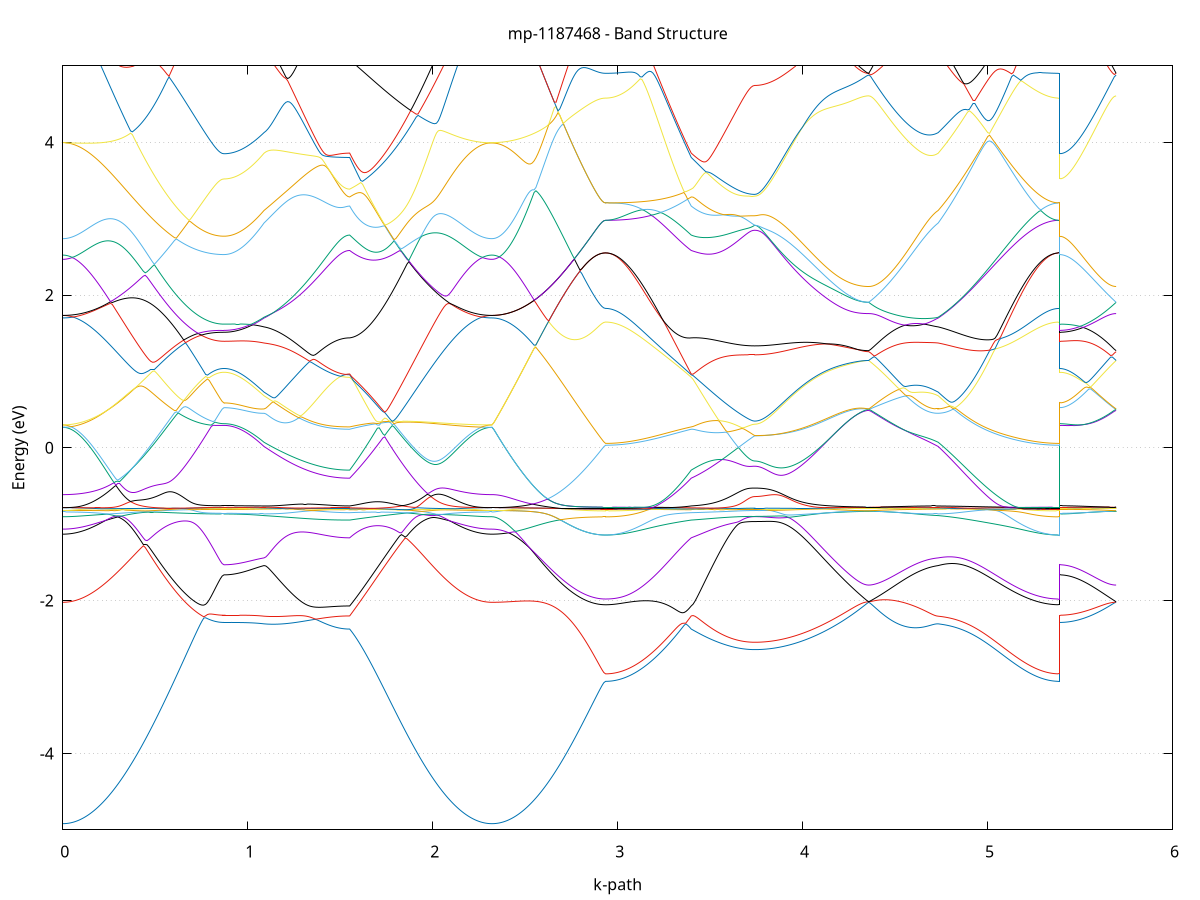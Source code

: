 set title 'mp-1187468 - Band Structure'
set xlabel 'k-path'
set ylabel 'Energy (eV)'
set grid y
set yrange [-5:5]
set terminal png size 800,600
set output 'mp-1187468_bands_gnuplot.png'
plot '-' using 1:2 with lines notitle, '-' using 1:2 with lines notitle, '-' using 1:2 with lines notitle, '-' using 1:2 with lines notitle, '-' using 1:2 with lines notitle, '-' using 1:2 with lines notitle, '-' using 1:2 with lines notitle, '-' using 1:2 with lines notitle, '-' using 1:2 with lines notitle, '-' using 1:2 with lines notitle, '-' using 1:2 with lines notitle, '-' using 1:2 with lines notitle, '-' using 1:2 with lines notitle, '-' using 1:2 with lines notitle, '-' using 1:2 with lines notitle, '-' using 1:2 with lines notitle, '-' using 1:2 with lines notitle, '-' using 1:2 with lines notitle, '-' using 1:2 with lines notitle, '-' using 1:2 with lines notitle, '-' using 1:2 with lines notitle, '-' using 1:2 with lines notitle, '-' using 1:2 with lines notitle, '-' using 1:2 with lines notitle, '-' using 1:2 with lines notitle, '-' using 1:2 with lines notitle, '-' using 1:2 with lines notitle, '-' using 1:2 with lines notitle, '-' using 1:2 with lines notitle, '-' using 1:2 with lines notitle, '-' using 1:2 with lines notitle, '-' using 1:2 with lines notitle, '-' using 1:2 with lines notitle, '-' using 1:2 with lines notitle, '-' using 1:2 with lines notitle, '-' using 1:2 with lines notitle, '-' using 1:2 with lines notitle, '-' using 1:2 with lines notitle, '-' using 1:2 with lines notitle, '-' using 1:2 with lines notitle, '-' using 1:2 with lines notitle, '-' using 1:2 with lines notitle, '-' using 1:2 with lines notitle, '-' using 1:2 with lines notitle, '-' using 1:2 with lines notitle, '-' using 1:2 with lines notitle, '-' using 1:2 with lines notitle, '-' using 1:2 with lines notitle
0.000000 -41.197944
0.009903 -41.197944
0.019807 -41.197944
0.029710 -41.197944
0.039613 -41.197944
0.049517 -41.197944
0.059420 -41.197944
0.069323 -41.197944
0.079227 -41.197944
0.089130 -41.197944
0.099033 -41.197944
0.108937 -41.197944
0.118840 -41.197944
0.128744 -41.197944
0.138647 -41.197944
0.148550 -41.197944
0.158454 -41.197944
0.168357 -41.197944
0.178260 -41.197944
0.188164 -41.197944
0.198067 -41.197944
0.207970 -41.197944
0.217874 -41.197944
0.227777 -41.197944
0.237680 -41.197944
0.247584 -41.197944
0.257487 -41.197944
0.267390 -41.197944
0.277294 -41.197944
0.287197 -41.197944
0.297100 -41.197944
0.307004 -41.197944
0.316907 -41.197944
0.326810 -41.197944
0.336714 -41.197844
0.346617 -41.197844
0.356521 -41.197844
0.366424 -41.197844
0.376327 -41.197844
0.386231 -41.197844
0.396134 -41.197844
0.406037 -41.197844
0.415941 -41.197844
0.425844 -41.197844
0.435747 -41.197844
0.445651 -41.197844
0.455554 -41.197844
0.465457 -41.197844
0.475361 -41.197844
0.485264 -41.197844
0.495167 -41.197844
0.505071 -41.197844
0.514974 -41.197844
0.524877 -41.197744
0.534781 -41.197744
0.544684 -41.197744
0.554587 -41.197744
0.564491 -41.197744
0.574394 -41.197744
0.584298 -41.197744
0.594201 -41.197744
0.604104 -41.197744
0.614008 -41.197744
0.623911 -41.197744
0.633814 -41.197744
0.643718 -41.197744
0.653621 -41.197744
0.663524 -41.197744
0.673428 -41.197744
0.683331 -41.197744
0.693234 -41.197644
0.703138 -41.197744
0.713041 -41.197644
0.722944 -41.197644
0.732848 -41.197644
0.742751 -41.197644
0.752654 -41.197644
0.762558 -41.197644
0.772461 -41.197644
0.782364 -41.197644
0.792268 -41.197644
0.802171 -41.197644
0.812075 -41.197644
0.821978 -41.197644
0.831881 -41.197644
0.841785 -41.197644
0.851688 -41.197644
0.861591 -41.197644
0.871495 -41.197644
0.871495 -41.197644
0.881335 -41.197644
0.891175 -41.197644
0.901014 -41.197644
0.910854 -41.197644
0.920694 -41.197644
0.930534 -41.197644
0.940374 -41.197644
0.950214 -41.197644
0.960054 -41.197644
0.969894 -41.197644
0.979734 -41.197644
0.989574 -41.197644
0.999414 -41.197644
1.009254 -41.197644
1.019094 -41.197744
1.028934 -41.197744
1.038774 -41.197744
1.048614 -41.197744
1.058454 -41.197744
1.068294 -41.197744
1.078134 -41.197744
1.087974 -41.197744
1.087974 -41.197744
1.097828 -41.197744
1.107683 -41.197744
1.117538 -41.197744
1.127392 -41.197744
1.137247 -41.197744
1.147101 -41.197744
1.156956 -41.197744
1.166811 -41.197744
1.176665 -41.197744
1.186520 -41.197844
1.196374 -41.197844
1.206229 -41.197844
1.216083 -41.197844
1.225938 -41.197844
1.235793 -41.197844
1.245647 -41.197844
1.255502 -41.197844
1.265356 -41.197844
1.275211 -41.197844
1.285066 -41.197844
1.294920 -41.197844
1.304775 -41.197844
1.314629 -41.197844
1.324484 -41.197844
1.334339 -41.197844
1.344193 -41.197944
1.354048 -41.197944
1.363902 -41.197944
1.373757 -41.197944
1.383612 -41.197944
1.393466 -41.197944
1.403321 -41.197944
1.413175 -41.197944
1.423030 -41.197944
1.432885 -41.197944
1.442739 -41.197944
1.452594 -41.197944
1.462448 -41.197944
1.472303 -41.197944
1.482157 -41.197944
1.492012 -41.197944
1.501867 -41.197944
1.511721 -41.197944
1.521576 -41.197944
1.531430 -41.197944
1.541285 -41.197944
1.551140 -41.197944
1.551140 -41.197944
1.561131 -41.197944
1.571122 -41.197944
1.581113 -41.197944
1.591104 -41.197944
1.601095 -41.197944
1.611086 -41.197944
1.621077 -41.197944
1.631068 -41.197944
1.641059 -41.197944
1.651050 -41.197944
1.661042 -41.197944
1.671033 -41.197944
1.681024 -41.197944
1.691015 -41.197944
1.701006 -41.197944
1.710997 -41.197944
1.720988 -41.197944
1.730979 -41.197944
1.740970 -41.197944
1.750961 -41.197944
1.760952 -41.197944
1.770944 -41.197944
1.780935 -41.197944
1.790926 -41.197944
1.800917 -41.197944
1.810908 -41.197944
1.820899 -41.197944
1.830890 -41.197944
1.840881 -41.197944
1.850872 -41.197944
1.860863 -41.197944
1.870854 -41.197944
1.880845 -41.197944
1.890837 -41.197944
1.900828 -41.197944
1.910819 -41.197944
1.920810 -41.197944
1.930801 -41.197944
1.940792 -41.197944
1.950783 -41.197944
1.960774 -41.197944
1.970765 -41.197944
1.980756 -41.197944
1.990747 -41.197944
2.000739 -41.197944
2.010730 -41.197944
2.020721 -41.197944
2.030712 -41.197944
2.040703 -41.197944
2.050694 -41.197944
2.060685 -41.197944
2.070676 -41.197944
2.080667 -41.197944
2.090658 -41.197944
2.100649 -41.197944
2.110640 -41.197944
2.120632 -41.197944
2.130623 -41.197944
2.140614 -41.197944
2.150605 -41.197944
2.160596 -41.197944
2.170587 -41.197944
2.180578 -41.197944
2.190569 -41.197944
2.200560 -41.197944
2.210551 -41.197944
2.220542 -41.197944
2.230533 -41.197944
2.240525 -41.197944
2.250516 -41.197944
2.260507 -41.197944
2.270498 -41.197944
2.280489 -41.197944
2.290480 -41.197944
2.300471 -41.197944
2.310462 -41.197944
2.320453 -41.197944
2.320453 -41.197944
2.330361 -41.197944
2.340268 -41.197944
2.350176 -41.197944
2.360083 -41.197944
2.369991 -41.197944
2.379898 -41.197944
2.389806 -41.197944
2.399713 -41.197944
2.409621 -41.197944
2.419528 -41.197944
2.429436 -41.197944
2.439343 -41.197944
2.449251 -41.197944
2.459158 -41.197944
2.469066 -41.197944
2.478973 -41.197944
2.488881 -41.197944
2.498788 -41.197944
2.508696 -41.197944
2.518603 -41.197944
2.528511 -41.198044
2.538418 -41.198044
2.548326 -41.198044
2.558233 -41.198044
2.568141 -41.198044
2.578048 -41.198044
2.587956 -41.198044
2.597863 -41.198044
2.607771 -41.198044
2.617678 -41.198044
2.627586 -41.198044
2.637493 -41.198044
2.647401 -41.198044
2.657308 -41.198044
2.667215 -41.198044
2.677123 -41.198044
2.687030 -41.198044
2.696938 -41.198044
2.706845 -41.198044
2.716753 -41.198044
2.726660 -41.198044
2.736568 -41.198044
2.746475 -41.198044
2.756383 -41.198044
2.766290 -41.198044
2.776198 -41.198044
2.786105 -41.198044
2.796013 -41.198044
2.805920 -41.198144
2.815828 -41.198144
2.825735 -41.198144
2.835643 -41.198144
2.845550 -41.198144
2.855458 -41.198144
2.865365 -41.198144
2.875273 -41.198144
2.885180 -41.198144
2.895088 -41.198144
2.904995 -41.198144
2.914903 -41.198144
2.924810 -41.198144
2.934718 -41.198144
2.934718 -41.198144
2.944572 -41.198144
2.954427 -41.198144
2.964282 -41.198144
2.974136 -41.198144
2.983991 -41.198144
2.993845 -41.198144
3.003700 -41.198144
3.013555 -41.198144
3.023409 -41.198144
3.033264 -41.198144
3.043118 -41.198144
3.052973 -41.198144
3.062827 -41.198144
3.072682 -41.198144
3.082537 -41.198044
3.092391 -41.198044
3.102246 -41.198044
3.112100 -41.198044
3.121955 -41.198044
3.131810 -41.198044
3.141664 -41.198044
3.151519 -41.198044
3.161373 -41.198044
3.171228 -41.198044
3.181083 -41.198044
3.190937 -41.198044
3.200792 -41.198044
3.210646 -41.198044
3.220501 -41.198044
3.230356 -41.198044
3.240210 -41.198044
3.250065 -41.198044
3.259919 -41.198044
3.269774 -41.198044
3.279629 -41.198044
3.289483 -41.198044
3.299338 -41.198044
3.309192 -41.198044
3.319047 -41.198044
3.328901 -41.198044
3.338756 -41.198044
3.348611 -41.197944
3.358465 -41.197944
3.368320 -41.197944
3.378174 -41.197944
3.388029 -41.197944
3.397884 -41.197944
3.397884 -41.197944
3.407688 -41.197944
3.417493 -41.197944
3.427298 -41.197944
3.437102 -41.197944
3.446907 -41.197944
3.456712 -41.197944
3.466517 -41.197944
3.476321 -41.197944
3.486126 -41.197944
3.495931 -41.197944
3.505735 -41.197944
3.515540 -41.197944
3.525345 -41.197944
3.535149 -41.197944
3.544954 -41.197944
3.554759 -41.197944
3.564564 -41.197944
3.574368 -41.197944
3.584173 -41.197944
3.593978 -41.197944
3.603782 -41.197944
3.613587 -41.197944
3.623392 -41.197944
3.633196 -41.197944
3.643001 -41.197944
3.652806 -41.197944
3.662610 -41.197944
3.672415 -41.197944
3.682220 -41.197944
3.692025 -41.197944
3.701829 -41.197944
3.711634 -41.197944
3.721439 -41.197944
3.731243 -41.197944
3.741048 -41.197944
3.741048 -41.197944
3.750987 -41.197944
3.760927 -41.197944
3.770866 -41.197944
3.780805 -41.197944
3.790745 -41.197944
3.800684 -41.197944
3.810624 -41.197944
3.820563 -41.197944
3.830502 -41.197944
3.840442 -41.197944
3.850381 -41.197944
3.860320 -41.197944
3.870260 -41.197944
3.880199 -41.197944
3.890138 -41.197844
3.900078 -41.197844
3.910017 -41.197844
3.919956 -41.197844
3.929896 -41.197844
3.939835 -41.197844
3.949774 -41.197844
3.959714 -41.197844
3.969653 -41.197844
3.979592 -41.197844
3.989532 -41.197844
3.999471 -41.197844
4.009411 -41.197844
4.019350 -41.197844
4.029289 -41.197844
4.039229 -41.197844
4.049168 -41.197744
4.059107 -41.197744
4.069047 -41.197744
4.078986 -41.197744
4.088925 -41.197744
4.098865 -41.197744
4.108804 -41.197744
4.118743 -41.197744
4.128683 -41.197744
4.138622 -41.197744
4.148561 -41.197744
4.158501 -41.197744
4.168440 -41.197744
4.178380 -41.197744
4.188319 -41.197744
4.198258 -41.197644
4.208198 -41.197644
4.218137 -41.197644
4.228076 -41.197644
4.238016 -41.197644
4.247955 -41.197644
4.257894 -41.197644
4.267834 -41.197644
4.277773 -41.197644
4.287712 -41.197644
4.297652 -41.197644
4.307591 -41.197644
4.317530 -41.197644
4.327470 -41.197644
4.337409 -41.197644
4.347348 -41.197644
4.357288 -41.197644
4.357288 -41.197644
4.367176 -41.197644
4.377065 -41.197644
4.386953 -41.197644
4.396841 -41.197644
4.406730 -41.197644
4.416618 -41.197644
4.426506 -41.197644
4.436395 -41.197644
4.446283 -41.197644
4.456171 -41.197644
4.466060 -41.197644
4.475948 -41.197644
4.485836 -41.197644
4.495725 -41.197644
4.505613 -41.197644
4.515501 -41.197644
4.525390 -41.197644
4.535278 -41.197644
4.545166 -41.197644
4.555055 -41.197644
4.564943 -41.197644
4.574831 -41.197644
4.584720 -41.197644
4.594608 -41.197644
4.604497 -41.197644
4.614385 -41.197744
4.624273 -41.197744
4.634162 -41.197744
4.644050 -41.197744
4.653938 -41.197744
4.663827 -41.197744
4.673715 -41.197744
4.683603 -41.197744
4.693492 -41.197744
4.703380 -41.197744
4.713268 -41.197744
4.723157 -41.197744
4.733045 -41.197744
4.733045 -41.197744
4.742970 -41.197744
4.752894 -41.197744
4.762818 -41.197744
4.772743 -41.197744
4.782667 -41.197744
4.792592 -41.197744
4.802516 -41.197744
4.812441 -41.197844
4.822365 -41.197844
4.832290 -41.197844
4.842214 -41.197844
4.852139 -41.197844
4.862063 -41.197844
4.871988 -41.197844
4.881912 -41.197844
4.891837 -41.197844
4.901761 -41.197844
4.911686 -41.197844
4.921610 -41.197944
4.931535 -41.197944
4.941459 -41.197944
4.951383 -41.197944
4.961308 -41.197944
4.971232 -41.197944
4.981157 -41.197944
4.991081 -41.197944
5.001006 -41.197944
5.010930 -41.197944
5.020855 -41.197944
5.030779 -41.197944
5.040704 -41.198044
5.050628 -41.198044
5.060553 -41.198044
5.070477 -41.198044
5.080402 -41.198044
5.090326 -41.198044
5.100251 -41.198044
5.110175 -41.198044
5.120100 -41.198044
5.130024 -41.198044
5.139949 -41.198044
5.149873 -41.198044
5.159797 -41.198044
5.169722 -41.198044
5.179646 -41.198044
5.189571 -41.198044
5.199495 -41.198044
5.209420 -41.198044
5.219344 -41.198044
5.229269 -41.198044
5.239193 -41.198044
5.249118 -41.198144
5.259042 -41.198144
5.268967 -41.198144
5.278891 -41.198144
5.288816 -41.198144
5.298740 -41.198144
5.308665 -41.198144
5.318589 -41.198144
5.328514 -41.198144
5.338438 -41.198144
5.348363 -41.198144
5.358287 -41.198144
5.368211 -41.198144
5.378136 -41.198144
5.388060 -41.198144
5.388060 -41.197644
5.397968 -41.197644
5.407875 -41.197644
5.417783 -41.197644
5.427690 -41.197644
5.437598 -41.197644
5.447505 -41.197644
5.457413 -41.197644
5.467320 -41.197644
5.477228 -41.197644
5.487135 -41.197644
5.497043 -41.197644
5.506950 -41.197644
5.516858 -41.197644
5.526765 -41.197644
5.536673 -41.197644
5.546580 -41.197644
5.556488 -41.197644
5.566395 -41.197644
5.576303 -41.197644
5.586210 -41.197644
5.596118 -41.197644
5.606025 -41.197644
5.615933 -41.197644
5.625840 -41.197644
5.635748 -41.197644
5.645655 -41.197644
5.655563 -41.197644
5.665470 -41.197644
5.675378 -41.197644
5.685285 -41.197644
5.695193 -41.197644
e
0.000000 -22.946144
0.009903 -22.946144
0.019807 -22.946044
0.029710 -22.946044
0.039613 -22.945944
0.049517 -22.945844
0.059420 -22.945744
0.069323 -22.945544
0.079227 -22.945444
0.089130 -22.945244
0.099033 -22.945044
0.108937 -22.944844
0.118840 -22.944744
0.128744 -22.944544
0.138647 -22.944344
0.148550 -22.944244
0.158454 -22.944044
0.168357 -22.943944
0.178260 -22.943944
0.188164 -22.943844
0.198067 -22.943844
0.207970 -22.943944
0.217874 -22.944044
0.227777 -22.944144
0.237680 -22.944444
0.247584 -22.944644
0.257487 -22.945044
0.267390 -22.945444
0.277294 -22.945944
0.287197 -22.946544
0.297100 -22.947244
0.307004 -22.947944
0.316907 -22.948744
0.326810 -22.949544
0.336714 -22.950544
0.346617 -22.951544
0.356521 -22.952544
0.366424 -22.953644
0.376327 -22.954844
0.386231 -22.956044
0.396134 -22.957344
0.406037 -22.958644
0.415941 -22.960044
0.425844 -22.961344
0.435747 -22.962844
0.445651 -22.964244
0.455554 -22.965644
0.465457 -22.967144
0.475361 -22.968644
0.485264 -22.970144
0.495167 -22.971644
0.505071 -22.973144
0.514974 -22.974644
0.524877 -22.976144
0.534781 -22.977644
0.544684 -22.979144
0.554587 -22.980544
0.564491 -22.982044
0.574394 -22.983444
0.584298 -22.984844
0.594201 -22.986244
0.604104 -22.987544
0.614008 -22.988844
0.623911 -22.990144
0.633814 -22.991444
0.643718 -22.992644
0.653621 -22.993844
0.663524 -22.994944
0.673428 -22.996044
0.683331 -22.997144
0.693234 -22.998144
0.703138 -22.999044
0.713041 -23.000044
0.722944 -23.000844
0.732848 -23.001644
0.742751 -23.002444
0.752654 -23.003144
0.762558 -23.003844
0.772461 -23.004444
0.782364 -23.004944
0.792268 -23.005444
0.802171 -23.005944
0.812075 -23.006244
0.821978 -23.006644
0.831881 -23.006844
0.841785 -23.007044
0.851688 -23.007244
0.861591 -23.007344
0.871495 -23.007344
0.871495 -23.007344
0.881335 -23.007244
0.891175 -23.006944
0.901014 -23.006344
0.910854 -23.005644
0.920694 -23.004644
0.930534 -23.003544
0.940374 -23.002144
0.950214 -23.000544
0.960054 -22.998744
0.969894 -22.996744
0.979734 -22.994544
0.989574 -22.992144
0.999414 -22.989544
1.009254 -22.986744
1.019094 -22.983744
1.028934 -22.980544
1.038774 -22.977144
1.048614 -22.973644
1.058454 -22.969944
1.068294 -22.966044
1.078134 -22.961944
1.087974 -22.957744
1.087974 -22.957744
1.097828 -22.954644
1.107683 -22.951444
1.117538 -22.948144
1.127392 -22.944744
1.137247 -22.944344
1.147101 -22.943944
1.156956 -22.943444
1.166811 -22.942944
1.176665 -22.942344
1.186520 -22.941744
1.196374 -22.940944
1.206229 -22.940144
1.216083 -22.939244
1.225938 -22.938244
1.235793 -22.937244
1.245647 -22.936144
1.255502 -22.934944
1.265356 -22.933744
1.275211 -22.932344
1.285066 -22.931044
1.294920 -22.929544
1.304775 -22.928044
1.314629 -22.926444
1.324484 -22.924744
1.334339 -22.923044
1.344193 -22.921344
1.354048 -22.919444
1.363902 -22.917644
1.373757 -22.915644
1.383612 -22.913744
1.393466 -22.911744
1.403321 -22.909644
1.413175 -22.907544
1.423030 -22.905444
1.432885 -22.903344
1.442739 -22.901144
1.452594 -22.898944
1.462448 -22.896844
1.472303 -22.894644
1.482157 -22.892544
1.492012 -22.890444
1.501867 -22.888544
1.511721 -22.886644
1.521576 -22.885044
1.531430 -22.883744
1.541285 -22.882844
1.551140 -22.882544
1.551140 -22.882544
1.561131 -22.881644
1.571122 -22.880744
1.581113 -22.879944
1.591104 -22.879244
1.601095 -22.878544
1.611086 -22.877844
1.621077 -22.877144
1.631068 -22.876544
1.641059 -22.875944
1.651050 -22.875244
1.661042 -22.874644
1.671033 -22.873944
1.681024 -22.873344
1.691015 -22.872644
1.701006 -22.871944
1.710997 -22.871144
1.720988 -22.870444
1.730979 -22.869544
1.740970 -22.872044
1.750961 -22.875044
1.760952 -22.877944
1.770944 -22.880844
1.780935 -22.883644
1.790926 -22.886444
1.800917 -22.889044
1.810908 -22.891744
1.820899 -22.894244
1.830890 -22.896744
1.840881 -22.899144
1.850872 -22.901444
1.860863 -22.903744
1.870854 -22.905944
1.880845 -22.908044
1.890837 -22.910144
1.900828 -22.912144
1.910819 -22.914044
1.920810 -22.915944
1.930801 -22.917744
1.940792 -22.919444
1.950783 -22.921144
1.960774 -22.922744
1.970765 -22.924344
1.980756 -22.925744
1.990747 -22.927144
2.000739 -22.928544
2.010730 -22.929844
2.020721 -22.931044
2.030712 -22.932244
2.040703 -22.933344
2.050694 -22.934344
2.060685 -22.935344
2.070676 -22.936344
2.080667 -22.937244
2.090658 -22.938044
2.100649 -22.938844
2.110640 -22.939544
2.120632 -22.940244
2.130623 -22.940844
2.140614 -22.941444
2.150605 -22.942044
2.160596 -22.942544
2.170587 -22.943044
2.180578 -22.943444
2.190569 -22.943844
2.200560 -22.944244
2.210551 -22.944544
2.220542 -22.944844
2.230533 -22.945044
2.240525 -22.945344
2.250516 -22.945544
2.260507 -22.945644
2.270498 -22.945844
2.280489 -22.945944
2.290480 -22.946044
2.300471 -22.946044
2.310462 -22.946144
2.320453 -22.946144
2.320453 -22.946144
2.330361 -22.946044
2.340268 -22.945844
2.350176 -22.945544
2.360083 -22.945044
2.369991 -22.944444
2.379898 -22.943744
2.389806 -22.942844
2.399713 -22.941844
2.409621 -22.940744
2.419528 -22.939544
2.429436 -22.938144
2.439343 -22.936644
2.449251 -22.935044
2.459158 -22.933244
2.469066 -22.931344
2.478973 -22.929344
2.488881 -22.927244
2.498788 -22.925044
2.508696 -22.922644
2.518603 -22.920144
2.528511 -22.917644
2.538418 -22.914944
2.548326 -22.912144
2.558233 -22.909244
2.568141 -22.906144
2.578048 -22.903044
2.587956 -22.905044
2.597863 -22.907244
2.607771 -22.909444
2.617678 -22.911544
2.627586 -22.913644
2.637493 -22.915744
2.647401 -22.917744
2.657308 -22.919744
2.667215 -22.921644
2.677123 -22.923444
2.687030 -22.925344
2.696938 -22.927044
2.706845 -22.928744
2.716753 -22.930444
2.726660 -22.931944
2.736568 -22.933544
2.746475 -22.934944
2.756383 -22.936344
2.766290 -22.937644
2.776198 -22.938944
2.786105 -22.940144
2.796013 -22.941244
2.805920 -22.942244
2.815828 -22.943244
2.825735 -22.944144
2.835643 -22.944944
2.845550 -22.945644
2.855458 -22.946344
2.865365 -22.946944
2.875273 -22.947444
2.885180 -22.947844
2.895088 -22.948244
2.904995 -22.948544
2.914903 -22.948744
2.924810 -22.948844
2.934718 -22.948844
2.934718 -22.948844
2.944572 -22.948844
2.954427 -22.948644
2.964282 -22.948444
2.974136 -22.948144
2.983991 -22.947744
2.993845 -22.947244
3.003700 -22.946644
3.013555 -22.945944
3.023409 -22.945244
3.033264 -22.944344
3.043118 -22.943444
3.052973 -22.942444
3.062827 -22.941344
3.072682 -22.940144
3.082537 -22.938844
3.092391 -22.937544
3.102246 -22.936044
3.112100 -22.934544
3.121955 -22.932944
3.131810 -22.931244
3.141664 -22.929544
3.151519 -22.927744
3.161373 -22.925844
3.171228 -22.923844
3.181083 -22.921844
3.190937 -22.919744
3.200792 -22.917544
3.210646 -22.915344
3.220501 -22.913044
3.230356 -22.910744
3.240210 -22.908344
3.250065 -22.905844
3.259919 -22.903444
3.269774 -22.901444
3.279629 -22.899544
3.289483 -22.897744
3.299338 -22.895944
3.309192 -22.894144
3.319047 -22.892544
3.328901 -22.890944
3.338756 -22.889544
3.348611 -22.888144
3.358465 -22.886844
3.368320 -22.885644
3.378174 -22.884544
3.388029 -22.883444
3.397884 -22.882544
3.397884 -22.882544
3.407688 -22.882144
3.417493 -22.881744
3.427298 -22.881544
3.437102 -22.881244
3.446907 -22.881144
3.456712 -22.881044
3.466517 -22.881144
3.476321 -22.881244
3.486126 -22.881544
3.495931 -22.881844
3.505735 -22.882244
3.515540 -22.882844
3.525345 -22.883444
3.535149 -22.884144
3.544954 -22.884944
3.554759 -22.885744
3.564564 -22.886644
3.574368 -22.887444
3.584173 -22.888344
3.593978 -22.889244
3.603782 -22.890144
3.613587 -22.891044
3.623392 -22.891944
3.633196 -22.892744
3.643001 -22.893444
3.652806 -22.894144
3.662610 -22.894744
3.672415 -22.895344
3.682220 -22.895844
3.692025 -22.896244
3.701829 -22.896644
3.711634 -22.896944
3.721439 -22.897144
3.731243 -22.897244
3.741048 -22.897244
3.741048 -22.897244
3.750987 -22.897344
3.760927 -22.897444
3.770866 -22.897544
3.780805 -22.897744
3.790745 -22.898044
3.800684 -22.898444
3.810624 -22.898844
3.820563 -22.899344
3.830502 -22.899944
3.840442 -22.900644
3.850381 -22.901444
3.860320 -22.902244
3.870260 -22.903344
3.880199 -22.904444
3.890138 -22.905744
3.900078 -22.907144
3.910017 -22.908744
3.919956 -22.910544
3.929896 -22.912444
3.939835 -22.914544
3.949774 -22.916744
3.959714 -22.919044
3.969653 -22.921544
3.979592 -22.924144
3.989532 -22.926944
3.999471 -22.929644
4.009411 -22.932544
4.019350 -22.935444
4.029289 -22.938344
4.039229 -22.941244
4.049168 -22.944244
4.059107 -22.947144
4.069047 -22.950044
4.078986 -22.952944
4.088925 -22.955744
4.098865 -22.958544
4.108804 -22.961244
4.118743 -22.963844
4.128683 -22.966444
4.138622 -22.968944
4.148561 -22.971344
4.158501 -22.973644
4.168440 -22.975944
4.178380 -22.978044
4.188319 -22.980044
4.198258 -22.982044
4.208198 -22.983844
4.218137 -22.985544
4.228076 -22.987244
4.238016 -22.988744
4.247955 -22.990144
4.257894 -22.991344
4.267834 -22.992544
4.277773 -22.993544
4.287712 -22.994444
4.297652 -22.995244
4.307591 -22.995944
4.317530 -22.996544
4.327470 -22.996944
4.337409 -22.997244
4.347348 -22.997444
4.357288 -22.997544
4.357288 -22.997544
4.367176 -22.997544
4.377065 -22.997544
4.386953 -22.997444
4.396841 -22.997444
4.406730 -22.997444
4.416618 -22.997344
4.426506 -22.997244
4.436395 -22.997044
4.446283 -22.996844
4.456171 -22.996644
4.466060 -22.996344
4.475948 -22.995944
4.485836 -22.995544
4.495725 -22.995144
4.505613 -22.994544
4.515501 -22.993944
4.525390 -22.993244
4.535278 -22.992444
4.545166 -22.991544
4.555055 -22.990644
4.564943 -22.989544
4.574831 -22.988444
4.584720 -22.987144
4.594608 -22.985844
4.604497 -22.984444
4.614385 -22.982844
4.624273 -22.981244
4.634162 -22.979544
4.644050 -22.977744
4.653938 -22.975844
4.663827 -22.973844
4.673715 -22.971744
4.683603 -22.969544
4.693492 -22.967344
4.703380 -22.965044
4.713268 -22.962644
4.723157 -22.960144
4.733045 -22.957744
4.733045 -22.957744
4.742970 -22.953244
4.752894 -22.948744
4.762818 -22.945144
4.772743 -22.945144
4.782667 -22.945044
4.792592 -22.945044
4.802516 -22.944944
4.812441 -22.944944
4.822365 -22.944944
4.832290 -22.944944
4.842214 -22.944844
4.852139 -22.944844
4.862063 -22.944844
4.871988 -22.944844
4.881912 -22.944844
4.891837 -22.944844
4.901761 -22.944844
4.911686 -22.944844
4.921610 -22.944844
4.931535 -22.944844
4.941459 -22.944844
4.951383 -22.944944
4.961308 -22.944944
4.971232 -22.944944
4.981157 -22.945044
4.991081 -22.945044
5.001006 -22.945144
5.010930 -22.945244
5.020855 -22.945244
5.030779 -22.945344
5.040704 -22.945444
5.050628 -22.945544
5.060553 -22.945644
5.070477 -22.945744
5.080402 -22.945844
5.090326 -22.945944
5.100251 -22.946044
5.110175 -22.946244
5.120100 -22.946344
5.130024 -22.946444
5.139949 -22.946544
5.149873 -22.946744
5.159797 -22.946844
5.169722 -22.946944
5.179646 -22.947144
5.189571 -22.947244
5.199495 -22.947344
5.209420 -22.947544
5.219344 -22.947644
5.229269 -22.947744
5.239193 -22.947844
5.249118 -22.947944
5.259042 -22.948144
5.268967 -22.948244
5.278891 -22.948344
5.288816 -22.948444
5.298740 -22.948444
5.308665 -22.948544
5.318589 -22.948644
5.328514 -22.948644
5.338438 -22.948744
5.348363 -22.948744
5.358287 -22.948844
5.368211 -22.948844
5.378136 -22.948844
5.388060 -22.948844
5.388060 -23.007344
5.397968 -23.007344
5.407875 -23.007244
5.417783 -23.007144
5.427690 -23.006944
5.437598 -23.006844
5.447505 -23.006544
5.457413 -23.006244
5.467320 -23.005944
5.477228 -23.005644
5.487135 -23.005244
5.497043 -23.004844
5.506950 -23.004444
5.516858 -23.003944
5.526765 -23.003444
5.536673 -23.003044
5.546580 -23.002544
5.556488 -23.002044
5.566395 -23.001544
5.576303 -23.001044
5.586210 -23.000544
5.596118 -23.000044
5.606025 -22.999644
5.615933 -22.999244
5.625840 -22.998844
5.635748 -22.998544
5.645655 -22.998244
5.655563 -22.997944
5.665470 -22.997744
5.675378 -22.997644
5.685285 -22.997544
5.695193 -22.997544
e
0.000000 -22.857944
0.009903 -22.858044
0.019807 -22.858044
0.029710 -22.858044
0.039613 -22.858144
0.049517 -22.858144
0.059420 -22.858244
0.069323 -22.858344
0.079227 -22.858444
0.089130 -22.858544
0.099033 -22.858644
0.108937 -22.858744
0.118840 -22.858844
0.128744 -22.858844
0.138647 -22.858944
0.148550 -22.858944
0.158454 -22.858844
0.168357 -22.858844
0.178260 -22.858744
0.188164 -22.858544
0.198067 -22.858344
0.207970 -22.858044
0.217874 -22.857644
0.227777 -22.857144
0.237680 -22.856644
0.247584 -22.856044
0.257487 -22.855244
0.267390 -22.854444
0.277294 -22.853544
0.287197 -22.852544
0.297100 -22.851444
0.307004 -22.850244
0.316907 -22.848844
0.326810 -22.847444
0.336714 -22.845944
0.346617 -22.848244
0.356521 -22.851344
0.366424 -22.854444
0.376327 -22.857544
0.386231 -22.860644
0.396134 -22.863644
0.406037 -22.866644
0.415941 -22.869644
0.425844 -22.872544
0.435747 -22.875444
0.445651 -22.878244
0.455554 -22.881044
0.465457 -22.883844
0.475361 -22.886644
0.485264 -22.889244
0.495167 -22.891944
0.505071 -22.894544
0.514974 -22.897044
0.524877 -22.899544
0.534781 -22.901944
0.544684 -22.904344
0.554587 -22.906744
0.564491 -22.908944
0.574394 -22.911244
0.584298 -22.913344
0.594201 -22.915444
0.604104 -22.917444
0.614008 -22.919444
0.623911 -22.921344
0.633814 -22.923244
0.643718 -22.924944
0.653621 -22.926744
0.663524 -22.928344
0.673428 -22.929944
0.683331 -22.931444
0.693234 -22.932844
0.703138 -22.934244
0.713041 -22.935444
0.722944 -22.936644
0.732848 -22.937844
0.742751 -22.938844
0.752654 -22.939844
0.762558 -22.940744
0.772461 -22.941644
0.782364 -22.942344
0.792268 -22.943044
0.802171 -22.943644
0.812075 -22.944144
0.821978 -22.944544
0.831881 -22.944944
0.841785 -22.945244
0.851688 -22.945444
0.861591 -22.945544
0.871495 -22.945544
0.871495 -22.945544
0.881335 -22.945544
0.891175 -22.945544
0.901014 -22.945544
0.910854 -22.945544
0.920694 -22.945544
0.930534 -22.945544
0.940374 -22.945544
0.950214 -22.945544
0.960054 -22.945544
0.969894 -22.945544
0.979734 -22.945544
0.989574 -22.945544
0.999414 -22.945444
1.009254 -22.945444
1.019094 -22.945444
1.028934 -22.945444
1.038774 -22.945444
1.048614 -22.945344
1.058454 -22.945344
1.068294 -22.945344
1.078134 -22.945244
1.087974 -22.945244
1.087974 -22.945244
1.097828 -22.945144
1.107683 -22.945044
1.117538 -22.944844
1.127392 -22.944644
1.137247 -22.941244
1.147101 -22.937644
1.156956 -22.934044
1.166811 -22.930244
1.176665 -22.926444
1.186520 -22.922544
1.196374 -22.918544
1.206229 -22.914544
1.216083 -22.910544
1.225938 -22.906344
1.235793 -22.902144
1.245647 -22.897944
1.255502 -22.893744
1.265356 -22.889444
1.275211 -22.885144
1.285066 -22.880844
1.294920 -22.876544
1.304775 -22.872244
1.314629 -22.868044
1.324484 -22.863744
1.334339 -22.859544
1.344193 -22.855444
1.354048 -22.851344
1.363902 -22.847344
1.373757 -22.843444
1.383612 -22.843644
1.393466 -22.844044
1.403321 -22.844744
1.413175 -22.845544
1.423030 -22.846544
1.432885 -22.847744
1.442739 -22.849044
1.452594 -22.850544
1.462448 -22.852044
1.472303 -22.853744
1.482157 -22.855344
1.492012 -22.857044
1.501867 -22.858744
1.511721 -22.860344
1.521576 -22.861844
1.531430 -22.863044
1.541285 -22.863844
1.551140 -22.864144
1.551140 -22.864144
1.561131 -22.861144
1.571122 -22.858044
1.581113 -22.855044
1.591104 -22.852044
1.601095 -22.849044
1.611086 -22.846044
1.621077 -22.843044
1.631068 -22.840044
1.641059 -22.838844
1.651050 -22.842444
1.661042 -22.845944
1.671033 -22.849344
1.681024 -22.852844
1.691015 -22.856144
1.701006 -22.859444
1.710997 -22.862644
1.720988 -22.865844
1.730979 -22.868944
1.740970 -22.868744
1.750961 -22.867844
1.760952 -22.866844
1.770944 -22.865844
1.780935 -22.864844
1.790926 -22.863744
1.800917 -22.862544
1.810908 -22.861344
1.820899 -22.860144
1.830890 -22.858744
1.840881 -22.857444
1.850872 -22.855944
1.860863 -22.854444
1.870854 -22.852844
1.880845 -22.851244
1.890837 -22.849544
1.900828 -22.847844
1.910819 -22.846044
1.920810 -22.844144
1.930801 -22.842244
1.940792 -22.840244
1.950783 -22.838244
1.960774 -22.836144
1.970765 -22.833944
1.980756 -22.831744
1.990747 -22.829544
2.000739 -22.827244
2.010730 -22.824844
2.020721 -22.822444
2.030712 -22.821144
2.040703 -22.823444
2.050694 -22.825644
2.060685 -22.827744
2.070676 -22.829844
2.080667 -22.831844
2.090658 -22.833844
2.100649 -22.835744
2.110640 -22.837644
2.120632 -22.839444
2.130623 -22.841144
2.140614 -22.842844
2.150605 -22.844344
2.160596 -22.845844
2.170587 -22.847244
2.180578 -22.848644
2.190569 -22.849844
2.200560 -22.851044
2.210551 -22.852144
2.220542 -22.853144
2.230533 -22.854044
2.240525 -22.854844
2.250516 -22.855644
2.260507 -22.856244
2.270498 -22.856744
2.280489 -22.857244
2.290480 -22.857544
2.300471 -22.857844
2.310462 -22.857944
2.320453 -22.857944
2.320453 -22.857944
2.330361 -22.858144
2.340268 -22.858444
2.350176 -22.858944
2.360083 -22.859744
2.369991 -22.860644
2.379898 -22.861844
2.389806 -22.863144
2.399713 -22.864544
2.409621 -22.866144
2.419528 -22.867844
2.429436 -22.869744
2.439343 -22.871644
2.449251 -22.873644
2.459158 -22.875744
2.469066 -22.877844
2.478973 -22.880044
2.488881 -22.882244
2.498788 -22.884544
2.508696 -22.886844
2.518603 -22.889144
2.528511 -22.891444
2.538418 -22.893744
2.548326 -22.896044
2.558233 -22.898244
2.568141 -22.900544
2.578048 -22.902844
2.587956 -22.905044
2.597863 -22.907244
2.607771 -22.909444
2.617678 -22.911544
2.627586 -22.913644
2.637493 -22.915744
2.647401 -22.917744
2.657308 -22.919744
2.667215 -22.921644
2.677123 -22.923444
2.687030 -22.925344
2.696938 -22.927044
2.706845 -22.928744
2.716753 -22.930444
2.726660 -22.931944
2.736568 -22.933544
2.746475 -22.934944
2.756383 -22.936344
2.766290 -22.937644
2.776198 -22.938944
2.786105 -22.940144
2.796013 -22.941244
2.805920 -22.942244
2.815828 -22.943244
2.825735 -22.944144
2.835643 -22.944944
2.845550 -22.945644
2.855458 -22.946344
2.865365 -22.946944
2.875273 -22.947444
2.885180 -22.947844
2.895088 -22.948244
2.904995 -22.948544
2.914903 -22.948744
2.924810 -22.948844
2.934718 -22.948844
2.934718 -22.948844
2.944572 -22.948844
2.954427 -22.948644
2.964282 -22.948444
2.974136 -22.948044
2.983991 -22.947544
2.993845 -22.947044
3.003700 -22.946344
3.013555 -22.945644
3.023409 -22.944744
3.033264 -22.943744
3.043118 -22.942744
3.052973 -22.941644
3.062827 -22.940344
3.072682 -22.939044
3.082537 -22.937644
3.092391 -22.936144
3.102246 -22.934644
3.112100 -22.932944
3.121955 -22.931244
3.131810 -22.929544
3.141664 -22.927644
3.151519 -22.925844
3.161373 -22.923844
3.171228 -22.921944
3.181083 -22.919944
3.190937 -22.917844
3.200792 -22.915844
3.210646 -22.913744
3.220501 -22.911644
3.230356 -22.909544
3.240210 -22.907544
3.250065 -22.905444
3.259919 -22.903344
3.269774 -22.900744
3.279629 -22.898144
3.289483 -22.895544
3.299338 -22.892844
3.309192 -22.890044
3.319047 -22.887244
3.328901 -22.884444
3.338756 -22.881644
3.348611 -22.878744
3.358465 -22.875844
3.368320 -22.872944
3.378174 -22.870044
3.388029 -22.867044
3.397884 -22.864144
3.397884 -22.864144
3.407688 -22.862744
3.417493 -22.861344
3.427298 -22.859944
3.437102 -22.858444
3.446907 -22.856944
3.456712 -22.855444
3.466517 -22.853844
3.476321 -22.852244
3.486126 -22.850544
3.495931 -22.848944
3.505735 -22.847244
3.515540 -22.845544
3.525345 -22.843744
3.535149 -22.842044
3.544954 -22.840344
3.554759 -22.838644
3.564564 -22.836844
3.574368 -22.835144
3.584173 -22.833444
3.593978 -22.831844
3.603782 -22.830244
3.613587 -22.828644
3.623392 -22.827144
3.633196 -22.825644
3.643001 -22.824344
3.652806 -22.823044
3.662610 -22.821844
3.672415 -22.820744
3.682220 -22.819744
3.692025 -22.818944
3.701829 -22.818244
3.711634 -22.817644
3.721439 -22.817244
3.731243 -22.817044
3.741048 -22.816944
3.741048 -22.816944
3.750987 -22.817144
3.760927 -22.817844
3.770866 -22.818844
3.780805 -22.820344
3.790745 -22.822044
3.800684 -22.824144
3.810624 -22.826344
3.820563 -22.828844
3.830502 -22.831444
3.840442 -22.834244
3.850381 -22.837144
3.860320 -22.840144
3.870260 -22.843044
3.880199 -22.845944
3.890138 -22.848744
3.900078 -22.851444
3.910017 -22.854344
3.919956 -22.857244
3.929896 -22.860144
3.939835 -22.862944
3.949774 -22.865744
3.959714 -22.868444
3.969653 -22.871144
3.979592 -22.873844
3.989532 -22.876344
3.999471 -22.878844
4.009411 -22.881344
4.019350 -22.883644
4.029289 -22.885944
4.039229 -22.888144
4.049168 -22.890244
4.059107 -22.892344
4.069047 -22.894244
4.078986 -22.896144
4.088925 -22.897944
4.098865 -22.899644
4.108804 -22.901244
4.118743 -22.902744
4.128683 -22.904144
4.138622 -22.905544
4.148561 -22.906744
4.158501 -22.907844
4.168440 -22.908944
4.178380 -22.909944
4.188319 -22.910744
4.198258 -22.911544
4.208198 -22.912244
4.218137 -22.912944
4.228076 -22.913444
4.238016 -22.913944
4.247955 -22.914244
4.257894 -22.914644
4.267834 -22.914844
4.277773 -22.915044
4.287712 -22.915244
4.297652 -22.915344
4.307591 -22.915444
4.317530 -22.915444
4.327470 -22.915544
4.337409 -22.915544
4.347348 -22.915544
4.357288 -22.915544
4.357288 -22.915544
4.367176 -22.915544
4.377065 -22.915444
4.386953 -22.915344
4.396841 -22.915344
4.406730 -22.915444
4.416618 -22.915544
4.426506 -22.915944
4.436395 -22.916644
4.446283 -22.917544
4.456171 -22.918744
4.466060 -22.920244
4.475948 -22.921844
4.485836 -22.923444
4.495725 -22.925144
4.505613 -22.926744
4.515501 -22.928344
4.525390 -22.929944
4.535278 -22.931444
4.545166 -22.932844
4.555055 -22.934244
4.564943 -22.935444
4.574831 -22.936644
4.584720 -22.937744
4.594608 -22.938844
4.604497 -22.939744
4.614385 -22.940644
4.624273 -22.941444
4.634162 -22.942144
4.644050 -22.942744
4.653938 -22.943344
4.663827 -22.943844
4.673715 -22.944244
4.683603 -22.944544
4.693492 -22.944844
4.703380 -22.945044
4.713268 -22.945144
4.723157 -22.945244
4.733045 -22.945244
4.733045 -22.945244
4.742970 -22.945244
4.752894 -22.945144
4.762818 -22.943944
4.772743 -22.939144
4.782667 -22.934144
4.792592 -22.928944
4.802516 -22.923644
4.812441 -22.918244
4.822365 -22.912744
4.832290 -22.907144
4.842214 -22.901444
4.852139 -22.895644
4.862063 -22.889744
4.871988 -22.883744
4.881912 -22.877644
4.891837 -22.871544
4.901761 -22.865344
4.911686 -22.859144
4.921610 -22.852944
4.931535 -22.846644
4.941459 -22.840244
4.951383 -22.837744
4.961308 -22.835644
4.971232 -22.833544
4.981157 -22.831444
4.991081 -22.831644
5.001006 -22.835944
5.010930 -22.840244
5.020855 -22.844644
5.030779 -22.849044
5.040704 -22.853344
5.050628 -22.857744
5.060553 -22.862144
5.070477 -22.866444
5.080402 -22.870744
5.090326 -22.875044
5.100251 -22.879244
5.110175 -22.883444
5.120100 -22.887544
5.130024 -22.891544
5.139949 -22.895444
5.149873 -22.899244
5.159797 -22.903044
5.169722 -22.906644
5.179646 -22.910144
5.189571 -22.913544
5.199495 -22.916844
5.209420 -22.919944
5.219344 -22.922944
5.229269 -22.925844
5.239193 -22.928544
5.249118 -22.931044
5.259042 -22.933444
5.268967 -22.935644
5.278891 -22.937744
5.288816 -22.939644
5.298740 -22.941344
5.308665 -22.942944
5.318589 -22.944344
5.328514 -22.945544
5.338438 -22.946544
5.348363 -22.947344
5.358287 -22.948044
5.368211 -22.948444
5.378136 -22.948744
5.388060 -22.948844
5.388060 -22.945544
5.397968 -22.945544
5.407875 -22.945344
5.417783 -22.944944
5.427690 -22.944544
5.437598 -22.943844
5.447505 -22.943144
5.457413 -22.942244
5.467320 -22.941244
5.477228 -22.940144
5.487135 -22.938844
5.497043 -22.937444
5.506950 -22.935844
5.516858 -22.934144
5.526765 -22.932344
5.536673 -22.930444
5.546580 -22.928444
5.556488 -22.926244
5.566395 -22.923944
5.576303 -22.921544
5.586210 -22.918944
5.596118 -22.916344
5.606025 -22.913544
5.615933 -22.913344
5.625840 -22.913844
5.635748 -22.914244
5.645655 -22.914644
5.655563 -22.914944
5.665470 -22.915244
5.675378 -22.915344
5.685285 -22.915544
5.695193 -22.915544
e
0.000000 -22.857944
0.009903 -22.857844
0.019807 -22.857544
0.029710 -22.857044
0.039613 -22.856344
0.049517 -22.855344
0.059420 -22.854244
0.069323 -22.852844
0.079227 -22.851344
0.089130 -22.849544
0.099033 -22.847644
0.108937 -22.845444
0.118840 -22.843144
0.128744 -22.840544
0.138647 -22.837844
0.148550 -22.834944
0.158454 -22.831844
0.168357 -22.828544
0.178260 -22.825144
0.188164 -22.821544
0.198067 -22.817744
0.207970 -22.813744
0.217874 -22.809644
0.227777 -22.809544
0.237680 -22.812844
0.247584 -22.816044
0.257487 -22.819344
0.267390 -22.822544
0.277294 -22.825844
0.287197 -22.829044
0.297100 -22.832344
0.307004 -22.835544
0.316907 -22.838744
0.326810 -22.841944
0.336714 -22.845044
0.346617 -22.844344
0.356521 -22.842644
0.366424 -22.840844
0.376327 -22.838944
0.386231 -22.836944
0.396134 -22.834944
0.406037 -22.832744
0.415941 -22.830544
0.425844 -22.828344
0.435747 -22.826044
0.445651 -22.823644
0.455554 -22.821144
0.465457 -22.818744
0.475361 -22.816144
0.485264 -22.813644
0.495167 -22.811044
0.505071 -22.808344
0.514974 -22.807244
0.524877 -22.810944
0.534781 -22.814744
0.544684 -22.818544
0.554587 -22.822444
0.564491 -22.826344
0.574394 -22.830244
0.584298 -22.834144
0.594201 -22.838044
0.604104 -22.841944
0.614008 -22.845744
0.623911 -22.849544
0.633814 -22.853244
0.643718 -22.856844
0.653621 -22.860444
0.663524 -22.863844
0.673428 -22.867144
0.683331 -22.870444
0.693234 -22.873544
0.703138 -22.876544
0.713041 -22.879344
0.722944 -22.882044
0.732848 -22.884644
0.742751 -22.887044
0.752654 -22.889244
0.762558 -22.891344
0.772461 -22.893244
0.782364 -22.894944
0.792268 -22.896544
0.802171 -22.897944
0.812075 -22.899144
0.821978 -22.900144
0.831881 -22.901044
0.841785 -22.901644
0.851688 -22.902144
0.861591 -22.902444
0.871495 -22.902544
0.871495 -22.902544
0.881335 -22.902444
0.891175 -22.902344
0.901014 -22.902144
0.910854 -22.901844
0.920694 -22.901444
0.930534 -22.900944
0.940374 -22.900344
0.950214 -22.899644
0.960054 -22.898944
0.969894 -22.898044
0.979734 -22.897144
0.989574 -22.896244
0.999414 -22.895144
1.009254 -22.893944
1.019094 -22.892744
1.028934 -22.891544
1.038774 -22.890144
1.048614 -22.888744
1.058454 -22.887244
1.068294 -22.885744
1.078134 -22.884144
1.087974 -22.882444
1.087974 -22.882444
1.097828 -22.881244
1.107683 -22.879944
1.117538 -22.878544
1.127392 -22.877044
1.137247 -22.875544
1.147101 -22.873944
1.156956 -22.872344
1.166811 -22.870644
1.176665 -22.868944
1.186520 -22.867144
1.196374 -22.865344
1.206229 -22.863544
1.216083 -22.861744
1.225938 -22.860044
1.235793 -22.858244
1.245647 -22.856544
1.255502 -22.854844
1.265356 -22.853144
1.275211 -22.851644
1.285066 -22.850144
1.294920 -22.848744
1.304775 -22.847444
1.314629 -22.846344
1.324484 -22.845444
1.334339 -22.844644
1.344193 -22.843944
1.354048 -22.843544
1.363902 -22.843344
1.373757 -22.843444
1.383612 -22.839644
1.393466 -22.835944
1.403321 -22.832444
1.413175 -22.829044
1.423030 -22.825844
1.432885 -22.822844
1.442739 -22.820044
1.452594 -22.817444
1.462448 -22.815044
1.472303 -22.812944
1.482157 -22.811044
1.492012 -22.809444
1.501867 -22.808044
1.511721 -22.806944
1.521576 -22.806044
1.531430 -22.805444
1.541285 -22.805044
1.551140 -22.804944
1.551140 -22.804944
1.561131 -22.808844
1.571122 -22.812744
1.581113 -22.816544
1.591104 -22.820344
1.601095 -22.824144
1.611086 -22.827944
1.621077 -22.831644
1.631068 -22.835244
1.641059 -22.837044
1.651050 -22.834144
1.661042 -22.831244
1.671033 -22.828344
1.681024 -22.825444
1.691015 -22.822644
1.701006 -22.819844
1.710997 -22.817144
1.720988 -22.814444
1.730979 -22.811744
1.740970 -22.809144
1.750961 -22.806644
1.760952 -22.804144
1.770944 -22.801744
1.780935 -22.799344
1.790926 -22.797044
1.800917 -22.794744
1.810908 -22.792644
1.820899 -22.790444
1.830890 -22.788444
1.840881 -22.786444
1.850872 -22.784544
1.860863 -22.782744
1.870854 -22.780944
1.880845 -22.783344
1.890837 -22.786044
1.900828 -22.788644
1.910819 -22.791344
1.920810 -22.793944
1.930801 -22.796544
1.940792 -22.799144
1.950783 -22.801744
1.960774 -22.804244
1.970765 -22.806744
1.980756 -22.809244
1.990747 -22.811744
2.000739 -22.814144
2.010730 -22.816544
2.020721 -22.818844
2.030712 -22.820044
2.040703 -22.821344
2.050694 -22.823844
2.060685 -22.826244
2.070676 -22.828544
2.080667 -22.830744
2.090658 -22.832944
2.100649 -22.835044
2.110640 -22.837044
2.120632 -22.838944
2.130623 -22.840744
2.140614 -22.842444
2.150605 -22.844144
2.160596 -22.845744
2.170587 -22.847144
2.180578 -22.848544
2.190569 -22.849844
2.200560 -22.851044
2.210551 -22.852144
2.220542 -22.853144
2.230533 -22.854044
2.240525 -22.854844
2.250516 -22.855644
2.260507 -22.856244
2.270498 -22.856744
2.280489 -22.857244
2.290480 -22.857544
2.300471 -22.857744
2.310462 -22.857944
2.320453 -22.857944
2.320453 -22.857944
2.330361 -22.858144
2.340268 -22.858444
2.350176 -22.858944
2.360083 -22.859744
2.369991 -22.860644
2.379898 -22.861844
2.389806 -22.863144
2.399713 -22.864544
2.409621 -22.866144
2.419528 -22.867844
2.429436 -22.869744
2.439343 -22.871644
2.449251 -22.873644
2.459158 -22.875744
2.469066 -22.877844
2.478973 -22.880044
2.488881 -22.882244
2.498788 -22.884544
2.508696 -22.886844
2.518603 -22.889144
2.528511 -22.891444
2.538418 -22.893744
2.548326 -22.896044
2.558233 -22.898244
2.568141 -22.900544
2.578048 -22.902844
2.587956 -22.899844
2.597863 -22.896544
2.607771 -22.893144
2.617678 -22.889744
2.627586 -22.886144
2.637493 -22.882544
2.647401 -22.878844
2.657308 -22.875044
2.667215 -22.871144
2.677123 -22.867244
2.687030 -22.863344
2.696938 -22.859244
2.706845 -22.855244
2.716753 -22.851144
2.726660 -22.847044
2.736568 -22.842944
2.746475 -22.838744
2.756383 -22.834644
2.766290 -22.830544
2.776198 -22.826444
2.786105 -22.822344
2.796013 -22.818344
2.805920 -22.814444
2.815828 -22.810644
2.825735 -22.806944
2.835643 -22.803344
2.845550 -22.799944
2.855458 -22.796844
2.865365 -22.793844
2.875273 -22.791244
2.885180 -22.788844
2.895088 -22.786944
2.904995 -22.785344
2.914903 -22.784144
2.924810 -22.783444
2.934718 -22.783244
2.934718 -22.783244
2.944572 -22.783244
2.954427 -22.783344
2.964282 -22.783544
2.974136 -22.783744
2.983991 -22.783944
2.993845 -22.784344
3.003700 -22.784744
3.013555 -22.785144
3.023409 -22.785644
3.033264 -22.786144
3.043118 -22.786644
3.052973 -22.787244
3.062827 -22.787844
3.072682 -22.788544
3.082537 -22.789144
3.092391 -22.789844
3.102246 -22.790544
3.112100 -22.791244
3.121955 -22.791844
3.131810 -22.792544
3.141664 -22.793144
3.151519 -22.793744
3.161373 -22.794344
3.171228 -22.794844
3.181083 -22.795344
3.190937 -22.795744
3.200792 -22.796144
3.210646 -22.796344
3.220501 -22.796544
3.230356 -22.796644
3.240210 -22.796544
3.250065 -22.796444
3.259919 -22.796144
3.269774 -22.795644
3.279629 -22.795144
3.289483 -22.794344
3.299338 -22.793444
3.309192 -22.792344
3.319047 -22.791144
3.328901 -22.789644
3.338756 -22.788044
3.348611 -22.786144
3.358465 -22.789344
3.368320 -22.793244
3.378174 -22.797144
3.388029 -22.801044
3.397884 -22.804944
3.397884 -22.804944
3.407688 -22.806744
3.417493 -22.808744
3.427298 -22.810844
3.437102 -22.812844
3.446907 -22.814744
3.456712 -22.816544
3.466517 -22.818144
3.476321 -22.819644
3.486126 -22.820944
3.495931 -22.822044
3.505735 -22.822944
3.515540 -22.823644
3.525345 -22.824144
3.535149 -22.824444
3.544954 -22.824644
3.554759 -22.824644
3.564564 -22.824544
3.574368 -22.824244
3.584173 -22.823844
3.593978 -22.823444
3.603782 -22.822944
3.613587 -22.822344
3.623392 -22.821744
3.633196 -22.821044
3.643001 -22.820444
3.652806 -22.819744
3.662610 -22.819144
3.672415 -22.818544
3.682220 -22.817944
3.692025 -22.817444
3.701829 -22.817044
3.711634 -22.816744
3.721439 -22.816444
3.731243 -22.816344
3.741048 -22.816244
3.741048 -22.816244
3.750987 -22.816544
3.760927 -22.817144
3.770866 -22.818244
3.780805 -22.819744
3.790745 -22.821644
3.800684 -22.823744
3.810624 -22.826144
3.820563 -22.828744
3.830502 -22.831444
3.840442 -22.834144
3.850381 -22.836944
3.860320 -22.839744
3.870260 -22.842644
3.880199 -22.845544
3.890138 -22.848444
3.900078 -22.851444
3.910017 -22.854044
3.919956 -22.856444
3.929896 -22.858744
3.939835 -22.860944
3.949774 -22.862944
3.959714 -22.864744
3.969653 -22.866444
3.979592 -22.867944
3.989532 -22.869344
3.999471 -22.870544
4.009411 -22.871644
4.019350 -22.872744
4.029289 -22.873644
4.039229 -22.874544
4.049168 -22.875244
4.059107 -22.875944
4.069047 -22.876644
4.078986 -22.877244
4.088925 -22.877744
4.098865 -22.878344
4.108804 -22.878744
4.118743 -22.879244
4.128683 -22.879644
4.138622 -22.880044
4.148561 -22.880344
4.158501 -22.880744
4.168440 -22.881044
4.178380 -22.881344
4.188319 -22.881544
4.198258 -22.881844
4.208198 -22.882044
4.218137 -22.882244
4.228076 -22.882444
4.238016 -22.882644
4.247955 -22.882844
4.257894 -22.882944
4.267834 -22.883144
4.277773 -22.883244
4.287712 -22.883344
4.297652 -22.883444
4.307591 -22.883544
4.317530 -22.883644
4.327470 -22.883644
4.337409 -22.883644
4.347348 -22.883744
4.357288 -22.883744
4.357288 -22.883744
4.367176 -22.886744
4.377065 -22.889644
4.386953 -22.892344
4.396841 -22.894844
4.406730 -22.897144
4.416618 -22.899144
4.426506 -22.900844
4.436395 -22.902044
4.446283 -22.902844
4.456171 -22.903244
4.466060 -22.903244
4.475948 -22.903044
4.485836 -22.902644
4.495725 -22.902144
4.505613 -22.901444
4.515501 -22.900744
4.525390 -22.900044
4.535278 -22.899244
4.545166 -22.898344
4.555055 -22.897544
4.564943 -22.896744
4.574831 -22.895844
4.584720 -22.895044
4.594608 -22.894144
4.604497 -22.893344
4.614385 -22.892444
4.624273 -22.891644
4.634162 -22.890844
4.644050 -22.890044
4.653938 -22.889244
4.663827 -22.888444
4.673715 -22.887644
4.683603 -22.886844
4.693492 -22.886044
4.703380 -22.885144
4.713268 -22.884344
4.723157 -22.883444
4.733045 -22.882444
4.733045 -22.882444
4.742970 -22.880744
4.752894 -22.878944
4.762818 -22.877144
4.772743 -22.875344
4.782667 -22.873444
4.792592 -22.871444
4.802516 -22.869444
4.812441 -22.867444
4.822365 -22.865444
4.832290 -22.863344
4.842214 -22.861344
4.852139 -22.859244
4.862063 -22.857044
4.871988 -22.854944
4.881912 -22.852844
4.891837 -22.850644
4.901761 -22.848544
4.911686 -22.846344
4.921610 -22.844144
4.931535 -22.842044
4.941459 -22.839944
4.951383 -22.833944
4.961308 -22.827544
4.971232 -22.823144
4.981157 -22.827344
4.991081 -22.829344
5.001006 -22.827344
5.010930 -22.825344
5.020855 -22.823344
5.030779 -22.821344
5.040704 -22.819444
5.050628 -22.817544
5.060553 -22.815644
5.070477 -22.813844
5.080402 -22.812044
5.090326 -22.810344
5.100251 -22.808644
5.110175 -22.807044
5.120100 -22.805444
5.130024 -22.803844
5.139949 -22.802344
5.149873 -22.800844
5.159797 -22.799444
5.169722 -22.798144
5.179646 -22.796844
5.189571 -22.795544
5.199495 -22.794444
5.209420 -22.793244
5.219344 -22.792244
5.229269 -22.791144
5.239193 -22.790244
5.249118 -22.789344
5.259042 -22.788544
5.268967 -22.787744
5.278891 -22.787044
5.288816 -22.786344
5.298740 -22.785744
5.308665 -22.785244
5.318589 -22.784744
5.328514 -22.784344
5.338438 -22.784044
5.348363 -22.783744
5.358287 -22.783544
5.368211 -22.783344
5.378136 -22.783244
5.388060 -22.783244
5.388060 -22.902544
5.397968 -22.902544
5.407875 -22.902644
5.417783 -22.902844
5.427690 -22.903044
5.437598 -22.903244
5.447505 -22.903644
5.457413 -22.903944
5.467320 -22.904444
5.477228 -22.904844
5.487135 -22.905344
5.497043 -22.905944
5.506950 -22.906544
5.516858 -22.907144
5.526765 -22.907744
5.536673 -22.908344
5.546580 -22.909044
5.556488 -22.909744
5.566395 -22.910344
5.576303 -22.911044
5.586210 -22.911644
5.596118 -22.912244
5.606025 -22.912844
5.615933 -22.910644
5.625840 -22.907644
5.635748 -22.904544
5.645655 -22.901344
5.655563 -22.898044
5.665470 -22.894544
5.675378 -22.891044
5.685285 -22.887444
5.695193 -22.883744
e
0.000000 -22.752644
0.009903 -22.752844
0.019807 -22.753444
0.029710 -22.754544
0.039613 -22.755944
0.049517 -22.757744
0.059420 -22.759644
0.069323 -22.761944
0.079227 -22.764344
0.089130 -22.766844
0.099033 -22.769544
0.108937 -22.772344
0.118840 -22.775144
0.128744 -22.778044
0.138647 -22.781044
0.148550 -22.784144
0.158454 -22.787244
0.168357 -22.790344
0.178260 -22.793544
0.188164 -22.796644
0.198067 -22.799844
0.207970 -22.803144
0.217874 -22.806344
0.227777 -22.805344
0.237680 -22.800944
0.247584 -22.796444
0.257487 -22.791744
0.267390 -22.786844
0.277294 -22.781944
0.287197 -22.776844
0.297100 -22.771644
0.307004 -22.766344
0.316907 -22.760944
0.326810 -22.761444
0.336714 -22.762644
0.346617 -22.763944
0.356521 -22.765344
0.366424 -22.766844
0.376327 -22.768544
0.386231 -22.770344
0.396134 -22.772344
0.406037 -22.774444
0.415941 -22.776644
0.425844 -22.779044
0.435747 -22.781644
0.445651 -22.784344
0.455554 -22.787244
0.465457 -22.790244
0.475361 -22.793444
0.485264 -22.796744
0.495167 -22.800144
0.505071 -22.803644
0.514974 -22.805744
0.524877 -22.803044
0.534781 -22.800344
0.544684 -22.797644
0.554587 -22.794844
0.564491 -22.792144
0.574394 -22.789444
0.584298 -22.786744
0.594201 -22.784044
0.604104 -22.781344
0.614008 -22.778644
0.623911 -22.776044
0.633814 -22.773444
0.643718 -22.770844
0.653621 -22.768344
0.663524 -22.765844
0.673428 -22.763444
0.683331 -22.761044
0.693234 -22.758744
0.703138 -22.756544
0.713041 -22.754344
0.722944 -22.752344
0.732848 -22.750344
0.742751 -22.748444
0.752654 -22.746744
0.762558 -22.745044
0.772461 -22.743544
0.782364 -22.742144
0.792268 -22.740844
0.802171 -22.739744
0.812075 -22.738744
0.821978 -22.737944
0.831881 -22.738144
0.841785 -22.738444
0.851688 -22.738544
0.861591 -22.738644
0.871495 -22.738744
0.871495 -22.738744
0.881335 -22.738744
0.891175 -22.738844
0.901014 -22.738944
0.910854 -22.739144
0.920694 -22.739344
0.930534 -22.739644
0.940374 -22.740044
0.950214 -22.740444
0.960054 -22.740844
0.969894 -22.741344
0.979734 -22.741944
0.989574 -22.742644
0.999414 -22.743344
1.009254 -22.744144
1.019094 -22.744944
1.028934 -22.745844
1.038774 -22.746844
1.048614 -22.747944
1.058454 -22.749144
1.068294 -22.750444
1.078134 -22.751744
1.087974 -22.753244
1.087974 -22.753244
1.097828 -22.754244
1.107683 -22.755344
1.117538 -22.756444
1.127392 -22.757544
1.137247 -22.758644
1.147101 -22.759844
1.156956 -22.760944
1.166811 -22.762144
1.176665 -22.763244
1.186520 -22.764444
1.196374 -22.765644
1.206229 -22.766844
1.216083 -22.768044
1.225938 -22.769244
1.235793 -22.770444
1.245647 -22.771544
1.255502 -22.772744
1.265356 -22.773844
1.275211 -22.774844
1.285066 -22.775944
1.294920 -22.776844
1.304775 -22.777744
1.314629 -22.778544
1.324484 -22.779244
1.334339 -22.779844
1.344193 -22.780344
1.354048 -22.780744
1.363902 -22.780944
1.373757 -22.781044
1.383612 -22.780944
1.393466 -22.780844
1.403321 -22.780544
1.413175 -22.780144
1.423030 -22.779744
1.432885 -22.779144
1.442739 -22.778644
1.452594 -22.778044
1.462448 -22.777444
1.472303 -22.776844
1.482157 -22.776344
1.492012 -22.775844
1.501867 -22.775344
1.511721 -22.775044
1.521576 -22.774744
1.531430 -22.774444
1.541285 -22.774344
1.551140 -22.774344
1.551140 -22.774344
1.561131 -22.771344
1.571122 -22.768244
1.581113 -22.765044
1.591104 -22.761644
1.601095 -22.758144
1.611086 -22.754544
1.621077 -22.750844
1.631068 -22.747044
1.641059 -22.743144
1.651050 -22.739144
1.661042 -22.735144
1.671033 -22.731244
1.681024 -22.733344
1.691015 -22.735544
1.701006 -22.737844
1.710997 -22.740144
1.720988 -22.742444
1.730979 -22.744744
1.740970 -22.747244
1.750961 -22.749644
1.760952 -22.752144
1.770944 -22.754644
1.780935 -22.757144
1.790926 -22.759744
1.800917 -22.762244
1.810908 -22.764844
1.820899 -22.767544
1.830890 -22.770144
1.840881 -22.772744
1.850872 -22.775444
1.860863 -22.778044
1.870854 -22.780744
1.880845 -22.779244
1.890837 -22.777644
1.900828 -22.779544
1.910819 -22.782844
1.920810 -22.786244
1.930801 -22.789444
1.940792 -22.792644
1.950783 -22.795844
1.960774 -22.798944
1.970765 -22.801944
1.980756 -22.804944
1.990747 -22.807844
2.000739 -22.810644
2.010730 -22.813444
2.020721 -22.816144
2.030712 -22.818744
2.040703 -22.817544
2.050694 -22.814944
2.060685 -22.812444
2.070676 -22.809744
2.080667 -22.807144
2.090658 -22.804444
2.100649 -22.801744
2.110640 -22.799044
2.120632 -22.796244
2.130623 -22.793544
2.140614 -22.790744
2.150605 -22.787944
2.160596 -22.785144
2.170587 -22.782344
2.180578 -22.779644
2.190569 -22.776844
2.200560 -22.774144
2.210551 -22.771444
2.220542 -22.768844
2.230533 -22.766344
2.240525 -22.763944
2.250516 -22.761644
2.260507 -22.759544
2.270498 -22.757544
2.280489 -22.755844
2.290480 -22.754544
2.300471 -22.753444
2.310462 -22.752844
2.320453 -22.752644
2.320453 -22.752644
2.330361 -22.752444
2.340268 -22.752144
2.350176 -22.751544
2.360083 -22.750744
2.369991 -22.749744
2.379898 -22.748444
2.389806 -22.747044
2.399713 -22.745444
2.409621 -22.743744
2.419528 -22.741844
2.429436 -22.739844
2.439343 -22.737644
2.449251 -22.735444
2.459158 -22.733144
2.469066 -22.730644
2.478973 -22.728244
2.488881 -22.725644
2.498788 -22.723144
2.508696 -22.720444
2.518603 -22.717844
2.528511 -22.715144
2.538418 -22.712444
2.548326 -22.709744
2.558233 -22.706944
2.568141 -22.704244
2.578048 -22.701544
2.587956 -22.700744
2.597863 -22.700544
2.607771 -22.700344
2.617678 -22.700144
2.627586 -22.699844
2.637493 -22.699644
2.647401 -22.699444
2.657308 -22.699244
2.667215 -22.699044
2.677123 -22.698744
2.687030 -22.698544
2.696938 -22.698344
2.706845 -22.698144
2.716753 -22.697944
2.726660 -22.697744
2.736568 -22.697544
2.746475 -22.697344
2.756383 -22.697144
2.766290 -22.696944
2.776198 -22.696844
2.786105 -22.696644
2.796013 -22.696544
2.805920 -22.696344
2.815828 -22.696244
2.825735 -22.696144
2.835643 -22.696044
2.845550 -22.695844
2.855458 -22.695844
2.865365 -22.695744
2.875273 -22.695644
2.885180 -22.695544
2.895088 -22.695544
2.904995 -22.695444
2.914903 -22.695444
2.924810 -22.695444
2.934718 -22.695444
2.934718 -22.695444
2.944572 -22.695444
2.954427 -22.695444
2.964282 -22.695544
2.974136 -22.695644
2.983991 -22.695744
2.993845 -22.695944
3.003700 -22.696144
3.013555 -22.696344
3.023409 -22.696644
3.033264 -22.697044
3.043118 -22.697444
3.052973 -22.697944
3.062827 -22.698544
3.072682 -22.699244
3.082537 -22.700144
3.092391 -22.701244
3.102246 -22.702444
3.112100 -22.703944
3.121955 -22.705644
3.131810 -22.707644
3.141664 -22.709944
3.151519 -22.712444
3.161373 -22.715144
3.171228 -22.718044
3.181083 -22.721144
3.190937 -22.724444
3.200792 -22.727844
3.210646 -22.731344
3.220501 -22.734944
3.230356 -22.738544
3.240210 -22.742344
3.250065 -22.746044
3.259919 -22.749944
3.269774 -22.753744
3.279629 -22.757644
3.289483 -22.761644
3.299338 -22.765544
3.309192 -22.769544
3.319047 -22.773444
3.328901 -22.777444
3.338756 -22.781344
3.348611 -22.785344
3.358465 -22.784144
3.368320 -22.781944
3.378174 -22.779544
3.388029 -22.777044
3.397884 -22.774344
3.397884 -22.774344
3.407688 -22.772844
3.417493 -22.771244
3.427298 -22.769344
3.437102 -22.767444
3.446907 -22.765444
3.456712 -22.763444
3.466517 -22.761444
3.476321 -22.759444
3.486126 -22.757544
3.495931 -22.755744
3.505735 -22.753944
3.515540 -22.752244
3.525345 -22.750744
3.535149 -22.749344
3.544954 -22.748044
3.554759 -22.746944
3.564564 -22.746044
3.574368 -22.745444
3.584173 -22.745044
3.593978 -22.744944
3.603782 -22.745044
3.613587 -22.745344
3.623392 -22.745844
3.633196 -22.746444
3.643001 -22.747244
3.652806 -22.747944
3.662610 -22.748744
3.672415 -22.749444
3.682220 -22.750144
3.692025 -22.750744
3.701829 -22.751244
3.711634 -22.751644
3.721439 -22.751944
3.731243 -22.752144
3.741048 -22.752244
3.741048 -22.752244
3.750987 -22.752044
3.760927 -22.751744
3.770866 -22.751144
3.780805 -22.750444
3.790745 -22.749844
3.800684 -22.749344
3.810624 -22.749044
3.820563 -22.749244
3.830502 -22.749944
3.840442 -22.751044
3.850381 -22.752544
3.860320 -22.754444
3.870260 -22.756644
3.880199 -22.759044
3.890138 -22.761744
3.900078 -22.764544
3.910017 -22.767544
3.919956 -22.770644
3.929896 -22.773844
3.939835 -22.777044
3.949774 -22.780444
3.959714 -22.783844
3.969653 -22.787244
3.979592 -22.790744
3.989532 -22.794244
3.999471 -22.797744
4.009411 -22.801244
4.019350 -22.804744
4.029289 -22.808244
4.039229 -22.811744
4.049168 -22.815144
4.059107 -22.818644
4.069047 -22.822044
4.078986 -22.825444
4.088925 -22.828744
4.098865 -22.832044
4.108804 -22.835244
4.118743 -22.838444
4.128683 -22.841544
4.138622 -22.844544
4.148561 -22.847544
4.158501 -22.850444
4.168440 -22.853244
4.178380 -22.855944
4.188319 -22.858644
4.198258 -22.861144
4.208198 -22.863644
4.218137 -22.865944
4.228076 -22.868144
4.238016 -22.870344
4.247955 -22.872344
4.257894 -22.874144
4.267834 -22.875844
4.277773 -22.877444
4.287712 -22.878844
4.297652 -22.880144
4.307591 -22.881144
4.317530 -22.882044
4.327470 -22.882744
4.337409 -22.883344
4.347348 -22.883644
4.357288 -22.883744
4.357288 -22.883744
4.367176 -22.880644
4.377065 -22.877444
4.386953 -22.874144
4.396841 -22.870844
4.406730 -22.867444
4.416618 -22.863944
4.426506 -22.860444
4.436395 -22.856844
4.446283 -22.853244
4.456171 -22.849544
4.466060 -22.845844
4.475948 -22.842044
4.485836 -22.838244
4.495725 -22.834344
4.505613 -22.830544
4.515501 -22.826544
4.525390 -22.822644
4.535278 -22.818744
4.545166 -22.814744
4.555055 -22.810744
4.564943 -22.806844
4.574831 -22.802844
4.584720 -22.798844
4.594608 -22.794944
4.604497 -22.790944
4.614385 -22.787044
4.624273 -22.783144
4.634162 -22.779344
4.644050 -22.775544
4.653938 -22.771844
4.663827 -22.768244
4.673715 -22.764844
4.683603 -22.761544
4.693492 -22.758544
4.703380 -22.755944
4.713268 -22.753944
4.723157 -22.752944
4.733045 -22.753244
4.733045 -22.753244
4.742970 -22.754744
4.752894 -22.756444
4.762818 -22.758244
4.772743 -22.760044
4.782667 -22.762044
4.792592 -22.764244
4.802516 -22.766444
4.812441 -22.768844
4.822365 -22.771344
4.832290 -22.773944
4.842214 -22.776644
4.852139 -22.779544
4.862063 -22.782544
4.871988 -22.785744
4.881912 -22.788944
4.891837 -22.792344
4.901761 -22.795844
4.911686 -22.799444
4.921610 -22.803144
4.931535 -22.806944
4.941459 -22.810944
4.951383 -22.814944
4.961308 -22.818944
4.971232 -22.821244
4.981157 -22.814844
4.991081 -22.808544
5.001006 -22.802244
5.010930 -22.795944
5.020855 -22.789644
5.030779 -22.783444
5.040704 -22.777344
5.050628 -22.771244
5.060553 -22.765244
5.070477 -22.759344
5.080402 -22.753444
5.090326 -22.747744
5.100251 -22.742144
5.110175 -22.736544
5.120100 -22.731144
5.130024 -22.725844
5.139949 -22.720744
5.149873 -22.715744
5.159797 -22.710844
5.169722 -22.706144
5.179646 -22.701644
5.189571 -22.700444
5.199495 -22.699944
5.209420 -22.699544
5.219344 -22.699044
5.229269 -22.698644
5.239193 -22.698344
5.249118 -22.697944
5.259042 -22.697644
5.268967 -22.697244
5.278891 -22.697044
5.288816 -22.696744
5.298740 -22.696444
5.308665 -22.696244
5.318589 -22.696044
5.328514 -22.695944
5.338438 -22.695744
5.348363 -22.695644
5.358287 -22.695544
5.368211 -22.695444
5.378136 -22.695444
5.388060 -22.695444
5.388060 -22.738744
5.397968 -22.742644
5.407875 -22.747744
5.417783 -22.752844
5.427690 -22.758044
5.437598 -22.763144
5.447505 -22.768344
5.457413 -22.773444
5.467320 -22.778544
5.477228 -22.783644
5.487135 -22.788744
5.497043 -22.793744
5.506950 -22.798744
5.516858 -22.803744
5.526765 -22.808644
5.536673 -22.813544
5.546580 -22.818444
5.556488 -22.823244
5.566395 -22.827944
5.576303 -22.832644
5.586210 -22.837344
5.596118 -22.841944
5.606025 -22.846444
5.615933 -22.850844
5.625840 -22.855244
5.635748 -22.859544
5.645655 -22.863744
5.655563 -22.867944
5.665470 -22.872044
5.675378 -22.876044
5.685285 -22.879944
5.695193 -22.883744
e
0.000000 -22.752644
0.009903 -22.752644
0.019807 -22.752644
0.029710 -22.752644
0.039613 -22.752644
0.049517 -22.752544
0.059420 -22.752544
0.069323 -22.752544
0.079227 -22.752544
0.089130 -22.752544
0.099033 -22.752644
0.108937 -22.752644
0.118840 -22.752644
0.128744 -22.752744
0.138647 -22.752744
0.148550 -22.752844
0.158454 -22.752944
0.168357 -22.753044
0.178260 -22.753144
0.188164 -22.753344
0.198067 -22.753544
0.207970 -22.753844
0.217874 -22.754144
0.227777 -22.754444
0.237680 -22.754844
0.247584 -22.755244
0.257487 -22.755744
0.267390 -22.756344
0.277294 -22.756944
0.287197 -22.757644
0.297100 -22.758444
0.307004 -22.759344
0.316907 -22.760344
0.326810 -22.755544
0.336714 -22.749944
0.346617 -22.744244
0.356521 -22.738544
0.366424 -22.732744
0.376327 -22.726844
0.386231 -22.720944
0.396134 -22.714944
0.406037 -22.708944
0.415941 -22.702944
0.425844 -22.696844
0.435747 -22.690844
0.445651 -22.684744
0.455554 -22.678644
0.465457 -22.679344
0.475361 -22.682744
0.485264 -22.685944
0.495167 -22.689044
0.505071 -22.692044
0.514974 -22.694844
0.524877 -22.697544
0.534781 -22.700144
0.544684 -22.702544
0.554587 -22.704844
0.564491 -22.707144
0.574394 -22.709244
0.584298 -22.711244
0.594201 -22.713144
0.604104 -22.715044
0.614008 -22.716744
0.623911 -22.718444
0.633814 -22.720044
0.643718 -22.721544
0.653621 -22.723044
0.663524 -22.724444
0.673428 -22.725744
0.683331 -22.726944
0.693234 -22.728144
0.703138 -22.729344
0.713041 -22.730344
0.722944 -22.731344
0.732848 -22.732344
0.742751 -22.733144
0.752654 -22.734044
0.762558 -22.734744
0.772461 -22.735444
0.782364 -22.736044
0.792268 -22.736644
0.802171 -22.737144
0.812075 -22.737544
0.821978 -22.737844
0.831881 -22.737144
0.841785 -22.736644
0.851688 -22.736244
0.861591 -22.736044
0.871495 -22.735944
0.871495 -22.735944
0.881335 -22.735944
0.891175 -22.735844
0.901014 -22.735844
0.910854 -22.735744
0.920694 -22.735644
0.930534 -22.735444
0.940374 -22.735344
0.950214 -22.735144
0.960054 -22.734944
0.969894 -22.734644
0.979734 -22.734444
0.989574 -22.734144
0.999414 -22.733844
1.009254 -22.733444
1.019094 -22.733144
1.028934 -22.732744
1.038774 -22.732344
1.048614 -22.731944
1.058454 -22.731544
1.068294 -22.731044
1.078134 -22.730544
1.087974 -22.730144
1.087974 -22.730144
1.097828 -22.729744
1.107683 -22.729444
1.117538 -22.729244
1.127392 -22.729144
1.137247 -22.728944
1.147101 -22.728844
1.156956 -22.728844
1.166811 -22.728844
1.176665 -22.728844
1.186520 -22.728944
1.196374 -22.728944
1.206229 -22.729044
1.216083 -22.729144
1.225938 -22.729244
1.235793 -22.729344
1.245647 -22.729544
1.255502 -22.729644
1.265356 -22.729744
1.275211 -22.729744
1.285066 -22.729844
1.294920 -22.729844
1.304775 -22.729844
1.314629 -22.729744
1.324484 -22.729644
1.334339 -22.729544
1.344193 -22.729244
1.354048 -22.728944
1.363902 -22.728544
1.373757 -22.728144
1.383612 -22.727544
1.393466 -22.726844
1.403321 -22.726144
1.413175 -22.725244
1.423030 -22.724244
1.432885 -22.723144
1.442739 -22.721944
1.452594 -22.720644
1.462448 -22.719244
1.472303 -22.717744
1.482157 -22.716344
1.492012 -22.714944
1.501867 -22.713544
1.511721 -22.712344
1.521576 -22.711244
1.531430 -22.710444
1.541285 -22.709944
1.551140 -22.709744
1.551140 -22.709744
1.561131 -22.711244
1.571122 -22.712744
1.581113 -22.714344
1.591104 -22.716044
1.601095 -22.717744
1.611086 -22.719444
1.621077 -22.721244
1.631068 -22.723144
1.641059 -22.725144
1.651050 -22.727144
1.661042 -22.729144
1.671033 -22.731044
1.681024 -22.726844
1.691015 -22.722644
1.701006 -22.718444
1.710997 -22.714144
1.720988 -22.712444
1.730979 -22.716344
1.740970 -22.720244
1.750961 -22.724144
1.760952 -22.728044
1.770944 -22.731944
1.780935 -22.735744
1.790926 -22.739644
1.800917 -22.743444
1.810908 -22.747144
1.820899 -22.750944
1.830890 -22.754644
1.840881 -22.758344
1.850872 -22.761944
1.860863 -22.765544
1.870854 -22.769144
1.880845 -22.772644
1.890837 -22.776044
1.900828 -22.776044
1.910819 -22.774544
1.920810 -22.773144
1.930801 -22.771744
1.940792 -22.770444
1.950783 -22.769244
1.960774 -22.768044
1.970765 -22.766944
1.980756 -22.765844
1.990747 -22.764844
2.000739 -22.763944
2.010730 -22.763044
2.020721 -22.762144
2.030712 -22.761344
2.040703 -22.760644
2.050694 -22.759944
2.060685 -22.759244
2.070676 -22.758644
2.080667 -22.758144
2.090658 -22.757544
2.100649 -22.757044
2.110640 -22.756644
2.120632 -22.756144
2.130623 -22.755744
2.140614 -22.755444
2.150605 -22.755044
2.160596 -22.754744
2.170587 -22.754444
2.180578 -22.754244
2.190569 -22.753944
2.200560 -22.753744
2.210551 -22.753544
2.220542 -22.753444
2.230533 -22.753244
2.240525 -22.753144
2.250516 -22.752944
2.260507 -22.752844
2.270498 -22.752844
2.280489 -22.752744
2.290480 -22.752644
2.300471 -22.752644
2.310462 -22.752644
2.320453 -22.752644
2.320453 -22.752644
2.330361 -22.752444
2.340268 -22.752144
2.350176 -22.751544
2.360083 -22.750744
2.369991 -22.749744
2.379898 -22.748444
2.389806 -22.747044
2.399713 -22.745444
2.409621 -22.743744
2.419528 -22.741844
2.429436 -22.739844
2.439343 -22.737644
2.449251 -22.735444
2.459158 -22.733144
2.469066 -22.730644
2.478973 -22.728244
2.488881 -22.725644
2.498788 -22.723144
2.508696 -22.720444
2.518603 -22.717844
2.528511 -22.715144
2.538418 -22.712444
2.548326 -22.709744
2.558233 -22.706944
2.568141 -22.704244
2.578048 -22.701544
2.587956 -22.698744
2.597863 -22.696044
2.607771 -22.693344
2.617678 -22.690644
2.627586 -22.687944
2.637493 -22.685244
2.647401 -22.682644
2.657308 -22.680044
2.667215 -22.677444
2.677123 -22.674944
2.687030 -22.672444
2.696938 -22.670044
2.706845 -22.667644
2.716753 -22.665244
2.726660 -22.662944
2.736568 -22.660744
2.746475 -22.658544
2.756383 -22.656444
2.766290 -22.654444
2.776198 -22.652544
2.786105 -22.650644
2.796013 -22.648844
2.805920 -22.647144
2.815828 -22.645544
2.825735 -22.644044
2.835643 -22.642644
2.845550 -22.641344
2.855458 -22.640244
2.865365 -22.641644
2.875273 -22.644244
2.885180 -22.646544
2.895088 -22.648544
2.904995 -22.650144
2.914903 -22.651344
2.924810 -22.652044
2.934718 -22.652244
2.934718 -22.652244
2.944572 -22.652344
2.954427 -22.652744
2.964282 -22.653244
2.974136 -22.654044
2.983991 -22.655044
2.993845 -22.656244
3.003700 -22.657644
3.013555 -22.659244
3.023409 -22.660944
3.033264 -22.662744
3.043118 -22.664744
3.052973 -22.666744
3.062827 -22.668844
3.072682 -22.670944
3.082537 -22.673044
3.092391 -22.675144
3.102246 -22.677144
3.112100 -22.679044
3.121955 -22.680844
3.131810 -22.682444
3.141664 -22.683944
3.151519 -22.685244
3.161373 -22.686344
3.171228 -22.687444
3.181083 -22.688344
3.190937 -22.689244
3.200792 -22.690044
3.210646 -22.690844
3.220501 -22.691644
3.230356 -22.692444
3.240210 -22.693144
3.250065 -22.693944
3.259919 -22.694744
3.269774 -22.695544
3.279629 -22.696444
3.289483 -22.697244
3.299338 -22.698144
3.309192 -22.699144
3.319047 -22.700144
3.328901 -22.701144
3.338756 -22.702244
3.348611 -22.703344
3.358465 -22.704544
3.368320 -22.705744
3.378174 -22.707044
3.388029 -22.708344
3.397884 -22.709744
3.397884 -22.709744
3.407688 -22.710444
3.417493 -22.711144
3.427298 -22.711944
3.437102 -22.712744
3.446907 -22.713644
3.456712 -22.714544
3.466517 -22.715544
3.476321 -22.716544
3.486126 -22.717644
3.495931 -22.718644
3.505735 -22.719744
3.515540 -22.720844
3.525345 -22.721844
3.535149 -22.722844
3.544954 -22.723744
3.554759 -22.724544
3.564564 -22.725244
3.574368 -22.725844
3.584173 -22.726144
3.593978 -22.726244
3.603782 -22.726244
3.613587 -22.725944
3.623392 -22.725644
3.633196 -22.725244
3.643001 -22.724744
3.652806 -22.724244
3.662610 -22.723744
3.672415 -22.723244
3.682220 -22.722844
3.692025 -22.722444
3.701829 -22.722144
3.711634 -22.721844
3.721439 -22.721644
3.731243 -22.721544
3.741048 -22.721544
3.741048 -22.721544
3.750987 -22.721544
3.760927 -22.721644
3.770866 -22.721844
3.780805 -22.721944
3.790745 -22.721944
3.800684 -22.721744
3.810624 -22.721244
3.820563 -22.720344
3.830502 -22.718944
3.840442 -22.717144
3.850381 -22.715044
3.860320 -22.712544
3.870260 -22.709744
3.880199 -22.706844
3.890138 -22.703744
3.900078 -22.700544
3.910017 -22.697244
3.919956 -22.693944
3.929896 -22.690544
3.939835 -22.687144
3.949774 -22.683644
3.959714 -22.680244
3.969653 -22.676844
3.979592 -22.673344
3.989532 -22.669944
3.999471 -22.666644
4.009411 -22.663244
4.019350 -22.659944
4.029289 -22.656744
4.039229 -22.653444
4.049168 -22.650344
4.059107 -22.647244
4.069047 -22.644144
4.078986 -22.641244
4.088925 -22.638344
4.098865 -22.635444
4.108804 -22.632744
4.118743 -22.630044
4.128683 -22.627444
4.138622 -22.624944
4.148561 -22.622544
4.158501 -22.620144
4.168440 -22.617944
4.178380 -22.615744
4.188319 -22.613744
4.198258 -22.611844
4.208198 -22.609944
4.218137 -22.608244
4.228076 -22.606644
4.238016 -22.605144
4.247955 -22.603744
4.257894 -22.602444
4.267834 -22.601244
4.277773 -22.600244
4.287712 -22.599244
4.297652 -22.598444
4.307591 -22.597844
4.317530 -22.597244
4.327470 -22.596844
4.337409 -22.596444
4.347348 -22.596344
4.357288 -22.596244
4.357288 -22.596244
4.367176 -22.599144
4.377065 -22.602144
4.386953 -22.605144
4.396841 -22.608344
4.406730 -22.611544
4.416618 -22.614844
4.426506 -22.618244
4.436395 -22.621644
4.446283 -22.625144
4.456171 -22.628744
4.466060 -22.632344
4.475948 -22.636044
4.485836 -22.639844
4.495725 -22.643644
4.505613 -22.647444
4.515501 -22.651344
4.525390 -22.655244
4.535278 -22.659244
4.545166 -22.663244
4.555055 -22.667244
4.564943 -22.671344
4.574831 -22.675444
4.584720 -22.679444
4.594608 -22.683544
4.604497 -22.687644
4.614385 -22.691744
4.624273 -22.695844
4.634162 -22.699944
4.644050 -22.703944
4.653938 -22.707944
4.663827 -22.711844
4.673715 -22.715644
4.683603 -22.719344
4.693492 -22.722744
4.703380 -22.725844
4.713268 -22.728244
4.723157 -22.729744
4.733045 -22.730144
4.733045 -22.730144
4.742970 -22.729544
4.752894 -22.729044
4.762818 -22.728444
4.772743 -22.727944
4.782667 -22.727344
4.792592 -22.726744
4.802516 -22.726144
4.812441 -22.725544
4.822365 -22.724844
4.832290 -22.724244
4.842214 -22.723544
4.852139 -22.722844
4.862063 -22.722244
4.871988 -22.721544
4.881912 -22.720844
4.891837 -22.720144
4.901761 -22.719444
4.911686 -22.718744
4.921610 -22.717944
4.931535 -22.717244
4.941459 -22.716544
4.951383 -22.715844
4.961308 -22.715044
4.971232 -22.714344
4.981157 -22.713644
4.991081 -22.712944
5.001006 -22.712244
5.010930 -22.711544
5.020855 -22.710744
5.030779 -22.710044
5.040704 -22.709444
5.050628 -22.708744
5.060553 -22.708044
5.070477 -22.707344
5.080402 -22.706744
5.090326 -22.706044
5.100251 -22.705444
5.110175 -22.704844
5.120100 -22.704244
5.130024 -22.703644
5.139949 -22.703044
5.149873 -22.702444
5.159797 -22.701944
5.169722 -22.701444
5.179646 -22.700944
5.189571 -22.697244
5.199495 -22.693044
5.209420 -22.689044
5.219344 -22.685144
5.229269 -22.681544
5.239193 -22.678044
5.249118 -22.674844
5.259042 -22.671744
5.268967 -22.668944
5.278891 -22.666344
5.288816 -22.663844
5.298740 -22.661744
5.308665 -22.659744
5.318589 -22.657944
5.328514 -22.656444
5.338438 -22.655144
5.348363 -22.654144
5.358287 -22.653344
5.368211 -22.652744
5.378136 -22.652344
5.388060 -22.652244
5.388060 -22.735944
5.397968 -22.731944
5.407875 -22.726944
5.417783 -22.721844
5.427690 -22.716744
5.437598 -22.711644
5.447505 -22.706544
5.457413 -22.701544
5.467320 -22.696544
5.477228 -22.691544
5.487135 -22.686644
5.497043 -22.681744
5.506950 -22.676844
5.516858 -22.672044
5.526765 -22.667244
5.536673 -22.662544
5.546580 -22.657844
5.556488 -22.653244
5.566395 -22.648744
5.576303 -22.644244
5.586210 -22.639844
5.596118 -22.635444
5.606025 -22.631244
5.615933 -22.626944
5.625840 -22.622844
5.635748 -22.618844
5.645655 -22.614844
5.655563 -22.610944
5.665470 -22.607144
5.675378 -22.603444
5.685285 -22.599744
5.695193 -22.596244
e
0.000000 -22.704344
0.009903 -22.704144
0.019807 -22.703544
0.029710 -22.702544
0.039613 -22.701244
0.049517 -22.699744
0.059420 -22.697944
0.069323 -22.695944
0.079227 -22.693844
0.089130 -22.691644
0.099033 -22.689344
0.108937 -22.686944
0.118840 -22.684444
0.128744 -22.682044
0.138647 -22.679444
0.148550 -22.676944
0.158454 -22.674444
0.168357 -22.671844
0.178260 -22.669244
0.188164 -22.666744
0.198067 -22.664144
0.207970 -22.661544
0.217874 -22.659044
0.227777 -22.656544
0.237680 -22.653944
0.247584 -22.651444
0.257487 -22.648944
0.267390 -22.646444
0.277294 -22.643944
0.287197 -22.641444
0.297100 -22.639044
0.307004 -22.636644
0.316907 -22.634144
0.326810 -22.631744
0.336714 -22.629344
0.346617 -22.629444
0.356521 -22.634044
0.366424 -22.638644
0.376327 -22.643144
0.386231 -22.647544
0.396134 -22.651944
0.406037 -22.656244
0.415941 -22.660344
0.425844 -22.664444
0.435747 -22.668344
0.445651 -22.672144
0.455554 -22.675844
0.465457 -22.672544
0.475361 -22.666544
0.485264 -22.660444
0.495167 -22.654444
0.505071 -22.648544
0.514974 -22.642644
0.524877 -22.636744
0.534781 -22.630944
0.544684 -22.625244
0.554587 -22.619544
0.564491 -22.613944
0.574394 -22.608544
0.584298 -22.603144
0.594201 -22.597844
0.604104 -22.592644
0.614008 -22.587644
0.623911 -22.582744
0.633814 -22.577944
0.643718 -22.573344
0.653621 -22.568844
0.663524 -22.564544
0.673428 -22.560344
0.683331 -22.558444
0.693234 -22.556844
0.703138 -22.555344
0.713041 -22.553944
0.722944 -22.552444
0.732848 -22.551044
0.742751 -22.549744
0.752654 -22.548444
0.762558 -22.547244
0.772461 -22.547044
0.782364 -22.547844
0.792268 -22.548644
0.802171 -22.549344
0.812075 -22.549944
0.821978 -22.550444
0.831881 -22.550944
0.841785 -22.551244
0.851688 -22.551544
0.861591 -22.551644
0.871495 -22.551744
0.871495 -22.551744
0.881335 -22.551744
0.891175 -22.551744
0.901014 -22.551744
0.910854 -22.551744
0.920694 -22.551744
0.930534 -22.551644
0.940374 -22.551644
0.950214 -22.551644
0.960054 -22.551644
0.969894 -22.551644
0.979734 -22.551644
0.989574 -22.551644
0.999414 -22.551644
1.009254 -22.551544
1.019094 -22.551544
1.028934 -22.551544
1.038774 -22.551544
1.048614 -22.551444
1.058454 -22.551444
1.068294 -22.551444
1.078134 -22.551444
1.087974 -22.552544
1.087974 -22.552544
1.097828 -22.554644
1.107683 -22.556844
1.117538 -22.558944
1.127392 -22.561144
1.137247 -22.563344
1.147101 -22.565544
1.156956 -22.567744
1.166811 -22.569844
1.176665 -22.572044
1.186520 -22.574144
1.196374 -22.576244
1.206229 -22.578344
1.216083 -22.580444
1.225938 -22.582544
1.235793 -22.584544
1.245647 -22.586444
1.255502 -22.588444
1.265356 -22.590344
1.275211 -22.592144
1.285066 -22.593944
1.294920 -22.595744
1.304775 -22.597444
1.314629 -22.599044
1.324484 -22.600644
1.334339 -22.602244
1.344193 -22.603644
1.354048 -22.605144
1.363902 -22.606444
1.373757 -22.607744
1.383612 -22.608944
1.393466 -22.610144
1.403321 -22.611244
1.413175 -22.612244
1.423030 -22.615644
1.432885 -22.619044
1.442739 -22.622544
1.452594 -22.625944
1.462448 -22.629144
1.472303 -22.632344
1.482157 -22.635244
1.492012 -22.638044
1.501867 -22.640544
1.511721 -22.642644
1.521576 -22.644444
1.531430 -22.645744
1.541285 -22.646544
1.551140 -22.646844
1.551140 -22.646844
1.561131 -22.650544
1.571122 -22.654244
1.581113 -22.658044
1.591104 -22.661844
1.601095 -22.665644
1.611086 -22.669444
1.621077 -22.673344
1.631068 -22.677144
1.641059 -22.681044
1.651050 -22.684944
1.661042 -22.688844
1.671033 -22.692844
1.681024 -22.696744
1.691015 -22.700644
1.701006 -22.704644
1.710997 -22.708544
1.720988 -22.709944
1.730979 -22.705644
1.740970 -22.701344
1.750961 -22.697144
1.760952 -22.692844
1.770944 -22.688644
1.780935 -22.684544
1.790926 -22.680444
1.800917 -22.676344
1.810908 -22.672444
1.820899 -22.668644
1.830890 -22.664844
1.840881 -22.661344
1.850872 -22.657944
1.860863 -22.654744
1.870854 -22.651744
1.880845 -22.649044
1.890837 -22.646744
1.900828 -22.644644
1.910819 -22.643044
1.920810 -22.641744
1.930801 -22.640844
1.940792 -22.640344
1.950783 -22.640144
1.960774 -22.640244
1.970765 -22.640644
1.980756 -22.641344
1.990747 -22.642244
2.000739 -22.643244
2.010730 -22.644544
2.020721 -22.645944
2.030712 -22.647444
2.040703 -22.649044
2.050694 -22.650844
2.060685 -22.652644
2.070676 -22.654544
2.080667 -22.656544
2.090658 -22.658644
2.100649 -22.660844
2.110640 -22.663044
2.120632 -22.665244
2.130623 -22.667544
2.140614 -22.669944
2.150605 -22.672344
2.160596 -22.674744
2.170587 -22.677144
2.180578 -22.679544
2.190569 -22.682044
2.200560 -22.684444
2.210551 -22.686844
2.220542 -22.689244
2.230533 -22.691544
2.240525 -22.693744
2.250516 -22.695844
2.260507 -22.697844
2.270498 -22.699644
2.280489 -22.701244
2.290480 -22.702544
2.300471 -22.703544
2.310462 -22.704144
2.320453 -22.704344
2.320453 -22.704344
2.330361 -22.704344
2.340268 -22.704344
2.350176 -22.704244
2.360083 -22.704244
2.369991 -22.704244
2.379898 -22.704144
2.389806 -22.704044
2.399713 -22.703944
2.409621 -22.703844
2.419528 -22.703744
2.429436 -22.703644
2.439343 -22.703544
2.449251 -22.703444
2.459158 -22.703244
2.469066 -22.703144
2.478973 -22.702944
2.488881 -22.702744
2.498788 -22.702644
2.508696 -22.702444
2.518603 -22.702244
2.528511 -22.702044
2.538418 -22.701844
2.548326 -22.701644
2.558233 -22.701444
2.568141 -22.701244
2.578048 -22.701044
2.587956 -22.698744
2.597863 -22.696044
2.607771 -22.693344
2.617678 -22.690644
2.627586 -22.687944
2.637493 -22.685244
2.647401 -22.682644
2.657308 -22.680044
2.667215 -22.677444
2.677123 -22.674944
2.687030 -22.672444
2.696938 -22.670044
2.706845 -22.667644
2.716753 -22.665244
2.726660 -22.662944
2.736568 -22.660744
2.746475 -22.658544
2.756383 -22.656444
2.766290 -22.654444
2.776198 -22.652544
2.786105 -22.650644
2.796013 -22.648844
2.805920 -22.647144
2.815828 -22.645544
2.825735 -22.644044
2.835643 -22.642644
2.845550 -22.641344
2.855458 -22.640244
2.865365 -22.639144
2.875273 -22.638244
2.885180 -22.637444
2.895088 -22.636844
2.904995 -22.636344
2.914903 -22.635944
2.924810 -22.635744
2.934718 -22.635644
2.934718 -22.635644
2.944572 -22.635644
2.954427 -22.635644
2.964282 -22.635644
2.974136 -22.635544
2.983991 -22.635444
2.993845 -22.635444
3.003700 -22.635344
3.013555 -22.635144
3.023409 -22.635044
3.033264 -22.634944
3.043118 -22.634744
3.052973 -22.634544
3.062827 -22.634444
3.072682 -22.634244
3.082537 -22.634044
3.092391 -22.633744
3.102246 -22.633544
3.112100 -22.633244
3.121955 -22.633044
3.131810 -22.632744
3.141664 -22.632444
3.151519 -22.632144
3.161373 -22.631744
3.171228 -22.631444
3.181083 -22.631044
3.190937 -22.630744
3.200792 -22.630344
3.210646 -22.629944
3.220501 -22.629544
3.230356 -22.629144
3.240210 -22.628644
3.250065 -22.628244
3.259919 -22.627744
3.269774 -22.627244
3.279629 -22.626744
3.289483 -22.626244
3.299338 -22.625744
3.309192 -22.625144
3.319047 -22.624644
3.328901 -22.624044
3.338756 -22.625744
3.348611 -22.629144
3.358465 -22.632644
3.368320 -22.636144
3.378174 -22.639644
3.388029 -22.643244
3.397884 -22.646844
3.397884 -22.646844
3.407688 -22.648544
3.417493 -22.650444
3.427298 -22.652444
3.437102 -22.654544
3.446907 -22.656744
3.456712 -22.659044
3.466517 -22.661344
3.476321 -22.663744
3.486126 -22.666144
3.495931 -22.668544
3.505735 -22.670944
3.515540 -22.673344
3.525345 -22.675744
3.535149 -22.678144
3.544954 -22.680544
3.554759 -22.682844
3.564564 -22.685144
3.574368 -22.687444
3.584173 -22.689644
3.593978 -22.691844
3.603782 -22.693844
3.613587 -22.695944
3.623392 -22.697844
3.633196 -22.699644
3.643001 -22.701344
3.652806 -22.702944
3.662610 -22.704444
3.672415 -22.705844
3.682220 -22.706944
3.692025 -22.708044
3.701829 -22.708844
3.711634 -22.709544
3.721439 -22.710044
3.731243 -22.710344
3.741048 -22.710444
3.741048 -22.710444
3.750987 -22.710144
3.760927 -22.709444
3.770866 -22.708244
3.780805 -22.706644
3.790745 -22.704644
3.800684 -22.702344
3.810624 -22.699744
3.820563 -22.696844
3.830502 -22.693844
3.840442 -22.690644
3.850381 -22.687244
3.860320 -22.683844
3.870260 -22.680344
3.880199 -22.676844
3.890138 -22.673344
3.900078 -22.669844
3.910017 -22.666344
3.919956 -22.662944
3.929896 -22.659544
3.939835 -22.656344
3.949774 -22.653144
3.959714 -22.650044
3.969653 -22.647144
3.979592 -22.644344
3.989532 -22.641644
3.999471 -22.639044
4.009411 -22.636644
4.019350 -22.634344
4.029289 -22.632144
4.039229 -22.630044
4.049168 -22.628044
4.059107 -22.626244
4.069047 -22.624444
4.078986 -22.622744
4.088925 -22.621144
4.098865 -22.619544
4.108804 -22.618044
4.118743 -22.616644
4.128683 -22.615244
4.138622 -22.613844
4.148561 -22.612544
4.158501 -22.611344
4.168440 -22.610044
4.178380 -22.608844
4.188319 -22.607744
4.198258 -22.606644
4.208198 -22.605544
4.218137 -22.604444
4.228076 -22.603444
4.238016 -22.602544
4.247955 -22.601644
4.257894 -22.600744
4.267834 -22.599944
4.277773 -22.599244
4.287712 -22.598544
4.297652 -22.597944
4.307591 -22.597444
4.317530 -22.597044
4.327470 -22.596644
4.337409 -22.596444
4.347348 -22.596244
4.357288 -22.596244
4.357288 -22.596244
4.367176 -22.593444
4.377065 -22.590744
4.386953 -22.588144
4.396841 -22.585744
4.406730 -22.583344
4.416618 -22.581144
4.426506 -22.579044
4.436395 -22.577044
4.446283 -22.575244
4.456171 -22.573544
4.466060 -22.571844
4.475948 -22.570444
4.485836 -22.569044
4.495725 -22.567744
4.505613 -22.566544
4.515501 -22.565544
4.525390 -22.564544
4.535278 -22.563644
4.545166 -22.562744
4.555055 -22.562044
4.564943 -22.561344
4.574831 -22.560644
4.584720 -22.560044
4.594608 -22.559444
4.604497 -22.558844
4.614385 -22.558244
4.624273 -22.557744
4.634162 -22.557244
4.644050 -22.556744
4.653938 -22.556144
4.663827 -22.555644
4.673715 -22.555144
4.683603 -22.554644
4.693492 -22.554044
4.703380 -22.553544
4.713268 -22.553044
4.723157 -22.552544
4.733045 -22.552544
4.733045 -22.552544
4.742970 -22.555244
4.752894 -22.558044
4.762818 -22.560844
4.772743 -22.563644
4.782667 -22.566544
4.792592 -22.569344
4.802516 -22.572244
4.812441 -22.575044
4.822365 -22.577844
4.832290 -22.580544
4.842214 -22.583244
4.852139 -22.585944
4.862063 -22.588444
4.871988 -22.591044
4.881912 -22.593444
4.891837 -22.595844
4.901761 -22.598144
4.911686 -22.600344
4.921610 -22.602444
4.931535 -22.604444
4.941459 -22.606444
4.951383 -22.608244
4.961308 -22.610044
4.971232 -22.611744
4.981157 -22.613344
4.991081 -22.614844
5.001006 -22.616344
5.010930 -22.617744
5.020855 -22.618944
5.030779 -22.620244
5.040704 -22.621344
5.050628 -22.622444
5.060553 -22.623444
5.070477 -22.624444
5.080402 -22.625344
5.090326 -22.626144
5.100251 -22.626944
5.110175 -22.627644
5.120100 -22.628344
5.130024 -22.629044
5.139949 -22.629644
5.149873 -22.630144
5.159797 -22.630744
5.169722 -22.631244
5.179646 -22.631644
5.189571 -22.632044
5.199495 -22.632444
5.209420 -22.632844
5.219344 -22.633144
5.229269 -22.633444
5.239193 -22.633744
5.249118 -22.634044
5.259042 -22.634244
5.268967 -22.634444
5.278891 -22.634644
5.288816 -22.634844
5.298740 -22.635044
5.308665 -22.635144
5.318589 -22.635244
5.328514 -22.635344
5.338438 -22.635444
5.348363 -22.635544
5.358287 -22.635544
5.368211 -22.635644
5.378136 -22.635644
5.388060 -22.635644
5.388060 -22.551744
5.397968 -22.551744
5.407875 -22.551644
5.417783 -22.551644
5.427690 -22.551544
5.437598 -22.551544
5.447505 -22.551444
5.457413 -22.551344
5.467320 -22.551244
5.477228 -22.551044
5.487135 -22.550944
5.497043 -22.550844
5.506950 -22.550644
5.516858 -22.550444
5.526765 -22.551644
5.536673 -22.553344
5.546580 -22.555244
5.556488 -22.557144
5.566395 -22.559244
5.576303 -22.561444
5.586210 -22.563844
5.596118 -22.566244
5.606025 -22.568744
5.615933 -22.571444
5.625840 -22.574144
5.635748 -22.577044
5.645655 -22.579944
5.655563 -22.583044
5.665470 -22.586144
5.675378 -22.589444
5.685285 -22.592744
5.695193 -22.596244
e
0.000000 -22.523844
0.009903 -22.523944
0.019807 -22.524244
0.029710 -22.524744
0.039613 -22.525544
0.049517 -22.526444
0.059420 -22.527644
0.069323 -22.528944
0.079227 -22.530544
0.089130 -22.532344
0.099033 -22.534244
0.108937 -22.536444
0.118840 -22.538744
0.128744 -22.541244
0.138647 -22.543944
0.148550 -22.546844
0.158454 -22.549944
0.168357 -22.553144
0.178260 -22.556444
0.188164 -22.560044
0.198067 -22.563644
0.207970 -22.567444
0.217874 -22.571344
0.227777 -22.575444
0.237680 -22.579544
0.247584 -22.583844
0.257487 -22.588144
0.267390 -22.592544
0.277294 -22.597044
0.287197 -22.601544
0.297100 -22.606144
0.307004 -22.610844
0.316907 -22.615444
0.326810 -22.620144
0.336714 -22.624744
0.346617 -22.627044
0.356521 -22.624644
0.366424 -22.622344
0.376327 -22.620044
0.386231 -22.617744
0.396134 -22.615444
0.406037 -22.613144
0.415941 -22.610944
0.425844 -22.608644
0.435747 -22.606444
0.445651 -22.604244
0.455554 -22.602144
0.465457 -22.599944
0.475361 -22.597844
0.485264 -22.595744
0.495167 -22.593644
0.505071 -22.591544
0.514974 -22.589444
0.524877 -22.587444
0.534781 -22.585444
0.544684 -22.583444
0.554587 -22.581544
0.564491 -22.579544
0.574394 -22.577644
0.584298 -22.575744
0.594201 -22.573944
0.604104 -22.572044
0.614008 -22.570244
0.623911 -22.568444
0.633814 -22.566744
0.643718 -22.565044
0.653621 -22.563344
0.663524 -22.561644
0.673428 -22.560044
0.683331 -22.556344
0.693234 -22.552444
0.703138 -22.548844
0.713041 -22.545344
0.722944 -22.542044
0.732848 -22.542944
0.742751 -22.544044
0.752654 -22.545144
0.762558 -22.546144
0.772461 -22.546044
0.782364 -22.545044
0.792268 -22.543944
0.802171 -22.543044
0.812075 -22.542244
0.821978 -22.541444
0.831881 -22.540844
0.841785 -22.540344
0.851688 -22.539944
0.861591 -22.539744
0.871495 -22.539744
0.871495 -22.539744
0.881335 -22.539744
0.891175 -22.539844
0.901014 -22.539944
0.910854 -22.540144
0.920694 -22.540344
0.930534 -22.540644
0.940374 -22.541044
0.950214 -22.541444
0.960054 -22.541944
0.969894 -22.542444
0.979734 -22.542944
0.989574 -22.543644
0.999414 -22.544244
1.009254 -22.545044
1.019094 -22.545744
1.028934 -22.546644
1.038774 -22.547444
1.048614 -22.548444
1.058454 -22.549344
1.068294 -22.550344
1.078134 -22.551444
1.087974 -22.552444
1.087974 -22.552444
1.097828 -22.553144
1.107683 -22.553844
1.117538 -22.554544
1.127392 -22.555344
1.137247 -22.556144
1.147101 -22.557044
1.156956 -22.557944
1.166811 -22.558944
1.176665 -22.559944
1.186520 -22.561044
1.196374 -22.562144
1.206229 -22.563244
1.216083 -22.564444
1.225938 -22.565744
1.235793 -22.567044
1.245647 -22.568344
1.255502 -22.569644
1.265356 -22.571044
1.275211 -22.572444
1.285066 -22.573844
1.294920 -22.575244
1.304775 -22.576644
1.314629 -22.578844
1.324484 -22.581844
1.334339 -22.584944
1.344193 -22.588144
1.354048 -22.591444
1.363902 -22.594744
1.373757 -22.598144
1.383612 -22.601544
1.393466 -22.605044
1.403321 -22.608544
1.413175 -22.612044
1.423030 -22.613244
1.432885 -22.614144
1.442739 -22.614944
1.452594 -22.615744
1.462448 -22.616444
1.472303 -22.617044
1.482157 -22.617644
1.492012 -22.618044
1.501867 -22.618544
1.511721 -22.618844
1.521576 -22.619144
1.531430 -22.619244
1.541285 -22.619444
1.551140 -22.619444
1.551140 -22.619444
1.561131 -22.618644
1.571122 -22.617944
1.581113 -22.617144
1.591104 -22.616344
1.601095 -22.615444
1.611086 -22.614644
1.621077 -22.613744
1.631068 -22.612744
1.641059 -22.611844
1.651050 -22.610844
1.661042 -22.609844
1.671033 -22.608744
1.681024 -22.607744
1.691015 -22.606544
1.701006 -22.605444
1.710997 -22.604244
1.720988 -22.603044
1.730979 -22.601844
1.740970 -22.600544
1.750961 -22.599244
1.760952 -22.597844
1.770944 -22.597844
1.780935 -22.598044
1.790926 -22.598244
1.800917 -22.598444
1.810908 -22.598644
1.820899 -22.598844
1.830890 -22.599044
1.840881 -22.599044
1.850872 -22.599044
1.860863 -22.598944
1.870854 -22.598744
1.880845 -22.598344
1.890837 -22.597744
1.900828 -22.596844
1.910819 -22.595744
1.920810 -22.594444
1.930801 -22.592844
1.940792 -22.590944
1.950783 -22.588844
1.960774 -22.586544
1.970765 -22.584144
1.980756 -22.581644
1.990747 -22.579044
2.000739 -22.576344
2.010730 -22.573644
2.020721 -22.570944
2.030712 -22.568244
2.040703 -22.565544
2.050694 -22.562944
2.060685 -22.560344
2.070676 -22.557744
2.080667 -22.555244
2.090658 -22.552844
2.100649 -22.550544
2.110640 -22.548244
2.120632 -22.546044
2.130623 -22.543944
2.140614 -22.541944
2.150605 -22.540044
2.160596 -22.538244
2.170587 -22.536544
2.180578 -22.534944
2.190569 -22.533444
2.200560 -22.532044
2.210551 -22.530744
2.220542 -22.529544
2.230533 -22.528444
2.240525 -22.527544
2.250516 -22.526644
2.260507 -22.525944
2.270498 -22.525244
2.280489 -22.524744
2.290480 -22.524344
2.300471 -22.524044
2.310462 -22.523844
2.320453 -22.523844
2.320453 -22.523844
2.330361 -22.523844
2.340268 -22.523844
2.350176 -22.523944
2.360083 -22.523944
2.369991 -22.524044
2.379898 -22.524144
2.389806 -22.524244
2.399713 -22.524344
2.409621 -22.524544
2.419528 -22.524644
2.429436 -22.524844
2.439343 -22.525044
2.449251 -22.525244
2.459158 -22.525544
2.469066 -22.525744
2.478973 -22.526044
2.488881 -22.526344
2.498788 -22.526644
2.508696 -22.526944
2.518603 -22.527344
2.528511 -22.527644
2.538418 -22.528044
2.548326 -22.528444
2.558233 -22.528944
2.568141 -22.529444
2.578048 -22.532544
2.587956 -22.535744
2.597863 -22.539044
2.607771 -22.542444
2.617678 -22.545844
2.627586 -22.549444
2.637493 -22.553044
2.647401 -22.556744
2.657308 -22.560544
2.667215 -22.564344
2.677123 -22.568244
2.687030 -22.572244
2.696938 -22.576244
2.706845 -22.580244
2.716753 -22.584344
2.726660 -22.588444
2.736568 -22.592644
2.746475 -22.596744
2.756383 -22.600844
2.766290 -22.604944
2.776198 -22.609044
2.786105 -22.613144
2.796013 -22.617144
2.805920 -22.621044
2.815828 -22.624844
2.825735 -22.628544
2.835643 -22.632144
2.845550 -22.635544
2.855458 -22.638644
2.865365 -22.639144
2.875273 -22.638244
2.885180 -22.637444
2.895088 -22.636844
2.904995 -22.636344
2.914903 -22.635944
2.924810 -22.635744
2.934718 -22.635644
2.934718 -22.635644
2.944572 -22.635644
2.954427 -22.635544
2.964282 -22.635344
2.974136 -22.635144
2.983991 -22.634844
2.993845 -22.634544
3.003700 -22.634144
3.013555 -22.633644
3.023409 -22.633144
3.033264 -22.632644
3.043118 -22.632044
3.052973 -22.631344
3.062827 -22.630644
3.072682 -22.629944
3.082537 -22.629144
3.092391 -22.628344
3.102246 -22.627544
3.112100 -22.626644
3.121955 -22.625744
3.131810 -22.624844
3.141664 -22.623944
3.151519 -22.623044
3.161373 -22.622044
3.171228 -22.621044
3.181083 -22.620144
3.190937 -22.619144
3.200792 -22.618144
3.210646 -22.617244
3.220501 -22.616244
3.230356 -22.615244
3.240210 -22.614344
3.250065 -22.613344
3.259919 -22.612444
3.269774 -22.611544
3.279629 -22.610644
3.289483 -22.609744
3.299338 -22.612644
3.309192 -22.615844
3.319047 -22.619144
3.328901 -22.622444
3.338756 -22.623444
3.348611 -22.622844
3.358465 -22.622144
3.368320 -22.621544
3.378174 -22.620844
3.388029 -22.620144
3.397884 -22.619444
3.397884 -22.619444
3.407688 -22.619044
3.417493 -22.618544
3.427298 -22.617944
3.437102 -22.617244
3.446907 -22.616544
3.456712 -22.615744
3.466517 -22.615044
3.476321 -22.614244
3.486126 -22.613444
3.495931 -22.612744
3.505735 -22.611944
3.515540 -22.611244
3.525345 -22.610544
3.535149 -22.609844
3.544954 -22.609244
3.554759 -22.608544
3.564564 -22.607944
3.574368 -22.607444
3.584173 -22.606844
3.593978 -22.606344
3.603782 -22.605844
3.613587 -22.605444
3.623392 -22.605044
3.633196 -22.604644
3.643001 -22.604544
3.652806 -22.604844
3.662610 -22.605044
3.672415 -22.605244
3.682220 -22.605444
3.692025 -22.605544
3.701829 -22.605644
3.711634 -22.605744
3.721439 -22.605844
3.731243 -22.605944
3.741048 -22.605944
3.741048 -22.605944
3.750987 -22.605844
3.760927 -22.605844
3.770866 -22.605644
3.780805 -22.605444
3.790745 -22.605244
3.800684 -22.604944
3.810624 -22.604544
3.820563 -22.604144
3.830502 -22.603644
3.840442 -22.603144
3.850381 -22.602444
3.860320 -22.601744
3.870260 -22.601044
3.880199 -22.600144
3.890138 -22.599244
3.900078 -22.598144
3.910017 -22.597044
3.919956 -22.595844
3.929896 -22.594444
3.939835 -22.593044
3.949774 -22.591444
3.959714 -22.589844
3.969653 -22.588044
3.979592 -22.586144
3.989532 -22.584144
3.999471 -22.582044
4.009411 -22.579844
4.019350 -22.577644
4.029289 -22.575244
4.039229 -22.572844
4.049168 -22.570344
4.059107 -22.567944
4.069047 -22.565444
4.078986 -22.562844
4.088925 -22.560344
4.098865 -22.557944
4.108804 -22.555444
4.118743 -22.553144
4.128683 -22.550844
4.138622 -22.548644
4.148561 -22.546644
4.158501 -22.544744
4.168440 -22.543144
4.178380 -22.541944
4.188319 -22.541144
4.198258 -22.540844
4.208198 -22.540944
4.218137 -22.541344
4.228076 -22.541944
4.238016 -22.542644
4.247955 -22.543444
4.257894 -22.544144
4.267834 -22.544844
4.277773 -22.545544
4.287712 -22.546144
4.297652 -22.546744
4.307591 -22.547244
4.317530 -22.547644
4.327470 -22.548044
4.337409 -22.548244
4.347348 -22.548444
4.357288 -22.548444
4.357288 -22.548444
4.367176 -22.548444
4.377065 -22.548444
4.386953 -22.548344
4.396841 -22.548244
4.406730 -22.548144
4.416618 -22.548044
4.426506 -22.547844
4.436395 -22.547644
4.446283 -22.547444
4.456171 -22.547244
4.466060 -22.546944
4.475948 -22.546744
4.485836 -22.546444
4.495725 -22.546144
4.505613 -22.545844
4.515501 -22.545544
4.525390 -22.545244
4.535278 -22.544944
4.545166 -22.544644
4.555055 -22.544444
4.564943 -22.544244
4.574831 -22.544044
4.584720 -22.544044
4.594608 -22.543944
4.604497 -22.544044
4.614385 -22.544144
4.624273 -22.544344
4.634162 -22.544544
4.644050 -22.544944
4.653938 -22.545344
4.663827 -22.545844
4.673715 -22.546444
4.683603 -22.547144
4.693492 -22.547944
4.703380 -22.548844
4.713268 -22.549844
4.723157 -22.550944
4.733045 -22.552444
4.733045 -22.552444
4.742970 -22.553744
4.752894 -22.554944
4.762818 -22.556144
4.772743 -22.557444
4.782667 -22.558744
4.792592 -22.560144
4.802516 -22.561544
4.812441 -22.562944
4.822365 -22.564444
4.832290 -22.565944
4.842214 -22.567444
4.852139 -22.569044
4.862063 -22.570644
4.871988 -22.572244
4.881912 -22.573844
4.891837 -22.575444
4.901761 -22.577144
4.911686 -22.578844
4.921610 -22.580544
4.931535 -22.582244
4.941459 -22.583944
4.951383 -22.585744
4.961308 -22.587444
4.971232 -22.589144
4.981157 -22.590944
4.991081 -22.592644
5.001006 -22.594344
5.010930 -22.596144
5.020855 -22.597844
5.030779 -22.599544
5.040704 -22.601244
5.050628 -22.602944
5.060553 -22.604544
5.070477 -22.606144
5.080402 -22.607844
5.090326 -22.609344
5.100251 -22.610944
5.110175 -22.612444
5.120100 -22.613944
5.130024 -22.615444
5.139949 -22.616844
5.149873 -22.618244
5.159797 -22.619544
5.169722 -22.620844
5.179646 -22.622144
5.189571 -22.623344
5.199495 -22.624444
5.209420 -22.625544
5.219344 -22.626644
5.229269 -22.627644
5.239193 -22.628544
5.249118 -22.629444
5.259042 -22.630344
5.268967 -22.631144
5.278891 -22.631844
5.288816 -22.632444
5.298740 -22.633044
5.308665 -22.633644
5.318589 -22.634144
5.328514 -22.634544
5.338438 -22.634844
5.348363 -22.635144
5.358287 -22.635344
5.368211 -22.635544
5.378136 -22.635644
5.388060 -22.635644
5.388060 -22.539744
5.397968 -22.539744
5.407875 -22.539944
5.417783 -22.540244
5.427690 -22.540644
5.437598 -22.541244
5.447505 -22.541944
5.457413 -22.542644
5.467320 -22.543644
5.477228 -22.544644
5.487135 -22.545844
5.497043 -22.547044
5.506950 -22.548444
5.516858 -22.549944
5.526765 -22.550344
5.536673 -22.550144
5.546580 -22.549944
5.556488 -22.549844
5.566395 -22.549644
5.576303 -22.549544
5.586210 -22.549344
5.596118 -22.549244
5.606025 -22.549044
5.615933 -22.548944
5.625840 -22.548844
5.635748 -22.548744
5.645655 -22.548644
5.655563 -22.548544
5.665470 -22.548544
5.675378 -22.548444
5.685285 -22.548444
5.695193 -22.548444
e
0.000000 -22.523844
0.009903 -22.523844
0.019807 -22.523744
0.029710 -22.523744
0.039613 -22.523644
0.049517 -22.523544
0.059420 -22.523444
0.069323 -22.523244
0.079227 -22.523044
0.089130 -22.522844
0.099033 -22.522644
0.108937 -22.522444
0.118840 -22.522144
0.128744 -22.521944
0.138647 -22.521644
0.148550 -22.521344
0.158454 -22.521044
0.168357 -22.520644
0.178260 -22.520344
0.188164 -22.519944
0.198067 -22.519544
0.207970 -22.519144
0.217874 -22.518744
0.227777 -22.518344
0.237680 -22.517944
0.247584 -22.517544
0.257487 -22.517144
0.267390 -22.516744
0.277294 -22.516344
0.287197 -22.515844
0.297100 -22.515444
0.307004 -22.515044
0.316907 -22.514644
0.326810 -22.514244
0.336714 -22.513744
0.346617 -22.513344
0.356521 -22.513044
0.366424 -22.512644
0.376327 -22.512244
0.386231 -22.511844
0.396134 -22.511544
0.406037 -22.511244
0.415941 -22.510944
0.425844 -22.510644
0.435747 -22.510344
0.445651 -22.510044
0.455554 -22.509844
0.465457 -22.509544
0.475361 -22.510044
0.485264 -22.511144
0.495167 -22.512244
0.505071 -22.513444
0.514974 -22.514544
0.524877 -22.515744
0.534781 -22.517044
0.544684 -22.518244
0.554587 -22.519544
0.564491 -22.520844
0.574394 -22.522144
0.584298 -22.523444
0.594201 -22.524744
0.604104 -22.526144
0.614008 -22.527444
0.623911 -22.528844
0.633814 -22.530144
0.643718 -22.531544
0.653621 -22.532944
0.663524 -22.534244
0.673428 -22.535544
0.683331 -22.536844
0.693234 -22.538144
0.703138 -22.539444
0.713041 -22.540644
0.722944 -22.541844
0.732848 -22.538944
0.742751 -22.536044
0.752654 -22.533344
0.762558 -22.530744
0.772461 -22.528444
0.782364 -22.526344
0.792268 -22.524544
0.802171 -22.522844
0.812075 -22.521344
0.821978 -22.520144
0.831881 -22.519144
0.841785 -22.518344
0.851688 -22.517844
0.861591 -22.517944
0.871495 -22.517944
0.871495 -22.517944
0.881335 -22.518044
0.891175 -22.518244
0.901014 -22.518644
0.910854 -22.519244
0.920694 -22.519944
0.930534 -22.520844
0.940374 -22.521844
0.950214 -22.523044
0.960054 -22.524444
0.969894 -22.525844
0.979734 -22.527444
0.989574 -22.529244
0.999414 -22.531144
1.009254 -22.533144
1.019094 -22.535244
1.028934 -22.537444
1.038774 -22.539744
1.048614 -22.542144
1.058454 -22.544644
1.068294 -22.547144
1.078134 -22.549844
1.087974 -22.551344
1.087974 -22.551344
1.097828 -22.551344
1.107683 -22.551344
1.117538 -22.551344
1.127392 -22.551444
1.137247 -22.551544
1.147101 -22.551644
1.156956 -22.551944
1.166811 -22.552344
1.176665 -22.552844
1.186520 -22.553444
1.196374 -22.554344
1.206229 -22.555344
1.216083 -22.556644
1.225938 -22.558044
1.235793 -22.559644
1.245647 -22.561544
1.255502 -22.563544
1.265356 -22.565744
1.275211 -22.568044
1.285066 -22.570544
1.294920 -22.573244
1.304775 -22.575944
1.314629 -22.578144
1.324484 -22.579544
1.334339 -22.581044
1.344193 -22.582444
1.354048 -22.583944
1.363902 -22.585344
1.373757 -22.586744
1.383612 -22.588144
1.393466 -22.589444
1.403321 -22.590744
1.413175 -22.592044
1.423030 -22.593244
1.432885 -22.594344
1.442739 -22.595444
1.452594 -22.596444
1.462448 -22.597344
1.472303 -22.598244
1.482157 -22.599044
1.492012 -22.599644
1.501867 -22.600244
1.511721 -22.600744
1.521576 -22.601144
1.531430 -22.601344
1.541285 -22.601544
1.551140 -22.601644
1.551140 -22.601644
1.561131 -22.601044
1.571122 -22.600544
1.581113 -22.600044
1.591104 -22.599544
1.601095 -22.599144
1.611086 -22.598744
1.621077 -22.598444
1.631068 -22.598144
1.641059 -22.597844
1.651050 -22.597644
1.661042 -22.597444
1.671033 -22.597344
1.681024 -22.597144
1.691015 -22.597144
1.701006 -22.597144
1.710997 -22.597144
1.720988 -22.597144
1.730979 -22.597244
1.740970 -22.597344
1.750961 -22.597544
1.760952 -22.597644
1.770944 -22.596444
1.780935 -22.595044
1.790926 -22.593544
1.800917 -22.592044
1.810908 -22.590544
1.820899 -22.588944
1.830890 -22.587344
1.840881 -22.585744
1.850872 -22.584144
1.860863 -22.582444
1.870854 -22.580744
1.880845 -22.579044
1.890837 -22.577244
1.900828 -22.575444
1.910819 -22.573744
1.920810 -22.571944
1.930801 -22.570144
1.940792 -22.568344
1.950783 -22.566544
1.960774 -22.564744
1.970765 -22.562944
1.980756 -22.561044
1.990747 -22.559344
2.000739 -22.557544
2.010730 -22.555744
2.020721 -22.554044
2.030712 -22.552244
2.040703 -22.550544
2.050694 -22.548944
2.060685 -22.547244
2.070676 -22.545644
2.080667 -22.544144
2.090658 -22.542544
2.100649 -22.541144
2.110640 -22.539644
2.120632 -22.538244
2.130623 -22.536944
2.140614 -22.535644
2.150605 -22.534444
2.160596 -22.533244
2.170587 -22.532144
2.180578 -22.531144
2.190569 -22.530144
2.200560 -22.529244
2.210551 -22.528344
2.220542 -22.527644
2.230533 -22.526844
2.240525 -22.526244
2.250516 -22.525644
2.260507 -22.525244
2.270498 -22.524744
2.280489 -22.524444
2.290480 -22.524144
2.300471 -22.523944
2.310462 -22.523844
2.320453 -22.523844
2.320453 -22.523844
2.330361 -22.523844
2.340268 -22.523844
2.350176 -22.523944
2.360083 -22.523944
2.369991 -22.524044
2.379898 -22.524144
2.389806 -22.524244
2.399713 -22.524344
2.409621 -22.524544
2.419528 -22.524644
2.429436 -22.524844
2.439343 -22.525044
2.449251 -22.525244
2.459158 -22.525544
2.469066 -22.525744
2.478973 -22.526044
2.488881 -22.526344
2.498788 -22.526644
2.508696 -22.526944
2.518603 -22.527344
2.528511 -22.527644
2.538418 -22.528044
2.548326 -22.528444
2.558233 -22.528944
2.568141 -22.529344
2.578048 -22.529844
2.587956 -22.530344
2.597863 -22.530844
2.607771 -22.531344
2.617678 -22.531844
2.627586 -22.532444
2.637493 -22.533044
2.647401 -22.533644
2.657308 -22.534244
2.667215 -22.534844
2.677123 -22.535544
2.687030 -22.536144
2.696938 -22.536844
2.706845 -22.537544
2.716753 -22.538144
2.726660 -22.538844
2.736568 -22.539544
2.746475 -22.540244
2.756383 -22.540944
2.766290 -22.541644
2.776198 -22.542344
2.786105 -22.543044
2.796013 -22.543744
2.805920 -22.544344
2.815828 -22.544944
2.825735 -22.545544
2.835643 -22.546144
2.845550 -22.546644
2.855458 -22.547144
2.865365 -22.547644
2.875273 -22.548044
2.885180 -22.548344
2.895088 -22.548644
2.904995 -22.548844
2.914903 -22.549044
2.924810 -22.549144
2.934718 -22.549144
2.934718 -22.549144
2.944572 -22.549244
2.954427 -22.549344
2.964282 -22.549644
2.974136 -22.549944
2.983991 -22.550444
2.993845 -22.550944
3.003700 -22.551644
3.013555 -22.552344
3.023409 -22.553244
3.033264 -22.554144
3.043118 -22.555144
3.052973 -22.556344
3.062827 -22.557544
3.072682 -22.558844
3.082537 -22.560344
3.092391 -22.561844
3.102246 -22.563444
3.112100 -22.565144
3.121955 -22.566944
3.131810 -22.568744
3.141664 -22.570744
3.151519 -22.572744
3.161373 -22.574944
3.171228 -22.577144
3.181083 -22.579444
3.190937 -22.581844
3.200792 -22.584244
3.210646 -22.586744
3.220501 -22.589344
3.230356 -22.592044
3.240210 -22.594844
3.250065 -22.597644
3.259919 -22.600544
3.269774 -22.603444
3.279629 -22.606444
3.289483 -22.609544
3.299338 -22.608844
3.309192 -22.608044
3.319047 -22.607244
3.328901 -22.606444
3.338756 -22.605644
3.348611 -22.604844
3.358465 -22.604144
3.368320 -22.603444
3.378174 -22.602844
3.388029 -22.602244
3.397884 -22.601644
3.397884 -22.601644
3.407688 -22.601344
3.417493 -22.601144
3.427298 -22.601044
3.437102 -22.600944
3.446907 -22.600844
3.456712 -22.600844
3.466517 -22.600844
3.476321 -22.600844
3.486126 -22.600944
3.495931 -22.601044
3.505735 -22.601144
3.515540 -22.601344
3.525345 -22.601544
3.535149 -22.601744
3.544954 -22.601944
3.554759 -22.602144
3.564564 -22.602444
3.574368 -22.602744
3.584173 -22.602944
3.593978 -22.603244
3.603782 -22.603544
3.613587 -22.603844
3.623392 -22.604044
3.633196 -22.604344
3.643001 -22.604244
3.652806 -22.603944
3.662610 -22.603644
3.672415 -22.603344
3.682220 -22.603144
3.692025 -22.602944
3.701829 -22.602844
3.711634 -22.602744
3.721439 -22.602644
3.731243 -22.602544
3.741048 -22.602544
3.741048 -22.602544
3.750987 -22.602444
3.760927 -22.602044
3.770866 -22.601544
3.780805 -22.600744
3.790745 -22.599744
3.800684 -22.598544
3.810624 -22.597144
3.820563 -22.595644
3.830502 -22.594044
3.840442 -22.592244
3.850381 -22.590344
3.860320 -22.588344
3.870260 -22.586344
3.880199 -22.584244
3.890138 -22.582044
3.900078 -22.579844
3.910017 -22.577544
3.919956 -22.575344
3.929896 -22.573044
3.939835 -22.570844
3.949774 -22.568544
3.959714 -22.566244
3.969653 -22.564044
3.979592 -22.561844
3.989532 -22.559644
3.999471 -22.557544
4.009411 -22.555444
4.019350 -22.553344
4.029289 -22.551344
4.039229 -22.549344
4.049168 -22.547444
4.059107 -22.545544
4.069047 -22.543744
4.078986 -22.541944
4.088925 -22.540244
4.098865 -22.538644
4.108804 -22.537044
4.118743 -22.535544
4.128683 -22.534044
4.138622 -22.532644
4.148561 -22.531244
4.158501 -22.530044
4.168440 -22.530444
4.178380 -22.530744
4.188319 -22.530644
4.198258 -22.530044
4.208198 -22.529244
4.218137 -22.528144
4.228076 -22.526944
4.238016 -22.525744
4.247955 -22.524544
4.257894 -22.523444
4.267834 -22.522344
4.277773 -22.521444
4.287712 -22.520544
4.297652 -22.519744
4.307591 -22.519144
4.317530 -22.518644
4.327470 -22.518144
4.337409 -22.517844
4.347348 -22.517744
4.357288 -22.517644
4.357288 -22.517644
4.367176 -22.517644
4.377065 -22.517744
4.386953 -22.517944
4.396841 -22.518144
4.406730 -22.518444
4.416618 -22.518744
4.426506 -22.519144
4.436395 -22.519544
4.446283 -22.520044
4.456171 -22.520544
4.466060 -22.521144
4.475948 -22.521844
4.485836 -22.522444
4.495725 -22.523244
4.505613 -22.523944
4.515501 -22.524844
4.525390 -22.525644
4.535278 -22.526544
4.545166 -22.527544
4.555055 -22.528544
4.564943 -22.529544
4.574831 -22.530644
4.584720 -22.531744
4.594608 -22.532944
4.604497 -22.534144
4.614385 -22.535344
4.624273 -22.536644
4.634162 -22.537944
4.644050 -22.539244
4.653938 -22.540644
4.663827 -22.542044
4.673715 -22.543444
4.683603 -22.544944
4.693492 -22.546344
4.703380 -22.547844
4.713268 -22.549344
4.723157 -22.550844
4.733045 -22.551344
4.733045 -22.551344
4.742970 -22.551344
4.752894 -22.551344
4.762818 -22.551244
4.772743 -22.551244
4.782667 -22.551244
4.792592 -22.551144
4.802516 -22.551144
4.812441 -22.551144
4.822365 -22.551044
4.832290 -22.551044
4.842214 -22.551044
4.852139 -22.550944
4.862063 -22.550944
4.871988 -22.550944
4.881912 -22.550844
4.891837 -22.550844
4.901761 -22.550744
4.911686 -22.550744
4.921610 -22.550744
4.931535 -22.550644
4.941459 -22.550644
4.951383 -22.550644
4.961308 -22.550544
4.971232 -22.550544
4.981157 -22.550444
4.991081 -22.550444
5.001006 -22.550444
5.010930 -22.550344
5.020855 -22.550344
5.030779 -22.550244
5.040704 -22.550244
5.050628 -22.550244
5.060553 -22.550144
5.070477 -22.550144
5.080402 -22.550144
5.090326 -22.550044
5.100251 -22.550044
5.110175 -22.549944
5.120100 -22.549944
5.130024 -22.549944
5.139949 -22.549844
5.149873 -22.549844
5.159797 -22.549744
5.169722 -22.549744
5.179646 -22.549744
5.189571 -22.549644
5.199495 -22.549644
5.209420 -22.549544
5.219344 -22.549544
5.229269 -22.549544
5.239193 -22.549444
5.249118 -22.549444
5.259042 -22.549444
5.268967 -22.549344
5.278891 -22.549344
5.288816 -22.549344
5.298740 -22.549244
5.308665 -22.549244
5.318589 -22.549244
5.328514 -22.549244
5.338438 -22.549244
5.348363 -22.549144
5.358287 -22.549144
5.368211 -22.549144
5.378136 -22.549144
5.388060 -22.549144
5.388060 -22.517944
5.397968 -22.517944
5.407875 -22.517944
5.417783 -22.517944
5.427690 -22.517944
5.437598 -22.517944
5.447505 -22.517944
5.457413 -22.517944
5.467320 -22.517944
5.477228 -22.517944
5.487135 -22.517944
5.497043 -22.517844
5.506950 -22.517844
5.516858 -22.517844
5.526765 -22.517844
5.536673 -22.517844
5.546580 -22.517844
5.556488 -22.517844
5.566395 -22.517844
5.576303 -22.517844
5.586210 -22.517844
5.596118 -22.517744
5.606025 -22.517744
5.615933 -22.517744
5.625840 -22.517744
5.635748 -22.517744
5.645655 -22.517744
5.655563 -22.517744
5.665470 -22.517644
5.675378 -22.517644
5.685285 -22.517644
5.695193 -22.517644
e
0.000000 -22.489744
0.009903 -22.489744
0.019807 -22.489744
0.029710 -22.489844
0.039613 -22.489844
0.049517 -22.489844
0.059420 -22.489944
0.069323 -22.490044
0.079227 -22.490044
0.089130 -22.490144
0.099033 -22.490244
0.108937 -22.490344
0.118840 -22.490444
0.128744 -22.490644
0.138647 -22.490744
0.148550 -22.490944
0.158454 -22.491144
0.168357 -22.491344
0.178260 -22.491544
0.188164 -22.491744
0.198067 -22.492044
0.207970 -22.492344
0.217874 -22.492644
0.227777 -22.492944
0.237680 -22.493244
0.247584 -22.493644
0.257487 -22.494044
0.267390 -22.494444
0.277294 -22.494844
0.287197 -22.495344
0.297100 -22.495844
0.307004 -22.496344
0.316907 -22.496944
0.326810 -22.497444
0.336714 -22.498144
0.346617 -22.498744
0.356521 -22.499444
0.366424 -22.500144
0.376327 -22.500844
0.386231 -22.501644
0.396134 -22.502444
0.406037 -22.503244
0.415941 -22.504144
0.425844 -22.505044
0.435747 -22.506044
0.445651 -22.506944
0.455554 -22.507944
0.465457 -22.508944
0.475361 -22.509344
0.485264 -22.509244
0.495167 -22.509044
0.505071 -22.508944
0.514974 -22.508844
0.524877 -22.508744
0.534781 -22.508644
0.544684 -22.508644
0.554587 -22.508644
0.564491 -22.508644
0.574394 -22.508644
0.584298 -22.508744
0.594201 -22.508844
0.604104 -22.508944
0.614008 -22.509144
0.623911 -22.509344
0.633814 -22.509544
0.643718 -22.509744
0.653621 -22.510044
0.663524 -22.510344
0.673428 -22.510644
0.683331 -22.510944
0.693234 -22.511344
0.703138 -22.511744
0.713041 -22.512144
0.722944 -22.512544
0.732848 -22.512944
0.742751 -22.513444
0.752654 -22.513944
0.762558 -22.514344
0.772461 -22.514844
0.782364 -22.515344
0.792268 -22.515744
0.802171 -22.516244
0.812075 -22.516644
0.821978 -22.516944
0.831881 -22.517344
0.841785 -22.517544
0.851688 -22.517744
0.861591 -22.517444
0.871495 -22.517344
0.871495 -22.517344
0.881335 -22.517344
0.891175 -22.517344
0.901014 -22.517444
0.910854 -22.517544
0.920694 -22.517644
0.930534 -22.517744
0.940374 -22.517844
0.950214 -22.517944
0.960054 -22.518144
0.969894 -22.518344
0.979734 -22.518544
0.989574 -22.518744
0.999414 -22.519044
1.009254 -22.519244
1.019094 -22.519544
1.028934 -22.519844
1.038774 -22.520144
1.048614 -22.520544
1.058454 -22.520844
1.068294 -22.521244
1.078134 -22.521544
1.087974 -22.521944
1.087974 -22.521944
1.097828 -22.522344
1.107683 -22.522644
1.117538 -22.523144
1.127392 -22.523644
1.137247 -22.524144
1.147101 -22.524744
1.156956 -22.525244
1.166811 -22.525744
1.176665 -22.526244
1.186520 -22.526644
1.196374 -22.527044
1.206229 -22.527244
1.216083 -22.527344
1.225938 -22.527444
1.235793 -22.527344
1.245647 -22.527244
1.255502 -22.526944
1.265356 -22.526644
1.275211 -22.526244
1.285066 -22.525844
1.294920 -22.525344
1.304775 -22.524844
1.314629 -22.524344
1.324484 -22.523744
1.334339 -22.523244
1.344193 -22.522644
1.354048 -22.522044
1.363902 -22.521544
1.373757 -22.520944
1.383612 -22.520444
1.393466 -22.519944
1.403321 -22.519444
1.413175 -22.518944
1.423030 -22.518444
1.432885 -22.518044
1.442739 -22.517644
1.452594 -22.517244
1.462448 -22.516944
1.472303 -22.516644
1.482157 -22.516344
1.492012 -22.516044
1.501867 -22.515844
1.511721 -22.515744
1.521576 -22.515544
1.531430 -22.515444
1.541285 -22.515444
1.551140 -22.515444
1.551140 -22.515444
1.561131 -22.514944
1.571122 -22.514444
1.581113 -22.513944
1.591104 -22.513544
1.601095 -22.513044
1.611086 -22.512544
1.621077 -22.512144
1.631068 -22.511644
1.641059 -22.511144
1.651050 -22.510644
1.661042 -22.510244
1.671033 -22.509744
1.681024 -22.509244
1.691015 -22.508744
1.701006 -22.508344
1.710997 -22.507844
1.720988 -22.507344
1.730979 -22.506844
1.740970 -22.506344
1.750961 -22.505844
1.760952 -22.505344
1.770944 -22.504844
1.780935 -22.504344
1.790926 -22.503944
1.800917 -22.503444
1.810908 -22.502944
1.820899 -22.502444
1.830890 -22.501944
1.840881 -22.501544
1.850872 -22.501044
1.860863 -22.500544
1.870854 -22.500144
1.880845 -22.499644
1.890837 -22.499244
1.900828 -22.498844
1.910819 -22.498344
1.920810 -22.497944
1.930801 -22.497544
1.940792 -22.497144
1.950783 -22.496744
1.960774 -22.496344
1.970765 -22.495944
1.980756 -22.495644
1.990747 -22.495244
2.000739 -22.494944
2.010730 -22.494644
2.020721 -22.494244
2.030712 -22.493944
2.040703 -22.493644
2.050694 -22.493444
2.060685 -22.493144
2.070676 -22.492844
2.080667 -22.492644
2.090658 -22.492344
2.100649 -22.492144
2.110640 -22.491944
2.120632 -22.491744
2.130623 -22.491544
2.140614 -22.491344
2.150605 -22.491144
2.160596 -22.491044
2.170587 -22.490844
2.180578 -22.490744
2.190569 -22.490544
2.200560 -22.490444
2.210551 -22.490344
2.220542 -22.490244
2.230533 -22.490144
2.240525 -22.490044
2.250516 -22.489944
2.260507 -22.489944
2.270498 -22.489844
2.280489 -22.489844
2.290480 -22.489844
2.300471 -22.489744
2.310462 -22.489744
2.320453 -22.489744
2.320453 -22.489744
2.330361 -22.489844
2.340268 -22.490044
2.350176 -22.490344
2.360083 -22.490844
2.369991 -22.491444
2.379898 -22.492144
2.389806 -22.492944
2.399713 -22.493944
2.409621 -22.495044
2.419528 -22.496344
2.429436 -22.497644
2.439343 -22.499144
2.449251 -22.500844
2.459158 -22.502544
2.469066 -22.504444
2.478973 -22.506444
2.488881 -22.508544
2.498788 -22.510744
2.508696 -22.513044
2.518603 -22.515544
2.528511 -22.518144
2.538418 -22.520744
2.548326 -22.523544
2.558233 -22.526444
2.568141 -22.529344
2.578048 -22.529844
2.587956 -22.530344
2.597863 -22.530844
2.607771 -22.531344
2.617678 -22.531844
2.627586 -22.532444
2.637493 -22.533044
2.647401 -22.533644
2.657308 -22.534244
2.667215 -22.534844
2.677123 -22.535544
2.687030 -22.536144
2.696938 -22.536844
2.706845 -22.537544
2.716753 -22.538144
2.726660 -22.538844
2.736568 -22.539544
2.746475 -22.540244
2.756383 -22.540944
2.766290 -22.541644
2.776198 -22.542344
2.786105 -22.543044
2.796013 -22.543744
2.805920 -22.544344
2.815828 -22.544944
2.825735 -22.545544
2.835643 -22.546144
2.845550 -22.546644
2.855458 -22.547144
2.865365 -22.547644
2.875273 -22.548044
2.885180 -22.548344
2.895088 -22.548644
2.904995 -22.548844
2.914903 -22.549044
2.924810 -22.549144
2.934718 -22.549144
2.934718 -22.549144
2.944572 -22.549144
2.954427 -22.548944
2.964282 -22.548644
2.974136 -22.548244
2.983991 -22.547744
2.993845 -22.547144
3.003700 -22.546444
3.013555 -22.545744
3.023409 -22.544944
3.033264 -22.544044
3.043118 -22.543144
3.052973 -22.542144
3.062827 -22.541244
3.072682 -22.540144
3.082537 -22.539144
3.092391 -22.538144
3.102246 -22.537144
3.112100 -22.536144
3.121955 -22.535044
3.131810 -22.534144
3.141664 -22.533144
3.151519 -22.532144
3.161373 -22.531244
3.171228 -22.530244
3.181083 -22.529344
3.190937 -22.528544
3.200792 -22.527644
3.210646 -22.526844
3.220501 -22.526044
3.230356 -22.525344
3.240210 -22.524544
3.250065 -22.523844
3.259919 -22.523144
3.269774 -22.522444
3.279629 -22.521844
3.289483 -22.521244
3.299338 -22.520644
3.309192 -22.520044
3.319047 -22.519444
3.328901 -22.518944
3.338756 -22.518444
3.348611 -22.517844
3.358465 -22.517344
3.368320 -22.516844
3.378174 -22.516344
3.388029 -22.515844
3.397884 -22.515444
3.397884 -22.515444
3.407688 -22.515144
3.417493 -22.514944
3.427298 -22.514544
3.437102 -22.514244
3.446907 -22.513844
3.456712 -22.513344
3.466517 -22.512844
3.476321 -22.512344
3.486126 -22.511844
3.495931 -22.511244
3.505735 -22.510644
3.515540 -22.510044
3.525345 -22.509444
3.535149 -22.508744
3.544954 -22.508144
3.554759 -22.507444
3.564564 -22.506844
3.574368 -22.506244
3.584173 -22.505544
3.593978 -22.504944
3.603782 -22.504344
3.613587 -22.503744
3.623392 -22.503244
3.633196 -22.502744
3.643001 -22.502244
3.652806 -22.501744
3.662610 -22.501344
3.672415 -22.500944
3.682220 -22.500644
3.692025 -22.500344
3.701829 -22.500144
3.711634 -22.499944
3.721439 -22.499844
3.731243 -22.499744
3.741048 -22.499744
3.741048 -22.499744
3.750987 -22.499744
3.760927 -22.499844
3.770866 -22.499944
3.780805 -22.500044
3.790745 -22.500244
3.800684 -22.500544
3.810624 -22.500844
3.820563 -22.501144
3.830502 -22.501444
3.840442 -22.501944
3.850381 -22.502344
3.860320 -22.502844
3.870260 -22.503344
3.880199 -22.503944
3.890138 -22.504544
3.900078 -22.505244
3.910017 -22.505944
3.919956 -22.506644
3.929896 -22.507344
3.939835 -22.508144
3.949774 -22.508944
3.959714 -22.509844
3.969653 -22.510744
3.979592 -22.511644
3.989532 -22.512544
3.999471 -22.513544
4.009411 -22.514544
4.019350 -22.515544
4.029289 -22.516544
4.039229 -22.517644
4.049168 -22.518644
4.059107 -22.519744
4.069047 -22.520844
4.078986 -22.521944
4.088925 -22.523044
4.098865 -22.524044
4.108804 -22.525144
4.118743 -22.526244
4.128683 -22.527244
4.138622 -22.528244
4.148561 -22.529044
4.158501 -22.529844
4.168440 -22.528744
4.178380 -22.527644
4.188319 -22.526544
4.198258 -22.525544
4.208198 -22.524544
4.218137 -22.523644
4.228076 -22.522844
4.238016 -22.522044
4.247955 -22.521344
4.257894 -22.520744
4.267834 -22.520144
4.277773 -22.519644
4.287712 -22.519144
4.297652 -22.518744
4.307591 -22.518444
4.317530 -22.518144
4.327470 -22.517944
4.337409 -22.517744
4.347348 -22.517644
4.357288 -22.517644
4.357288 -22.517644
4.367176 -22.517644
4.377065 -22.517644
4.386953 -22.517644
4.396841 -22.517644
4.406730 -22.517644
4.416618 -22.517644
4.426506 -22.517644
4.436395 -22.517644
4.446283 -22.517644
4.456171 -22.517744
4.466060 -22.517744
4.475948 -22.517844
4.485836 -22.517844
4.495725 -22.517944
4.505613 -22.518044
4.515501 -22.518144
4.525390 -22.518244
4.535278 -22.518344
4.545166 -22.518444
4.555055 -22.518544
4.564943 -22.518644
4.574831 -22.518844
4.584720 -22.518944
4.594608 -22.519144
4.604497 -22.519244
4.614385 -22.519444
4.624273 -22.519644
4.634162 -22.519844
4.644050 -22.520044
4.653938 -22.520244
4.663827 -22.520444
4.673715 -22.520644
4.683603 -22.520844
4.693492 -22.521044
4.703380 -22.521244
4.713268 -22.521544
4.723157 -22.521744
4.733045 -22.521944
4.733045 -22.521944
4.742970 -22.522344
4.752894 -22.522844
4.762818 -22.523244
4.772743 -22.523644
4.782667 -22.524144
4.792592 -22.524644
4.802516 -22.525144
4.812441 -22.525644
4.822365 -22.526144
4.832290 -22.526644
4.842214 -22.527144
4.852139 -22.527644
4.862063 -22.528244
4.871988 -22.528744
4.881912 -22.529344
4.891837 -22.529844
4.901761 -22.530444
4.911686 -22.530944
4.921610 -22.531544
4.931535 -22.532144
4.941459 -22.532644
4.951383 -22.533244
4.961308 -22.533844
4.971232 -22.534344
4.981157 -22.534944
4.991081 -22.535544
5.001006 -22.536044
5.010930 -22.536644
5.020855 -22.537144
5.030779 -22.537744
5.040704 -22.538244
5.050628 -22.538844
5.060553 -22.539344
5.070477 -22.539844
5.080402 -22.540344
5.090326 -22.540844
5.100251 -22.541344
5.110175 -22.541844
5.120100 -22.542344
5.130024 -22.542744
5.139949 -22.543244
5.149873 -22.543644
5.159797 -22.544044
5.169722 -22.544544
5.179646 -22.544944
5.189571 -22.545244
5.199495 -22.545644
5.209420 -22.545944
5.219344 -22.546344
5.229269 -22.546644
5.239193 -22.546944
5.249118 -22.547244
5.259042 -22.547444
5.268967 -22.547744
5.278891 -22.547944
5.288816 -22.548144
5.298740 -22.548344
5.308665 -22.548544
5.318589 -22.548644
5.328514 -22.548744
5.338438 -22.548944
5.348363 -22.549044
5.358287 -22.549044
5.368211 -22.549144
5.378136 -22.549144
5.388060 -22.549144
5.388060 -22.517344
5.397968 -22.517344
5.407875 -22.517344
5.417783 -22.517344
5.427690 -22.517344
5.437598 -22.517344
5.447505 -22.517344
5.457413 -22.517344
5.467320 -22.517344
5.477228 -22.517344
5.487135 -22.517344
5.497043 -22.517444
5.506950 -22.517444
5.516858 -22.517444
5.526765 -22.517444
5.536673 -22.517444
5.546580 -22.517444
5.556488 -22.517444
5.566395 -22.517444
5.576303 -22.517444
5.586210 -22.517444
5.596118 -22.517544
5.606025 -22.517544
5.615933 -22.517544
5.625840 -22.517544
5.635748 -22.517544
5.645655 -22.517544
5.655563 -22.517544
5.665470 -22.517644
5.675378 -22.517644
5.685285 -22.517644
5.695193 -22.517644
e
0.000000 -19.973744
0.009903 -19.973744
0.019807 -19.973844
0.029710 -19.973844
0.039613 -19.973844
0.049517 -19.973844
0.059420 -19.973844
0.069323 -19.973844
0.079227 -19.973944
0.089130 -19.973944
0.099033 -19.973944
0.108937 -19.974044
0.118840 -19.974044
0.128744 -19.974144
0.138647 -19.974144
0.148550 -19.974244
0.158454 -19.974244
0.168357 -19.974344
0.178260 -19.974344
0.188164 -19.974744
0.198067 -19.975644
0.207970 -19.976544
0.217874 -19.977444
0.227777 -19.978344
0.237680 -19.979344
0.247584 -19.980244
0.257487 -19.981144
0.267390 -19.982044
0.277294 -19.982944
0.287197 -19.983844
0.297100 -19.984644
0.307004 -19.985444
0.316907 -19.986244
0.326810 -19.987044
0.336714 -19.987744
0.346617 -19.988444
0.356521 -19.989044
0.366424 -19.989644
0.376327 -19.990144
0.386231 -19.990644
0.396134 -19.991044
0.406037 -19.991444
0.415941 -19.991744
0.425844 -19.992044
0.435747 -19.992244
0.445651 -19.992344
0.455554 -19.992444
0.465457 -19.992544
0.475361 -19.992544
0.485264 -19.992444
0.495167 -19.992344
0.505071 -19.992144
0.514974 -19.991844
0.524877 -19.991644
0.534781 -19.991244
0.544684 -19.990944
0.554587 -19.990544
0.564491 -19.990044
0.574394 -19.989544
0.584298 -19.989044
0.594201 -19.988444
0.604104 -19.987844
0.614008 -19.987244
0.623911 -19.986644
0.633814 -19.986044
0.643718 -19.985344
0.653621 -19.984744
0.663524 -19.984044
0.673428 -19.983344
0.683331 -19.982744
0.693234 -19.982044
0.703138 -19.981444
0.713041 -19.980744
0.722944 -19.980144
0.732848 -19.980144
0.742751 -19.980244
0.752654 -19.980344
0.762558 -19.980344
0.772461 -19.980444
0.782364 -19.980444
0.792268 -19.980444
0.802171 -19.980544
0.812075 -19.980544
0.821978 -19.980544
0.831881 -19.980644
0.841785 -19.980644
0.851688 -19.980644
0.861591 -19.980644
0.871495 -19.980644
0.871495 -19.980644
0.881335 -19.980644
0.891175 -19.980644
0.901014 -19.980744
0.910854 -19.980744
0.920694 -19.980844
0.930534 -19.980944
0.940374 -19.980944
0.950214 -19.981144
0.960054 -19.981244
0.969894 -19.981344
0.979734 -19.981444
0.989574 -19.981644
0.999414 -19.981844
1.009254 -19.982044
1.019094 -19.982144
1.028934 -19.982444
1.038774 -19.982644
1.048614 -19.982844
1.058454 -19.983044
1.068294 -19.983344
1.078134 -19.983644
1.087974 -19.983844
1.087974 -19.983844
1.097828 -19.984044
1.107683 -19.984244
1.117538 -19.984444
1.127392 -19.984644
1.137247 -19.984944
1.147101 -19.985144
1.156956 -19.985344
1.166811 -19.985544
1.176665 -19.985744
1.186520 -19.985944
1.196374 -19.986144
1.206229 -19.986344
1.216083 -19.986544
1.225938 -19.986744
1.235793 -19.986944
1.245647 -19.987144
1.255502 -19.987244
1.265356 -19.987444
1.275211 -19.987644
1.285066 -19.987844
1.294920 -19.988044
1.304775 -19.988144
1.314629 -19.988344
1.324484 -19.988544
1.334339 -19.988644
1.344193 -19.988844
1.354048 -19.988944
1.363902 -19.989144
1.373757 -19.989244
1.383612 -19.989344
1.393466 -19.989444
1.403321 -19.989644
1.413175 -19.989744
1.423030 -19.989844
1.432885 -19.989944
1.442739 -19.990044
1.452594 -19.990044
1.462448 -19.990144
1.472303 -19.990244
1.482157 -19.990244
1.492012 -19.990344
1.501867 -19.990344
1.511721 -19.990444
1.521576 -19.990444
1.531430 -19.990444
1.541285 -19.990444
1.551140 -19.990444
1.551140 -19.990444
1.561131 -19.990044
1.571122 -19.989544
1.581113 -19.989144
1.591104 -19.988744
1.601095 -19.988244
1.611086 -19.987844
1.621077 -19.987444
1.631068 -19.987144
1.641059 -19.987544
1.651050 -19.987944
1.661042 -19.988244
1.671033 -19.988544
1.681024 -19.988744
1.691015 -19.988944
1.701006 -19.989144
1.710997 -19.989344
1.720988 -19.989444
1.730979 -19.989544
1.740970 -19.989544
1.750961 -19.989544
1.760952 -19.989544
1.770944 -19.989444
1.780935 -19.989344
1.790926 -19.989244
1.800917 -19.989044
1.810908 -19.988844
1.820899 -19.988644
1.830890 -19.988344
1.840881 -19.988044
1.850872 -19.987744
1.860863 -19.987344
1.870854 -19.986944
1.880845 -19.986544
1.890837 -19.986044
1.900828 -19.985544
1.910819 -19.985044
1.920810 -19.984544
1.930801 -19.984044
1.940792 -19.983444
1.950783 -19.982844
1.960774 -19.982244
1.970765 -19.981644
1.980756 -19.980944
1.990747 -19.980344
2.000739 -19.979644
2.010730 -19.978944
2.020721 -19.978344
2.030712 -19.977644
2.040703 -19.976944
2.050694 -19.976244
2.060685 -19.975544
2.070676 -19.975044
2.080667 -19.974944
2.090658 -19.974844
2.100649 -19.974744
2.110640 -19.974644
2.120632 -19.974544
2.130623 -19.974544
2.140614 -19.974444
2.150605 -19.974344
2.160596 -19.974244
2.170587 -19.974244
2.180578 -19.974144
2.190569 -19.974144
2.200560 -19.974044
2.210551 -19.974044
2.220542 -19.973944
2.230533 -19.973944
2.240525 -19.973944
2.250516 -19.973844
2.260507 -19.973844
2.270498 -19.973844
2.280489 -19.973844
2.290480 -19.973844
2.300471 -19.973844
2.310462 -19.973744
2.320453 -19.973744
2.320453 -19.973744
2.330361 -19.973844
2.340268 -19.973844
2.350176 -19.973944
2.360083 -19.974144
2.369991 -19.974244
2.379898 -19.974544
2.389806 -19.974744
2.399713 -19.975044
2.409621 -19.975344
2.419528 -19.975744
2.429436 -19.976144
2.439343 -19.976544
2.449251 -19.977044
2.459158 -19.977544
2.469066 -19.978044
2.478973 -19.978644
2.488881 -19.979144
2.498788 -19.979744
2.508696 -19.980444
2.518603 -19.981044
2.528511 -19.981744
2.538418 -19.982444
2.548326 -19.983144
2.558233 -19.983844
2.568141 -19.984544
2.578048 -19.985344
2.587956 -19.986044
2.597863 -19.986844
2.607771 -19.987544
2.617678 -19.988344
2.627586 -19.989144
2.637493 -19.989844
2.647401 -19.990644
2.657308 -19.991444
2.667215 -19.992144
2.677123 -19.992844
2.687030 -19.993644
2.696938 -19.994344
2.706845 -19.995044
2.716753 -19.995744
2.726660 -19.996444
2.736568 -19.997044
2.746475 -19.997644
2.756383 -19.998244
2.766290 -19.998844
2.776198 -19.999444
2.786105 -19.999944
2.796013 -20.000444
2.805920 -20.000944
2.815828 -20.001344
2.825735 -20.001744
2.835643 -20.002144
2.845550 -20.002544
2.855458 -20.002844
2.865365 -20.003144
2.875273 -20.003344
2.885180 -20.003544
2.895088 -20.003744
2.904995 -20.003844
2.914903 -20.003944
2.924810 -20.004044
2.934718 -20.004044
2.934718 -20.004044
2.944572 -20.004044
2.954427 -20.004044
2.964282 -20.003944
2.974136 -20.003944
2.983991 -20.003844
2.993845 -20.003744
3.003700 -20.003644
3.013555 -20.003544
3.023409 -20.003444
3.033264 -20.003244
3.043118 -20.003044
3.052973 -20.002944
3.062827 -20.002744
3.072682 -20.002544
3.082537 -20.002344
3.092391 -20.002044
3.102246 -20.001844
3.112100 -20.001544
3.121955 -20.001244
3.131810 -20.001044
3.141664 -20.000744
3.151519 -20.000444
3.161373 -20.000144
3.171228 -19.999744
3.181083 -19.999444
3.190937 -19.999044
3.200792 -19.998744
3.210646 -19.998344
3.220501 -19.998044
3.230356 -19.997644
3.240210 -19.997244
3.250065 -19.996844
3.259919 -19.996444
3.269774 -19.996044
3.279629 -19.995644
3.289483 -19.995244
3.299338 -19.994744
3.309192 -19.994344
3.319047 -19.993944
3.328901 -19.993544
3.338756 -19.993044
3.348611 -19.992644
3.358465 -19.992244
3.368320 -19.991744
3.378174 -19.991344
3.388029 -19.990944
3.397884 -19.990444
3.397884 -19.990444
3.407688 -19.990244
3.417493 -19.990144
3.427298 -19.989944
3.437102 -19.989944
3.446907 -19.989844
3.456712 -19.989844
3.466517 -19.989844
3.476321 -19.989944
3.486126 -19.990144
3.495931 -19.990244
3.505735 -19.990444
3.515540 -19.990744
3.525345 -19.990944
3.535149 -19.991144
3.544954 -19.991444
3.554759 -19.991644
3.564564 -19.991944
3.574368 -19.992144
3.584173 -19.992344
3.593978 -19.992644
3.603782 -19.992844
3.613587 -19.993044
3.623392 -19.993244
3.633196 -19.993444
3.643001 -19.993644
3.652806 -19.993744
3.662610 -19.993944
3.672415 -19.994044
3.682220 -19.994144
3.692025 -19.994244
3.701829 -19.994344
3.711634 -19.994344
3.721439 -19.994444
3.731243 -19.994444
3.741048 -19.994444
3.741048 -19.994444
3.750987 -19.994444
3.760927 -19.994444
3.770866 -19.994344
3.780805 -19.994244
3.790745 -19.994144
3.800684 -19.993944
3.810624 -19.993744
3.820563 -19.993544
3.830502 -19.993344
3.840442 -19.993044
3.850381 -19.992744
3.860320 -19.992444
3.870260 -19.992144
3.880199 -19.991844
3.890138 -19.991444
3.900078 -19.991044
3.910017 -19.990644
3.919956 -19.990244
3.929896 -19.989844
3.939835 -19.989444
3.949774 -19.989044
3.959714 -19.988644
3.969653 -19.988144
3.979592 -19.987744
3.989532 -19.987344
3.999471 -19.986944
4.009411 -19.986544
4.019350 -19.986144
4.029289 -19.985744
4.039229 -19.985444
4.049168 -19.985044
4.059107 -19.984744
4.069047 -19.984444
4.078986 -19.984144
4.088925 -19.983844
4.098865 -19.983544
4.108804 -19.983344
4.118743 -19.983044
4.128683 -19.982844
4.138622 -19.982644
4.148561 -19.982444
4.158501 -19.982244
4.168440 -19.982144
4.178380 -19.981944
4.188319 -19.981844
4.198258 -19.981644
4.208198 -19.981544
4.218137 -19.981444
4.228076 -19.981344
4.238016 -19.981244
4.247955 -19.981144
4.257894 -19.981144
4.267834 -19.981044
4.277773 -19.980944
4.287712 -19.980944
4.297652 -19.980844
4.307591 -19.980844
4.317530 -19.980844
4.327470 -19.980744
4.337409 -19.980744
4.347348 -19.980744
4.357288 -19.980744
4.357288 -19.980744
4.367176 -19.980744
4.377065 -19.980744
4.386953 -19.980744
4.396841 -19.980744
4.406730 -19.980744
4.416618 -19.980844
4.426506 -19.980844
4.436395 -19.980844
4.446283 -19.980844
4.456171 -19.980944
4.466060 -19.980944
4.475948 -19.980944
4.485836 -19.981044
4.495725 -19.981044
4.505613 -19.981144
4.515501 -19.981244
4.525390 -19.981244
4.535278 -19.981344
4.545166 -19.981444
4.555055 -19.981544
4.564943 -19.981644
4.574831 -19.981744
4.584720 -19.981844
4.594608 -19.981944
4.604497 -19.982044
4.614385 -19.982144
4.624273 -19.982244
4.634162 -19.982444
4.644050 -19.982544
4.653938 -19.982644
4.663827 -19.982844
4.673715 -19.982944
4.683603 -19.983144
4.693492 -19.983244
4.703380 -19.983444
4.713268 -19.983544
4.723157 -19.983744
4.733045 -19.983844
4.733045 -19.983844
4.742970 -19.984144
4.752894 -19.984444
4.762818 -19.984744
4.772743 -19.985144
4.782667 -19.985444
4.792592 -19.985744
4.802516 -19.986144
4.812441 -19.986444
4.822365 -19.986844
4.832290 -19.987144
4.842214 -19.987544
4.852139 -19.987944
4.862063 -19.988344
4.871988 -19.988744
4.881912 -19.989144
4.891837 -19.989544
4.901761 -19.989944
4.911686 -19.990344
4.921610 -19.990744
4.931535 -19.991144
4.941459 -19.991544
4.951383 -19.991944
4.961308 -19.992344
4.971232 -19.992744
4.981157 -19.993244
4.991081 -19.993644
5.001006 -19.994044
5.010930 -19.994444
5.020855 -19.994844
5.030779 -19.995244
5.040704 -19.995644
5.050628 -19.996044
5.060553 -19.996444
5.070477 -19.996844
5.080402 -19.997244
5.090326 -19.997644
5.100251 -19.998044
5.110175 -19.998344
5.120100 -19.998744
5.130024 -19.999044
5.139949 -19.999444
5.149873 -19.999744
5.159797 -20.000044
5.169722 -20.000344
5.179646 -20.000644
5.189571 -20.000944
5.199495 -20.001244
5.209420 -20.001544
5.219344 -20.001844
5.229269 -20.002044
5.239193 -20.002244
5.249118 -20.002544
5.259042 -20.002744
5.268967 -20.002944
5.278891 -20.003044
5.288816 -20.003244
5.298740 -20.003344
5.308665 -20.003544
5.318589 -20.003644
5.328514 -20.003744
5.338438 -20.003844
5.348363 -20.003944
5.358287 -20.003944
5.368211 -20.004044
5.378136 -20.004044
5.388060 -20.004044
5.388060 -19.980644
5.397968 -19.980644
5.407875 -19.980644
5.417783 -19.980644
5.427690 -19.980644
5.437598 -19.980644
5.447505 -19.980644
5.457413 -19.980644
5.467320 -19.980644
5.477228 -19.980644
5.487135 -19.980644
5.497043 -19.980644
5.506950 -19.980644
5.516858 -19.980644
5.526765 -19.980744
5.536673 -19.980744
5.546580 -19.980744
5.556488 -19.980744
5.566395 -19.980744
5.576303 -19.980744
5.586210 -19.980744
5.596118 -19.980744
5.606025 -19.980744
5.615933 -19.980744
5.625840 -19.980744
5.635748 -19.980744
5.645655 -19.980744
5.655563 -19.980744
5.665470 -19.980744
5.675378 -19.980744
5.685285 -19.980744
5.695193 -19.980744
e
0.000000 -19.964744
0.009903 -19.964744
0.019807 -19.964844
0.029710 -19.965044
0.039613 -19.965244
0.049517 -19.965544
0.059420 -19.965844
0.069323 -19.966244
0.079227 -19.966744
0.089130 -19.967244
0.099033 -19.967844
0.108937 -19.968444
0.118840 -19.969044
0.128744 -19.969744
0.138647 -19.970544
0.148550 -19.971344
0.158454 -19.972144
0.168357 -19.972944
0.178260 -19.973844
0.188164 -19.974444
0.198067 -19.974544
0.207970 -19.974544
0.217874 -19.974644
0.227777 -19.974744
0.237680 -19.974844
0.247584 -19.974944
0.257487 -19.974944
0.267390 -19.975044
0.277294 -19.975144
0.287197 -19.975244
0.297100 -19.975344
0.307004 -19.975444
0.316907 -19.975544
0.326810 -19.975644
0.336714 -19.975744
0.346617 -19.975944
0.356521 -19.976044
0.366424 -19.976144
0.376327 -19.976244
0.386231 -19.976344
0.396134 -19.976444
0.406037 -19.976544
0.415941 -19.976744
0.425844 -19.976844
0.435747 -19.976944
0.445651 -19.977044
0.455554 -19.977244
0.465457 -19.977344
0.475361 -19.977444
0.485264 -19.977544
0.495167 -19.977744
0.505071 -19.977844
0.514974 -19.977944
0.524877 -19.978044
0.534781 -19.978144
0.544684 -19.978344
0.554587 -19.978444
0.564491 -19.978544
0.574394 -19.978644
0.584298 -19.978744
0.594201 -19.978844
0.604104 -19.979044
0.614008 -19.979144
0.623911 -19.979244
0.633814 -19.979344
0.643718 -19.979444
0.653621 -19.979544
0.663524 -19.979644
0.673428 -19.979744
0.683331 -19.979744
0.693234 -19.979844
0.703138 -19.979944
0.713041 -19.980044
0.722944 -19.980144
0.732848 -19.979544
0.742751 -19.979044
0.752654 -19.978544
0.762558 -19.977944
0.772461 -19.977544
0.782364 -19.977044
0.792268 -19.976744
0.802171 -19.976344
0.812075 -19.976044
0.821978 -19.975744
0.831881 -19.975544
0.841785 -19.975344
0.851688 -19.975244
0.861591 -19.975144
0.871495 -19.975144
0.871495 -19.975144
0.881335 -19.975144
0.891175 -19.975144
0.901014 -19.975144
0.910854 -19.975044
0.920694 -19.975044
0.930534 -19.974944
0.940374 -19.974944
0.950214 -19.974844
0.960054 -19.974744
0.969894 -19.974644
0.979734 -19.974544
0.989574 -19.974444
0.999414 -19.974344
1.009254 -19.974144
1.019094 -19.974044
1.028934 -19.973944
1.038774 -19.973744
1.048614 -19.973544
1.058454 -19.973444
1.068294 -19.973244
1.078134 -19.973044
1.087974 -19.972844
1.087974 -19.972844
1.097828 -19.972744
1.107683 -19.972644
1.117538 -19.972544
1.127392 -19.972444
1.137247 -19.972444
1.147101 -19.972444
1.156956 -19.972544
1.166811 -19.972544
1.176665 -19.972644
1.186520 -19.972844
1.196374 -19.973044
1.206229 -19.973244
1.216083 -19.973544
1.225938 -19.973844
1.235793 -19.974244
1.245647 -19.974644
1.255502 -19.975044
1.265356 -19.975444
1.275211 -19.975844
1.285066 -19.976344
1.294920 -19.976744
1.304775 -19.977144
1.314629 -19.977644
1.324484 -19.978044
1.334339 -19.978444
1.344193 -19.978844
1.354048 -19.979244
1.363902 -19.979544
1.373757 -19.979944
1.383612 -19.980244
1.393466 -19.980544
1.403321 -19.980944
1.413175 -19.981144
1.423030 -19.981444
1.432885 -19.981744
1.442739 -19.981944
1.452594 -19.982144
1.462448 -19.982344
1.472303 -19.982544
1.482157 -19.982644
1.492012 -19.982844
1.501867 -19.982944
1.511721 -19.983044
1.521576 -19.983144
1.531430 -19.983144
1.541285 -19.983144
1.551140 -19.983244
1.551140 -19.983244
1.561131 -19.983744
1.571122 -19.984344
1.581113 -19.984844
1.591104 -19.985444
1.601095 -19.985844
1.611086 -19.986344
1.621077 -19.986744
1.631068 -19.987044
1.641059 -19.986544
1.651050 -19.986144
1.661042 -19.985744
1.671033 -19.985344
1.681024 -19.984944
1.691015 -19.984544
1.701006 -19.984144
1.710997 -19.983844
1.720988 -19.983444
1.730979 -19.983044
1.740970 -19.982744
1.750961 -19.982344
1.760952 -19.982044
1.770944 -19.981644
1.780935 -19.981344
1.790926 -19.981044
1.800917 -19.980744
1.810908 -19.980344
1.820899 -19.980044
1.830890 -19.979844
1.840881 -19.979544
1.850872 -19.979244
1.860863 -19.978944
1.870854 -19.978744
1.880845 -19.978444
1.890837 -19.978244
1.900828 -19.977944
1.910819 -19.977744
1.920810 -19.977544
1.930801 -19.977344
1.940792 -19.977144
1.950783 -19.976944
1.960774 -19.976744
1.970765 -19.976544
1.980756 -19.976344
1.990747 -19.976244
2.000739 -19.976044
2.010730 -19.975844
2.020721 -19.975744
2.030712 -19.975544
2.040703 -19.975444
2.050694 -19.975344
2.060685 -19.975244
2.070676 -19.974944
2.080667 -19.974244
2.090658 -19.973544
2.100649 -19.972944
2.110640 -19.972244
2.120632 -19.971644
2.130623 -19.971044
2.140614 -19.970444
2.150605 -19.969944
2.160596 -19.969344
2.170587 -19.968844
2.180578 -19.968344
2.190569 -19.967844
2.200560 -19.967444
2.210551 -19.967044
2.220542 -19.966644
2.230533 -19.966244
2.240525 -19.965944
2.250516 -19.965644
2.260507 -19.965444
2.270498 -19.965244
2.280489 -19.965044
2.290480 -19.964944
2.300471 -19.964844
2.310462 -19.964744
2.320453 -19.964744
2.320453 -19.964744
2.330361 -19.964744
2.340268 -19.964744
2.350176 -19.964744
2.360083 -19.964644
2.369991 -19.964644
2.379898 -19.964644
2.389806 -19.964544
2.399713 -19.964544
2.409621 -19.964444
2.419528 -19.964444
2.429436 -19.964344
2.439343 -19.964244
2.449251 -19.964144
2.459158 -19.964144
2.469066 -19.964044
2.478973 -19.963944
2.488881 -19.963844
2.498788 -19.963744
2.508696 -19.963544
2.518603 -19.963444
2.528511 -19.963344
2.538418 -19.963244
2.548326 -19.963144
2.558233 -19.962944
2.568141 -19.962844
2.578048 -19.962744
2.587956 -19.962544
2.597863 -19.962444
2.607771 -19.962344
2.617678 -19.962144
2.627586 -19.962044
2.637493 -19.961944
2.647401 -19.961744
2.657308 -19.961644
2.667215 -19.961444
2.677123 -19.961344
2.687030 -19.961244
2.696938 -19.961144
2.706845 -19.960944
2.716753 -19.960844
2.726660 -19.960744
2.736568 -19.960644
2.746475 -19.960444
2.756383 -19.960344
2.766290 -19.960244
2.776198 -19.960144
2.786105 -19.960044
2.796013 -19.959944
2.805920 -19.959844
2.815828 -19.959844
2.825735 -19.959744
2.835643 -19.959644
2.845550 -19.959544
2.855458 -19.959544
2.865365 -19.959444
2.875273 -19.959444
2.885180 -19.959344
2.895088 -19.959344
2.904995 -19.959344
2.914903 -19.959344
2.924810 -19.959344
2.934718 -19.959344
2.934718 -19.959344
2.944572 -19.959344
2.954427 -19.959344
2.964282 -19.959444
2.974136 -19.959544
2.983991 -19.959744
2.993845 -19.959844
3.003700 -19.960044
3.013555 -19.960344
3.023409 -19.960544
3.033264 -19.960844
3.043118 -19.961244
3.052973 -19.961544
3.062827 -19.961944
3.072682 -19.962344
3.082537 -19.962744
3.092391 -19.963244
3.102246 -19.963744
3.112100 -19.964244
3.121955 -19.964744
3.131810 -19.965344
3.141664 -19.965944
3.151519 -19.966444
3.161373 -19.967144
3.171228 -19.967744
3.181083 -19.968344
3.190937 -19.969044
3.200792 -19.969644
3.210646 -19.970344
3.220501 -19.971044
3.230356 -19.971744
3.240210 -19.972444
3.250065 -19.973144
3.259919 -19.973844
3.269774 -19.974544
3.279629 -19.975244
3.289483 -19.975944
3.299338 -19.976644
3.309192 -19.977344
3.319047 -19.978044
3.328901 -19.978744
3.338756 -19.979444
3.348611 -19.980044
3.358465 -19.980744
3.368320 -19.981344
3.378174 -19.982044
3.388029 -19.982644
3.397884 -19.983244
3.397884 -19.983244
3.407688 -19.983444
3.417493 -19.983644
3.427298 -19.983844
3.437102 -19.983944
3.446907 -19.984044
3.456712 -19.984044
3.466517 -19.984044
3.476321 -19.983944
3.486126 -19.983744
3.495931 -19.983644
3.505735 -19.983344
3.515540 -19.983144
3.525345 -19.982944
3.535149 -19.982644
3.544954 -19.982344
3.554759 -19.982044
3.564564 -19.981844
3.574368 -19.981544
3.584173 -19.981244
3.593978 -19.981044
3.603782 -19.980744
3.613587 -19.980544
3.623392 -19.980344
3.633196 -19.980044
3.643001 -19.979844
3.652806 -19.979744
3.662610 -19.979544
3.672415 -19.979344
3.682220 -19.979244
3.692025 -19.979144
3.701829 -19.979044
3.711634 -19.978944
3.721439 -19.978944
3.731243 -19.978844
3.741048 -19.978844
3.741048 -19.978844
3.750987 -19.978844
3.760927 -19.978844
3.770866 -19.978844
3.780805 -19.978844
3.790745 -19.978744
3.800684 -19.978744
3.810624 -19.978744
3.820563 -19.978644
3.830502 -19.978544
3.840442 -19.978544
3.850381 -19.978444
3.860320 -19.978344
3.870260 -19.978244
3.880199 -19.978144
3.890138 -19.978044
3.900078 -19.977844
3.910017 -19.977744
3.919956 -19.977644
3.929896 -19.977444
3.939835 -19.977244
3.949774 -19.977044
3.959714 -19.976844
3.969653 -19.976644
3.979592 -19.976444
3.989532 -19.976144
3.999471 -19.975944
4.009411 -19.975644
4.019350 -19.975344
4.029289 -19.974944
4.039229 -19.974644
4.049168 -19.974244
4.059107 -19.973944
4.069047 -19.973544
4.078986 -19.973144
4.088925 -19.972744
4.098865 -19.972344
4.108804 -19.971844
4.118743 -19.971444
4.128683 -19.971044
4.138622 -19.970544
4.148561 -19.970144
4.158501 -19.969744
4.168440 -19.969244
4.178380 -19.968844
4.188319 -19.968444
4.198258 -19.968044
4.208198 -19.967744
4.218137 -19.967344
4.228076 -19.966944
4.238016 -19.966644
4.247955 -19.966344
4.257894 -19.966044
4.267834 -19.965844
4.277773 -19.965644
4.287712 -19.965344
4.297652 -19.965244
4.307591 -19.965044
4.317530 -19.964944
4.327470 -19.964844
4.337409 -19.964744
4.347348 -19.964744
4.357288 -19.964744
4.357288 -19.964744
4.367176 -19.965144
4.377065 -19.965544
4.386953 -19.965944
4.396841 -19.966444
4.406730 -19.966844
4.416618 -19.967244
4.426506 -19.967644
4.436395 -19.968044
4.446283 -19.968444
4.456171 -19.968844
4.466060 -19.969144
4.475948 -19.969544
4.485836 -19.969844
4.495725 -19.970244
4.505613 -19.970544
4.515501 -19.970844
4.525390 -19.971144
4.535278 -19.971344
4.545166 -19.971644
4.555055 -19.971844
4.564943 -19.972044
4.574831 -19.972244
4.584720 -19.972444
4.594608 -19.972644
4.604497 -19.972744
4.614385 -19.972944
4.624273 -19.973044
4.634162 -19.973044
4.644050 -19.973144
4.653938 -19.973144
4.663827 -19.973244
4.673715 -19.973244
4.683603 -19.973244
4.693492 -19.973144
4.703380 -19.973144
4.713268 -19.973044
4.723157 -19.972944
4.733045 -19.972844
4.733045 -19.972844
4.742970 -19.972644
4.752894 -19.972444
4.762818 -19.972244
4.772743 -19.972044
4.782667 -19.971744
4.792592 -19.971544
4.802516 -19.971344
4.812441 -19.971044
4.822365 -19.970844
4.832290 -19.971144
4.842214 -19.971744
4.852139 -19.972244
4.862063 -19.972744
4.871988 -19.973244
4.881912 -19.973644
4.891837 -19.974044
4.901761 -19.974444
4.911686 -19.974744
4.921610 -19.974944
4.931535 -19.975244
4.941459 -19.975344
4.951383 -19.975544
4.961308 -19.975544
4.971232 -19.975644
4.981157 -19.975544
4.991081 -19.975544
5.001006 -19.975344
5.010930 -19.975244
5.020855 -19.975044
5.030779 -19.974744
5.040704 -19.974444
5.050628 -19.974144
5.060553 -19.973744
5.070477 -19.973344
5.080402 -19.972944
5.090326 -19.972444
5.100251 -19.971944
5.110175 -19.971444
5.120100 -19.970944
5.130024 -19.970344
5.139949 -19.969744
5.149873 -19.969144
5.159797 -19.968544
5.169722 -19.967944
5.179646 -19.967344
5.189571 -19.966744
5.199495 -19.966144
5.209420 -19.965544
5.219344 -19.964944
5.229269 -19.964444
5.239193 -19.963844
5.249118 -19.963344
5.259042 -19.962844
5.268967 -19.962344
5.278891 -19.961844
5.288816 -19.961444
5.298740 -19.961044
5.308665 -19.960644
5.318589 -19.960344
5.328514 -19.960144
5.338438 -19.959844
5.348363 -19.959644
5.358287 -19.959544
5.368211 -19.959344
5.378136 -19.959344
5.388060 -19.959344
5.388060 -19.975144
5.397968 -19.975144
5.407875 -19.975044
5.417783 -19.975044
5.427690 -19.974944
5.437598 -19.974844
5.447505 -19.974644
5.457413 -19.974544
5.467320 -19.974344
5.477228 -19.974044
5.487135 -19.973844
5.497043 -19.973544
5.506950 -19.973244
5.516858 -19.972944
5.526765 -19.972644
5.536673 -19.972244
5.546580 -19.971944
5.556488 -19.971544
5.566395 -19.971144
5.576303 -19.970644
5.586210 -19.970244
5.596118 -19.969744
5.606025 -19.969344
5.615933 -19.968844
5.625840 -19.968344
5.635748 -19.967844
5.645655 -19.967344
5.655563 -19.966844
5.665470 -19.966244
5.675378 -19.965744
5.685285 -19.965244
5.695193 -19.964744
e
0.000000 -19.964744
0.009903 -19.964744
0.019807 -19.964744
0.029710 -19.964744
0.039613 -19.964744
0.049517 -19.964644
0.059420 -19.964644
0.069323 -19.964544
0.079227 -19.964544
0.089130 -19.964444
0.099033 -19.964444
0.108937 -19.964344
0.118840 -19.964244
0.128744 -19.964144
0.138647 -19.964144
0.148550 -19.964044
0.158454 -19.963944
0.168357 -19.963844
0.178260 -19.963644
0.188164 -19.963544
0.198067 -19.963444
0.207970 -19.963344
0.217874 -19.963144
0.227777 -19.963044
0.237680 -19.962944
0.247584 -19.962744
0.257487 -19.962644
0.267390 -19.962444
0.277294 -19.962344
0.287197 -19.962144
0.297100 -19.961944
0.307004 -19.961844
0.316907 -19.961644
0.326810 -19.961444
0.336714 -19.961244
0.346617 -19.961144
0.356521 -19.960944
0.366424 -19.960744
0.376327 -19.960544
0.386231 -19.960344
0.396134 -19.960244
0.406037 -19.960044
0.415941 -19.959844
0.425844 -19.959644
0.435747 -19.959444
0.445651 -19.959244
0.455554 -19.959044
0.465457 -19.958844
0.475361 -19.958744
0.485264 -19.958544
0.495167 -19.958344
0.505071 -19.958144
0.514974 -19.957944
0.524877 -19.957744
0.534781 -19.957644
0.544684 -19.957444
0.554587 -19.957244
0.564491 -19.957144
0.574394 -19.956944
0.584298 -19.956744
0.594201 -19.956644
0.604104 -19.956444
0.614008 -19.956344
0.623911 -19.956144
0.633814 -19.956044
0.643718 -19.955844
0.653621 -19.955744
0.663524 -19.955644
0.673428 -19.955444
0.683331 -19.955344
0.693234 -19.955244
0.703138 -19.955144
0.713041 -19.955044
0.722944 -19.954944
0.732848 -19.954844
0.742751 -19.954744
0.752654 -19.954644
0.762558 -19.954644
0.772461 -19.954544
0.782364 -19.954444
0.792268 -19.954444
0.802171 -19.954344
0.812075 -19.954344
0.821978 -19.954244
0.831881 -19.954244
0.841785 -19.954244
0.851688 -19.954244
0.861591 -19.954244
0.871495 -19.954244
0.871495 -19.954244
0.881335 -19.954244
0.891175 -19.954344
0.901014 -19.954444
0.910854 -19.954644
0.920694 -19.954844
0.930534 -19.955144
0.940374 -19.955444
0.950214 -19.955744
0.960054 -19.956144
0.969894 -19.956644
0.979734 -19.957144
0.989574 -19.957644
0.999414 -19.958144
1.009254 -19.958744
1.019094 -19.959344
1.028934 -19.960044
1.038774 -19.960644
1.048614 -19.961344
1.058454 -19.962044
1.068294 -19.962744
1.078134 -19.963444
1.087974 -19.964244
1.087974 -19.964244
1.097828 -19.964744
1.107683 -19.965244
1.117538 -19.965744
1.127392 -19.966244
1.137247 -19.966744
1.147101 -19.967244
1.156956 -19.967744
1.166811 -19.968244
1.176665 -19.968644
1.186520 -19.969144
1.196374 -19.969444
1.206229 -19.969844
1.216083 -19.970144
1.225938 -19.970444
1.235793 -19.970644
1.245647 -19.970944
1.255502 -19.971144
1.265356 -19.971344
1.275211 -19.971444
1.285066 -19.971644
1.294920 -19.971844
1.304775 -19.972044
1.314629 -19.972244
1.324484 -19.972344
1.334339 -19.972544
1.344193 -19.972744
1.354048 -19.972844
1.363902 -19.973044
1.373757 -19.973144
1.383612 -19.973344
1.393466 -19.973444
1.403321 -19.973644
1.413175 -19.973744
1.423030 -19.973944
1.432885 -19.974044
1.442739 -19.974144
1.452594 -19.974244
1.462448 -19.974344
1.472303 -19.974444
1.482157 -19.974544
1.492012 -19.974644
1.501867 -19.974644
1.511721 -19.974744
1.521576 -19.974744
1.531430 -19.974844
1.541285 -19.974844
1.551140 -19.974844
1.551140 -19.974844
1.561131 -19.975144
1.571122 -19.975544
1.581113 -19.975844
1.591104 -19.976144
1.601095 -19.976444
1.611086 -19.976644
1.621077 -19.976944
1.631068 -19.977144
1.641059 -19.977344
1.651050 -19.977544
1.661042 -19.977744
1.671033 -19.977844
1.681024 -19.978044
1.691015 -19.978144
1.701006 -19.978244
1.710997 -19.978244
1.720988 -19.978344
1.730979 -19.978344
1.740970 -19.978344
1.750961 -19.978344
1.760952 -19.978244
1.770944 -19.978244
1.780935 -19.978144
1.790926 -19.978044
1.800917 -19.977944
1.810908 -19.977844
1.820899 -19.977644
1.830890 -19.977444
1.840881 -19.977244
1.850872 -19.977044
1.860863 -19.976844
1.870854 -19.976644
1.880845 -19.976344
1.890837 -19.976144
1.900828 -19.975844
1.910819 -19.975544
1.920810 -19.975244
1.930801 -19.974944
1.940792 -19.974544
1.950783 -19.974244
1.960774 -19.973944
1.970765 -19.973544
1.980756 -19.973244
1.990747 -19.972844
2.000739 -19.972444
2.010730 -19.972144
2.020721 -19.971744
2.030712 -19.971444
2.040703 -19.971044
2.050694 -19.970644
2.060685 -19.970344
2.070676 -19.969944
2.080667 -19.969644
2.090658 -19.969244
2.100649 -19.968944
2.110640 -19.968544
2.120632 -19.968244
2.130623 -19.967944
2.140614 -19.967644
2.150605 -19.967344
2.160596 -19.967044
2.170587 -19.966844
2.180578 -19.966544
2.190569 -19.966344
2.200560 -19.966044
2.210551 -19.965844
2.220542 -19.965644
2.230533 -19.965544
2.240525 -19.965344
2.250516 -19.965244
2.260507 -19.965044
2.270498 -19.964944
2.280489 -19.964944
2.290480 -19.964844
2.300471 -19.964744
2.310462 -19.964744
2.320453 -19.964744
2.320453 -19.964744
2.330361 -19.964744
2.340268 -19.964744
2.350176 -19.964744
2.360083 -19.964644
2.369991 -19.964644
2.379898 -19.964644
2.389806 -19.964544
2.399713 -19.964544
2.409621 -19.964444
2.419528 -19.964444
2.429436 -19.964344
2.439343 -19.964244
2.449251 -19.964144
2.459158 -19.964144
2.469066 -19.964044
2.478973 -19.963944
2.488881 -19.963844
2.498788 -19.963744
2.508696 -19.963544
2.518603 -19.963444
2.528511 -19.963344
2.538418 -19.963244
2.548326 -19.963144
2.558233 -19.962944
2.568141 -19.962844
2.578048 -19.962744
2.587956 -19.962544
2.597863 -19.962444
2.607771 -19.962344
2.617678 -19.962144
2.627586 -19.962044
2.637493 -19.961944
2.647401 -19.961744
2.657308 -19.961644
2.667215 -19.961444
2.677123 -19.961344
2.687030 -19.961244
2.696938 -19.961144
2.706845 -19.960944
2.716753 -19.960844
2.726660 -19.960744
2.736568 -19.960644
2.746475 -19.960444
2.756383 -19.960344
2.766290 -19.960244
2.776198 -19.960144
2.786105 -19.960044
2.796013 -19.959944
2.805920 -19.959844
2.815828 -19.959844
2.825735 -19.959744
2.835643 -19.959644
2.845550 -19.959544
2.855458 -19.959544
2.865365 -19.959444
2.875273 -19.959444
2.885180 -19.959344
2.895088 -19.959344
2.904995 -19.959344
2.914903 -19.959344
2.924810 -19.959344
2.934718 -19.959344
2.934718 -19.959344
2.944572 -19.959344
2.954427 -19.959344
2.964282 -19.959444
2.974136 -19.959444
2.983991 -19.959544
2.993845 -19.959744
3.003700 -19.959844
3.013555 -19.960044
3.023409 -19.960144
3.033264 -19.960344
3.043118 -19.960644
3.052973 -19.960844
3.062827 -19.961144
3.072682 -19.961344
3.082537 -19.961644
3.092391 -19.961944
3.102246 -19.962344
3.112100 -19.962644
3.121955 -19.963044
3.131810 -19.963344
3.141664 -19.963744
3.151519 -19.964144
3.161373 -19.964544
3.171228 -19.964944
3.181083 -19.965344
3.190937 -19.965844
3.200792 -19.966244
3.210646 -19.966744
3.220501 -19.967144
3.230356 -19.967544
3.240210 -19.968044
3.250065 -19.968544
3.259919 -19.968944
3.269774 -19.969444
3.279629 -19.969844
3.289483 -19.970344
3.299338 -19.970744
3.309192 -19.971244
3.319047 -19.971644
3.328901 -19.972044
3.338756 -19.972544
3.348611 -19.972944
3.358465 -19.973344
3.368320 -19.973744
3.378174 -19.974044
3.388029 -19.974444
3.397884 -19.974844
3.397884 -19.974844
3.407688 -19.974944
3.417493 -19.975144
3.427298 -19.975244
3.437102 -19.975444
3.446907 -19.975544
3.456712 -19.975744
3.466517 -19.975844
3.476321 -19.976044
3.486126 -19.976144
3.495931 -19.976344
3.505735 -19.976444
3.515540 -19.976544
3.525345 -19.976744
3.535149 -19.976844
3.544954 -19.976944
3.554759 -19.977044
3.564564 -19.977144
3.574368 -19.977344
3.584173 -19.977444
3.593978 -19.977544
3.603782 -19.977644
3.613587 -19.977644
3.623392 -19.977744
3.633196 -19.977844
3.643001 -19.977944
3.652806 -19.977944
3.662610 -19.978044
3.672415 -19.978044
3.682220 -19.978144
3.692025 -19.978144
3.701829 -19.978144
3.711634 -19.978244
3.721439 -19.978244
3.731243 -19.978244
3.741048 -19.978244
3.741048 -19.978244
3.750987 -19.978244
3.760927 -19.978244
3.770866 -19.978144
3.780805 -19.978144
3.790745 -19.978044
3.800684 -19.977944
3.810624 -19.977844
3.820563 -19.977644
3.830502 -19.977544
3.840442 -19.977344
3.850381 -19.977244
3.860320 -19.977044
3.870260 -19.976844
3.880199 -19.976544
3.890138 -19.976344
3.900078 -19.976144
3.910017 -19.975844
3.919956 -19.975544
3.929896 -19.975344
3.939835 -19.975044
3.949774 -19.974744
3.959714 -19.974444
3.969653 -19.974144
3.979592 -19.973744
3.989532 -19.973444
3.999471 -19.973144
4.009411 -19.972744
4.019350 -19.972444
4.029289 -19.972144
4.039229 -19.971744
4.049168 -19.971444
4.059107 -19.971044
4.069047 -19.970744
4.078986 -19.970444
4.088925 -19.970044
4.098865 -19.969744
4.108804 -19.969444
4.118743 -19.969044
4.128683 -19.968744
4.138622 -19.968444
4.148561 -19.968144
4.158501 -19.967844
4.168440 -19.967544
4.178380 -19.967344
4.188319 -19.967044
4.198258 -19.966744
4.208198 -19.966544
4.218137 -19.966344
4.228076 -19.966144
4.238016 -19.965944
4.247955 -19.965744
4.257894 -19.965544
4.267834 -19.965344
4.277773 -19.965244
4.287712 -19.965144
4.297652 -19.965044
4.307591 -19.964944
4.317530 -19.964844
4.327470 -19.964744
4.337409 -19.964744
4.347348 -19.964744
4.357288 -19.964744
4.357288 -19.964744
4.367176 -19.964244
4.377065 -19.963844
4.386953 -19.963444
4.396841 -19.963144
4.406730 -19.962744
4.416618 -19.962444
4.426506 -19.962044
4.436395 -19.961844
4.446283 -19.961544
4.456171 -19.961244
4.466060 -19.961044
4.475948 -19.960844
4.485836 -19.960644
4.495725 -19.960544
4.505613 -19.960344
4.515501 -19.960244
4.525390 -19.960144
4.535278 -19.960144
4.545166 -19.960144
4.555055 -19.960044
4.564943 -19.960144
4.574831 -19.960144
4.584720 -19.960244
4.594608 -19.960344
4.604497 -19.960444
4.614385 -19.960644
4.624273 -19.960744
4.634162 -19.960944
4.644050 -19.961244
4.653938 -19.961444
4.663827 -19.961744
4.673715 -19.962044
4.683603 -19.962344
4.693492 -19.962644
4.703380 -19.963044
4.713268 -19.963344
4.723157 -19.963744
4.733045 -19.964244
4.733045 -19.964244
4.742970 -19.964944
4.752894 -19.965644
4.762818 -19.966444
4.772743 -19.967144
4.782667 -19.967844
4.792592 -19.968544
4.802516 -19.969244
4.812441 -19.969844
4.822365 -19.970544
4.832290 -19.970544
4.842214 -19.970344
4.852139 -19.970044
4.862063 -19.969744
4.871988 -19.969544
4.881912 -19.969244
4.891837 -19.968944
4.901761 -19.968644
4.911686 -19.968444
4.921610 -19.968144
4.931535 -19.967844
4.941459 -19.967544
4.951383 -19.967244
4.961308 -19.967044
4.971232 -19.966744
4.981157 -19.966444
4.991081 -19.966144
5.001006 -19.965844
5.010930 -19.965644
5.020855 -19.965344
5.030779 -19.965044
5.040704 -19.964744
5.050628 -19.964544
5.060553 -19.964244
5.070477 -19.963944
5.080402 -19.963744
5.090326 -19.963444
5.100251 -19.963244
5.110175 -19.962944
5.120100 -19.962744
5.130024 -19.962544
5.139949 -19.962244
5.149873 -19.962044
5.159797 -19.961844
5.169722 -19.961644
5.179646 -19.961444
5.189571 -19.961244
5.199495 -19.961044
5.209420 -19.960944
5.219344 -19.960744
5.229269 -19.960544
5.239193 -19.960444
5.249118 -19.960244
5.259042 -19.960144
5.268967 -19.960044
5.278891 -19.959944
5.288816 -19.959844
5.298740 -19.959744
5.308665 -19.959644
5.318589 -19.959544
5.328514 -19.959444
5.338438 -19.959444
5.348363 -19.959344
5.358287 -19.959344
5.368211 -19.959344
5.378136 -19.959344
5.388060 -19.959344
5.388060 -19.954244
5.397968 -19.954244
5.407875 -19.954244
5.417783 -19.954344
5.427690 -19.954444
5.437598 -19.954544
5.447505 -19.954644
5.457413 -19.954844
5.467320 -19.955044
5.477228 -19.955244
5.487135 -19.955544
5.497043 -19.955844
5.506950 -19.956144
5.516858 -19.956444
5.526765 -19.956744
5.536673 -19.957144
5.546580 -19.957444
5.556488 -19.957844
5.566395 -19.958244
5.576303 -19.958744
5.586210 -19.959144
5.596118 -19.959644
5.606025 -19.960044
5.615933 -19.960544
5.625840 -19.961044
5.635748 -19.961544
5.645655 -19.962044
5.655563 -19.962544
5.665470 -19.963144
5.675378 -19.963644
5.685285 -19.964144
5.695193 -19.964744
e
0.000000 -4.920144
0.009903 -4.919544
0.019807 -4.917744
0.029710 -4.914744
0.039613 -4.910644
0.049517 -4.905244
0.059420 -4.898744
0.069323 -4.890944
0.079227 -4.882044
0.089130 -4.872044
0.099033 -4.860744
0.108937 -4.848344
0.118840 -4.834844
0.128744 -4.820144
0.138647 -4.804344
0.148550 -4.787344
0.158454 -4.769244
0.168357 -4.750144
0.178260 -4.729844
0.188164 -4.708444
0.198067 -4.686044
0.207970 -4.662544
0.217874 -4.638044
0.227777 -4.612444
0.237680 -4.585844
0.247584 -4.558244
0.257487 -4.529644
0.267390 -4.500044
0.277294 -4.469544
0.287197 -4.438044
0.297100 -4.405644
0.307004 -4.372244
0.316907 -4.338044
0.326810 -4.302944
0.336714 -4.266944
0.346617 -4.230144
0.356521 -4.192544
0.366424 -4.154044
0.376327 -4.114844
0.386231 -4.074844
0.396134 -4.034044
0.406037 -3.992644
0.415941 -3.950444
0.425844 -3.907544
0.435747 -3.863944
0.445651 -3.819744
0.455554 -3.774844
0.465457 -3.729344
0.475361 -3.683344
0.485264 -3.636744
0.495167 -3.589544
0.505071 -3.541844
0.514974 -3.493544
0.524877 -3.444844
0.534781 -3.395744
0.544684 -3.346144
0.554587 -3.296144
0.564491 -3.245644
0.574394 -3.194944
0.584298 -3.143744
0.594201 -3.092344
0.604104 -3.040644
0.614008 -2.988644
0.623911 -2.936444
0.633814 -2.883944
0.643718 -2.831444
0.653621 -2.778744
0.663524 -2.725944
0.673428 -2.673144
0.683331 -2.620344
0.693234 -2.567744
0.703138 -2.515344
0.713041 -2.463244
0.722944 -2.411944
0.732848 -2.361544
0.742751 -2.312944
0.752654 -2.267444
0.762558 -2.227844
0.772461 -2.224744
0.782364 -2.236344
0.792268 -2.246644
0.802171 -2.255844
0.812075 -2.263844
0.821978 -2.270544
0.831881 -2.276144
0.841785 -2.280444
0.851688 -2.283544
0.861591 -2.285344
0.871495 -2.285944
0.871495 -2.285944
0.881335 -2.285944
0.891175 -2.286044
0.901014 -2.286044
0.910854 -2.286144
0.920694 -2.286244
0.930534 -2.286344
0.940374 -2.286544
0.950214 -2.286844
0.960054 -2.287144
0.969894 -2.287444
0.979734 -2.287944
0.989574 -2.288544
0.999414 -2.289244
1.009254 -2.290044
1.019094 -2.291044
1.028934 -2.292244
1.038774 -2.293644
1.048614 -2.295244
1.058454 -2.297044
1.068294 -2.299144
1.078134 -2.301544
1.087974 -2.304244
1.087974 -2.304244
1.097828 -2.306144
1.107683 -2.307544
1.117538 -2.308544
1.127392 -2.309044
1.137247 -2.309344
1.147101 -2.309144
1.156956 -2.308644
1.166811 -2.307744
1.176665 -2.306544
1.186520 -2.305044
1.196374 -2.303244
1.206229 -2.301144
1.216083 -2.298744
1.225938 -2.296144
1.235793 -2.293344
1.245647 -2.290344
1.255502 -2.287044
1.265356 -2.283744
1.275211 -2.280144
1.285066 -2.276544
1.294920 -2.272744
1.304775 -2.268844
1.314629 -2.264944
1.324484 -2.260944
1.334339 -2.256944
1.344193 -2.252944
1.354048 -2.248944
1.363902 -2.245044
1.373757 -2.251344
1.383612 -2.262144
1.393466 -2.273144
1.403321 -2.283944
1.413175 -2.294444
1.423030 -2.304544
1.432885 -2.314144
1.442739 -2.323144
1.452594 -2.331444
1.462448 -2.339144
1.472303 -2.346044
1.482157 -2.352244
1.492012 -2.357544
1.501867 -2.362144
1.511721 -2.365944
1.521576 -2.368844
1.531430 -2.370944
1.541285 -2.372244
1.551140 -2.372644
1.551140 -2.372644
1.561131 -2.403244
1.571122 -2.436044
1.581113 -2.470844
1.591104 -2.507344
1.601095 -2.545444
1.611086 -2.584844
1.621077 -2.625444
1.631068 -2.667244
1.641059 -2.710144
1.651050 -2.753944
1.661042 -2.798544
1.671033 -2.843844
1.681024 -2.889844
1.691015 -2.936444
1.701006 -2.983544
1.710997 -3.031044
1.720988 -3.078844
1.730979 -3.126944
1.740970 -3.175244
1.750961 -3.223644
1.760952 -3.272044
1.770944 -3.320544
1.780935 -3.368944
1.790926 -3.417144
1.800917 -3.465244
1.810908 -3.513144
1.820899 -3.560744
1.830890 -3.607944
1.840881 -3.654844
1.850872 -3.701244
1.860863 -3.747244
1.870854 -3.792744
1.880845 -3.837744
1.890837 -3.882144
1.900828 -3.925944
1.910819 -3.969044
1.920810 -4.011544
1.930801 -4.053344
1.940792 -4.094344
1.950783 -4.134644
1.960774 -4.174144
1.970765 -4.212844
1.980756 -4.250644
1.990747 -4.287644
2.000739 -4.323744
2.010730 -4.358944
2.020721 -4.393144
2.030712 -4.426544
2.040703 -4.458844
2.050694 -4.490244
2.060685 -4.520644
2.070676 -4.549944
2.080667 -4.578344
2.090658 -4.605644
2.100649 -4.631844
2.110640 -4.657044
2.120632 -4.681044
2.130623 -4.704044
2.140614 -4.725944
2.150605 -4.746644
2.160596 -4.766244
2.170587 -4.784744
2.180578 -4.802044
2.190569 -4.818244
2.200560 -4.833244
2.210551 -4.847044
2.220542 -4.859644
2.230533 -4.871144
2.240525 -4.881344
2.250516 -4.890444
2.260507 -4.898344
2.270498 -4.904944
2.280489 -4.910444
2.290480 -4.914644
2.300471 -4.917744
2.310462 -4.919544
2.320453 -4.920144
2.320453 -4.920144
2.330361 -4.919544
2.340268 -4.917744
2.350176 -4.914744
2.360083 -4.910644
2.369991 -4.905244
2.379898 -4.898644
2.389806 -4.890944
2.399713 -4.882044
2.409621 -4.871944
2.419528 -4.860644
2.429436 -4.848244
2.439343 -4.834644
2.449251 -4.819844
2.459158 -4.803944
2.469066 -4.786944
2.478973 -4.768744
2.488881 -4.749444
2.498788 -4.729044
2.508696 -4.707544
2.518603 -4.684944
2.528511 -4.661244
2.538418 -4.636444
2.548326 -4.610644
2.558233 -4.583844
2.568141 -4.555944
2.578048 -4.527044
2.587956 -4.497144
2.597863 -4.466244
2.607771 -4.434344
2.617678 -4.401544
2.627586 -4.367844
2.637493 -4.333144
2.647401 -4.297644
2.657308 -4.261244
2.667215 -4.223944
2.677123 -4.185844
2.687030 -4.147044
2.696938 -4.107344
2.706845 -4.066944
2.716753 -4.025744
2.726660 -3.983944
2.736568 -3.941444
2.746475 -3.898344
2.756383 -3.854644
2.766290 -3.810344
2.776198 -3.765444
2.786105 -3.720144
2.796013 -3.674444
2.805920 -3.628244
2.815828 -3.581744
2.825735 -3.534944
2.835643 -3.487844
2.845550 -3.440544
2.855458 -3.393244
2.865365 -3.345744
2.875273 -3.298444
2.885180 -3.251244
2.895088 -3.204444
2.904995 -3.158644
2.914903 -3.114644
2.924810 -3.076044
2.934718 -3.056944
2.934718 -3.056944
2.944572 -3.056544
2.954427 -3.055244
2.964282 -3.053044
2.974136 -3.050044
2.983991 -3.046144
2.993845 -3.041344
3.003700 -3.035744
3.013555 -3.029344
3.023409 -3.021944
3.033264 -3.013844
3.043118 -3.004844
3.052973 -2.994944
3.062827 -2.984344
3.072682 -2.972844
3.082537 -2.960544
3.092391 -2.947444
3.102246 -2.933444
3.112100 -2.918744
3.121955 -2.903244
3.131810 -2.886944
3.141664 -2.869944
3.151519 -2.852144
3.161373 -2.833544
3.171228 -2.814244
3.181083 -2.794244
3.190937 -2.773544
3.200792 -2.752044
3.210646 -2.729944
3.220501 -2.707244
3.230356 -2.683744
3.240210 -2.659644
3.250065 -2.634944
3.259919 -2.609644
3.269774 -2.583744
3.279629 -2.557244
3.289483 -2.530144
3.299338 -2.502544
3.309192 -2.474444
3.319047 -2.445844
3.328901 -2.416644
3.338756 -2.387044
3.348611 -2.357044
3.358465 -2.326544
3.368320 -2.304344
3.378174 -2.321944
3.388029 -2.345344
3.397884 -2.372644
3.397884 -2.372644
3.407688 -2.385744
3.417493 -2.398944
3.427298 -2.412044
3.437102 -2.424944
3.446907 -2.437644
3.456712 -2.449944
3.466517 -2.462044
3.476321 -2.473644
3.486126 -2.485044
3.495931 -2.496044
3.505735 -2.506644
3.515540 -2.516944
3.525345 -2.526844
3.535149 -2.536444
3.544954 -2.545644
3.554759 -2.554544
3.564564 -2.562944
3.574368 -2.571044
3.584173 -2.578744
3.593978 -2.586044
3.603782 -2.592944
3.613587 -2.599444
3.623392 -2.605444
3.633196 -2.611044
3.643001 -2.616244
3.652806 -2.620944
3.662610 -2.625144
3.672415 -2.628944
3.682220 -2.632144
3.692025 -2.634944
3.701829 -2.637244
3.711634 -2.639044
3.721439 -2.640344
3.731243 -2.641044
3.741048 -2.641344
3.741048 -2.641344
3.750987 -2.641144
3.760927 -2.640644
3.770866 -2.639744
3.780805 -2.638544
3.790745 -2.637044
3.800684 -2.635144
3.810624 -2.632844
3.820563 -2.630344
3.830502 -2.627344
3.840442 -2.624144
3.850381 -2.620544
3.860320 -2.616544
3.870260 -2.612344
3.880199 -2.607644
3.890138 -2.602744
3.900078 -2.597444
3.910017 -2.591844
3.919956 -2.585944
3.929896 -2.579744
3.939835 -2.573144
3.949774 -2.566244
3.959714 -2.559044
3.969653 -2.551544
3.979592 -2.543744
3.989532 -2.535544
3.999471 -2.527044
4.009411 -2.518344
4.019350 -2.509244
4.029289 -2.499844
4.039229 -2.490144
4.049168 -2.480144
4.059107 -2.469844
4.069047 -2.459244
4.078986 -2.448344
4.088925 -2.437144
4.098865 -2.425644
4.108804 -2.413844
4.118743 -2.401744
4.128683 -2.389244
4.138622 -2.376544
4.148561 -2.363544
4.158501 -2.350244
4.168440 -2.336544
4.178380 -2.322644
4.188319 -2.308444
4.198258 -2.293844
4.208198 -2.279044
4.218137 -2.263844
4.228076 -2.248344
4.238016 -2.232544
4.247955 -2.216444
4.257894 -2.200044
4.267834 -2.183344
4.277773 -2.166244
4.287712 -2.148944
4.297652 -2.131244
4.307591 -2.113244
4.317530 -2.094944
4.327470 -2.076344
4.337409 -2.057444
4.347348 -2.038244
4.357288 -2.021244
4.357288 -2.021244
4.367176 -2.037244
4.377065 -2.058044
4.386953 -2.079344
4.396841 -2.100744
4.406730 -2.121844
4.416618 -2.142544
4.426506 -2.162644
4.436395 -2.181944
4.446283 -2.200444
4.456171 -2.218144
4.466060 -2.234844
4.475948 -2.250544
4.485836 -2.265244
4.495725 -2.278844
4.505613 -2.291444
4.515501 -2.302844
4.525390 -2.313244
4.535278 -2.322544
4.545166 -2.330644
4.555055 -2.337644
4.564943 -2.343444
4.574831 -2.348144
4.584720 -2.351744
4.594608 -2.354144
4.604497 -2.355444
4.614385 -2.355644
4.624273 -2.354644
4.634162 -2.352644
4.644050 -2.349644
4.653938 -2.345644
4.663827 -2.340644
4.673715 -2.334944
4.683603 -2.328544
4.693492 -2.321744
4.703380 -2.314944
4.713268 -2.308944
4.723157 -2.304844
4.733045 -2.304244
4.733045 -2.304244
4.742970 -2.307344
4.752894 -2.310844
4.762818 -2.314644
4.772743 -2.318944
4.782667 -2.323644
4.792592 -2.328844
4.802516 -2.334444
4.812441 -2.340644
4.822365 -2.347344
4.832290 -2.354644
4.842214 -2.362444
4.852139 -2.370944
4.862063 -2.379944
4.871988 -2.389444
4.881912 -2.399644
4.891837 -2.410544
4.901761 -2.421944
4.911686 -2.433944
4.921610 -2.446444
4.931535 -2.459644
4.941459 -2.473344
4.951383 -2.487644
4.961308 -2.502344
4.971232 -2.517644
4.981157 -2.533344
4.991081 -2.549444
5.001006 -2.565944
5.010930 -2.582744
5.020855 -2.599944
5.030779 -2.617344
5.040704 -2.635044
5.050628 -2.652844
5.060553 -2.670744
5.070477 -2.688744
5.080402 -2.706844
5.090326 -2.724844
5.100251 -2.742844
5.110175 -2.760644
5.120100 -2.778344
5.130024 -2.795844
5.139949 -2.813044
5.149873 -2.829944
5.159797 -2.846544
5.169722 -2.862744
5.179646 -2.878444
5.189571 -2.893744
5.199495 -2.908544
5.209420 -2.922844
5.219344 -2.936544
5.229269 -2.949644
5.239193 -2.962044
5.249118 -2.973844
5.259042 -2.984944
5.268967 -2.995344
5.278891 -3.004944
5.288816 -3.013844
5.298740 -3.021844
5.308665 -3.029144
5.318589 -3.035644
5.328514 -3.041244
5.338438 -3.046044
5.348363 -3.049944
5.358287 -3.052944
5.368211 -3.055144
5.378136 -3.056544
5.388060 -3.056944
5.388060 -2.285944
5.397968 -2.285644
5.407875 -2.284744
5.417783 -2.283144
5.427690 -2.280944
5.437598 -2.278144
5.447505 -2.274744
5.457413 -2.270744
5.467320 -2.266044
5.477228 -2.260844
5.487135 -2.255044
5.497043 -2.248644
5.506950 -2.241544
5.516858 -2.234044
5.526765 -2.225844
5.536673 -2.217144
5.546580 -2.207944
5.556488 -2.198244
5.566395 -2.187944
5.576303 -2.177144
5.586210 -2.165844
5.596118 -2.154144
5.606025 -2.141944
5.615933 -2.129344
5.625840 -2.116344
5.635748 -2.102944
5.645655 -2.089144
5.655563 -2.075044
5.665470 -2.060544
5.675378 -2.045844
5.685285 -2.030844
5.695193 -2.021244
e
0.000000 -2.022144
0.009903 -2.021644
0.019807 -2.020144
0.029710 -2.017644
0.039613 -2.014144
0.049517 -2.009644
0.059420 -2.004244
0.069323 -1.997744
0.079227 -1.990344
0.089130 -1.982044
0.099033 -1.972744
0.108937 -1.962544
0.118840 -1.951444
0.128744 -1.939444
0.138647 -1.926644
0.148550 -1.912944
0.158454 -1.898444
0.168357 -1.883044
0.178260 -1.867044
0.188164 -1.850144
0.198067 -1.832644
0.207970 -1.814344
0.217874 -1.795444
0.227777 -1.775844
0.237680 -1.755744
0.247584 -1.735044
0.257487 -1.713744
0.267390 -1.691944
0.277294 -1.669644
0.287197 -1.646944
0.297100 -1.623744
0.307004 -1.600244
0.316907 -1.576444
0.326810 -1.552244
0.336714 -1.527844
0.346617 -1.503144
0.356521 -1.478344
0.366424 -1.453344
0.376327 -1.428244
0.386231 -1.403244
0.396134 -1.378244
0.406037 -1.353344
0.415941 -1.328844
0.425844 -1.304844
0.435747 -1.282344
0.445651 -1.304344
0.455554 -1.341644
0.465457 -1.379044
0.475361 -1.416244
0.485264 -1.453344
0.495167 -1.490144
0.505071 -1.526544
0.514974 -1.562644
0.524877 -1.598144
0.534781 -1.633244
0.544684 -1.667744
0.554587 -1.701544
0.564491 -1.734744
0.574394 -1.767244
0.584298 -1.799044
0.594201 -1.830044
0.604104 -1.860244
0.614008 -1.889544
0.623911 -1.918044
0.633814 -1.945644
0.643718 -1.972244
0.653621 -1.997944
0.663524 -2.022744
0.673428 -2.046444
0.683331 -2.069144
0.693234 -2.090844
0.703138 -2.111544
0.713041 -2.131044
0.722944 -2.149444
0.732848 -2.166844
0.742751 -2.183044
0.752654 -2.198144
0.762558 -2.212044
0.772461 -2.198244
0.782364 -2.181844
0.792268 -2.175944
0.802171 -2.175844
0.812075 -2.178244
0.821978 -2.181544
0.831881 -2.184744
0.841785 -2.187544
0.851688 -2.189644
0.861591 -2.190944
0.871495 -2.191344
0.871495 -2.191344
0.881335 -2.191344
0.891175 -2.191344
0.901014 -2.191244
0.910854 -2.191244
0.920694 -2.191244
0.930534 -2.191144
0.940374 -2.191144
0.950214 -2.191144
0.960054 -2.191244
0.969894 -2.191344
0.979734 -2.191544
0.989574 -2.191744
0.999414 -2.192144
1.009254 -2.192644
1.019094 -2.193244
1.028934 -2.194144
1.038774 -2.195144
1.048614 -2.196344
1.058454 -2.197744
1.068294 -2.199544
1.078134 -2.201544
1.087974 -2.203944
1.087974 -2.203944
1.097828 -2.205544
1.107683 -2.206844
1.117538 -2.207744
1.127392 -2.208444
1.137247 -2.208744
1.147101 -2.208744
1.156956 -2.208544
1.166811 -2.208044
1.176665 -2.207344
1.186520 -2.206344
1.196374 -2.205244
1.206229 -2.204044
1.216083 -2.202744
1.225938 -2.201344
1.235793 -2.199944
1.245647 -2.198744
1.255502 -2.197644
1.265356 -2.196844
1.275211 -2.196444
1.285066 -2.196644
1.294920 -2.197644
1.304775 -2.199744
1.314629 -2.203044
1.324484 -2.207744
1.334339 -2.214044
1.344193 -2.221844
1.354048 -2.230844
1.363902 -2.240744
1.373757 -2.241144
1.383612 -2.237344
1.393466 -2.233644
1.403321 -2.230044
1.413175 -2.226544
1.423030 -2.223244
1.432885 -2.220144
1.442739 -2.217244
1.452594 -2.214444
1.462448 -2.211944
1.472303 -2.209644
1.482157 -2.207544
1.492012 -2.205744
1.501867 -2.204244
1.511721 -2.202944
1.521576 -2.201944
1.531430 -2.201244
1.541285 -2.200844
1.551140 -2.200644
1.551140 -2.200644
1.561131 -2.167844
1.571122 -2.134744
1.581113 -2.101344
1.591104 -2.067644
1.601095 -2.033744
1.611086 -1.999644
1.621077 -1.965244
1.631068 -1.930744
1.641059 -1.896044
1.651050 -1.861244
1.661042 -1.826244
1.671033 -1.791244
1.681024 -1.756144
1.691015 -1.721044
1.701006 -1.685944
1.710997 -1.650844
1.720988 -1.615744
1.730979 -1.580844
1.740970 -1.545944
1.750961 -1.511144
1.760952 -1.476644
1.770944 -1.442244
1.780935 -1.408144
1.790926 -1.374444
1.800917 -1.340944
1.810908 -1.307944
1.820899 -1.275444
1.830890 -1.243544
1.840881 -1.212344
1.850872 -1.181944
1.860863 -1.190244
1.870854 -1.212244
1.880845 -1.235344
1.890837 -1.259344
1.900828 -1.284044
1.910819 -1.309444
1.920810 -1.335244
1.930801 -1.361544
1.940792 -1.388044
1.950783 -1.414744
1.960774 -1.441544
1.970765 -1.468344
1.980756 -1.495044
1.990747 -1.521544
2.000739 -1.547844
2.010730 -1.573744
2.020721 -1.599444
2.030712 -1.624544
2.040703 -1.649344
2.050694 -1.673544
2.060685 -1.697144
2.070676 -1.720144
2.080667 -1.742444
2.090658 -1.764144
2.100649 -1.785144
2.110640 -1.805344
2.120632 -1.824744
2.130623 -1.843444
2.140614 -1.861244
2.150605 -1.878144
2.160596 -1.894244
2.170587 -1.909444
2.180578 -1.923744
2.190569 -1.937144
2.200560 -1.949544
2.210551 -1.961044
2.220542 -1.971544
2.230533 -1.981144
2.240525 -1.989644
2.250516 -1.997244
2.260507 -2.003844
2.270498 -2.009444
2.280489 -2.014044
2.290480 -2.017544
2.300471 -2.020144
2.310462 -2.021644
2.320453 -2.022144
2.320453 -2.022144
2.330361 -2.022044
2.340268 -2.021844
2.350176 -2.021344
2.360083 -2.020744
2.369991 -2.019944
2.379898 -2.018944
2.389806 -2.017844
2.399713 -2.016644
2.409621 -2.015344
2.419528 -2.014044
2.429436 -2.012644
2.439343 -2.011144
2.449251 -2.009744
2.459158 -2.008444
2.469066 -2.007244
2.478973 -2.006144
2.488881 -2.005344
2.498788 -2.004644
2.508696 -2.004344
2.518603 -2.004444
2.528511 -2.004844
2.538418 -2.005844
2.548326 -2.007444
2.558233 -2.009544
2.568141 -2.012444
2.578048 -2.016044
2.587956 -2.020544
2.597863 -2.026044
2.607771 -2.032444
2.617678 -2.040044
2.627586 -2.048744
2.637493 -2.058644
2.647401 -2.069844
2.657308 -2.082444
2.667215 -2.096344
2.677123 -2.111844
2.687030 -2.128744
2.696938 -2.147244
2.706845 -2.167244
2.716753 -2.188844
2.726660 -2.212044
2.736568 -2.236844
2.746475 -2.263144
2.756383 -2.291044
2.766290 -2.320444
2.776198 -2.351344
2.786105 -2.383744
2.796013 -2.417544
2.805920 -2.452644
2.815828 -2.489144
2.825735 -2.526744
2.835643 -2.565644
2.845550 -2.605544
2.855458 -2.646344
2.865365 -2.688144
2.875273 -2.730644
2.885180 -2.773744
2.895088 -2.817144
2.904995 -2.860444
2.914903 -2.902644
2.924810 -2.940144
2.934718 -2.958844
2.934718 -2.958844
2.944572 -2.958444
2.954427 -2.957144
2.964282 -2.954944
2.974136 -2.951844
2.983991 -2.947844
2.993845 -2.943044
3.003700 -2.937344
3.013555 -2.930744
3.023409 -2.923344
3.033264 -2.915044
3.043118 -2.905844
3.052973 -2.895844
3.062827 -2.885044
3.072682 -2.873344
3.082537 -2.860844
3.092391 -2.847544
3.102246 -2.833444
3.112100 -2.818544
3.121955 -2.802844
3.131810 -2.786344
3.141664 -2.769144
3.151519 -2.751144
3.161373 -2.732444
3.171228 -2.712944
3.181083 -2.692844
3.190937 -2.672044
3.200792 -2.650544
3.210646 -2.628444
3.220501 -2.605644
3.230356 -2.582344
3.240210 -2.558444
3.250065 -2.533944
3.259919 -2.509044
3.269774 -2.483744
3.279629 -2.458144
3.289483 -2.432244
3.299338 -2.406344
3.309192 -2.380544
3.319047 -2.355644
3.328901 -2.332244
3.338756 -2.312244
3.348611 -2.298744
3.358465 -2.295744
3.368320 -2.295644
3.378174 -2.264344
3.388029 -2.232644
3.397884 -2.200644
3.397884 -2.200644
3.407688 -2.195644
3.417493 -2.204044
3.427298 -2.218644
3.437102 -2.235744
3.446907 -2.253744
3.456712 -2.271944
3.466517 -2.290044
3.476321 -2.307844
3.486126 -2.325144
3.495931 -2.341944
3.505735 -2.358144
3.515540 -2.373844
3.525345 -2.388744
3.535149 -2.403044
3.544954 -2.416644
3.554759 -2.429544
3.564564 -2.441744
3.574368 -2.453244
3.584173 -2.464044
3.593978 -2.474144
3.603782 -2.483544
3.613587 -2.492244
3.623392 -2.500244
3.633196 -2.507544
3.643001 -2.514144
3.652806 -2.520144
3.662610 -2.525444
3.672415 -2.530144
3.682220 -2.534144
3.692025 -2.537544
3.701829 -2.540344
3.711634 -2.542444
3.721439 -2.543944
3.731243 -2.544944
3.741048 -2.545244
3.741048 -2.545244
3.750987 -2.545044
3.760927 -2.544544
3.770866 -2.543644
3.780805 -2.542344
3.790745 -2.540744
3.800684 -2.538844
3.810624 -2.536544
3.820563 -2.533844
3.830502 -2.530844
3.840442 -2.527444
3.850381 -2.523744
3.860320 -2.519744
3.870260 -2.515344
3.880199 -2.510644
3.890138 -2.505544
3.900078 -2.500144
3.910017 -2.494444
3.919956 -2.488444
3.929896 -2.482044
3.939835 -2.475344
3.949774 -2.468344
3.959714 -2.461044
3.969653 -2.453444
3.979592 -2.445444
3.989532 -2.437244
3.999471 -2.428644
4.009411 -2.419844
4.019350 -2.410744
4.029289 -2.401344
4.039229 -2.391644
4.049168 -2.381644
4.059107 -2.371344
4.069047 -2.360744
4.078986 -2.349944
4.088925 -2.338844
4.098865 -2.327544
4.108804 -2.315944
4.118743 -2.304044
4.128683 -2.291944
4.138622 -2.279544
4.148561 -2.266944
4.158501 -2.254044
4.168440 -2.241044
4.178380 -2.227744
4.188319 -2.214244
4.198258 -2.200544
4.208198 -2.186744
4.218137 -2.172744
4.228076 -2.158644
4.238016 -2.144444
4.247955 -2.130244
4.257894 -2.116044
4.267834 -2.101944
4.277773 -2.088144
4.287712 -2.074644
4.297652 -2.061644
4.307591 -2.049544
4.317530 -2.038544
4.327470 -2.029144
4.337409 -2.021844
4.347348 -2.017244
4.357288 -2.015644
4.357288 -2.015644
4.367176 -2.013144
4.377065 -2.007444
4.386953 -2.002444
4.396841 -1.998044
4.406730 -1.994544
4.416618 -1.991844
4.426506 -1.989944
4.436395 -1.988844
4.446283 -1.988644
4.456171 -1.989144
4.466060 -1.990444
4.475948 -1.992544
4.485836 -1.995244
4.495725 -1.998644
4.505613 -2.002744
4.515501 -2.007344
4.525390 -2.012544
4.535278 -2.018244
4.545166 -2.024544
4.555055 -2.031244
4.564943 -2.038544
4.574831 -2.046244
4.584720 -2.054444
4.594608 -2.063144
4.604497 -2.072244
4.614385 -2.081844
4.624273 -2.091744
4.634162 -2.102244
4.644050 -2.113044
4.653938 -2.124144
4.663827 -2.135644
4.673715 -2.147444
4.683603 -2.159344
4.693492 -2.171044
4.703380 -2.182244
4.713268 -2.192344
4.723157 -2.200044
4.733045 -2.203944
4.733045 -2.203944
4.742970 -2.206644
4.752894 -2.209744
4.762818 -2.213244
4.772743 -2.217244
4.782667 -2.221644
4.792592 -2.226544
4.802516 -2.231944
4.812441 -2.237844
4.822365 -2.244344
4.832290 -2.251444
4.842214 -2.259044
4.852139 -2.267244
4.862063 -2.276144
4.871988 -2.285644
4.881912 -2.295644
4.891837 -2.306444
4.901761 -2.317744
4.911686 -2.329644
4.921610 -2.342244
4.931535 -2.355344
4.941459 -2.369044
4.951383 -2.383344
4.961308 -2.398144
4.971232 -2.413444
4.981157 -2.429144
4.991081 -2.445344
5.001006 -2.461944
5.010930 -2.478944
5.020855 -2.496144
5.030779 -2.513744
5.040704 -2.531444
5.050628 -2.549444
5.060553 -2.567544
5.070477 -2.585644
5.080402 -2.603844
5.090326 -2.622044
5.100251 -2.640244
5.110175 -2.658244
5.120100 -2.676144
5.130024 -2.693844
5.139949 -2.711244
5.149873 -2.728344
5.159797 -2.745144
5.169722 -2.761544
5.179646 -2.777544
5.189571 -2.793044
5.199495 -2.808044
5.209420 -2.822544
5.219344 -2.836444
5.229269 -2.849744
5.239193 -2.862344
5.249118 -2.874344
5.259042 -2.885644
5.268967 -2.896144
5.278891 -2.905944
5.288816 -2.914944
5.298740 -2.923144
5.308665 -2.930544
5.318589 -2.937144
5.328514 -2.942844
5.338438 -2.947744
5.348363 -2.951744
5.358287 -2.954844
5.368211 -2.957144
5.378136 -2.958444
5.388060 -2.958844
5.388060 -2.191344
5.397968 -2.191044
5.407875 -2.190244
5.417783 -2.188844
5.427690 -2.186944
5.437598 -2.184444
5.447505 -2.181444
5.457413 -2.177944
5.467320 -2.173944
5.477228 -2.169344
5.487135 -2.164244
5.497043 -2.158744
5.506950 -2.152744
5.516858 -2.146244
5.526765 -2.139444
5.536673 -2.132144
5.546580 -2.124544
5.556488 -2.116544
5.566395 -2.108244
5.576303 -2.099744
5.586210 -2.091144
5.596118 -2.082344
5.606025 -2.073544
5.615933 -2.064944
5.625840 -2.056444
5.635748 -2.048444
5.645655 -2.041044
5.655563 -2.034444
5.665470 -2.028944
5.675378 -2.024744
5.685285 -2.022144
5.695193 -2.015644
e
0.000000 -1.130344
0.009903 -1.129944
0.019807 -1.128844
0.029710 -1.127044
0.039613 -1.124544
0.049517 -1.121344
0.059420 -1.117344
0.069323 -1.112744
0.079227 -1.107344
0.089130 -1.101244
0.099033 -1.094544
0.108937 -1.087144
0.118840 -1.079144
0.128744 -1.070444
0.138647 -1.061144
0.148550 -1.051144
0.158454 -1.040644
0.168357 -1.029644
0.178260 -1.018144
0.188164 -1.006144
0.198067 -0.993744
0.207970 -0.981044
0.217874 -0.968144
0.227777 -0.955144
0.237680 -0.945844
0.247584 -0.938644
0.257487 -0.931644
0.267390 -0.924744
0.277294 -0.918044
0.287197 -0.911544
0.297100 -0.905344
0.307004 -0.913644
0.316907 -0.926344
0.326810 -0.941544
0.336714 -0.959444
0.346617 -0.980244
0.356521 -1.004044
0.366424 -1.030644
0.376327 -1.059844
0.386231 -1.091144
0.396134 -1.124244
0.406037 -1.158644
0.415941 -1.194144
0.425844 -1.230444
0.435747 -1.267244
0.445651 -1.264744
0.455554 -1.269044
0.465457 -1.296744
0.475361 -1.329744
0.485264 -1.363944
0.495167 -1.398444
0.505071 -1.432944
0.514974 -1.467244
0.524877 -1.501244
0.534781 -1.534744
0.544684 -1.567844
0.554587 -1.600444
0.564491 -1.632444
0.574394 -1.663744
0.584298 -1.694444
0.594201 -1.724344
0.604104 -1.753544
0.614008 -1.781944
0.623911 -1.809444
0.633814 -1.836044
0.643718 -1.861744
0.653621 -1.886444
0.663524 -1.910144
0.673428 -1.932744
0.683331 -1.954344
0.693234 -1.974544
0.703138 -1.993544
0.713041 -2.011144
0.722944 -2.026944
0.732848 -2.040744
0.742751 -2.051844
0.752654 -2.058744
0.762558 -2.058944
0.772461 -2.048044
0.782364 -2.023244
0.792268 -1.987044
0.802171 -1.944344
0.812075 -1.898544
0.821978 -1.851544
0.831881 -1.804544
0.841785 -1.758444
0.851688 -1.715144
0.861591 -1.679144
0.871495 -1.663044
0.871495 -1.663044
0.881335 -1.662644
0.891175 -1.661644
0.901014 -1.659844
0.910854 -1.657344
0.920694 -1.654244
0.930534 -1.650444
0.940374 -1.645944
0.950214 -1.640944
0.960054 -1.635444
0.969894 -1.629344
0.979734 -1.622844
0.989574 -1.615944
0.999414 -1.608644
1.009254 -1.601144
1.019094 -1.593444
1.028934 -1.585644
1.038774 -1.577844
1.048614 -1.570044
1.058454 -1.562444
1.068294 -1.555044
1.078134 -1.548044
1.087974 -1.541444
1.087974 -1.541444
1.097828 -1.546744
1.107683 -1.565044
1.117538 -1.588644
1.127392 -1.614344
1.137247 -1.640944
1.147101 -1.667944
1.156956 -1.694944
1.166811 -1.721944
1.176665 -1.748644
1.186520 -1.775044
1.196374 -1.801144
1.206229 -1.826644
1.216083 -1.851744
1.225938 -1.876144
1.235793 -1.899944
1.245647 -1.922944
1.255502 -1.945044
1.265356 -1.966144
1.275211 -1.986044
1.285066 -2.004744
1.294920 -2.021844
1.304775 -2.037144
1.314629 -2.050544
1.324484 -2.061644
1.334339 -2.070544
1.344193 -2.077344
1.354048 -2.082044
1.363902 -2.085044
1.373757 -2.086844
1.383612 -2.087444
1.393466 -2.087344
1.403321 -2.086644
1.413175 -2.085644
1.423030 -2.084244
1.432885 -2.082744
1.442739 -2.081144
1.452594 -2.079544
1.462448 -2.077944
1.472303 -2.076444
1.482157 -2.075044
1.492012 -2.073844
1.501867 -2.072744
1.511721 -2.071744
1.521576 -2.071044
1.531430 -2.070544
1.541285 -2.070144
1.551140 -2.070044
1.551140 -2.070044
1.561131 -2.040144
1.571122 -2.008944
1.581113 -1.977044
1.591104 -1.944444
1.601095 -1.911444
1.611086 -1.877944
1.621077 -1.844244
1.631068 -1.810144
1.641059 -1.775844
1.651050 -1.741344
1.661042 -1.706744
1.671033 -1.671944
1.681024 -1.637044
1.691015 -1.602044
1.701006 -1.567044
1.710997 -1.532044
1.720988 -1.497044
1.730979 -1.461944
1.740970 -1.427044
1.750961 -1.392144
1.760952 -1.357444
1.770944 -1.322744
1.780935 -1.288344
1.790926 -1.254144
1.800917 -1.220344
1.810908 -1.187044
1.820899 -1.155044
1.830890 -1.136444
1.840881 -1.150244
1.850872 -1.169444
1.860863 -1.152444
1.870854 -1.124044
1.880845 -1.096844
1.890837 -1.071044
1.900828 -1.046844
1.910819 -1.024344
1.920810 -1.003744
1.930801 -0.985144
1.940792 -0.968544
1.950783 -0.953944
1.960774 -0.941244
1.970765 -0.930544
1.980756 -0.921744
1.990747 -0.915444
2.000739 -0.912244
2.010730 -0.912444
2.020721 -0.915244
2.030712 -0.919444
2.040703 -0.924444
2.050694 -0.930044
2.060685 -0.936044
2.070676 -0.942344
2.080667 -0.948844
2.090658 -0.955544
2.100649 -0.966144
2.110640 -0.979044
2.120632 -0.991844
2.130623 -1.004244
2.140614 -1.016344
2.150605 -1.028044
2.160596 -1.039244
2.170587 -1.049844
2.180578 -1.059944
2.190569 -1.069344
2.200560 -1.078244
2.210551 -1.086444
2.220542 -1.093944
2.230533 -1.100744
2.240525 -1.106944
2.250516 -1.112344
2.260507 -1.117144
2.270498 -1.121144
2.280489 -1.124444
2.290480 -1.127044
2.300471 -1.128844
2.310462 -1.129944
2.320453 -1.130344
2.320453 -1.130344
2.330361 -1.130044
2.340268 -1.129444
2.350176 -1.128344
2.360083 -1.126744
2.369991 -1.124744
2.379898 -1.122244
2.389806 -1.119444
2.399713 -1.116144
2.409621 -1.112444
2.419528 -1.122144
2.429436 -1.134644
2.439343 -1.148344
2.449251 -1.163244
2.459158 -1.179444
2.469066 -1.196644
2.478973 -1.215044
2.488881 -1.234344
2.498788 -1.254644
2.508696 -1.275744
2.518603 -1.297644
2.528511 -1.321644
2.538418 -1.350344
2.548326 -1.379044
2.558233 -1.407844
2.568141 -1.436444
2.578048 -1.464944
2.587956 -1.493244
2.597863 -1.521244
2.607771 -1.548844
2.617678 -1.576144
2.627586 -1.602944
2.637493 -1.629244
2.647401 -1.655044
2.657308 -1.680244
2.667215 -1.704844
2.677123 -1.728844
2.687030 -1.752144
2.696938 -1.774744
2.706845 -1.796644
2.716753 -1.817744
2.726660 -1.838044
2.736568 -1.857544
2.746475 -1.876144
2.756383 -1.894044
2.766290 -1.910944
2.776198 -1.927044
2.786105 -1.942144
2.796013 -1.956444
2.805920 -1.969744
2.815828 -1.982144
2.825735 -1.993544
2.835643 -2.004044
2.845550 -2.013544
2.855458 -2.022044
2.865365 -2.029644
2.875273 -2.036144
2.885180 -2.041644
2.895088 -2.046244
2.904995 -2.049744
2.914903 -2.052244
2.924810 -2.053844
2.934718 -2.054344
2.934718 -2.054344
2.944572 -2.054044
2.954427 -2.053144
2.964282 -2.051644
2.974136 -2.049744
2.983991 -2.047244
2.993845 -2.044444
3.003700 -2.041244
3.013555 -2.037744
3.023409 -2.034144
3.033264 -2.030444
3.043118 -2.026744
3.052973 -2.023044
3.062827 -2.019644
3.072682 -2.016344
3.082537 -2.013244
3.092391 -2.010444
3.102246 -2.008044
3.112100 -2.005944
3.121955 -2.004144
3.131810 -2.002844
3.141664 -2.002044
3.151519 -2.001644
3.161373 -2.001944
3.171228 -2.002744
3.181083 -2.004344
3.190937 -2.006644
3.200792 -2.009744
3.210646 -2.013644
3.220501 -2.018544
3.230356 -2.024444
3.240210 -2.031444
3.250065 -2.039444
3.259919 -2.048644
3.269774 -2.058944
3.279629 -2.070444
3.289483 -2.083144
3.299338 -2.096744
3.309192 -2.111144
3.319047 -2.125944
3.328901 -2.140344
3.338756 -2.152444
3.348611 -2.159244
3.358465 -2.156744
3.368320 -2.143844
3.378174 -2.123244
3.388029 -2.098044
3.397884 -2.070044
3.397884 -2.070044
3.407688 -2.047444
3.417493 -2.010444
3.427298 -1.966744
3.437102 -1.920144
3.446907 -1.872244
3.456712 -1.823744
3.466517 -1.774944
3.476321 -1.726344
3.486126 -1.677844
3.495931 -1.629644
3.505735 -1.581944
3.515540 -1.534644
3.525345 -1.487944
3.535149 -1.441944
3.544954 -1.396644
3.554759 -1.352244
3.564564 -1.308844
3.574368 -1.266444
3.584173 -1.225344
3.593978 -1.185644
3.603782 -1.147644
3.613587 -1.111644
3.623392 -1.077944
3.633196 -1.047244
3.643001 -1.020244
3.652806 -0.998844
3.662610 -0.984944
3.672415 -0.977644
3.682220 -0.973344
3.692025 -0.970444
3.701829 -0.968344
3.711634 -0.966844
3.721439 -0.965844
3.731243 -0.965244
3.741048 -0.965044
3.741048 -0.965044
3.750987 -0.964944
3.760927 -0.964744
3.770866 -0.964444
3.780805 -0.964044
3.790745 -0.963644
3.800684 -0.963144
3.810624 -0.962844
3.820563 -0.962744
3.830502 -0.963044
3.840442 -0.963944
3.850381 -0.965744
3.860320 -0.968644
3.870260 -0.972944
3.880199 -0.978744
3.890138 -0.986244
3.900078 -0.995344
3.910017 -1.005944
3.919956 -1.018144
3.929896 -1.031844
3.939835 -1.046944
3.949774 -1.063444
3.959714 -1.081244
3.969653 -1.100244
3.979592 -1.120344
3.989532 -1.141444
3.999471 -1.163344
4.009411 -1.186144
4.019350 -1.209544
4.029289 -1.233544
4.039229 -1.257944
4.049168 -1.282744
4.059107 -1.307944
4.069047 -1.333244
4.078986 -1.358844
4.088925 -1.384444
4.098865 -1.410244
4.108804 -1.435944
4.118743 -1.461644
4.128683 -1.487344
4.138622 -1.512944
4.148561 -1.538344
4.158501 -1.563644
4.168440 -1.588844
4.178380 -1.613844
4.188319 -1.638544
4.198258 -1.663144
4.208198 -1.687444
4.218137 -1.711444
4.228076 -1.735344
4.238016 -1.758844
4.247955 -1.782144
4.257894 -1.805144
4.267834 -1.827844
4.277773 -1.850244
4.287712 -1.872344
4.297652 -1.894144
4.307591 -1.915644
4.317530 -1.936744
4.327470 -1.957644
4.337409 -1.978144
4.347348 -1.998344
4.357288 -2.015644
4.357288 -2.015644
4.367176 -2.002844
4.377065 -1.989744
4.386953 -1.976144
4.396841 -1.962144
4.406730 -1.947744
4.416618 -1.933144
4.426506 -1.918144
4.436395 -1.902944
4.446283 -1.887544
4.456171 -1.871944
4.466060 -1.856244
4.475948 -1.840444
4.485836 -1.824644
4.495725 -1.808744
4.505613 -1.792944
4.515501 -1.777244
4.525390 -1.761744
4.535278 -1.746344
4.545166 -1.731144
4.555055 -1.716344
4.564943 -1.701744
4.574831 -1.687644
4.584720 -1.673844
4.594608 -1.660644
4.604497 -1.647844
4.614385 -1.635644
4.624273 -1.624044
4.634162 -1.613044
4.644050 -1.602744
4.653938 -1.593044
4.663827 -1.584144
4.673715 -1.575844
4.683603 -1.568344
4.693492 -1.561544
4.703380 -1.555444
4.713268 -1.550144
4.723157 -1.545444
4.733045 -1.541444
4.733045 -1.541444
4.742970 -1.535344
4.752894 -1.529844
4.762818 -1.525044
4.772743 -1.521044
4.782667 -1.517944
4.792592 -1.515844
4.802516 -1.514644
4.812441 -1.514444
4.822365 -1.515344
4.832290 -1.517344
4.842214 -1.520344
4.852139 -1.524444
4.862063 -1.529544
4.871988 -1.535744
4.881912 -1.542744
4.891837 -1.550744
4.901761 -1.559544
4.911686 -1.569244
4.921610 -1.579544
4.931535 -1.590644
4.941459 -1.602244
4.951383 -1.614444
4.961308 -1.627144
4.971232 -1.640344
4.981157 -1.653844
4.991081 -1.667644
5.001006 -1.681644
5.010930 -1.695944
5.020855 -1.710344
5.030779 -1.724944
5.040704 -1.739444
5.050628 -1.754044
5.060553 -1.768644
5.070477 -1.783144
5.080402 -1.797544
5.090326 -1.811744
5.100251 -1.825844
5.110175 -1.839644
5.120100 -1.853244
5.130024 -1.866544
5.139949 -1.879544
5.149873 -1.892244
5.159797 -1.904644
5.169722 -1.916544
5.179646 -1.928144
5.189571 -1.939344
5.199495 -1.950044
5.209420 -1.960344
5.219344 -1.970144
5.229269 -1.979444
5.239193 -1.988344
5.249118 -1.996644
5.259042 -2.004444
5.268967 -2.011644
5.278891 -2.018444
5.288816 -2.024544
5.298740 -2.030144
5.308665 -2.035244
5.318589 -2.039644
5.328514 -2.043544
5.338438 -2.046844
5.348363 -2.049544
5.358287 -2.051644
5.368211 -2.053144
5.378136 -2.054044
5.388060 -2.054344
5.388060 -1.663044
5.397968 -1.663544
5.407875 -1.665144
5.417783 -1.667844
5.427690 -1.671544
5.437598 -1.676244
5.447505 -1.681944
5.457413 -1.688644
5.467320 -1.696344
5.477228 -1.704844
5.487135 -1.714144
5.497043 -1.724344
5.506950 -1.735244
5.516858 -1.746844
5.526765 -1.759144
5.536673 -1.771944
5.546580 -1.785344
5.556488 -1.799244
5.566395 -1.813544
5.576303 -1.828244
5.586210 -1.843244
5.596118 -1.858544
5.606025 -1.874044
5.615933 -1.889644
5.625840 -1.905444
5.635748 -1.921344
5.645655 -1.937244
5.655563 -1.953044
5.665470 -1.968844
5.675378 -1.984644
5.685285 -2.000244
5.695193 -2.015644
e
0.000000 -1.064344
0.009903 -1.064144
0.019807 -1.063344
0.029710 -1.062044
0.039613 -1.060244
0.049517 -1.057844
0.059420 -1.055044
0.069323 -1.051744
0.079227 -1.048044
0.089130 -1.043844
0.099033 -1.039144
0.108937 -1.034144
0.118840 -1.028644
0.128744 -1.022944
0.138647 -1.016744
0.148550 -1.010344
0.158454 -1.003744
0.168357 -0.996844
0.178260 -0.989744
0.188164 -0.982544
0.198067 -0.975244
0.207970 -0.967944
0.217874 -0.960544
0.227777 -0.953144
0.237680 -0.942244
0.247584 -0.929644
0.257487 -0.917844
0.267390 -0.907244
0.277294 -0.898544
0.287197 -0.894144
0.297100 -0.903044
0.307004 -0.899344
0.316907 -0.896644
0.326810 -0.905344
0.336714 -0.917344
0.346617 -0.932844
0.356521 -0.951444
0.366424 -0.973144
0.376327 -0.997644
0.386231 -1.024644
0.396134 -1.053544
0.406037 -1.084044
0.415941 -1.115844
0.425844 -1.148144
0.435747 -1.180144
0.445651 -1.208044
0.455554 -1.214844
0.465457 -1.198944
0.475361 -1.178444
0.485264 -1.157444
0.495167 -1.136844
0.505071 -1.116844
0.514974 -1.097844
0.524877 -1.079944
0.534781 -1.063044
0.544684 -1.047444
0.554587 -1.033044
0.564491 -1.019944
0.574394 -1.008144
0.584298 -0.997544
0.594201 -0.988244
0.604104 -0.980044
0.614008 -0.973044
0.623911 -0.967344
0.633814 -0.962744
0.643718 -0.959444
0.653621 -0.957544
0.663524 -0.957144
0.673428 -0.958544
0.683331 -0.962144
0.693234 -0.968544
0.703138 -0.978144
0.713041 -0.991644
0.722944 -1.009344
0.732848 -1.031344
0.742751 -1.057244
0.752654 -1.086644
0.762558 -1.119044
0.772461 -1.154144
0.782364 -1.191244
0.792268 -1.230144
0.802171 -1.270544
0.812075 -1.312044
0.821978 -1.354544
0.831881 -1.397344
0.841785 -1.439944
0.851688 -1.480744
0.861591 -1.515144
0.871495 -1.530744
0.871495 -1.530744
0.881335 -1.530444
0.891175 -1.529644
0.901014 -1.528244
0.910854 -1.526344
0.920694 -1.523844
0.930534 -1.520844
0.940374 -1.517444
0.950214 -1.513544
0.960054 -1.509244
0.969894 -1.504544
0.979734 -1.499544
0.989574 -1.494344
0.999414 -1.488844
1.009254 -1.483244
1.019094 -1.477544
1.028934 -1.471844
1.038774 -1.466144
1.048614 -1.460544
1.058454 -1.455144
1.068294 -1.450044
1.078134 -1.445244
1.087974 -1.440844
1.087974 -1.440844
1.097828 -1.428644
1.107683 -1.404444
1.117538 -1.376044
1.127392 -1.346844
1.137247 -1.318144
1.147101 -1.290444
1.156956 -1.264144
1.166811 -1.239644
1.176665 -1.216944
1.186520 -1.196244
1.196374 -1.177644
1.206229 -1.161244
1.216083 -1.147044
1.225938 -1.135044
1.235793 -1.125044
1.245647 -1.117044
1.255502 -1.110944
1.265356 -1.106444
1.275211 -1.103444
1.285066 -1.101744
1.294920 -1.101344
1.304775 -1.101944
1.314629 -1.103344
1.324484 -1.105544
1.334339 -1.108344
1.344193 -1.111744
1.354048 -1.115444
1.363902 -1.119544
1.373757 -1.123844
1.383612 -1.128244
1.393466 -1.132744
1.403321 -1.137344
1.413175 -1.141844
1.423030 -1.146244
1.432885 -1.150444
1.442739 -1.154544
1.452594 -1.158344
1.462448 -1.161844
1.472303 -1.165144
1.482157 -1.168144
1.492012 -1.170744
1.501867 -1.172944
1.511721 -1.174844
1.521576 -1.176244
1.531430 -1.177344
1.541285 -1.177944
1.551140 -1.178144
1.551140 -1.178144
1.561131 -1.157644
1.571122 -1.138344
1.581113 -1.120444
1.591104 -1.103944
1.601095 -1.088944
1.611086 -1.075444
1.621077 -1.063444
1.631068 -1.052944
1.641059 -1.044044
1.651050 -1.036444
1.661042 -1.030444
1.671033 -1.025644
1.681024 -1.022244
1.691015 -1.020144
1.701006 -1.019244
1.710997 -1.019644
1.720988 -1.021244
1.730979 -1.024044
1.740970 -1.028244
1.750961 -1.033644
1.760952 -1.040444
1.770944 -1.048744
1.780935 -1.058344
1.790926 -1.069444
1.800917 -1.081944
1.810908 -1.095744
1.820899 -1.110144
1.830890 -1.112944
1.840881 -1.085444
1.850872 -1.054644
1.860863 -1.024344
1.870854 -0.995244
1.880845 -0.967944
1.890837 -0.943044
1.900828 -0.921444
1.910819 -0.904144
1.920810 -0.891344
1.930801 -0.882544
1.940792 -0.876744
1.950783 -0.875144
1.960774 -0.878444
1.970765 -0.881644
1.980756 -0.884544
1.990747 -0.886644
2.000739 -0.887144
2.010730 -0.885344
2.020721 -0.882144
2.030712 -0.883244
2.040703 -0.893144
2.050694 -0.903944
2.060685 -0.915444
2.070676 -0.927644
2.080667 -0.940344
2.090658 -0.953144
2.100649 -0.962344
2.110640 -0.969344
2.120632 -0.976344
2.130623 -0.983344
2.140614 -0.990244
2.150605 -0.997044
2.160596 -1.003744
2.170587 -1.010344
2.180578 -1.016644
2.190569 -1.022644
2.200560 -1.028444
2.210551 -1.033844
2.220542 -1.038944
2.230533 -1.043544
2.240525 -1.047844
2.250516 -1.051644
2.260507 -1.054944
2.270498 -1.057744
2.280489 -1.060144
2.290480 -1.061944
2.300471 -1.063344
2.310462 -1.064144
2.320453 -1.064344
2.320453 -1.064344
2.330361 -1.064944
2.340268 -1.066644
2.350176 -1.069444
2.360083 -1.073344
2.369991 -1.078444
2.379898 -1.084744
2.389806 -1.092244
2.399713 -1.100944
2.409621 -1.110944
2.419528 -1.108344
2.429436 -1.103844
2.439343 -1.099044
2.449251 -1.104344
2.459158 -1.129444
2.469066 -1.155344
2.478973 -1.181844
2.488881 -1.209044
2.498788 -1.236644
2.508696 -1.264744
2.518603 -1.293044
2.528511 -1.320044
2.538418 -1.343144
2.548326 -1.366544
2.558233 -1.390344
2.568141 -1.414444
2.578048 -1.438644
2.587956 -1.462844
2.597863 -1.487144
2.607771 -1.511244
2.617678 -1.535244
2.627586 -1.558944
2.637493 -1.582444
2.647401 -1.605544
2.657308 -1.628144
2.667215 -1.650444
2.677123 -1.672144
2.687030 -1.693444
2.696938 -1.714044
2.706845 -1.734144
2.716753 -1.753644
2.726660 -1.772444
2.736568 -1.790644
2.746475 -1.808044
2.756383 -1.824844
2.766290 -1.840844
2.776198 -1.856144
2.786105 -1.870544
2.796013 -1.884144
2.805920 -1.896944
2.815828 -1.908944
2.825735 -1.919944
2.835643 -1.930144
2.845550 -1.939344
2.855458 -1.947644
2.865365 -1.954944
2.875273 -1.961344
2.885180 -1.966844
2.895088 -1.971244
2.904995 -1.974744
2.914903 -1.977244
2.924810 -1.978644
2.934718 -1.979144
2.934718 -1.979144
2.944572 -1.978844
2.954427 -1.977944
2.964282 -1.976444
2.974136 -1.974244
2.983991 -1.971444
2.993845 -1.967844
3.003700 -1.963444
3.013555 -1.958144
3.023409 -1.952044
3.033264 -1.944944
3.043118 -1.936744
3.052973 -1.927644
3.062827 -1.917344
3.072682 -1.906044
3.082537 -1.893644
3.092391 -1.880244
3.102246 -1.865844
3.112100 -1.850444
3.121955 -1.834044
3.131810 -1.816744
3.141664 -1.798644
3.151519 -1.779644
3.161373 -1.759744
3.171228 -1.739244
3.181083 -1.717844
3.190937 -1.695944
3.200792 -1.673244
3.210646 -1.650044
3.220501 -1.626244
3.230356 -1.601944
3.240210 -1.577144
3.250065 -1.551944
3.259919 -1.526444
3.269774 -1.500644
3.279629 -1.474644
3.289483 -1.448544
3.299338 -1.422344
3.309192 -1.396244
3.319047 -1.370144
3.328901 -1.344344
3.338756 -1.318744
3.348611 -1.293644
3.358465 -1.268944
3.368320 -1.245044
3.378174 -1.221844
3.388029 -1.199544
3.397884 -1.178144
3.397884 -1.178144
3.407688 -1.168844
3.417493 -1.159444
3.427298 -1.149844
3.437102 -1.140244
3.446907 -1.130544
3.456712 -1.120844
3.466517 -1.111144
3.476321 -1.101544
3.486126 -1.091944
3.495931 -1.082544
3.505735 -1.073244
3.515540 -1.064144
3.525345 -1.055244
3.535149 -1.046644
3.544954 -1.038444
3.554759 -1.030544
3.564564 -1.022944
3.574368 -1.015844
3.584173 -1.009044
3.593978 -1.002744
3.603782 -0.996844
3.613587 -0.991244
3.623392 -0.985844
3.633196 -0.980644
3.643001 -0.975044
3.652806 -0.967644
3.662610 -0.956744
3.672415 -0.943444
3.682220 -0.931044
3.692025 -0.920844
3.701829 -0.913044
3.711634 -0.907444
3.721439 -0.903644
3.731243 -0.901444
3.741048 -0.900744
3.741048 -0.900744
3.750987 -0.900944
3.760927 -0.901344
3.770866 -0.902144
3.780805 -0.903144
3.790745 -0.904544
3.800684 -0.906144
3.810624 -0.907944
3.820563 -0.909844
3.830502 -0.911944
3.840442 -0.913844
3.850381 -0.915444
3.860320 -0.916644
3.870260 -0.917244
3.880199 -0.917144
3.890138 -0.916344
3.900078 -0.915044
3.910017 -0.913344
3.919956 -0.911144
3.929896 -0.918444
3.939835 -0.932244
3.949774 -0.947744
3.959714 -0.964744
3.969653 -0.983144
3.979592 -1.002744
3.989532 -1.023444
3.999471 -1.045144
4.009411 -1.067744
4.019350 -1.091044
4.029289 -1.114844
4.039229 -1.139144
4.049168 -1.163844
4.059107 -1.188744
4.069047 -1.213844
4.078986 -1.239144
4.088925 -1.264544
4.098865 -1.289844
4.108804 -1.315144
4.118743 -1.340344
4.128683 -1.365344
4.138622 -1.390344
4.148561 -1.415044
4.158501 -1.439544
4.168440 -1.463844
4.178380 -1.487744
4.188319 -1.511444
4.198258 -1.534844
4.208198 -1.557844
4.218137 -1.580444
4.228076 -1.602544
4.238016 -1.624244
4.247955 -1.645344
4.257894 -1.665844
4.267834 -1.685644
4.277773 -1.704744
4.287712 -1.722744
4.297652 -1.739644
4.307591 -1.755144
4.317530 -1.768944
4.327470 -1.780444
4.337409 -1.789244
4.347348 -1.794844
4.357288 -1.796744
4.357288 -1.796744
4.367176 -1.795444
4.377065 -1.792044
4.386953 -1.786944
4.396841 -1.780444
4.406730 -1.772744
4.416618 -1.764144
4.426506 -1.754544
4.436395 -1.744244
4.446283 -1.733244
4.456171 -1.721644
4.466060 -1.709544
4.475948 -1.697044
4.485836 -1.684144
4.495725 -1.671044
4.505613 -1.657744
4.515501 -1.644344
4.525390 -1.630844
4.535278 -1.617444
4.545166 -1.604144
4.555055 -1.591044
4.564943 -1.578144
4.574831 -1.565644
4.584720 -1.553344
4.594608 -1.541544
4.604497 -1.530244
4.614385 -1.519444
4.624273 -1.509144
4.634162 -1.499544
4.644050 -1.490544
4.653938 -1.482144
4.663827 -1.474544
4.673715 -1.467544
4.683603 -1.461344
4.693492 -1.455844
4.703380 -1.451044
4.713268 -1.446944
4.723157 -1.443544
4.733045 -1.440844
4.733045 -1.440844
4.742970 -1.436944
4.752894 -1.433544
4.762818 -1.430744
4.772743 -1.428744
4.782667 -1.427344
4.792592 -1.426844
4.802516 -1.427044
4.812441 -1.428244
4.822365 -1.430244
4.832290 -1.433144
4.842214 -1.436944
4.852139 -1.441744
4.862063 -1.447344
4.871988 -1.453844
4.881912 -1.461244
4.891837 -1.469544
4.901761 -1.478544
4.911686 -1.488244
4.921610 -1.498744
4.931535 -1.509844
4.941459 -1.521544
4.951383 -1.533844
4.961308 -1.546644
4.971232 -1.559844
4.981157 -1.573444
4.991081 -1.587344
5.001006 -1.601544
5.010930 -1.615944
5.020855 -1.630444
5.030779 -1.645144
5.040704 -1.659944
5.050628 -1.674644
5.060553 -1.689444
5.070477 -1.704144
5.080402 -1.718644
5.090326 -1.733144
5.100251 -1.747344
5.110175 -1.761444
5.120100 -1.775244
5.130024 -1.788744
5.139949 -1.801944
5.149873 -1.814844
5.159797 -1.827344
5.169722 -1.839544
5.179646 -1.851244
5.189571 -1.862544
5.199495 -1.873444
5.209420 -1.883944
5.219344 -1.893844
5.229269 -1.903344
5.239193 -1.912244
5.249118 -1.920744
5.259042 -1.928644
5.268967 -1.935944
5.278891 -1.942744
5.288816 -1.949044
5.298740 -1.954744
5.308665 -1.959844
5.318589 -1.964344
5.328514 -1.968244
5.338438 -1.971544
5.348363 -1.974344
5.358287 -1.976444
5.368211 -1.977944
5.378136 -1.978844
5.388060 -1.979144
5.388060 -1.530744
5.397968 -1.531344
5.407875 -1.532944
5.417783 -1.535744
5.427690 -1.539544
5.437598 -1.544444
5.447505 -1.550244
5.457413 -1.557044
5.467320 -1.564744
5.477228 -1.573344
5.487135 -1.582644
5.497043 -1.592644
5.506950 -1.603244
5.516858 -1.614544
5.526765 -1.626244
5.536673 -1.638344
5.546580 -1.650844
5.556488 -1.663544
5.566395 -1.676344
5.576303 -1.689344
5.586210 -1.702244
5.596118 -1.714944
5.606025 -1.727444
5.615933 -1.739544
5.625840 -1.751044
5.635748 -1.761744
5.645655 -1.771544
5.655563 -1.780044
5.665470 -1.787044
5.675378 -1.792344
5.685285 -1.795644
5.695193 -1.796744
e
0.000000 -0.902044
0.009903 -0.901944
0.019807 -0.901544
0.029710 -0.900944
0.039613 -0.900144
0.049517 -0.899144
0.059420 -0.898044
0.069323 -0.896744
0.079227 -0.895244
0.089130 -0.893744
0.099033 -0.892144
0.108937 -0.890544
0.118840 -0.888844
0.128744 -0.887144
0.138647 -0.885444
0.148550 -0.883644
0.158454 -0.881944
0.168357 -0.880244
0.178260 -0.878544
0.188164 -0.876844
0.198067 -0.875144
0.207970 -0.873544
0.217874 -0.871844
0.227777 -0.870144
0.237680 -0.868444
0.247584 -0.870544
0.257487 -0.875144
0.267390 -0.880444
0.277294 -0.886744
0.287197 -0.892644
0.297100 -0.890244
0.307004 -0.891544
0.316907 -0.893544
0.326810 -0.888144
0.336714 -0.882944
0.346617 -0.877944
0.356521 -0.873344
0.366424 -0.868944
0.376327 -0.864844
0.386231 -0.860944
0.396134 -0.857344
0.406037 -0.854044
0.415941 -0.851044
0.425844 -0.848344
0.435747 -0.846044
0.445651 -0.844044
0.455554 -0.842644
0.465457 -0.841744
0.475361 -0.841344
0.485264 -0.841344
0.495167 -0.841644
0.505071 -0.842144
0.514974 -0.842844
0.524877 -0.843644
0.534781 -0.844444
0.544684 -0.845344
0.554587 -0.846244
0.564491 -0.847244
0.574394 -0.848144
0.584298 -0.849144
0.594201 -0.850044
0.604104 -0.850944
0.614008 -0.851944
0.623911 -0.852844
0.633814 -0.853744
0.643718 -0.854644
0.653621 -0.855444
0.663524 -0.856344
0.673428 -0.857144
0.683331 -0.857944
0.693234 -0.858644
0.703138 -0.859444
0.713041 -0.860144
0.722944 -0.860844
0.732848 -0.861444
0.742751 -0.862044
0.752654 -0.862644
0.762558 -0.863144
0.772461 -0.863644
0.782364 -0.864044
0.792268 -0.864444
0.802171 -0.864844
0.812075 -0.865144
0.821978 -0.865344
0.831881 -0.865544
0.841785 -0.865744
0.851688 -0.865844
0.861591 -0.865944
0.871495 -0.865944
0.871495 -0.865944
0.881335 -0.866044
0.891175 -0.866144
0.901014 -0.866344
0.910854 -0.866644
0.920694 -0.866944
0.930534 -0.867344
0.940374 -0.867944
0.950214 -0.868544
0.960054 -0.869144
0.969894 -0.869944
0.979734 -0.870844
0.989574 -0.871744
0.999414 -0.872844
1.009254 -0.873944
1.019094 -0.875244
1.028934 -0.876644
1.038774 -0.878044
1.048614 -0.879644
1.058454 -0.881344
1.068294 -0.883144
1.078134 -0.885044
1.087974 -0.887144
1.087974 -0.887144
1.097828 -0.888644
1.107683 -0.890144
1.117538 -0.891744
1.127392 -0.893344
1.137247 -0.894944
1.147101 -0.896644
1.156956 -0.898344
1.166811 -0.900044
1.176665 -0.901744
1.186520 -0.903444
1.196374 -0.905244
1.206229 -0.906944
1.216083 -0.908744
1.225938 -0.910544
1.235793 -0.912244
1.245647 -0.914044
1.255502 -0.915844
1.265356 -0.917544
1.275211 -0.919244
1.285066 -0.920944
1.294920 -0.922644
1.304775 -0.924244
1.314629 -0.925844
1.324484 -0.927444
1.334339 -0.928944
1.344193 -0.930444
1.354048 -0.931844
1.363902 -0.933144
1.373757 -0.934444
1.383612 -0.935744
1.393466 -0.936844
1.403321 -0.937944
1.413175 -0.938944
1.423030 -0.939944
1.432885 -0.940744
1.442739 -0.941544
1.452594 -0.942244
1.462448 -0.942944
1.472303 -0.943544
1.482157 -0.944044
1.492012 -0.944444
1.501867 -0.944844
1.511721 -0.945044
1.521576 -0.945344
1.531430 -0.945444
1.541285 -0.945544
1.551140 -0.945644
1.551140 -0.945644
1.561131 -0.942044
1.571122 -0.938544
1.581113 -0.935044
1.591104 -0.931644
1.601095 -0.928344
1.611086 -0.924944
1.621077 -0.921744
1.631068 -0.918444
1.641059 -0.915244
1.651050 -0.912144
1.661042 -0.908944
1.671033 -0.905944
1.681024 -0.902844
1.691015 -0.899844
1.701006 -0.896844
1.710997 -0.893844
1.720988 -0.890944
1.730979 -0.887944
1.740970 -0.885144
1.750961 -0.882244
1.760952 -0.879444
1.770944 -0.876644
1.780935 -0.873844
1.790926 -0.871044
1.800917 -0.868344
1.810908 -0.865644
1.820899 -0.862944
1.830890 -0.860344
1.840881 -0.857744
1.850872 -0.855144
1.860863 -0.852844
1.870854 -0.854644
1.880845 -0.856644
1.890837 -0.858744
1.900828 -0.861044
1.910819 -0.863544
1.920810 -0.866144
1.930801 -0.869044
1.940792 -0.872044
1.950783 -0.873144
1.960774 -0.871044
1.970765 -0.869744
1.980756 -0.869244
1.990747 -0.869044
2.000739 -0.869244
2.010730 -0.869544
2.020721 -0.874344
2.030712 -0.878444
2.040703 -0.874744
2.050694 -0.872344
2.060685 -0.873244
2.070676 -0.874144
2.080667 -0.875144
2.090658 -0.876144
2.100649 -0.877144
2.110640 -0.878244
2.120632 -0.879344
2.130623 -0.880444
2.140614 -0.881644
2.150605 -0.882844
2.160596 -0.884044
2.170587 -0.885444
2.180578 -0.886744
2.190569 -0.888144
2.200560 -0.889544
2.210551 -0.891044
2.220542 -0.892444
2.230533 -0.893944
2.240525 -0.895344
2.250516 -0.896744
2.260507 -0.898044
2.270498 -0.899144
2.280489 -0.900144
2.290480 -0.900944
2.300471 -0.901544
2.310462 -0.901944
2.320453 -0.902044
2.320453 -0.902044
2.330361 -0.904144
2.340268 -0.909944
2.350176 -0.918844
2.360083 -0.930244
2.369991 -0.943744
2.379898 -0.958944
2.389806 -0.975744
2.399713 -0.994044
2.409621 -1.013744
2.419528 -1.034744
2.429436 -1.056844
2.439343 -1.080144
2.449251 -1.093844
2.459158 -1.088244
2.469066 -1.082444
2.478973 -1.076344
2.488881 -1.069944
2.498788 -1.063344
2.508696 -1.056444
2.518603 -1.049544
2.528511 -1.042444
2.538418 -1.035244
2.548326 -1.027944
2.558233 -1.020744
2.568141 -1.013544
2.578048 -1.006444
2.587956 -0.999444
2.597863 -0.992644
2.607771 -0.986144
2.617678 -0.979744
2.627586 -0.973644
2.637493 -0.967844
2.647401 -0.962344
2.657308 -0.957144
2.667215 -0.952344
2.677123 -0.947744
2.687030 -0.943544
2.696938 -0.951944
2.706845 -0.965044
2.716753 -0.978144
2.726660 -0.991144
2.736568 -1.003944
2.746475 -1.016344
2.756383 -1.028444
2.766290 -1.040044
2.776198 -1.051244
2.786105 -1.061744
2.796013 -1.071844
2.805920 -1.081244
2.815828 -1.089944
2.825735 -1.098144
2.835643 -1.105544
2.845550 -1.112344
2.855458 -1.118444
2.865365 -1.123844
2.875273 -1.128544
2.885180 -1.132544
2.895088 -1.135844
2.904995 -1.138344
2.914903 -1.140144
2.924810 -1.141244
2.934718 -1.141644
2.934718 -1.141644
2.944572 -1.141444
2.954427 -1.140844
2.964282 -1.139844
2.974136 -1.138444
2.983991 -1.136744
2.993845 -1.134544
3.003700 -1.132044
3.013555 -1.129244
3.023409 -1.126044
3.033264 -1.122544
3.043118 -1.118644
3.052973 -1.114544
3.062827 -1.110144
3.072682 -1.105444
3.082537 -1.100544
3.092391 -1.095444
3.102246 -1.090244
3.112100 -1.084844
3.121955 -1.079244
3.131810 -1.073644
3.141664 -1.067944
3.151519 -1.062244
3.161373 -1.056544
3.171228 -1.050844
3.181083 -1.045144
3.190937 -1.039544
3.200792 -1.034044
3.210646 -1.028544
3.220501 -1.023244
3.230356 -1.017944
3.240210 -1.012844
3.250065 -1.007844
3.259919 -1.003044
3.269774 -0.998244
3.279629 -0.993644
3.289483 -0.989144
3.299338 -0.984744
3.309192 -0.980444
3.319047 -0.976244
3.328901 -0.972144
3.338756 -0.968044
3.348611 -0.964144
3.358465 -0.960244
3.368320 -0.956544
3.378174 -0.952844
3.388029 -0.949144
3.397884 -0.945644
3.397884 -0.945644
3.407688 -0.944044
3.417493 -0.942344
3.427298 -0.940544
3.437102 -0.938744
3.446907 -0.936844
3.456712 -0.934944
3.466517 -0.933044
3.476321 -0.931144
3.486126 -0.929144
3.495931 -0.927244
3.505735 -0.925344
3.515540 -0.923344
3.525345 -0.921444
3.535149 -0.919644
3.544954 -0.917744
3.554759 -0.916044
3.564564 -0.914244
3.574368 -0.912644
3.584173 -0.911044
3.593978 -0.909544
3.603782 -0.908044
3.613587 -0.906644
3.623392 -0.905344
3.633196 -0.904244
3.643001 -0.903144
3.652806 -0.902044
3.662610 -0.901144
3.672415 -0.900344
3.682220 -0.899644
3.692025 -0.899044
3.701829 -0.898644
3.711634 -0.898244
3.721439 -0.897944
3.731243 -0.897744
3.741048 -0.897744
3.741048 -0.897744
3.750987 -0.897644
3.760927 -0.897544
3.770866 -0.897344
3.780805 -0.897044
3.790745 -0.896744
3.800684 -0.896344
3.810624 -0.895844
3.820563 -0.895244
3.830502 -0.894644
3.840442 -0.894044
3.850381 -0.893344
3.860320 -0.892644
3.870260 -0.892144
3.880199 -0.891744
3.890138 -0.891844
3.900078 -0.893244
3.910017 -0.897844
3.919956 -0.906544
3.929896 -0.908744
3.939835 -0.906144
3.949774 -0.903344
3.959714 -0.900444
3.969653 -0.897444
3.979592 -0.894444
3.989532 -0.891444
3.999471 -0.888344
4.009411 -0.885244
4.019350 -0.882244
4.029289 -0.879144
4.039229 -0.876244
4.049168 -0.873244
4.059107 -0.870444
4.069047 -0.867644
4.078986 -0.864844
4.088925 -0.862144
4.098865 -0.859544
4.108804 -0.857044
4.118743 -0.854644
4.128683 -0.852344
4.138622 -0.851044
4.148561 -0.849644
4.158501 -0.848344
4.168440 -0.847144
4.178380 -0.845944
4.188319 -0.844744
4.198258 -0.843544
4.208198 -0.842444
4.218137 -0.841344
4.228076 -0.840344
4.238016 -0.839344
4.247955 -0.838344
4.257894 -0.837444
4.267834 -0.836544
4.277773 -0.835744
4.287712 -0.834944
4.297652 -0.834244
4.307591 -0.833544
4.317530 -0.832944
4.327470 -0.832444
4.337409 -0.832044
4.347348 -0.831844
4.357288 -0.831744
4.357288 -0.831744
4.367176 -0.831844
4.377065 -0.831944
4.386953 -0.832244
4.396841 -0.832644
4.406730 -0.833144
4.416618 -0.833844
4.426506 -0.834544
4.436395 -0.835344
4.446283 -0.836244
4.456171 -0.837444
4.466060 -0.838944
4.475948 -0.840444
4.485836 -0.841944
4.495725 -0.843444
4.505613 -0.844944
4.515501 -0.846444
4.525390 -0.847944
4.535278 -0.849444
4.545166 -0.850844
4.555055 -0.852844
4.564943 -0.854844
4.574831 -0.856844
4.584720 -0.858944
4.594608 -0.861044
4.604497 -0.863244
4.614385 -0.865344
4.624273 -0.867544
4.634162 -0.869644
4.644050 -0.871744
4.653938 -0.873844
4.663827 -0.875844
4.673715 -0.877744
4.683603 -0.879544
4.693492 -0.881244
4.703380 -0.882944
4.713268 -0.884444
4.723157 -0.885844
4.733045 -0.887144
4.733045 -0.887144
4.742970 -0.889344
4.752894 -0.891644
4.762818 -0.894044
4.772743 -0.896644
4.782667 -0.899344
4.792592 -0.902144
4.802516 -0.905144
4.812441 -0.908144
4.822365 -0.911344
4.832290 -0.914644
4.842214 -0.918044
4.852139 -0.921444
4.862063 -0.925044
4.871988 -0.928744
4.881912 -0.932444
4.891837 -0.936244
4.901761 -0.940144
4.911686 -0.944044
4.921610 -0.948044
4.931535 -0.952144
4.941459 -0.956144
4.951383 -0.960244
4.961308 -0.964344
4.971232 -0.968544
4.981157 -0.972744
4.991081 -0.976944
5.001006 -0.981144
5.010930 -0.985344
5.020855 -0.989644
5.030779 -0.993944
5.040704 -0.998344
5.050628 -1.002744
5.060553 -1.007144
5.070477 -1.011644
5.080402 -1.016244
5.090326 -1.020944
5.100251 -1.025644
5.110175 -1.030444
5.120100 -1.035344
5.130024 -1.040344
5.139949 -1.045444
5.149873 -1.050644
5.159797 -1.055844
5.169722 -1.061244
5.179646 -1.066544
5.189571 -1.071944
5.199495 -1.077344
5.209420 -1.082744
5.219344 -1.088044
5.229269 -1.093244
5.239193 -1.098444
5.249118 -1.103344
5.259042 -1.108144
5.268967 -1.112744
5.278891 -1.117044
5.288816 -1.121044
5.298740 -1.124844
5.308665 -1.128244
5.318589 -1.131244
5.328514 -1.133944
5.338438 -1.136244
5.348363 -1.138144
5.358287 -1.139644
5.368211 -1.140744
5.378136 -1.141444
5.388060 -1.141644
5.388060 -0.865944
5.397968 -0.865844
5.407875 -0.865444
5.417783 -0.864844
5.427690 -0.864044
5.437598 -0.863044
5.447505 -0.861744
5.457413 -0.860444
5.467320 -0.858844
5.477228 -0.857244
5.487135 -0.855544
5.497043 -0.853744
5.506950 -0.851944
5.516858 -0.850144
5.526765 -0.848444
5.536673 -0.847044
5.546580 -0.845744
5.556488 -0.844444
5.566395 -0.843144
5.576303 -0.841744
5.586210 -0.840344
5.596118 -0.838844
5.606025 -0.837444
5.615933 -0.835944
5.625840 -0.834644
5.635748 -0.833944
5.645655 -0.833244
5.655563 -0.832744
5.665470 -0.832244
5.675378 -0.831944
5.685285 -0.831744
5.695193 -0.831744
e
0.000000 -0.839644
0.009903 -0.839644
0.019807 -0.839744
0.029710 -0.839944
0.039613 -0.840044
0.049517 -0.840344
0.059420 -0.840744
0.069323 -0.841144
0.079227 -0.841644
0.089130 -0.842144
0.099033 -0.842844
0.108937 -0.843544
0.118840 -0.844344
0.128744 -0.845244
0.138647 -0.846244
0.148550 -0.847444
0.158454 -0.848644
0.168357 -0.850044
0.178260 -0.851644
0.188164 -0.853444
0.198067 -0.855444
0.207970 -0.857744
0.217874 -0.860344
0.227777 -0.863344
0.237680 -0.866644
0.247584 -0.866844
0.257487 -0.865144
0.267390 -0.863544
0.277294 -0.861844
0.287197 -0.860244
0.297100 -0.858544
0.307004 -0.856944
0.316907 -0.855244
0.326810 -0.853644
0.336714 -0.852044
0.346617 -0.850444
0.356521 -0.848844
0.366424 -0.847244
0.376327 -0.845644
0.386231 -0.844044
0.396134 -0.842544
0.406037 -0.840944
0.415941 -0.839444
0.425844 -0.837944
0.435747 -0.836444
0.445651 -0.834944
0.455554 -0.833544
0.465457 -0.832044
0.475361 -0.830644
0.485264 -0.829344
0.495167 -0.827944
0.505071 -0.826644
0.514974 -0.825344
0.524877 -0.824144
0.534781 -0.822844
0.544684 -0.821744
0.554587 -0.820544
0.564491 -0.819444
0.574394 -0.818444
0.584298 -0.817444
0.594201 -0.816444
0.604104 -0.815544
0.614008 -0.814644
0.623911 -0.813844
0.633814 -0.813144
0.643718 -0.812444
0.653621 -0.811744
0.663524 -0.811144
0.673428 -0.810544
0.683331 -0.810044
0.693234 -0.811644
0.703138 -0.817944
0.713041 -0.824744
0.722944 -0.831444
0.732848 -0.837244
0.742751 -0.842144
0.752654 -0.845944
0.762558 -0.848844
0.772461 -0.851044
0.782364 -0.852644
0.792268 -0.853844
0.802171 -0.854744
0.812075 -0.855344
0.821978 -0.855844
0.831881 -0.856144
0.841785 -0.856444
0.851688 -0.856544
0.861591 -0.856644
0.871495 -0.856644
0.871495 -0.856644
0.881335 -0.856644
0.891175 -0.856844
0.901014 -0.857044
0.910854 -0.857244
0.920694 -0.857644
0.930534 -0.858044
0.940374 -0.858444
0.950214 -0.858944
0.960054 -0.859544
0.969894 -0.860144
0.979734 -0.860744
0.989574 -0.861444
0.999414 -0.862044
1.009254 -0.862644
1.019094 -0.863244
1.028934 -0.863744
1.038774 -0.864244
1.048614 -0.864644
1.058454 -0.864844
1.068294 -0.865044
1.078134 -0.865044
1.087974 -0.864844
1.087974 -0.864844
1.097828 -0.864544
1.107683 -0.864344
1.117538 -0.863944
1.127392 -0.863544
1.137247 -0.863044
1.147101 -0.862344
1.156956 -0.861544
1.166811 -0.860544
1.176665 -0.859344
1.186520 -0.858044
1.196374 -0.856444
1.206229 -0.854644
1.216083 -0.852644
1.225938 -0.850444
1.235793 -0.848144
1.245647 -0.845744
1.255502 -0.843344
1.265356 -0.840844
1.275211 -0.838344
1.285066 -0.836044
1.294920 -0.833644
1.304775 -0.831444
1.314629 -0.829344
1.324484 -0.827344
1.334339 -0.825344
1.344193 -0.823544
1.354048 -0.822844
1.363902 -0.824744
1.373757 -0.826744
1.383612 -0.828644
1.393466 -0.830644
1.403321 -0.832544
1.413175 -0.834344
1.423030 -0.836144
1.432885 -0.837844
1.442739 -0.839444
1.452594 -0.840944
1.462448 -0.842444
1.472303 -0.843744
1.482157 -0.844944
1.492012 -0.845944
1.501867 -0.846844
1.511721 -0.847644
1.521576 -0.848144
1.531430 -0.848644
1.541285 -0.848844
1.551140 -0.848944
1.551140 -0.848944
1.561131 -0.847944
1.571122 -0.847044
1.581113 -0.846144
1.591104 -0.845444
1.601095 -0.844744
1.611086 -0.844144
1.621077 -0.843544
1.631068 -0.843044
1.641059 -0.842644
1.651050 -0.842244
1.661042 -0.841944
1.671033 -0.841744
1.681024 -0.841544
1.691015 -0.841444
1.701006 -0.841344
1.710997 -0.841344
1.720988 -0.841444
1.730979 -0.841644
1.740970 -0.841844
1.750961 -0.842244
1.760952 -0.842644
1.770944 -0.843144
1.780935 -0.843744
1.790926 -0.844444
1.800917 -0.845244
1.810908 -0.846244
1.820899 -0.847244
1.830890 -0.848444
1.840881 -0.849744
1.850872 -0.851244
1.860863 -0.852544
1.870854 -0.850044
1.880845 -0.847544
1.890837 -0.845044
1.900828 -0.842544
1.910819 -0.840144
1.920810 -0.837744
1.930801 -0.835444
1.940792 -0.833044
1.950783 -0.835744
1.960774 -0.839344
1.970765 -0.843444
1.980756 -0.848044
1.990747 -0.853444
2.000739 -0.859444
2.010730 -0.866444
2.020721 -0.870144
2.030712 -0.870744
2.040703 -0.871544
2.050694 -0.871344
2.060685 -0.868144
2.070676 -0.865244
2.080667 -0.862544
2.090658 -0.860144
2.100649 -0.857944
2.110640 -0.855944
2.120632 -0.854144
2.130623 -0.852444
2.140614 -0.850944
2.150605 -0.849544
2.160596 -0.848244
2.170587 -0.847144
2.180578 -0.846044
2.190569 -0.845144
2.200560 -0.844244
2.210551 -0.843444
2.220542 -0.842744
2.230533 -0.842144
2.240525 -0.841644
2.250516 -0.841144
2.260507 -0.840744
2.270498 -0.840444
2.280489 -0.840144
2.290480 -0.839944
2.300471 -0.839744
2.310462 -0.839644
2.320453 -0.839644
2.320453 -0.839644
2.330361 -0.838644
2.340268 -0.836144
2.350176 -0.832644
2.360083 -0.828844
2.369991 -0.825144
2.379898 -0.821544
2.389806 -0.821644
2.399713 -0.821944
2.409621 -0.822344
2.419528 -0.822744
2.429436 -0.823244
2.439343 -0.823744
2.449251 -0.824344
2.459158 -0.825044
2.469066 -0.825844
2.478973 -0.826744
2.488881 -0.827744
2.498788 -0.828844
2.508696 -0.830144
2.518603 -0.831644
2.528511 -0.833344
2.538418 -0.835244
2.548326 -0.837444
2.558233 -0.840044
2.568141 -0.843044
2.578048 -0.846544
2.587956 -0.850544
2.597863 -0.855344
2.607771 -0.860844
2.617678 -0.867344
2.627586 -0.874744
2.637493 -0.883144
2.647401 -0.892644
2.657308 -0.903144
2.667215 -0.914444
2.677123 -0.926444
2.687030 -0.939044
2.696938 -0.951944
2.706845 -0.965044
2.716753 -0.978144
2.726660 -0.991144
2.736568 -1.003944
2.746475 -1.016344
2.756383 -1.028444
2.766290 -1.040044
2.776198 -1.051244
2.786105 -1.061744
2.796013 -1.071844
2.805920 -1.081244
2.815828 -1.089944
2.825735 -1.098144
2.835643 -1.105544
2.845550 -1.112344
2.855458 -1.118444
2.865365 -1.123844
2.875273 -1.128544
2.885180 -1.132544
2.895088 -1.135844
2.904995 -1.138344
2.914903 -1.140144
2.924810 -1.141244
2.934718 -1.141644
2.934718 -1.141644
2.944572 -1.141244
2.954427 -1.140244
2.964282 -1.138444
2.974136 -1.136044
2.983991 -1.132844
2.993845 -1.129044
3.003700 -1.124444
3.013555 -1.119244
3.023409 -1.113444
3.033264 -1.106844
3.043118 -1.099644
3.052973 -1.091844
3.062827 -1.083444
3.072682 -1.074444
3.082537 -1.064844
3.092391 -1.054844
3.102246 -1.044244
3.112100 -1.033144
3.121955 -1.021744
3.131810 -1.010044
3.141664 -0.998144
3.151519 -0.986044
3.161373 -0.974044
3.171228 -0.962044
3.181083 -0.950444
3.190937 -0.939244
3.200792 -0.928744
3.210646 -0.918844
3.220501 -0.909944
3.230356 -0.901844
3.240210 -0.894644
3.250065 -0.888344
3.259919 -0.882844
3.269774 -0.878044
3.279629 -0.873844
3.289483 -0.870144
3.299338 -0.866944
3.309192 -0.864144
3.319047 -0.861644
3.328901 -0.859444
3.338756 -0.857444
3.348611 -0.855644
3.358465 -0.854044
3.368320 -0.852544
3.378174 -0.851244
3.388029 -0.850044
3.397884 -0.848944
3.397884 -0.848944
3.407688 -0.848444
3.417493 -0.847844
3.427298 -0.847244
3.437102 -0.846544
3.446907 -0.845744
3.456712 -0.844944
3.466517 -0.844144
3.476321 -0.843244
3.486126 -0.842444
3.495931 -0.841544
3.505735 -0.840644
3.515540 -0.839744
3.525345 -0.838944
3.535149 -0.838044
3.544954 -0.837144
3.554759 -0.836344
3.564564 -0.835444
3.574368 -0.834544
3.584173 -0.833544
3.593978 -0.832644
3.603782 -0.831644
3.613587 -0.830544
3.623392 -0.829444
3.633196 -0.828344
3.643001 -0.827244
3.652806 -0.826144
3.662610 -0.825144
3.672415 -0.824244
3.682220 -0.823444
3.692025 -0.822744
3.701829 -0.822144
3.711634 -0.821744
3.721439 -0.821444
3.731243 -0.821244
3.741048 -0.821144
3.741048 -0.821144
3.750987 -0.821144
3.760927 -0.821044
3.770866 -0.820944
3.780805 -0.820744
3.790745 -0.820544
3.800684 -0.820244
3.810624 -0.819944
3.820563 -0.819544
3.830502 -0.822944
3.840442 -0.828744
3.850381 -0.834944
3.860320 -0.841644
3.870260 -0.848944
3.880199 -0.856544
3.890138 -0.864444
3.900078 -0.871844
3.910017 -0.877144
3.919956 -0.879244
3.929896 -0.879544
3.939835 -0.878944
3.949774 -0.878044
3.959714 -0.876944
3.969653 -0.875644
3.979592 -0.874344
3.989532 -0.872944
3.999471 -0.871544
4.009411 -0.870044
4.019350 -0.868544
4.029289 -0.867044
4.039229 -0.865544
4.049168 -0.864044
4.059107 -0.862544
4.069047 -0.861044
4.078986 -0.859544
4.088925 -0.858044
4.098865 -0.856544
4.108804 -0.855144
4.118743 -0.853744
4.128683 -0.852244
4.138622 -0.849944
4.148561 -0.847744
4.158501 -0.845644
4.168440 -0.843644
4.178380 -0.841744
4.188319 -0.839844
4.198258 -0.838144
4.208198 -0.836444
4.218137 -0.834944
4.228076 -0.833444
4.238016 -0.832144
4.247955 -0.830844
4.257894 -0.829744
4.267834 -0.828644
4.277773 -0.827744
4.287712 -0.826944
4.297652 -0.826144
4.307591 -0.825544
4.317530 -0.825044
4.327470 -0.824644
4.337409 -0.824344
4.347348 -0.824244
4.357288 -0.824144
4.357288 -0.824144
4.367176 -0.825344
4.377065 -0.826544
4.386953 -0.827744
4.396841 -0.829044
4.406730 -0.830344
4.416618 -0.831744
4.426506 -0.833144
4.436395 -0.834544
4.446283 -0.835944
4.456171 -0.837244
4.466060 -0.838444
4.475948 -0.839644
4.485836 -0.840944
4.495725 -0.842344
4.505613 -0.843944
4.515501 -0.845544
4.525390 -0.847244
4.535278 -0.849044
4.545166 -0.850844
4.555055 -0.852344
4.564943 -0.853644
4.574831 -0.855044
4.584720 -0.856244
4.594608 -0.857444
4.604497 -0.858644
4.614385 -0.859644
4.624273 -0.860644
4.634162 -0.861544
4.644050 -0.862344
4.653938 -0.863044
4.663827 -0.863544
4.673715 -0.864044
4.683603 -0.864444
4.693492 -0.864744
4.703380 -0.864844
4.713268 -0.864944
4.723157 -0.864944
4.733045 -0.864844
4.733045 -0.864844
4.742970 -0.864444
4.752894 -0.863844
4.762818 -0.862944
4.772743 -0.861944
4.782667 -0.860644
4.792592 -0.859144
4.802516 -0.857344
4.812441 -0.855444
4.822365 -0.853244
4.832290 -0.850944
4.842214 -0.848444
4.852139 -0.845844
4.862063 -0.843244
4.871988 -0.840444
4.881912 -0.837744
4.891837 -0.835044
4.901761 -0.832344
4.911686 -0.829644
4.921610 -0.827144
4.931535 -0.824644
4.941459 -0.822244
4.951383 -0.820044
4.961308 -0.817944
4.971232 -0.815944
4.981157 -0.814044
4.991081 -0.812344
5.001006 -0.811844
5.010930 -0.812844
5.020855 -0.813944
5.030779 -0.815044
5.040704 -0.818444
5.050628 -0.823644
5.060553 -0.830644
5.070477 -0.839844
5.080402 -0.851044
5.090326 -0.864044
5.100251 -0.878244
5.110175 -0.893144
5.120100 -0.908344
5.130024 -0.923644
5.139949 -0.938744
5.149873 -0.953644
5.159797 -0.968044
5.169722 -0.982144
5.179646 -0.995744
5.189571 -1.008844
5.199495 -1.021444
5.209420 -1.033444
5.219344 -1.044844
5.229269 -1.055744
5.239193 -1.065944
5.249118 -1.075544
5.259042 -1.084544
5.268967 -1.092944
5.278891 -1.100644
5.288816 -1.107744
5.298740 -1.114144
5.308665 -1.119844
5.318589 -1.124944
5.328514 -1.129344
5.338438 -1.133144
5.348363 -1.136144
5.358287 -1.138544
5.368211 -1.140244
5.378136 -1.141244
5.388060 -1.141644
5.388060 -0.856644
5.397968 -0.856644
5.407875 -0.856444
5.417783 -0.856244
5.427690 -0.855944
5.437598 -0.855544
5.447505 -0.855044
5.457413 -0.854444
5.467320 -0.853844
5.477228 -0.853044
5.487135 -0.852244
5.497043 -0.851344
5.506950 -0.850344
5.516858 -0.849344
5.526765 -0.848144
5.536673 -0.846644
5.546580 -0.844944
5.556488 -0.843344
5.566395 -0.841744
5.576303 -0.840344
5.586210 -0.838944
5.596118 -0.837744
5.606025 -0.836644
5.615933 -0.835544
5.625840 -0.834444
5.635748 -0.832944
5.645655 -0.831444
5.655563 -0.829944
5.665470 -0.828444
5.675378 -0.826944
5.685285 -0.825544
5.695193 -0.824144
e
0.000000 -0.820644
0.009903 -0.820644
0.019807 -0.820644
0.029710 -0.820644
0.039613 -0.820644
0.049517 -0.820644
0.059420 -0.820644
0.069323 -0.820644
0.079227 -0.820644
0.089130 -0.820644
0.099033 -0.820644
0.108937 -0.820744
0.118840 -0.820744
0.128744 -0.820744
0.138647 -0.820844
0.148550 -0.820844
0.158454 -0.820944
0.168357 -0.821144
0.178260 -0.821244
0.188164 -0.821444
0.198067 -0.821644
0.207970 -0.821944
0.217874 -0.822344
0.227777 -0.822744
0.237680 -0.823144
0.247584 -0.823544
0.257487 -0.823744
0.267390 -0.823744
0.277294 -0.823144
0.287197 -0.821744
0.297100 -0.819444
0.307004 -0.816644
0.316907 -0.813744
0.326810 -0.813744
0.336714 -0.815044
0.346617 -0.816344
0.356521 -0.817544
0.366424 -0.818744
0.376327 -0.819944
0.386231 -0.821044
0.396134 -0.822144
0.406037 -0.823044
0.415941 -0.823944
0.425844 -0.824644
0.435747 -0.825144
0.445651 -0.825344
0.455554 -0.825144
0.465457 -0.824644
0.475361 -0.823744
0.485264 -0.822444
0.495167 -0.821044
0.505071 -0.819444
0.514974 -0.817744
0.524877 -0.816044
0.534781 -0.814344
0.544684 -0.812644
0.554587 -0.810944
0.564491 -0.809244
0.574394 -0.807644
0.584298 -0.806044
0.594201 -0.804544
0.604104 -0.802944
0.614008 -0.801444
0.623911 -0.800044
0.633814 -0.798544
0.643718 -0.797144
0.653621 -0.796044
0.663524 -0.798544
0.673428 -0.801844
0.683331 -0.806144
0.693234 -0.809644
0.703138 -0.809144
0.713041 -0.808844
0.722944 -0.808444
0.732848 -0.808144
0.742751 -0.807944
0.752654 -0.807644
0.762558 -0.807444
0.772461 -0.807244
0.782364 -0.807144
0.792268 -0.806944
0.802171 -0.806844
0.812075 -0.806744
0.821978 -0.806644
0.831881 -0.806544
0.841785 -0.806544
0.851688 -0.806544
0.861591 -0.806444
0.871495 -0.806444
0.871495 -0.806444
0.881335 -0.806444
0.891175 -0.806444
0.901014 -0.806344
0.910854 -0.806344
0.920694 -0.806244
0.930534 -0.806144
0.940374 -0.805944
0.950214 -0.805844
0.960054 -0.805644
0.969894 -0.805444
0.979734 -0.805244
0.989574 -0.804944
0.999414 -0.804744
1.009254 -0.804444
1.019094 -0.804144
1.028934 -0.803744
1.038774 -0.803444
1.048614 -0.803044
1.058454 -0.802644
1.068294 -0.802244
1.078134 -0.801744
1.087974 -0.801344
1.087974 -0.801344
1.097828 -0.800944
1.107683 -0.800644
1.117538 -0.800244
1.127392 -0.799944
1.137247 -0.799544
1.147101 -0.799244
1.156956 -0.798844
1.166811 -0.798544
1.176665 -0.798644
1.186520 -0.798744
1.196374 -0.798744
1.206229 -0.798844
1.216083 -0.798944
1.225938 -0.800144
1.235793 -0.801544
1.245647 -0.803044
1.255502 -0.804544
1.265356 -0.806144
1.275211 -0.807844
1.285066 -0.809544
1.294920 -0.811344
1.304775 -0.813144
1.314629 -0.815044
1.324484 -0.816944
1.334339 -0.818844
1.344193 -0.820844
1.354048 -0.821744
1.363902 -0.820144
1.373757 -0.818644
1.383612 -0.817144
1.393466 -0.815744
1.403321 -0.814444
1.413175 -0.813144
1.423030 -0.811944
1.432885 -0.810844
1.442739 -0.810044
1.452594 -0.809644
1.462448 -0.809744
1.472303 -0.809844
1.482157 -0.810144
1.492012 -0.810344
1.501867 -0.810544
1.511721 -0.810744
1.521576 -0.810844
1.531430 -0.810944
1.541285 -0.810944
1.551140 -0.811044
1.551140 -0.810944
1.561131 -0.811144
1.571122 -0.811244
1.581113 -0.811344
1.591104 -0.811444
1.601095 -0.811644
1.611086 -0.811644
1.621077 -0.811744
1.631068 -0.811844
1.641059 -0.811944
1.651050 -0.811944
1.661042 -0.811944
1.671033 -0.812044
1.681024 -0.812044
1.691015 -0.812044
1.701006 -0.812044
1.710997 -0.812044
1.720988 -0.812044
1.730979 -0.812044
1.740970 -0.812044
1.750961 -0.812044
1.760952 -0.811944
1.770944 -0.811944
1.780935 -0.811944
1.790926 -0.811944
1.800917 -0.811944
1.810908 -0.812044
1.820899 -0.812244
1.830890 -0.812544
1.840881 -0.813244
1.850872 -0.814144
1.860863 -0.815444
1.870854 -0.816944
1.880845 -0.818544
1.890837 -0.820444
1.900828 -0.822444
1.910819 -0.824544
1.920810 -0.826944
1.930801 -0.829544
1.940792 -0.832444
1.950783 -0.830844
1.960774 -0.828544
1.970765 -0.826344
1.980756 -0.824144
1.990747 -0.822044
2.000739 -0.819944
2.010730 -0.817844
2.020721 -0.815844
2.030712 -0.813944
2.040703 -0.812044
2.050694 -0.811544
2.060685 -0.811844
2.070676 -0.812144
2.080667 -0.812544
2.090658 -0.812944
2.100649 -0.813344
2.110640 -0.813844
2.120632 -0.814244
2.130623 -0.814744
2.140614 -0.815244
2.150605 -0.815744
2.160596 -0.816144
2.170587 -0.816644
2.180578 -0.817144
2.190569 -0.817544
2.200560 -0.818044
2.210551 -0.818444
2.220542 -0.818744
2.230533 -0.819144
2.240525 -0.819444
2.250516 -0.819744
2.260507 -0.819944
2.270498 -0.820244
2.280489 -0.820344
2.290480 -0.820544
2.300471 -0.820644
2.310462 -0.820644
2.320453 -0.820644
2.320453 -0.820644
2.330361 -0.820744
2.340268 -0.820744
2.350176 -0.820844
2.360083 -0.820944
2.369991 -0.821144
2.379898 -0.821344
2.389806 -0.821644
2.399713 -0.821944
2.409621 -0.822344
2.419528 -0.822744
2.429436 -0.823244
2.439343 -0.823744
2.449251 -0.824344
2.459158 -0.825044
2.469066 -0.825844
2.478973 -0.826744
2.488881 -0.827744
2.498788 -0.828844
2.508696 -0.830144
2.518603 -0.831644
2.528511 -0.833344
2.538418 -0.835244
2.548326 -0.837444
2.558233 -0.840044
2.568141 -0.843044
2.578048 -0.846544
2.587956 -0.850544
2.597863 -0.855344
2.607771 -0.860844
2.617678 -0.867244
2.627586 -0.874744
2.637493 -0.883144
2.647401 -0.892644
2.657308 -0.903144
2.667215 -0.914444
2.677123 -0.926444
2.687030 -0.939044
2.696938 -0.939544
2.706845 -0.935944
2.716753 -0.932544
2.726660 -0.929444
2.736568 -0.926544
2.746475 -0.923944
2.756383 -0.921544
2.766290 -0.919344
2.776198 -0.917344
2.786105 -0.915544
2.796013 -0.913844
2.805920 -0.912344
2.815828 -0.910944
2.825735 -0.909744
2.835643 -0.908644
2.845550 -0.907744
2.855458 -0.906844
2.865365 -0.906144
2.875273 -0.905544
2.885180 -0.904944
2.895088 -0.904544
2.904995 -0.904244
2.914903 -0.904044
2.924810 -0.903844
2.934718 -0.903844
2.934718 -0.903844
2.944572 -0.903644
2.954427 -0.903244
2.964282 -0.902544
2.974136 -0.901544
2.983991 -0.900344
2.993845 -0.898744
3.003700 -0.896844
3.013555 -0.894644
3.023409 -0.892144
3.033264 -0.889344
3.043118 -0.886144
3.052973 -0.882544
3.062827 -0.878644
3.072682 -0.874344
3.082537 -0.869544
3.092391 -0.864344
3.102246 -0.858644
3.112100 -0.852444
3.121955 -0.845744
3.131810 -0.838544
3.141664 -0.830744
3.151519 -0.822344
3.161373 -0.813344
3.171228 -0.807044
3.181083 -0.806144
3.190937 -0.806344
3.200792 -0.806544
3.210646 -0.806844
3.220501 -0.807144
3.230356 -0.807344
3.240210 -0.807644
3.250065 -0.807844
3.259919 -0.808144
3.269774 -0.808344
3.279629 -0.808644
3.289483 -0.808844
3.299338 -0.809144
3.309192 -0.809344
3.319047 -0.809544
3.328901 -0.809744
3.338756 -0.809944
3.348611 -0.810144
3.358465 -0.810344
3.368320 -0.810544
3.378174 -0.810644
3.388029 -0.810844
3.397884 -0.811044
3.397884 -0.811044
3.407688 -0.811044
3.417493 -0.811144
3.427298 -0.811144
3.437102 -0.811144
3.446907 -0.811144
3.456712 -0.811144
3.466517 -0.811144
3.476321 -0.811144
3.486126 -0.811144
3.495931 -0.811144
3.505735 -0.811044
3.515540 -0.811044
3.525345 -0.810944
3.535149 -0.810844
3.544954 -0.810844
3.554759 -0.810744
3.564564 -0.810644
3.574368 -0.810544
3.584173 -0.810444
3.593978 -0.810444
3.603782 -0.810344
3.613587 -0.810244
3.623392 -0.810144
3.633196 -0.810044
3.643001 -0.809944
3.652806 -0.809844
3.662610 -0.809844
3.672415 -0.809744
3.682220 -0.809744
3.692025 -0.809644
3.701829 -0.809644
3.711634 -0.809544
3.721439 -0.809544
3.731243 -0.809544
3.741048 -0.809544
3.741048 -0.809544
3.750987 -0.809544
3.760927 -0.809444
3.770866 -0.809444
3.780805 -0.809344
3.790745 -0.809344
3.800684 -0.810044
3.810624 -0.813144
3.820563 -0.817744
3.830502 -0.819144
3.840442 -0.818744
3.850381 -0.818244
3.860320 -0.817644
3.870260 -0.817144
3.880199 -0.816444
3.890138 -0.815844
3.900078 -0.815144
3.910017 -0.814444
3.919956 -0.813744
3.929896 -0.812944
3.939835 -0.812144
3.949774 -0.811344
3.959714 -0.810544
3.969653 -0.809744
3.979592 -0.808944
3.989532 -0.808144
3.999471 -0.807244
4.009411 -0.806544
4.019350 -0.805744
4.029289 -0.804944
4.039229 -0.804244
4.049168 -0.803544
4.059107 -0.802944
4.069047 -0.802344
4.078986 -0.801844
4.088925 -0.801344
4.098865 -0.800844
4.108804 -0.800544
4.118743 -0.800144
4.128683 -0.801044
4.138622 -0.802644
4.148561 -0.804244
4.158501 -0.805744
4.168440 -0.807344
4.178380 -0.808744
4.188319 -0.810244
4.198258 -0.811544
4.208198 -0.812844
4.218137 -0.814044
4.228076 -0.815244
4.238016 -0.816244
4.247955 -0.817344
4.257894 -0.818344
4.267834 -0.819244
4.277773 -0.820044
4.287712 -0.820844
4.297652 -0.821644
4.307591 -0.822344
4.317530 -0.822944
4.327470 -0.823444
4.337409 -0.823844
4.347348 -0.824044
4.357288 -0.824144
4.357288 -0.824144
4.367176 -0.823044
4.377065 -0.821844
4.386953 -0.820744
4.396841 -0.819644
4.406730 -0.818644
4.416618 -0.817644
4.426506 -0.816644
4.436395 -0.815744
4.446283 -0.814844
4.456171 -0.814044
4.466060 -0.813244
4.475948 -0.812444
4.485836 -0.811744
4.495725 -0.811144
4.505613 -0.810544
4.515501 -0.809944
4.525390 -0.809344
4.535278 -0.808844
4.545166 -0.808344
4.555055 -0.807944
4.564943 -0.807444
4.574831 -0.807044
4.584720 -0.806644
4.594608 -0.806144
4.604497 -0.805844
4.614385 -0.805444
4.624273 -0.805044
4.634162 -0.804644
4.644050 -0.804344
4.653938 -0.803944
4.663827 -0.803544
4.673715 -0.803244
4.683603 -0.802944
4.693492 -0.802544
4.703380 -0.802244
4.713268 -0.801944
4.723157 -0.801644
4.733045 -0.801344
4.733045 -0.801344
4.742970 -0.800844
4.752894 -0.800344
4.762818 -0.799744
4.772743 -0.799244
4.782667 -0.798644
4.792592 -0.798644
4.802516 -0.798744
4.812441 -0.798944
4.822365 -0.799144
4.832290 -0.799244
4.842214 -0.799444
4.852139 -0.799644
4.862063 -0.799944
4.871988 -0.800144
4.881912 -0.800444
4.891837 -0.800644
4.901761 -0.801644
4.911686 -0.802644
4.921610 -0.803544
4.931535 -0.804544
4.941459 -0.805544
4.951383 -0.806644
4.961308 -0.807644
4.971232 -0.808644
4.981157 -0.809644
4.991081 -0.810744
5.001006 -0.810744
5.010930 -0.809644
5.020855 -0.811744
5.030779 -0.814644
5.040704 -0.816244
5.050628 -0.817344
5.060553 -0.818544
5.070477 -0.819744
5.080402 -0.821044
5.090326 -0.822344
5.100251 -0.823744
5.110175 -0.825244
5.120100 -0.826844
5.130024 -0.828644
5.139949 -0.830644
5.149873 -0.832944
5.159797 -0.835544
5.169722 -0.838644
5.179646 -0.842244
5.189571 -0.846344
5.199495 -0.850844
5.209420 -0.855544
5.219344 -0.860444
5.229269 -0.865244
5.239193 -0.869944
5.249118 -0.874444
5.259042 -0.878544
5.268967 -0.882444
5.278891 -0.885944
5.288816 -0.889144
5.298740 -0.892044
5.308665 -0.894544
5.318589 -0.896744
5.328514 -0.898644
5.338438 -0.900244
5.348363 -0.901544
5.358287 -0.902544
5.368211 -0.903244
5.378136 -0.903644
5.388060 -0.903844
5.388060 -0.806444
5.397968 -0.806444
5.407875 -0.806544
5.417783 -0.806544
5.427690 -0.806544
5.437598 -0.806644
5.447505 -0.806744
5.457413 -0.806844
5.467320 -0.806944
5.477228 -0.807144
5.487135 -0.807344
5.497043 -0.807544
5.506950 -0.807844
5.516858 -0.808144
5.526765 -0.808544
5.536673 -0.808944
5.546580 -0.809344
5.556488 -0.809944
5.566395 -0.810544
5.576303 -0.811144
5.586210 -0.811944
5.596118 -0.812744
5.606025 -0.813644
5.615933 -0.814544
5.625840 -0.815544
5.635748 -0.816644
5.645655 -0.817744
5.655563 -0.818944
5.665470 -0.820144
5.675378 -0.821444
5.685285 -0.822744
5.695193 -0.824144
e
0.000000 -0.820644
0.009903 -0.820444
0.019807 -0.819844
0.029710 -0.818944
0.039613 -0.817544
0.049517 -0.815944
0.059420 -0.814144
0.069323 -0.812144
0.079227 -0.810144
0.089130 -0.808244
0.099033 -0.806544
0.108937 -0.804944
0.118840 -0.803644
0.128744 -0.802544
0.138647 -0.801544
0.148550 -0.800744
0.158454 -0.800044
0.168357 -0.799444
0.178260 -0.798944
0.188164 -0.798544
0.198067 -0.798144
0.207970 -0.798244
0.217874 -0.799444
0.227777 -0.800744
0.237680 -0.802044
0.247584 -0.803344
0.257487 -0.804644
0.267390 -0.805944
0.277294 -0.807244
0.287197 -0.808544
0.297100 -0.809844
0.307004 -0.811144
0.316907 -0.812444
0.326810 -0.811044
0.336714 -0.808744
0.346617 -0.806944
0.356521 -0.805344
0.366424 -0.803944
0.376327 -0.802844
0.386231 -0.801744
0.396134 -0.800744
0.406037 -0.799844
0.415941 -0.799044
0.425844 -0.798244
0.435747 -0.797444
0.445651 -0.796744
0.455554 -0.796044
0.465457 -0.795344
0.475361 -0.794644
0.485264 -0.794044
0.495167 -0.793544
0.505071 -0.792944
0.514974 -0.792444
0.524877 -0.792244
0.534781 -0.792044
0.544684 -0.791844
0.554587 -0.791644
0.564491 -0.791444
0.574394 -0.791744
0.584298 -0.792444
0.594201 -0.793044
0.604104 -0.793644
0.614008 -0.794044
0.623911 -0.794444
0.633814 -0.794844
0.643718 -0.795144
0.653621 -0.795844
0.663524 -0.795644
0.673428 -0.795844
0.683331 -0.796044
0.693234 -0.796244
0.703138 -0.796344
0.713041 -0.796444
0.722944 -0.796544
0.732848 -0.796544
0.742751 -0.796644
0.752654 -0.796744
0.762558 -0.796744
0.772461 -0.796744
0.782364 -0.796744
0.792268 -0.796744
0.802171 -0.796844
0.812075 -0.796844
0.821978 -0.796844
0.831881 -0.796844
0.841785 -0.796844
0.851688 -0.796844
0.861591 -0.796844
0.871495 -0.796844
0.871495 -0.796844
0.881335 -0.796844
0.891175 -0.796844
0.901014 -0.796844
0.910854 -0.796844
0.920694 -0.796844
0.930534 -0.796944
0.940374 -0.796944
0.950214 -0.796944
0.960054 -0.797044
0.969894 -0.797044
0.979734 -0.797044
0.989574 -0.797144
0.999414 -0.797144
1.009254 -0.797244
1.019094 -0.797344
1.028934 -0.797344
1.038774 -0.797444
1.048614 -0.797544
1.058454 -0.797644
1.068294 -0.797744
1.078134 -0.797844
1.087974 -0.797944
1.087974 -0.797944
1.097828 -0.797944
1.107683 -0.798044
1.117538 -0.798144
1.127392 -0.798244
1.137247 -0.798244
1.147101 -0.798344
1.156956 -0.798444
1.166811 -0.798544
1.176665 -0.798244
1.186520 -0.797844
1.196374 -0.797544
1.206229 -0.797444
1.216083 -0.798744
1.225938 -0.798944
1.235793 -0.799044
1.245647 -0.799144
1.255502 -0.799244
1.265356 -0.799244
1.275211 -0.799344
1.285066 -0.799344
1.294920 -0.799444
1.304775 -0.799544
1.314629 -0.800244
1.324484 -0.800944
1.334339 -0.801644
1.344193 -0.802344
1.354048 -0.803044
1.363902 -0.803744
1.373757 -0.804444
1.383612 -0.805044
1.393466 -0.805644
1.403321 -0.806244
1.413175 -0.806744
1.423030 -0.807244
1.432885 -0.807544
1.442739 -0.807644
1.452594 -0.807344
1.462448 -0.806644
1.472303 -0.805844
1.482157 -0.805044
1.492012 -0.804244
1.501867 -0.803444
1.511721 -0.802844
1.521576 -0.802344
1.531430 -0.801944
1.541285 -0.801744
1.551140 -0.801644
1.551140 -0.801644
1.561131 -0.801844
1.571122 -0.801944
1.581113 -0.802144
1.591104 -0.802244
1.601095 -0.802444
1.611086 -0.802544
1.621077 -0.802744
1.631068 -0.802944
1.641059 -0.803244
1.651050 -0.803444
1.661042 -0.803744
1.671033 -0.804144
1.681024 -0.804444
1.691015 -0.804844
1.701006 -0.805344
1.710997 -0.805744
1.720988 -0.806244
1.730979 -0.806744
1.740970 -0.807344
1.750961 -0.807844
1.760952 -0.808444
1.770944 -0.809044
1.780935 -0.809644
1.790926 -0.810244
1.800917 -0.810844
1.810908 -0.811344
1.820899 -0.811744
1.830890 -0.811944
1.840881 -0.811944
1.850872 -0.811544
1.860863 -0.810544
1.870854 -0.810244
1.880845 -0.810244
1.890837 -0.810244
1.900828 -0.810244
1.910819 -0.810244
1.920810 -0.810244
1.930801 -0.810244
1.940792 -0.810244
1.950783 -0.810244
1.960774 -0.810244
1.970765 -0.810344
1.980756 -0.810344
1.990747 -0.810444
2.000739 -0.810544
2.010730 -0.810744
2.020721 -0.810844
2.030712 -0.811044
2.040703 -0.811244
2.050694 -0.810144
2.060685 -0.808344
2.070676 -0.806544
2.080667 -0.804844
2.090658 -0.803144
2.100649 -0.801544
2.110640 -0.800044
2.120632 -0.798544
2.130623 -0.798044
2.140614 -0.798544
2.150605 -0.799144
2.160596 -0.799744
2.170587 -0.800444
2.180578 -0.801344
2.190569 -0.802344
2.200560 -0.803544
2.210551 -0.804944
2.220542 -0.806644
2.230533 -0.808444
2.240525 -0.810444
2.250516 -0.812444
2.260507 -0.814444
2.270498 -0.816244
2.280489 -0.817744
2.290480 -0.819044
2.300471 -0.819944
2.310462 -0.820544
2.320453 -0.820644
2.320453 -0.820644
2.330361 -0.820744
2.340268 -0.820744
2.350176 -0.820844
2.360083 -0.820944
2.369991 -0.821144
2.379898 -0.821344
2.389806 -0.818244
2.399713 -0.815344
2.409621 -0.812644
2.419528 -0.810344
2.429436 -0.808244
2.439343 -0.806344
2.449251 -0.804744
2.459158 -0.803344
2.469066 -0.802044
2.478973 -0.800944
2.488881 -0.799944
2.498788 -0.799144
2.508696 -0.798344
2.518603 -0.797644
2.528511 -0.797044
2.538418 -0.796544
2.548326 -0.796044
2.558233 -0.795644
2.568141 -0.795344
2.578048 -0.794944
2.587956 -0.794744
2.597863 -0.794444
2.607771 -0.794244
2.617678 -0.794044
2.627586 -0.793844
2.637493 -0.793744
2.647401 -0.793644
2.657308 -0.793444
2.667215 -0.793344
2.677123 -0.793744
2.687030 -0.794244
2.696938 -0.795244
2.706845 -0.797844
2.716753 -0.800244
2.726660 -0.802644
2.736568 -0.804844
2.746475 -0.806944
2.756383 -0.808944
2.766290 -0.810844
2.776198 -0.812544
2.786105 -0.814244
2.796013 -0.815744
2.805920 -0.817144
2.815828 -0.818444
2.825735 -0.819544
2.835643 -0.820644
2.845550 -0.821544
2.855458 -0.822344
2.865365 -0.823144
2.875273 -0.823744
2.885180 -0.824244
2.895088 -0.824644
2.904995 -0.825044
2.914903 -0.825244
2.924810 -0.825344
2.934718 -0.825444
2.934718 -0.825444
2.944572 -0.825444
2.954427 -0.825344
2.964282 -0.825144
2.974136 -0.824944
2.983991 -0.824644
2.993845 -0.824344
3.003700 -0.823844
3.013555 -0.823444
3.023409 -0.822844
3.033264 -0.822244
3.043118 -0.821544
3.052973 -0.820744
3.062827 -0.819844
3.072682 -0.818844
3.082537 -0.817844
3.092391 -0.816744
3.102246 -0.815544
3.112100 -0.814244
3.121955 -0.812944
3.131810 -0.811644
3.141664 -0.810344
3.151519 -0.809144
3.161373 -0.808044
3.171228 -0.805744
3.181083 -0.805944
3.190937 -0.805444
3.200792 -0.804844
3.210646 -0.804244
3.220501 -0.803844
3.230356 -0.803444
3.240210 -0.803144
3.250065 -0.802844
3.259919 -0.802644
3.269774 -0.802344
3.279629 -0.802144
3.289483 -0.801944
3.299338 -0.801744
3.309192 -0.801544
3.319047 -0.801344
3.328901 -0.801144
3.338756 -0.800944
3.348611 -0.800744
3.358465 -0.800644
3.368320 -0.801044
3.378174 -0.801244
3.388029 -0.801444
3.397884 -0.801644
3.397884 -0.801644
3.407688 -0.801744
3.417493 -0.801644
3.427298 -0.801644
3.437102 -0.801544
3.446907 -0.801344
3.456712 -0.801244
3.466517 -0.801144
3.476321 -0.801044
3.486126 -0.801044
3.495931 -0.800944
3.505735 -0.800844
3.515540 -0.800844
3.525345 -0.800744
3.535149 -0.800644
3.544954 -0.800444
3.554759 -0.800244
3.564564 -0.800044
3.574368 -0.799644
3.584173 -0.799244
3.593978 -0.798844
3.603782 -0.798244
3.613587 -0.797544
3.623392 -0.796844
3.633196 -0.796044
3.643001 -0.795144
3.652806 -0.794244
3.662610 -0.794144
3.672415 -0.794344
3.682220 -0.794444
3.692025 -0.794544
3.701829 -0.794644
3.711634 -0.794744
3.721439 -0.794844
3.731243 -0.794844
3.741048 -0.794844
3.741048 -0.794844
3.750987 -0.795244
3.760927 -0.796344
3.770866 -0.798244
3.780805 -0.800844
3.790745 -0.803844
3.800684 -0.806744
3.810624 -0.807744
3.820563 -0.807744
3.830502 -0.807544
3.840442 -0.807244
3.850381 -0.806844
3.860320 -0.806444
3.870260 -0.805944
3.880199 -0.805444
3.890138 -0.804944
3.900078 -0.804444
3.910017 -0.803844
3.919956 -0.803244
3.929896 -0.802644
3.939835 -0.802044
3.949774 -0.801344
3.959714 -0.800744
3.969653 -0.800044
3.979592 -0.799444
3.989532 -0.798744
3.999471 -0.798144
4.009411 -0.797544
4.019350 -0.796944
4.029289 -0.796444
4.039229 -0.796044
4.049168 -0.795644
4.059107 -0.795444
4.069047 -0.795444
4.078986 -0.795644
4.088925 -0.796144
4.098865 -0.796944
4.108804 -0.798044
4.118743 -0.799444
4.128683 -0.799844
4.138622 -0.799644
4.148561 -0.799444
4.158501 -0.799244
4.168440 -0.799044
4.178380 -0.798944
4.188319 -0.798744
4.198258 -0.798644
4.208198 -0.798544
4.218137 -0.798444
4.228076 -0.798344
4.238016 -0.798244
4.247955 -0.798144
4.257894 -0.798144
4.267834 -0.798044
4.277773 -0.798044
4.287712 -0.797944
4.297652 -0.797944
4.307591 -0.797844
4.317530 -0.797844
4.327470 -0.797844
4.337409 -0.797844
4.347348 -0.797744
4.357288 -0.797744
4.357288 -0.797744
4.367176 -0.797744
4.377065 -0.797744
4.386953 -0.797744
4.396841 -0.797744
4.406730 -0.797744
4.416618 -0.797744
4.426506 -0.797744
4.436395 -0.797744
4.446283 -0.797744
4.456171 -0.797744
4.466060 -0.797744
4.475948 -0.797744
4.485836 -0.797744
4.495725 -0.797644
4.505613 -0.797644
4.515501 -0.797644
4.525390 -0.797644
4.535278 -0.797644
4.545166 -0.797644
4.555055 -0.797644
4.564943 -0.797644
4.574831 -0.797544
4.584720 -0.797544
4.594608 -0.797544
4.604497 -0.797544
4.614385 -0.797544
4.624273 -0.797544
4.634162 -0.797544
4.644050 -0.797544
4.653938 -0.797644
4.663827 -0.797644
4.673715 -0.797644
4.683603 -0.797644
4.693492 -0.797744
4.703380 -0.797744
4.713268 -0.797844
4.723157 -0.797844
4.733045 -0.797944
4.733045 -0.797944
4.742970 -0.798044
4.752894 -0.798144
4.762818 -0.798244
4.772743 -0.798344
4.782667 -0.798544
4.792592 -0.798144
4.802516 -0.797544
4.812441 -0.796944
4.822365 -0.796344
4.832290 -0.795644
4.842214 -0.796044
4.852139 -0.796944
4.862063 -0.797844
4.871988 -0.798744
4.881912 -0.799744
4.891837 -0.800644
4.901761 -0.801044
4.911686 -0.801344
4.921610 -0.801744
4.931535 -0.802144
4.941459 -0.802644
4.951383 -0.803144
4.961308 -0.803844
4.971232 -0.804544
4.981157 -0.805444
4.991081 -0.806544
5.001006 -0.807944
5.010930 -0.809344
5.020855 -0.807944
5.030779 -0.806744
5.040704 -0.805744
5.050628 -0.804744
5.060553 -0.803844
5.070477 -0.803444
5.080402 -0.803544
5.090326 -0.803644
5.100251 -0.803644
5.110175 -0.803644
5.120100 -0.803644
5.130024 -0.803544
5.139949 -0.803544
5.149873 -0.803444
5.159797 -0.803344
5.169722 -0.803244
5.179646 -0.803144
5.189571 -0.803044
5.199495 -0.804744
5.209420 -0.808544
5.219344 -0.811544
5.229269 -0.814044
5.239193 -0.815944
5.249118 -0.817644
5.259042 -0.819044
5.268967 -0.820144
5.278891 -0.821144
5.288816 -0.821944
5.298740 -0.822644
5.308665 -0.823344
5.318589 -0.823844
5.328514 -0.824244
5.338438 -0.824644
5.348363 -0.824944
5.358287 -0.825144
5.368211 -0.825344
5.378136 -0.825444
5.388060 -0.825444
5.388060 -0.796844
5.397968 -0.796844
5.407875 -0.796844
5.417783 -0.796844
5.427690 -0.796844
5.437598 -0.796844
5.447505 -0.796944
5.457413 -0.796944
5.467320 -0.796944
5.477228 -0.797044
5.487135 -0.797044
5.497043 -0.797044
5.506950 -0.797144
5.516858 -0.797144
5.526765 -0.797244
5.536673 -0.797244
5.546580 -0.797344
5.556488 -0.797344
5.566395 -0.797444
5.576303 -0.797444
5.586210 -0.797544
5.596118 -0.797544
5.606025 -0.797644
5.615933 -0.797644
5.625840 -0.797644
5.635748 -0.797744
5.645655 -0.797744
5.655563 -0.797744
5.665470 -0.797744
5.675378 -0.797744
5.685285 -0.797744
5.695193 -0.797744
e
0.000000 -0.783244
0.009903 -0.783344
0.019807 -0.783444
0.029710 -0.783644
0.039613 -0.783844
0.049517 -0.784244
0.059420 -0.784644
0.069323 -0.785144
0.079227 -0.785744
0.089130 -0.786344
0.099033 -0.787044
0.108937 -0.787844
0.118840 -0.788644
0.128744 -0.789544
0.138647 -0.790444
0.148550 -0.791444
0.158454 -0.792444
0.168357 -0.793544
0.178260 -0.794644
0.188164 -0.795844
0.198067 -0.797044
0.207970 -0.797744
0.217874 -0.797444
0.227777 -0.797144
0.237680 -0.796844
0.247584 -0.796644
0.257487 -0.796344
0.267390 -0.796144
0.277294 -0.795944
0.287197 -0.795744
0.297100 -0.795544
0.307004 -0.795344
0.316907 -0.795144
0.326810 -0.794944
0.336714 -0.794844
0.346617 -0.794644
0.356521 -0.794544
0.366424 -0.794344
0.376327 -0.794244
0.386231 -0.794144
0.396134 -0.793944
0.406037 -0.793844
0.415941 -0.793744
0.425844 -0.793544
0.435747 -0.793444
0.445651 -0.793344
0.455554 -0.793244
0.465457 -0.793044
0.475361 -0.792944
0.485264 -0.792844
0.495167 -0.792644
0.505071 -0.792544
0.514974 -0.792344
0.524877 -0.792044
0.534781 -0.791644
0.544684 -0.791344
0.554587 -0.791044
0.564491 -0.791044
0.574394 -0.791244
0.584298 -0.791044
0.594201 -0.790744
0.604104 -0.790944
0.614008 -0.791344
0.623911 -0.791944
0.633814 -0.792944
0.643718 -0.794244
0.653621 -0.795444
0.663524 -0.794444
0.673428 -0.793144
0.683331 -0.791944
0.693234 -0.790744
0.703138 -0.789544
0.713041 -0.788444
0.722944 -0.787344
0.732848 -0.786344
0.742751 -0.785544
0.752654 -0.785244
0.762558 -0.784844
0.772461 -0.784544
0.782364 -0.784244
0.792268 -0.784044
0.802171 -0.783744
0.812075 -0.783544
0.821978 -0.783344
0.831881 -0.783244
0.841785 -0.783144
0.851688 -0.783044
0.861591 -0.782944
0.871495 -0.782944
0.871495 -0.782944
0.881335 -0.782944
0.891175 -0.782844
0.901014 -0.782744
0.910854 -0.782544
0.920694 -0.782344
0.930534 -0.782144
0.940374 -0.781844
0.950214 -0.781544
0.960054 -0.781144
0.969894 -0.780744
0.979734 -0.781044
0.989574 -0.781444
0.999414 -0.781844
1.009254 -0.782344
1.019094 -0.782844
1.028934 -0.783344
1.038774 -0.783844
1.048614 -0.784444
1.058454 -0.785044
1.068294 -0.785744
1.078134 -0.786344
1.087974 -0.787044
1.087974 -0.787044
1.097828 -0.787644
1.107683 -0.788144
1.117538 -0.788844
1.127392 -0.789544
1.137247 -0.790244
1.147101 -0.791144
1.156956 -0.792044
1.166811 -0.792944
1.176665 -0.793944
1.186520 -0.795044
1.196374 -0.796244
1.206229 -0.797344
1.216083 -0.797144
1.225938 -0.796944
1.235793 -0.796944
1.245647 -0.796944
1.255502 -0.797144
1.265356 -0.797344
1.275211 -0.797744
1.285066 -0.798344
1.294920 -0.798844
1.304775 -0.799444
1.314629 -0.799544
1.324484 -0.799544
1.334339 -0.799544
1.344193 -0.799644
1.354048 -0.799644
1.363902 -0.799644
1.373757 -0.799644
1.383612 -0.799644
1.393466 -0.799644
1.403321 -0.799644
1.413175 -0.799644
1.423030 -0.799644
1.432885 -0.799644
1.442739 -0.799544
1.452594 -0.799544
1.462448 -0.799544
1.472303 -0.799544
1.482157 -0.799544
1.492012 -0.799544
1.501867 -0.799444
1.511721 -0.799444
1.521576 -0.799444
1.531430 -0.799444
1.541285 -0.799444
1.551140 -0.799444
1.551140 -0.799444
1.561131 -0.799144
1.571122 -0.798744
1.581113 -0.798344
1.591104 -0.797944
1.601095 -0.797544
1.611086 -0.797044
1.621077 -0.796544
1.631068 -0.795944
1.641059 -0.795344
1.651050 -0.794744
1.661042 -0.793944
1.671033 -0.793244
1.681024 -0.793744
1.691015 -0.794644
1.701006 -0.795444
1.710997 -0.796344
1.720988 -0.797244
1.730979 -0.798144
1.740970 -0.799144
1.750961 -0.800144
1.760952 -0.801144
1.770944 -0.802244
1.780935 -0.803244
1.790926 -0.804344
1.800917 -0.805444
1.810908 -0.806644
1.820899 -0.807644
1.830890 -0.808644
1.840881 -0.809344
1.850872 -0.809844
1.860863 -0.810044
1.870854 -0.808644
1.880845 -0.805544
1.890837 -0.800444
1.900828 -0.792744
1.910819 -0.784344
1.920810 -0.784544
1.930801 -0.785844
1.940792 -0.787144
1.950783 -0.788344
1.960774 -0.789344
1.970765 -0.790244
1.980756 -0.791044
1.990747 -0.791844
2.000739 -0.792444
2.010730 -0.793044
2.020721 -0.793544
2.030712 -0.794044
2.040703 -0.794544
2.050694 -0.794944
2.060685 -0.795344
2.070676 -0.795744
2.080667 -0.796144
2.090658 -0.796444
2.100649 -0.796844
2.110640 -0.797244
2.120632 -0.797644
2.130623 -0.797144
2.140614 -0.795744
2.150605 -0.794444
2.160596 -0.793144
2.170587 -0.792044
2.180578 -0.790944
2.190569 -0.789844
2.200560 -0.788944
2.210551 -0.788044
2.220542 -0.787244
2.230533 -0.786444
2.240525 -0.785844
2.250516 -0.785244
2.260507 -0.784744
2.270498 -0.784244
2.280489 -0.783944
2.290480 -0.783644
2.300471 -0.783444
2.310462 -0.783344
2.320453 -0.783244
2.320453 -0.783244
2.330361 -0.783244
2.340268 -0.783344
2.350176 -0.783344
2.360083 -0.783444
2.369991 -0.783544
2.379898 -0.783644
2.389806 -0.783744
2.399713 -0.783844
2.409621 -0.784044
2.419528 -0.784144
2.429436 -0.784344
2.439343 -0.784544
2.449251 -0.784744
2.459158 -0.785044
2.469066 -0.785244
2.478973 -0.785544
2.488881 -0.785844
2.498788 -0.786144
2.508696 -0.786444
2.518603 -0.786744
2.528511 -0.787044
2.538418 -0.787444
2.548326 -0.787844
2.558233 -0.788144
2.568141 -0.788544
2.578048 -0.788944
2.587956 -0.789444
2.597863 -0.789844
2.607771 -0.790244
2.617678 -0.790744
2.627586 -0.791244
2.637493 -0.791744
2.647401 -0.792244
2.657308 -0.792744
2.667215 -0.793244
2.677123 -0.793744
2.687030 -0.794244
2.696938 -0.794744
2.706845 -0.795244
2.716753 -0.795744
2.726660 -0.796244
2.736568 -0.796744
2.746475 -0.797244
2.756383 -0.797644
2.766290 -0.798144
2.776198 -0.798544
2.786105 -0.798944
2.796013 -0.799244
2.805920 -0.799644
2.815828 -0.799944
2.825735 -0.800244
2.835643 -0.800544
2.845550 -0.800744
2.855458 -0.800944
2.865365 -0.801144
2.875273 -0.801344
2.885180 -0.801444
2.895088 -0.801544
2.904995 -0.801644
2.914903 -0.801744
2.924810 -0.801744
2.934718 -0.801744
2.934718 -0.801744
2.944572 -0.801844
2.954427 -0.801844
2.964282 -0.801844
2.974136 -0.801944
2.983991 -0.802044
2.993845 -0.802044
3.003700 -0.802244
3.013555 -0.802344
3.023409 -0.802444
3.033264 -0.802644
3.043118 -0.802744
3.052973 -0.802944
3.062827 -0.803144
3.072682 -0.803344
3.082537 -0.803544
3.092391 -0.803744
3.102246 -0.803944
3.112100 -0.804244
3.121955 -0.804444
3.131810 -0.804744
3.141664 -0.804944
3.151519 -0.805244
3.161373 -0.805544
3.171228 -0.803644
3.181083 -0.795944
3.190937 -0.795644
3.200792 -0.795444
3.210646 -0.795344
3.220501 -0.795344
3.230356 -0.795344
3.240210 -0.795544
3.250065 -0.795744
3.259919 -0.796144
3.269774 -0.796544
3.279629 -0.797044
3.289483 -0.797544
3.299338 -0.798044
3.309192 -0.798544
3.319047 -0.799044
3.328901 -0.799544
3.338756 -0.799944
3.348611 -0.800344
3.358465 -0.800544
3.368320 -0.800344
3.378174 -0.800044
3.388029 -0.799744
3.397884 -0.799444
3.397884 -0.799444
3.407688 -0.799344
3.417493 -0.799144
3.427298 -0.798944
3.437102 -0.798744
3.446907 -0.798444
3.456712 -0.797944
3.466517 -0.797444
3.476321 -0.796744
3.486126 -0.795944
3.495931 -0.794944
3.505735 -0.793944
3.515540 -0.792744
3.525345 -0.791444
3.535149 -0.790244
3.544954 -0.790644
3.554759 -0.791044
3.564564 -0.791344
3.574368 -0.791744
3.584173 -0.792044
3.593978 -0.792444
3.603782 -0.792744
3.613587 -0.793044
3.623392 -0.793244
3.633196 -0.793544
3.643001 -0.793744
3.652806 -0.793944
3.662610 -0.793444
3.672415 -0.792644
3.682220 -0.791944
3.692025 -0.791344
3.701829 -0.790844
3.711634 -0.790444
3.721439 -0.790244
3.731243 -0.790044
3.741048 -0.789944
3.741048 -0.789944
3.750987 -0.789944
3.760927 -0.790044
3.770866 -0.790044
3.780805 -0.790144
3.790745 -0.790144
3.800684 -0.790244
3.810624 -0.790344
3.820563 -0.790444
3.830502 -0.790544
3.840442 -0.790644
3.850381 -0.790844
3.860320 -0.790944
3.870260 -0.791044
3.880199 -0.791244
3.890138 -0.791344
3.900078 -0.791544
3.910017 -0.791644
3.919956 -0.791844
3.929896 -0.791944
3.939835 -0.792044
3.949774 -0.792244
3.959714 -0.792344
3.969653 -0.792444
3.979592 -0.792444
3.989532 -0.792544
3.999471 -0.792544
4.009411 -0.792544
4.019350 -0.792544
4.029289 -0.792544
4.039229 -0.792444
4.049168 -0.792244
4.059107 -0.792044
4.069047 -0.791844
4.078986 -0.791544
4.088925 -0.791244
4.098865 -0.790844
4.108804 -0.790444
4.118743 -0.789944
4.128683 -0.789444
4.138622 -0.788944
4.148561 -0.788344
4.158501 -0.787844
4.168440 -0.787244
4.178380 -0.786744
4.188319 -0.786144
4.198258 -0.785644
4.208198 -0.785044
4.218137 -0.784544
4.228076 -0.783944
4.238016 -0.783444
4.247955 -0.782944
4.257894 -0.782544
4.267834 -0.782044
4.277773 -0.781544
4.287712 -0.781144
4.297652 -0.780744
4.307591 -0.780344
4.317530 -0.780044
4.327470 -0.779744
4.337409 -0.779444
4.347348 -0.779344
4.357288 -0.779244
4.357288 -0.779244
4.367176 -0.779744
4.377065 -0.780244
4.386953 -0.780744
4.396841 -0.781244
4.406730 -0.781644
4.416618 -0.782044
4.426506 -0.782344
4.436395 -0.782544
4.446283 -0.782744
4.456171 -0.782944
4.466060 -0.783044
4.475948 -0.783044
4.485836 -0.783044
4.495725 -0.782944
4.505613 -0.782844
4.515501 -0.782744
4.525390 -0.782544
4.535278 -0.782444
4.545166 -0.782244
4.555055 -0.782044
4.564943 -0.781844
4.574831 -0.781744
4.584720 -0.781644
4.594608 -0.781744
4.604497 -0.781844
4.614385 -0.782044
4.624273 -0.782344
4.634162 -0.782744
4.644050 -0.783144
4.653938 -0.783544
4.663827 -0.783944
4.673715 -0.784444
4.683603 -0.784844
4.693492 -0.785344
4.703380 -0.785744
4.713268 -0.786244
4.723157 -0.786644
4.733045 -0.787044
4.733045 -0.787044
4.742970 -0.787744
4.752894 -0.788544
4.762818 -0.789244
4.772743 -0.790044
4.782667 -0.790844
4.792592 -0.791644
4.802516 -0.792544
4.812441 -0.793344
4.822365 -0.794244
4.832290 -0.795144
4.842214 -0.795044
4.852139 -0.794444
4.862063 -0.793844
4.871988 -0.793244
4.881912 -0.792644
4.891837 -0.792144
4.901761 -0.792544
4.911686 -0.793544
4.921610 -0.794644
4.931535 -0.795644
4.941459 -0.796644
4.951383 -0.797644
4.961308 -0.798444
4.971232 -0.799244
4.981157 -0.799944
4.991081 -0.800644
5.001006 -0.801144
5.010930 -0.801644
5.020855 -0.802144
5.030779 -0.802444
5.040704 -0.802744
5.050628 -0.803044
5.060553 -0.803244
5.070477 -0.803144
5.080402 -0.802544
5.090326 -0.801944
5.100251 -0.801444
5.110175 -0.801144
5.120100 -0.800844
5.130024 -0.800544
5.139949 -0.800344
5.149873 -0.800244
5.159797 -0.800144
5.169722 -0.800144
5.179646 -0.800144
5.189571 -0.800144
5.199495 -0.802944
5.209420 -0.802844
5.219344 -0.802744
5.229269 -0.802644
5.239193 -0.802544
5.249118 -0.802444
5.259042 -0.802344
5.268967 -0.802244
5.278891 -0.802244
5.288816 -0.802144
5.298740 -0.802044
5.308665 -0.802044
5.318589 -0.801944
5.328514 -0.801944
5.338438 -0.801844
5.348363 -0.801844
5.358287 -0.801844
5.368211 -0.801844
5.378136 -0.801744
5.388060 -0.801744
5.388060 -0.782944
5.397968 -0.782944
5.407875 -0.782944
5.417783 -0.783044
5.427690 -0.783044
5.437598 -0.783144
5.447505 -0.783244
5.457413 -0.783344
5.467320 -0.783444
5.477228 -0.783544
5.487135 -0.783644
5.497043 -0.783744
5.506950 -0.783844
5.516858 -0.783944
5.526765 -0.783944
5.536673 -0.784044
5.546580 -0.784044
5.556488 -0.784044
5.566395 -0.783944
5.576303 -0.783844
5.586210 -0.783644
5.596118 -0.783544
5.606025 -0.783244
5.615933 -0.782944
5.625840 -0.782644
5.635748 -0.782344
5.645655 -0.781944
5.655563 -0.781444
5.665470 -0.780944
5.675378 -0.780444
5.685285 -0.779844
5.695193 -0.779244
e
0.000000 -0.783244
0.009903 -0.783244
0.019807 -0.783344
0.029710 -0.783344
0.039613 -0.783344
0.049517 -0.783444
0.059420 -0.783544
0.069323 -0.783644
0.079227 -0.783744
0.089130 -0.783844
0.099033 -0.783944
0.108937 -0.784144
0.118840 -0.784244
0.128744 -0.784344
0.138647 -0.784544
0.148550 -0.784644
0.158454 -0.784744
0.168357 -0.784844
0.178260 -0.784944
0.188164 -0.784944
0.198067 -0.784944
0.207970 -0.784844
0.217874 -0.784644
0.227777 -0.784344
0.237680 -0.783744
0.247584 -0.782944
0.257487 -0.781644
0.267390 -0.779844
0.277294 -0.777244
0.287197 -0.773544
0.297100 -0.768444
0.307004 -0.761644
0.316907 -0.753244
0.326810 -0.743544
0.336714 -0.733144
0.346617 -0.722544
0.356521 -0.712544
0.366424 -0.703744
0.376327 -0.716844
0.386231 -0.728644
0.396134 -0.738444
0.406037 -0.746644
0.415941 -0.753544
0.425844 -0.759344
0.435747 -0.764244
0.445651 -0.768344
0.455554 -0.771944
0.465457 -0.775044
0.475361 -0.777744
0.485264 -0.780044
0.495167 -0.782044
0.505071 -0.783844
0.514974 -0.785444
0.524877 -0.786844
0.534781 -0.788144
0.544684 -0.789244
0.554587 -0.790144
0.564491 -0.790844
0.574394 -0.790644
0.584298 -0.790644
0.594201 -0.790744
0.604104 -0.790544
0.614008 -0.790244
0.623911 -0.789944
0.633814 -0.789644
0.643718 -0.789344
0.653621 -0.788944
0.663524 -0.788644
0.673428 -0.788244
0.683331 -0.787844
0.693234 -0.787444
0.703138 -0.787044
0.713041 -0.786744
0.722944 -0.786344
0.732848 -0.785944
0.742751 -0.785344
0.752654 -0.784444
0.762558 -0.783644
0.772461 -0.782844
0.782364 -0.782044
0.792268 -0.781444
0.802171 -0.780844
0.812075 -0.780344
0.821978 -0.779844
0.831881 -0.779544
0.841785 -0.779244
0.851688 -0.779044
0.861591 -0.778944
0.871495 -0.778844
0.871495 -0.778844
0.881335 -0.778844
0.891175 -0.778944
0.901014 -0.779044
0.910854 -0.779144
0.920694 -0.779344
0.930534 -0.779544
0.940374 -0.779744
0.950214 -0.780044
0.960054 -0.780344
0.969894 -0.780644
0.979734 -0.780344
0.989574 -0.779944
0.999414 -0.779544
1.009254 -0.779144
1.019094 -0.778744
1.028934 -0.778444
1.038774 -0.778044
1.048614 -0.777744
1.058454 -0.777544
1.068294 -0.777344
1.078134 -0.777344
1.087974 -0.777344
1.087974 -0.777344
1.097828 -0.777444
1.107683 -0.777644
1.117538 -0.778044
1.127392 -0.778544
1.137247 -0.779144
1.147101 -0.779744
1.156956 -0.780544
1.166811 -0.781344
1.176665 -0.782244
1.186520 -0.783144
1.196374 -0.783944
1.206229 -0.784844
1.216083 -0.785644
1.225938 -0.786344
1.235793 -0.787044
1.245647 -0.787644
1.255502 -0.788044
1.265356 -0.788344
1.275211 -0.788544
1.285066 -0.788644
1.294920 -0.788544
1.304775 -0.788444
1.314629 -0.788344
1.324484 -0.788144
1.334339 -0.787844
1.344193 -0.787644
1.354048 -0.787344
1.363902 -0.787144
1.373757 -0.786844
1.383612 -0.786644
1.393466 -0.786344
1.403321 -0.786144
1.413175 -0.785944
1.423030 -0.785744
1.432885 -0.785644
1.442739 -0.785444
1.452594 -0.785344
1.462448 -0.785344
1.472303 -0.785244
1.482157 -0.785244
1.492012 -0.785244
1.501867 -0.785244
1.511721 -0.785244
1.521576 -0.785244
1.531430 -0.785344
1.541285 -0.785344
1.551140 -0.785344
1.551140 -0.785344
1.561131 -0.785844
1.571122 -0.786344
1.581113 -0.786944
1.591104 -0.787544
1.601095 -0.788144
1.611086 -0.788744
1.621077 -0.789344
1.631068 -0.790044
1.641059 -0.790744
1.651050 -0.791444
1.661042 -0.792244
1.671033 -0.792944
1.681024 -0.792344
1.691015 -0.791444
1.701006 -0.790444
1.710997 -0.789344
1.720988 -0.788044
1.730979 -0.786744
1.740970 -0.785244
1.750961 -0.783644
1.760952 -0.781844
1.770944 -0.779844
1.780935 -0.777544
1.790926 -0.775044
1.800917 -0.772244
1.810908 -0.769044
1.820899 -0.765444
1.830890 -0.761444
1.840881 -0.761344
1.850872 -0.765344
1.860863 -0.769044
1.870854 -0.772344
1.880845 -0.775244
1.890837 -0.777744
1.900828 -0.779744
1.910819 -0.778644
1.920810 -0.765244
1.930801 -0.747244
1.940792 -0.727244
1.950783 -0.706644
1.960774 -0.686244
1.970765 -0.666944
1.980756 -0.649544
1.990747 -0.638644
2.000739 -0.657644
2.010730 -0.675044
2.020721 -0.690744
2.030712 -0.704744
2.040703 -0.716944
2.050694 -0.727444
2.060685 -0.736444
2.070676 -0.744044
2.080667 -0.750444
2.090658 -0.755844
2.100649 -0.760344
2.110640 -0.764044
2.120632 -0.767244
2.130623 -0.769844
2.140614 -0.772044
2.150605 -0.773944
2.160596 -0.775544
2.170587 -0.776844
2.180578 -0.777944
2.190569 -0.778944
2.200560 -0.779744
2.210551 -0.780444
2.220542 -0.781044
2.230533 -0.781544
2.240525 -0.781944
2.250516 -0.782244
2.260507 -0.782544
2.270498 -0.782744
2.280489 -0.782944
2.290480 -0.783144
2.300471 -0.783244
2.310462 -0.783244
2.320453 -0.783244
2.320453 -0.783244
2.330361 -0.783244
2.340268 -0.783344
2.350176 -0.783344
2.360083 -0.783444
2.369991 -0.783544
2.379898 -0.783644
2.389806 -0.783744
2.399713 -0.783844
2.409621 -0.784044
2.419528 -0.784144
2.429436 -0.784344
2.439343 -0.784544
2.449251 -0.784744
2.459158 -0.785044
2.469066 -0.785244
2.478973 -0.785544
2.488881 -0.785844
2.498788 -0.786144
2.508696 -0.786444
2.518603 -0.786744
2.528511 -0.787044
2.538418 -0.787444
2.548326 -0.787844
2.558233 -0.788144
2.568141 -0.788544
2.578048 -0.788944
2.587956 -0.789444
2.597863 -0.789844
2.607771 -0.790244
2.617678 -0.790744
2.627586 -0.791244
2.637493 -0.791744
2.647401 -0.792244
2.657308 -0.792744
2.667215 -0.793244
2.677123 -0.793344
2.687030 -0.793244
2.696938 -0.794744
2.706845 -0.795244
2.716753 -0.795744
2.726660 -0.796244
2.736568 -0.796744
2.746475 -0.797244
2.756383 -0.797644
2.766290 -0.798144
2.776198 -0.798544
2.786105 -0.798944
2.796013 -0.799244
2.805920 -0.799644
2.815828 -0.799944
2.825735 -0.800244
2.835643 -0.800544
2.845550 -0.800744
2.855458 -0.800944
2.865365 -0.801144
2.875273 -0.801344
2.885180 -0.801444
2.895088 -0.801544
2.904995 -0.801644
2.914903 -0.801744
2.924810 -0.801744
2.934718 -0.801744
2.934718 -0.801744
2.944572 -0.801744
2.954427 -0.801744
2.964282 -0.801644
2.974136 -0.801644
2.983991 -0.801544
2.993845 -0.801344
3.003700 -0.801244
3.013555 -0.801044
3.023409 -0.800844
3.033264 -0.800644
3.043118 -0.800444
3.052973 -0.800144
3.062827 -0.799944
3.072682 -0.799644
3.082537 -0.799344
3.092391 -0.799044
3.102246 -0.798644
3.112100 -0.798344
3.121955 -0.797944
3.131810 -0.797644
3.141664 -0.797244
3.151519 -0.796944
3.161373 -0.796544
3.171228 -0.796244
3.181083 -0.793344
3.190937 -0.783744
3.200792 -0.784144
3.210646 -0.784344
3.220501 -0.784544
3.230356 -0.784544
3.240210 -0.784444
3.250065 -0.784144
3.259919 -0.783844
3.269774 -0.783244
3.279629 -0.782544
3.289483 -0.781744
3.299338 -0.781344
3.309192 -0.781644
3.319047 -0.781944
3.328901 -0.782344
3.338756 -0.782744
3.348611 -0.783144
3.358465 -0.783544
3.368320 -0.783944
3.378174 -0.784344
3.388029 -0.784844
3.397884 -0.785344
3.397884 -0.785344
3.407688 -0.785544
3.417493 -0.785844
3.427298 -0.786144
3.437102 -0.786444
3.446907 -0.786844
3.456712 -0.787144
3.466517 -0.787544
3.476321 -0.787944
3.486126 -0.788344
3.495931 -0.788744
3.505735 -0.789044
3.515540 -0.789444
3.525345 -0.789844
3.535149 -0.790044
3.544954 -0.788444
3.554759 -0.786844
3.564564 -0.785044
3.574368 -0.782944
3.584173 -0.780744
3.593978 -0.778044
3.603782 -0.774944
3.613587 -0.771144
3.623392 -0.766444
3.633196 -0.760644
3.643001 -0.753244
3.652806 -0.744044
3.662610 -0.732844
3.672415 -0.719744
3.682220 -0.705044
3.692025 -0.689544
3.701829 -0.674144
3.711634 -0.659944
3.721439 -0.648344
3.731243 -0.640644
3.741048 -0.637944
3.741048 -0.637944
3.750987 -0.637444
3.760927 -0.636144
3.770866 -0.634144
3.780805 -0.631444
3.790745 -0.628244
3.800684 -0.624844
3.810624 -0.621244
3.820563 -0.618044
3.830502 -0.615344
3.840442 -0.613544
3.850381 -0.613044
3.860320 -0.614344
3.870260 -0.617544
3.880199 -0.622844
3.890138 -0.630044
3.900078 -0.639044
3.910017 -0.649344
3.919956 -0.660544
3.929896 -0.672144
3.939835 -0.683644
3.949774 -0.694844
3.959714 -0.705444
3.969653 -0.715444
3.979592 -0.724544
3.989532 -0.732844
3.999471 -0.740444
4.009411 -0.747244
4.019350 -0.753344
4.029289 -0.758844
4.039229 -0.763644
4.049168 -0.767944
4.059107 -0.771744
4.069047 -0.774944
4.078986 -0.777644
4.088925 -0.779744
4.098865 -0.781244
4.108804 -0.782244
4.118743 -0.782844
4.128683 -0.783144
4.138622 -0.783144
4.148561 -0.783044
4.158501 -0.782944
4.168440 -0.782644
4.178380 -0.782444
4.188319 -0.782144
4.198258 -0.781844
4.208198 -0.781544
4.218137 -0.781244
4.228076 -0.781044
4.238016 -0.780744
4.247955 -0.780544
4.257894 -0.780344
4.267834 -0.780144
4.277773 -0.779944
4.287712 -0.779744
4.297652 -0.779644
4.307591 -0.779544
4.317530 -0.779444
4.327470 -0.779344
4.337409 -0.779344
4.347348 -0.779244
4.357288 -0.779244
4.357288 -0.779244
4.367176 -0.778744
4.377065 -0.778244
4.386953 -0.777644
4.396841 -0.777144
4.406730 -0.776544
4.416618 -0.775944
4.426506 -0.775244
4.436395 -0.775344
4.446283 -0.775444
4.456171 -0.775544
4.466060 -0.775644
4.475948 -0.775844
4.485836 -0.776044
4.495725 -0.776244
4.505613 -0.776444
4.515501 -0.776744
4.525390 -0.777044
4.535278 -0.777244
4.545166 -0.777544
4.555055 -0.777844
4.564943 -0.778044
4.574831 -0.778244
4.584720 -0.778444
4.594608 -0.778544
4.604497 -0.778544
4.614385 -0.778444
4.624273 -0.778344
4.634162 -0.778144
4.644050 -0.778044
4.653938 -0.777844
4.663827 -0.777744
4.673715 -0.777544
4.683603 -0.777444
4.693492 -0.777344
4.703380 -0.777344
4.713268 -0.777344
4.723157 -0.777344
4.733045 -0.777344
4.733045 -0.777344
4.742970 -0.777444
4.752894 -0.777644
4.762818 -0.778044
4.772743 -0.778444
4.782667 -0.779044
4.792592 -0.779744
4.802516 -0.780544
4.812441 -0.781544
4.822365 -0.782544
4.832290 -0.783644
4.842214 -0.784744
4.852139 -0.785944
4.862063 -0.787144
4.871988 -0.788444
4.881912 -0.789644
4.891837 -0.790744
4.901761 -0.790944
4.911686 -0.790544
4.921610 -0.789944
4.931535 -0.789444
4.941459 -0.788844
4.951383 -0.788344
4.961308 -0.787844
4.971232 -0.787344
4.981157 -0.786844
4.991081 -0.786344
5.001006 -0.785944
5.010930 -0.785544
5.020855 -0.785144
5.030779 -0.784744
5.040704 -0.784344
5.050628 -0.784044
5.060553 -0.783644
5.070477 -0.783344
5.080402 -0.783044
5.090326 -0.782744
5.100251 -0.782444
5.110175 -0.782244
5.120100 -0.782144
5.130024 -0.784044
5.139949 -0.785544
5.149873 -0.786744
5.159797 -0.787644
5.169722 -0.788444
5.179646 -0.794144
5.189571 -0.799944
5.199495 -0.800244
5.209420 -0.800344
5.219344 -0.800444
5.229269 -0.800544
5.239193 -0.800644
5.249118 -0.800744
5.259042 -0.800844
5.268967 -0.800944
5.278891 -0.801044
5.288816 -0.801144
5.298740 -0.801344
5.308665 -0.801344
5.318589 -0.801444
5.328514 -0.801544
5.338438 -0.801644
5.348363 -0.801644
5.358287 -0.801744
5.368211 -0.801744
5.378136 -0.801744
5.388060 -0.801744
5.388060 -0.778844
5.397968 -0.778844
5.407875 -0.778844
5.417783 -0.778744
5.427690 -0.778744
5.437598 -0.778644
5.447505 -0.778544
5.457413 -0.778444
5.467320 -0.778344
5.477228 -0.778144
5.487135 -0.778044
5.497043 -0.777844
5.506950 -0.777744
5.516858 -0.777544
5.526765 -0.777344
5.536673 -0.777144
5.546580 -0.776944
5.556488 -0.776744
5.566395 -0.776544
5.576303 -0.776444
5.586210 -0.776244
5.596118 -0.776044
5.606025 -0.775944
5.615933 -0.775744
5.625840 -0.775644
5.635748 -0.775544
5.645655 -0.775844
5.655563 -0.776544
5.665470 -0.777244
5.675378 -0.777944
5.685285 -0.778644
5.695193 -0.779244
e
0.000000 -0.783244
0.009903 -0.783144
0.019807 -0.782744
0.029710 -0.782044
0.039613 -0.781044
0.049517 -0.779644
0.059420 -0.777744
0.069323 -0.775144
0.079227 -0.771944
0.089130 -0.767744
0.099033 -0.762644
0.108937 -0.756444
0.118840 -0.749244
0.128744 -0.741044
0.138647 -0.731844
0.148550 -0.721544
0.158454 -0.710444
0.168357 -0.698244
0.178260 -0.685244
0.188164 -0.671344
0.198067 -0.656644
0.207970 -0.641044
0.217874 -0.624744
0.227777 -0.607544
0.237680 -0.589544
0.247584 -0.570844
0.257487 -0.551344
0.267390 -0.531144
0.277294 -0.510244
0.287197 -0.492444
0.297100 -0.526544
0.307004 -0.559144
0.316907 -0.589744
0.326810 -0.618044
0.336714 -0.643644
0.346617 -0.666344
0.356521 -0.686044
0.366424 -0.702744
0.376327 -0.696844
0.386231 -0.691844
0.396134 -0.688544
0.406037 -0.686244
0.415941 -0.684244
0.425844 -0.682044
0.435747 -0.679444
0.445651 -0.676144
0.455554 -0.671944
0.465457 -0.666944
0.475361 -0.660944
0.485264 -0.653944
0.495167 -0.645944
0.505071 -0.637044
0.514974 -0.627344
0.524877 -0.616944
0.534781 -0.606244
0.544684 -0.595844
0.554587 -0.586544
0.564491 -0.579344
0.574394 -0.575344
0.584298 -0.574944
0.594201 -0.578344
0.604104 -0.585044
0.614008 -0.594444
0.623911 -0.606244
0.633814 -0.619844
0.643718 -0.634844
0.653621 -0.650744
0.663524 -0.667144
0.673428 -0.683244
0.683331 -0.698444
0.693234 -0.712044
0.703138 -0.723444
0.713041 -0.732444
0.722944 -0.739244
0.732848 -0.744244
0.742751 -0.747944
0.752654 -0.750644
0.762558 -0.752644
0.772461 -0.754144
0.782364 -0.755244
0.792268 -0.756044
0.802171 -0.756644
0.812075 -0.757144
0.821978 -0.757544
0.831881 -0.757844
0.841785 -0.758044
0.851688 -0.758144
0.861591 -0.758244
0.871495 -0.758244
0.871495 -0.758244
0.881335 -0.758244
0.891175 -0.758244
0.901014 -0.758244
0.910854 -0.758344
0.920694 -0.758344
0.930534 -0.758444
0.940374 -0.758544
0.950214 -0.758644
0.960054 -0.758744
0.969894 -0.758844
0.979734 -0.758944
0.989574 -0.759044
0.999414 -0.759244
1.009254 -0.759444
1.019094 -0.759544
1.028934 -0.759744
1.038774 -0.759944
1.048614 -0.760144
1.058454 -0.760344
1.068294 -0.760644
1.078134 -0.760844
1.087974 -0.761144
1.087974 -0.761144
1.097828 -0.761244
1.107683 -0.761144
1.117538 -0.760744
1.127392 -0.760144
1.137247 -0.759344
1.147101 -0.758344
1.156956 -0.757144
1.166811 -0.755744
1.176665 -0.754244
1.186520 -0.752544
1.196374 -0.750744
1.206229 -0.748944
1.216083 -0.747044
1.225938 -0.745144
1.235793 -0.743344
1.245647 -0.741644
1.255502 -0.740044
1.265356 -0.738744
1.275211 -0.737544
1.285066 -0.736744
1.294920 -0.736144
1.304775 -0.735844
1.314629 -0.735844
1.324484 -0.736044
1.334339 -0.736544
1.344193 -0.737244
1.354048 -0.738144
1.363902 -0.739244
1.373757 -0.740444
1.383612 -0.741744
1.393466 -0.743244
1.403321 -0.744644
1.413175 -0.746244
1.423030 -0.747744
1.432885 -0.749344
1.442739 -0.750844
1.452594 -0.752344
1.462448 -0.753744
1.472303 -0.755044
1.482157 -0.756244
1.492012 -0.757444
1.501867 -0.758344
1.511721 -0.759244
1.521576 -0.759844
1.531430 -0.760344
1.541285 -0.760644
1.551140 -0.760744
1.551140 -0.760744
1.561131 -0.757144
1.571122 -0.753244
1.581113 -0.749044
1.591104 -0.744544
1.601095 -0.739744
1.611086 -0.734944
1.621077 -0.730044
1.631068 -0.725244
1.641059 -0.720644
1.651050 -0.716544
1.661042 -0.712844
1.671033 -0.709844
1.681024 -0.707544
1.691015 -0.706144
1.701006 -0.705644
1.710997 -0.706044
1.720988 -0.707444
1.730979 -0.709644
1.740970 -0.712744
1.750961 -0.716544
1.760952 -0.720944
1.770944 -0.725744
1.780935 -0.730944
1.790926 -0.736244
1.800917 -0.741644
1.810908 -0.746944
1.820899 -0.752044
1.830890 -0.756844
1.840881 -0.756844
1.850872 -0.751644
1.860863 -0.745644
1.870854 -0.738844
1.880845 -0.731044
1.890837 -0.722144
1.900828 -0.712144
1.910819 -0.700744
1.920810 -0.688044
1.930801 -0.674044
1.940792 -0.658944
1.950783 -0.642744
1.960774 -0.625944
1.970765 -0.608844
1.980756 -0.618244
1.990747 -0.634644
2.000739 -0.622544
2.010730 -0.613844
2.020721 -0.608544
2.030712 -0.606644
2.040703 -0.607944
2.050694 -0.612044
2.060685 -0.618344
2.070676 -0.626344
2.080667 -0.635744
2.090658 -0.646044
2.100649 -0.656944
2.110640 -0.668144
2.120632 -0.679444
2.130623 -0.690644
2.140614 -0.701644
2.150605 -0.712144
2.160596 -0.722144
2.170587 -0.731544
2.180578 -0.740144
2.190569 -0.748044
2.200560 -0.755044
2.210551 -0.761144
2.220542 -0.766344
2.230533 -0.770644
2.240525 -0.774044
2.250516 -0.776744
2.260507 -0.778844
2.270498 -0.780344
2.280489 -0.781544
2.290480 -0.782344
2.300471 -0.782844
2.310462 -0.783144
2.320453 -0.783244
2.320453 -0.783244
2.330361 -0.783244
2.340268 -0.783044
2.350176 -0.782644
2.360083 -0.782144
2.369991 -0.781544
2.379898 -0.780744
2.389806 -0.779844
2.399713 -0.778744
2.409621 -0.777444
2.419528 -0.775944
2.429436 -0.774344
2.439343 -0.772444
2.449251 -0.770344
2.459158 -0.768044
2.469066 -0.765344
2.478973 -0.762444
2.488881 -0.759244
2.498788 -0.755744
2.508696 -0.751844
2.518603 -0.747444
2.528511 -0.742644
2.538418 -0.737444
2.548326 -0.741344
2.558233 -0.746144
2.568141 -0.750744
2.578048 -0.755144
2.587956 -0.759244
2.597863 -0.763244
2.607771 -0.767044
2.617678 -0.770644
2.627586 -0.774144
2.637493 -0.777544
2.647401 -0.780744
2.657308 -0.783944
2.667215 -0.786944
2.677123 -0.789844
2.687030 -0.792644
2.696938 -0.793144
2.706845 -0.793144
2.716753 -0.793044
2.726660 -0.793044
2.736568 -0.793044
2.746475 -0.793044
2.756383 -0.792944
2.766290 -0.792944
2.776198 -0.792944
2.786105 -0.792944
2.796013 -0.792944
2.805920 -0.792944
2.815828 -0.792944
2.825735 -0.792944
2.835643 -0.792944
2.845550 -0.792944
2.855458 -0.792944
2.865365 -0.792944
2.875273 -0.792944
2.885180 -0.792944
2.895088 -0.792944
2.904995 -0.792944
2.914903 -0.792944
2.924810 -0.792944
2.934718 -0.793044
2.934718 -0.793044
2.944572 -0.792944
2.954427 -0.792944
2.964282 -0.792944
2.974136 -0.792944
2.983991 -0.792844
2.993845 -0.792744
3.003700 -0.792644
3.013555 -0.792544
3.023409 -0.792444
3.033264 -0.792244
3.043118 -0.792044
3.052973 -0.791744
3.062827 -0.791444
3.072682 -0.790944
3.082537 -0.790444
3.092391 -0.789744
3.102246 -0.788844
3.112100 -0.787744
3.121955 -0.786244
3.131810 -0.784344
3.141664 -0.781944
3.151519 -0.782044
3.161373 -0.782544
3.171228 -0.782944
3.181083 -0.783344
3.190937 -0.782444
3.200792 -0.778844
3.210646 -0.779044
3.220501 -0.779244
3.230356 -0.779444
3.240210 -0.779644
3.250065 -0.779944
3.259919 -0.780144
3.269774 -0.780444
3.279629 -0.780744
3.289483 -0.781044
3.299338 -0.780844
3.309192 -0.779744
3.319047 -0.778444
3.328901 -0.777044
3.338756 -0.775444
3.348611 -0.773644
3.358465 -0.771644
3.368320 -0.769344
3.378174 -0.766744
3.388029 -0.763944
3.397884 -0.760744
3.397884 -0.760744
3.407688 -0.759144
3.417493 -0.757344
3.427298 -0.755344
3.437102 -0.753144
3.446907 -0.750644
3.456712 -0.747844
3.466517 -0.744744
3.476321 -0.741244
3.486126 -0.737344
3.495931 -0.732944
3.505735 -0.728044
3.515540 -0.722644
3.525345 -0.716544
3.535149 -0.709944
3.544954 -0.702544
3.554759 -0.694544
3.564564 -0.685844
3.574368 -0.676344
3.584173 -0.666244
3.593978 -0.655444
3.603782 -0.644044
3.613587 -0.632144
3.623392 -0.619844
3.633196 -0.607344
3.643001 -0.594744
3.652806 -0.582244
3.662610 -0.570244
3.672415 -0.559044
3.682220 -0.549144
3.692025 -0.540744
3.701829 -0.534444
3.711634 -0.530244
3.721439 -0.528044
3.731243 -0.527144
3.741048 -0.526944
3.741048 -0.526944
3.750987 -0.527144
3.760927 -0.527844
3.770866 -0.529044
3.780805 -0.530744
3.790745 -0.533144
3.800684 -0.536144
3.810624 -0.540044
3.820563 -0.544844
3.830502 -0.550644
3.840442 -0.557444
3.850381 -0.565344
3.860320 -0.574244
3.870260 -0.584044
3.880199 -0.594544
3.890138 -0.605644
3.900078 -0.616944
3.910017 -0.628444
3.919956 -0.639744
3.929896 -0.650644
3.939835 -0.661144
3.949774 -0.671044
3.959714 -0.680344
3.969653 -0.688944
3.979592 -0.696844
3.989532 -0.703944
3.999471 -0.710544
4.009411 -0.716444
4.019350 -0.721844
4.029289 -0.726744
4.039229 -0.731144
4.049168 -0.735144
4.059107 -0.738744
4.069047 -0.741944
4.078986 -0.744944
4.088925 -0.747644
4.098865 -0.750044
4.108804 -0.752344
4.118743 -0.754344
4.128683 -0.756244
4.138622 -0.757944
4.148561 -0.759544
4.158501 -0.761044
4.168440 -0.762344
4.178380 -0.763644
4.188319 -0.764844
4.198258 -0.765844
4.208198 -0.766844
4.218137 -0.767844
4.228076 -0.768744
4.238016 -0.769544
4.247955 -0.770244
4.257894 -0.770944
4.267834 -0.771644
4.277773 -0.772244
4.287712 -0.772844
4.297652 -0.773344
4.307591 -0.773844
4.317530 -0.774344
4.327470 -0.774644
4.337409 -0.774944
4.347348 -0.775144
4.357288 -0.775144
4.357288 -0.775144
4.367176 -0.775144
4.377065 -0.775144
4.386953 -0.775144
4.396841 -0.775144
4.406730 -0.775144
4.416618 -0.775144
4.426506 -0.775244
4.436395 -0.774644
4.446283 -0.774044
4.456171 -0.773344
4.466060 -0.772744
4.475948 -0.772044
4.485836 -0.771344
4.495725 -0.770744
4.505613 -0.770044
4.515501 -0.769344
4.525390 -0.768744
4.535278 -0.768044
4.545166 -0.767444
4.555055 -0.766844
4.564943 -0.766144
4.574831 -0.765544
4.584720 -0.765044
4.594608 -0.764444
4.604497 -0.763944
4.614385 -0.763444
4.624273 -0.762944
4.634162 -0.762544
4.644050 -0.762144
4.653938 -0.761844
4.663827 -0.761544
4.673715 -0.761344
4.683603 -0.761144
4.693492 -0.761044
4.703380 -0.760944
4.713268 -0.760944
4.723157 -0.761044
4.733045 -0.761144
4.733045 -0.761144
4.742970 -0.761444
4.752894 -0.761744
4.762818 -0.762044
4.772743 -0.762344
4.782667 -0.762644
4.792592 -0.763044
4.802516 -0.763344
4.812441 -0.763744
4.822365 -0.764144
4.832290 -0.764544
4.842214 -0.765044
4.852139 -0.765444
4.862063 -0.765944
4.871988 -0.766344
4.881912 -0.766844
4.891837 -0.767344
4.901761 -0.767844
4.911686 -0.768344
4.921610 -0.768844
4.931535 -0.769344
4.941459 -0.769844
4.951383 -0.770344
4.961308 -0.770844
4.971232 -0.771344
4.981157 -0.771844
4.991081 -0.772344
5.001006 -0.772844
5.010930 -0.773244
5.020855 -0.773644
5.030779 -0.774144
5.040704 -0.774444
5.050628 -0.774844
5.060553 -0.775144
5.070477 -0.775444
5.080402 -0.775744
5.090326 -0.775944
5.100251 -0.776344
5.110175 -0.779644
5.120100 -0.781944
5.130024 -0.781644
5.139949 -0.781444
5.149873 -0.781144
5.159797 -0.780944
5.169722 -0.787044
5.179646 -0.789144
5.189571 -0.789644
5.199495 -0.790144
5.209420 -0.790544
5.219344 -0.790944
5.229269 -0.791244
5.239193 -0.791444
5.249118 -0.791744
5.259042 -0.791944
5.268967 -0.792144
5.278891 -0.792244
5.288816 -0.792444
5.298740 -0.792544
5.308665 -0.792644
5.318589 -0.792744
5.328514 -0.792744
5.338438 -0.792844
5.348363 -0.792944
5.358287 -0.792944
5.368211 -0.792944
5.378136 -0.792944
5.388060 -0.793044
5.388060 -0.758244
5.397968 -0.758244
5.407875 -0.758444
5.417783 -0.758644
5.427690 -0.758944
5.437598 -0.759344
5.447505 -0.759844
5.457413 -0.760344
5.467320 -0.760944
5.477228 -0.761644
5.487135 -0.762344
5.497043 -0.763044
5.506950 -0.763844
5.516858 -0.764644
5.526765 -0.765544
5.536673 -0.766444
5.546580 -0.767244
5.556488 -0.768144
5.566395 -0.769044
5.576303 -0.769944
5.586210 -0.770844
5.596118 -0.771644
5.606025 -0.772544
5.615933 -0.773344
5.625840 -0.774244
5.635748 -0.775044
5.645655 -0.775444
5.655563 -0.775344
5.665470 -0.775244
5.675378 -0.775244
5.685285 -0.775244
5.695193 -0.775144
e
0.000000 -0.612644
0.009903 -0.612544
0.019807 -0.612144
0.029710 -0.611444
0.039613 -0.610444
0.049517 -0.609244
0.059420 -0.607744
0.069323 -0.605944
0.079227 -0.603744
0.089130 -0.601244
0.099033 -0.598444
0.108937 -0.595244
0.118840 -0.591644
0.128744 -0.587644
0.138647 -0.583144
0.148550 -0.578244
0.158454 -0.572744
0.168357 -0.566744
0.178260 -0.560144
0.188164 -0.552944
0.198067 -0.545144
0.207970 -0.536644
0.217874 -0.527444
0.227777 -0.517444
0.237680 -0.506644
0.247584 -0.495144
0.257487 -0.482744
0.267390 -0.469444
0.277294 -0.457144
0.287197 -0.488644
0.297100 -0.466344
0.307004 -0.466044
0.316907 -0.493544
0.326810 -0.518344
0.336714 -0.540044
0.346617 -0.558044
0.356521 -0.571844
0.366424 -0.580944
0.376327 -0.585244
0.386231 -0.584944
0.396134 -0.580844
0.406037 -0.573944
0.415941 -0.565244
0.425844 -0.555544
0.435747 -0.545544
0.445651 -0.535544
0.455554 -0.525944
0.465457 -0.516944
0.475361 -0.508644
0.485264 -0.501244
0.495167 -0.494644
0.505071 -0.488844
0.514974 -0.483944
0.524877 -0.479544
0.534781 -0.475544
0.544684 -0.471144
0.554587 -0.465744
0.564491 -0.458244
0.574394 -0.447744
0.584298 -0.433644
0.594201 -0.416044
0.604104 -0.395344
0.614008 -0.372044
0.623911 -0.346644
0.633814 -0.319344
0.643718 -0.290644
0.653621 -0.260644
0.663524 -0.229444
0.673428 -0.197344
0.683331 -0.164344
0.693234 -0.130544
0.703138 -0.095944
0.713041 -0.060844
0.722944 -0.025044
0.732848 0.011256
0.742751 0.047956
0.752654 0.085156
0.762558 0.122756
0.772461 0.160656
0.782364 0.198956
0.792268 0.237556
0.802171 0.276256
0.812075 0.295056
0.821978 0.293656
0.831881 0.292956
0.841785 0.292756
0.851688 0.292856
0.861591 0.293156
0.871495 0.293356
0.871495 0.293356
0.881335 0.292656
0.891175 0.290756
0.901014 0.287456
0.910854 0.282956
0.920694 0.277156
0.930534 0.270156
0.940374 0.261856
0.950214 0.252456
0.960054 0.241856
0.969894 0.230156
0.979734 0.217356
0.989574 0.203456
0.999414 0.188556
1.009254 0.172756
1.019094 0.156056
1.028934 0.138456
1.038774 0.120056
1.048614 0.100856
1.058454 0.080956
1.068294 0.060356
1.078134 0.039156
1.087974 0.017456
1.087974 0.017456
1.097828 0.001856
1.107683 -0.013744
1.117538 -0.029344
1.127392 -0.044744
1.137247 -0.060044
1.147101 -0.075144
1.156956 -0.090044
1.166811 -0.104744
1.176665 -0.119244
1.186520 -0.133344
1.196374 -0.147244
1.206229 -0.160844
1.216083 -0.174144
1.225938 -0.187044
1.235793 -0.199644
1.245647 -0.211944
1.255502 -0.223744
1.265356 -0.235244
1.275211 -0.246344
1.285066 -0.257044
1.294920 -0.267444
1.304775 -0.277344
1.314629 -0.286844
1.324484 -0.296044
1.334339 -0.304744
1.344193 -0.313044
1.354048 -0.320944
1.363902 -0.328444
1.373757 -0.335644
1.383612 -0.342344
1.393466 -0.348644
1.403321 -0.354544
1.413175 -0.360144
1.423030 -0.365244
1.432885 -0.370044
1.442739 -0.374444
1.452594 -0.378344
1.462448 -0.381944
1.472303 -0.385244
1.482157 -0.388044
1.492012 -0.390544
1.501867 -0.392644
1.511721 -0.394344
1.521576 -0.395644
1.531430 -0.396544
1.541285 -0.397144
1.551140 -0.397344
1.551140 -0.397344
1.561131 -0.371944
1.571122 -0.346044
1.581113 -0.319644
1.591104 -0.292744
1.601095 -0.265344
1.611086 -0.237344
1.621077 -0.209044
1.631068 -0.180144
1.641059 -0.150844
1.651050 -0.121144
1.661042 -0.090944
1.671033 -0.060344
1.681024 -0.029444
1.691015 0.001956
1.701006 0.033556
1.710997 0.065556
1.720988 0.097856
1.730979 0.130456
1.740970 0.143656
1.750961 0.104656
1.760952 0.066156
1.770944 0.028156
1.780935 -0.009344
1.790926 -0.046344
1.800917 -0.082844
1.810908 -0.118644
1.820899 -0.153944
1.830890 -0.188644
1.840881 -0.222644
1.850872 -0.256144
1.860863 -0.288844
1.870854 -0.320844
1.880845 -0.352244
1.890837 -0.382844
1.900828 -0.412644
1.910819 -0.441744
1.920810 -0.469944
1.930801 -0.497244
1.940792 -0.523544
1.950783 -0.548944
1.960774 -0.573244
1.970765 -0.596344
1.980756 -0.592044
1.990747 -0.576044
2.000739 -0.561444
2.010730 -0.548844
2.020721 -0.538744
2.030712 -0.531544
2.040703 -0.527244
2.050694 -0.525644
2.060685 -0.526244
2.070676 -0.528744
2.080667 -0.532544
2.090658 -0.537244
2.100649 -0.542544
2.110640 -0.548144
2.120632 -0.553844
2.130623 -0.559444
2.140614 -0.564944
2.150605 -0.570244
2.160596 -0.575244
2.170587 -0.579944
2.180578 -0.584344
2.190569 -0.588444
2.200560 -0.592144
2.210551 -0.595544
2.220542 -0.598644
2.230533 -0.601344
2.240525 -0.603744
2.250516 -0.605844
2.260507 -0.607744
2.270498 -0.609244
2.280489 -0.610444
2.290480 -0.611444
2.300471 -0.612144
2.310462 -0.612544
2.320453 -0.612644
2.320453 -0.612644
2.330361 -0.613144
2.340268 -0.614744
2.350176 -0.617244
2.360083 -0.620744
2.369991 -0.625144
2.379898 -0.630344
2.389806 -0.636144
2.399713 -0.642444
2.409621 -0.649244
2.419528 -0.656444
2.429436 -0.663744
2.439343 -0.671144
2.449251 -0.678644
2.459158 -0.685944
2.469066 -0.693144
2.478973 -0.700144
2.488881 -0.706844
2.498788 -0.713344
2.508696 -0.719544
2.518603 -0.725444
2.528511 -0.731044
2.538418 -0.736344
2.548326 -0.731644
2.558233 -0.725344
2.568141 -0.718444
2.578048 -0.710844
2.587956 -0.702544
2.597863 -0.693544
2.607771 -0.683844
2.617678 -0.673344
2.627586 -0.679044
2.637493 -0.693444
2.647401 -0.706044
2.657308 -0.717044
2.667215 -0.726344
2.677123 -0.734344
2.687030 -0.740944
2.696938 -0.746544
2.706845 -0.751244
2.716753 -0.755244
2.726660 -0.758544
2.736568 -0.761344
2.746475 -0.763644
2.756383 -0.765744
2.766290 -0.767444
2.776198 -0.768944
2.786105 -0.770144
2.796013 -0.771244
2.805920 -0.772244
2.815828 -0.773044
2.825735 -0.773744
2.835643 -0.774344
2.845550 -0.774844
2.855458 -0.775344
2.865365 -0.775744
2.875273 -0.776044
2.885180 -0.776344
2.895088 -0.776544
2.904995 -0.776644
2.914903 -0.776744
2.924810 -0.776844
2.934718 -0.776844
2.934718 -0.776844
2.944572 -0.776844
2.954427 -0.776944
2.964282 -0.776944
2.974136 -0.777044
2.983991 -0.777144
2.993845 -0.777244
3.003700 -0.777344
3.013555 -0.777544
3.023409 -0.777644
3.033264 -0.777844
3.043118 -0.778144
3.052973 -0.778344
3.062827 -0.778644
3.072682 -0.778944
3.082537 -0.779244
3.092391 -0.779544
3.102246 -0.779944
3.112100 -0.780344
3.121955 -0.780744
3.131810 -0.781144
3.141664 -0.781644
3.151519 -0.778844
3.161373 -0.778244
3.171228 -0.778344
3.181083 -0.778544
3.190937 -0.778644
3.200792 -0.770744
3.210646 -0.758444
3.220501 -0.745444
3.230356 -0.731644
3.240210 -0.717244
3.250065 -0.702144
3.259919 -0.686344
3.269774 -0.669744
3.279629 -0.652644
3.289483 -0.634744
3.299338 -0.616244
3.309192 -0.597044
3.319047 -0.577244
3.328901 -0.556844
3.338756 -0.535844
3.348611 -0.514144
3.358465 -0.491944
3.368320 -0.469144
3.378174 -0.445744
3.388029 -0.421844
3.397884 -0.397344
3.397884 -0.397344
3.407688 -0.386144
3.417493 -0.374444
3.427298 -0.362344
3.437102 -0.349844
3.446907 -0.336944
3.456712 -0.323544
3.466517 -0.309844
3.476321 -0.295744
3.486126 -0.281244
3.495931 -0.266344
3.505735 -0.251144
3.515540 -0.235644
3.525345 -0.219844
3.535149 -0.203744
3.544954 -0.187344
3.554759 -0.170744
3.564564 -0.153844
3.574368 -0.154544
3.584173 -0.157544
3.593978 -0.161844
3.603782 -0.167344
3.613587 -0.173844
3.623392 -0.181344
3.633196 -0.189544
3.643001 -0.198344
3.652806 -0.207344
3.662610 -0.216344
3.672415 -0.224744
3.682220 -0.232244
3.692025 -0.238044
3.701829 -0.241944
3.711634 -0.243444
3.721439 -0.242944
3.731243 -0.241444
3.741048 -0.240644
3.741048 -0.240644
3.750987 -0.241944
3.760927 -0.246044
3.770866 -0.252544
3.780805 -0.261244
3.790745 -0.271644
3.800684 -0.283444
3.810624 -0.296044
3.820563 -0.308944
3.830502 -0.321444
3.840442 -0.333144
3.850381 -0.343344
3.860320 -0.351444
3.870260 -0.357044
3.880199 -0.359744
3.890138 -0.359344
3.900078 -0.356144
3.910017 -0.350144
3.919956 -0.341844
3.929896 -0.331444
3.939835 -0.319144
3.949774 -0.305444
3.959714 -0.290244
3.969653 -0.273944
3.979592 -0.256644
3.989532 -0.238344
3.999471 -0.219244
4.009411 -0.199344
4.019350 -0.178744
4.029289 -0.157544
4.039229 -0.135844
4.049168 -0.113544
4.059107 -0.090844
4.069047 -0.067744
4.078986 -0.044244
4.088925 -0.020444
4.098865 0.003656
4.108804 0.027856
4.118743 0.052356
4.128683 0.076856
4.138622 0.101456
4.148561 0.126056
4.158501 0.150456
4.168440 0.174756
4.178380 0.197856
4.188319 0.220856
4.198258 0.243656
4.208198 0.266256
4.218137 0.288456
4.228076 0.310256
4.238016 0.331556
4.247955 0.352156
4.257894 0.372056
4.267834 0.390956
4.277773 0.408856
4.287712 0.424756
4.297652 0.439256
4.307591 0.452356
4.317530 0.464056
4.327470 0.474056
4.337409 0.482156
4.347348 0.487856
4.357288 0.490056
4.357288 0.490056
4.367176 0.480956
4.377065 0.466956
4.386953 0.452356
4.396841 0.437656
4.406730 0.422856
4.416618 0.408056
4.426506 0.393356
4.436395 0.378756
4.446283 0.364356
4.456171 0.350156
4.466060 0.336156
4.475948 0.322456
4.485836 0.309156
4.495725 0.296156
4.505613 0.283556
4.515501 0.271356
4.525390 0.259656
4.535278 0.248356
4.545166 0.237556
4.555055 0.226956
4.564943 0.214756
4.574831 0.202856
4.584720 0.191256
4.594608 0.179756
4.604497 0.168456
4.614385 0.157256
4.624273 0.146156
4.634162 0.135156
4.644050 0.124056
4.653938 0.112956
4.663827 0.101656
4.673715 0.090256
4.683603 0.078656
4.693492 0.066856
4.703380 0.054856
4.713268 0.042556
4.723157 0.030156
4.733045 0.017456
4.733045 0.017456
4.742970 -0.005044
4.752894 -0.028044
4.762818 -0.051444
4.772743 -0.075244
4.782667 -0.099444
4.792592 -0.123844
4.802516 -0.148644
4.812441 -0.173544
4.822365 -0.198644
4.832290 -0.223944
4.842214 -0.249244
4.852139 -0.274644
4.862063 -0.300144
4.871988 -0.325544
4.881912 -0.350844
4.891837 -0.376144
4.901761 -0.401344
4.911686 -0.426344
4.921610 -0.451144
4.931535 -0.475744
4.941459 -0.500144
4.951383 -0.524144
4.961308 -0.547844
4.971232 -0.571244
4.981157 -0.594044
4.991081 -0.616444
5.001006 -0.638244
5.010930 -0.659344
5.020855 -0.679544
5.030779 -0.698644
5.040704 -0.716444
5.050628 -0.732344
5.060553 -0.746044
5.070477 -0.757044
5.080402 -0.765544
5.090326 -0.771844
5.100251 -0.776244
5.110175 -0.776344
5.120100 -0.776544
5.130024 -0.776644
5.139949 -0.776744
5.149873 -0.776844
5.159797 -0.778844
5.169722 -0.780644
5.179646 -0.780444
5.189571 -0.780144
5.199495 -0.779944
5.209420 -0.779644
5.219344 -0.779444
5.229269 -0.779144
5.239193 -0.778944
5.249118 -0.778744
5.259042 -0.778444
5.268967 -0.778244
5.278891 -0.778044
5.288816 -0.777844
5.298740 -0.777744
5.308665 -0.777544
5.318589 -0.777344
5.328514 -0.777244
5.338438 -0.777144
5.348363 -0.777044
5.358287 -0.776944
5.368211 -0.776944
5.378136 -0.776844
5.388060 -0.776844
5.388060 0.293356
5.397968 0.293156
5.407875 0.292856
5.417783 0.292256
5.427690 0.291656
5.437598 0.291056
5.447505 0.290656
5.457413 0.290656
5.467320 0.291156
5.477228 0.292056
5.487135 0.293756
5.497043 0.296056
5.506950 0.299156
5.516858 0.302956
5.526765 0.306156
5.536673 0.309956
5.546580 0.314756
5.556488 0.320456
5.566395 0.327256
5.576303 0.335056
5.586210 0.343756
5.596118 0.353456
5.606025 0.364156
5.615933 0.375656
5.625840 0.388156
5.635748 0.401356
5.645655 0.415456
5.655563 0.430356
5.665470 0.445856
5.675378 0.461956
5.685285 0.478256
5.695193 0.490056
e
0.000000 0.268856
0.009903 0.267556
0.019807 0.263556
0.029710 0.257056
0.039613 0.247956
0.049517 0.236356
0.059420 0.222456
0.069323 0.206156
0.079227 0.187656
0.089130 0.167056
0.099033 0.144556
0.108937 0.120056
0.118840 0.093956
0.128744 0.066156
0.138647 0.036856
0.148550 0.006256
0.158454 -0.025644
0.168357 -0.058544
0.178260 -0.092544
0.188164 -0.127344
0.198067 -0.162844
0.207970 -0.199044
0.217874 -0.235644
0.227777 -0.272644
0.237680 -0.309844
0.247584 -0.347044
0.257487 -0.384144
0.267390 -0.420944
0.277294 -0.455244
0.287197 -0.440244
0.297100 -0.436544
0.307004 -0.443344
0.316907 -0.419644
0.326810 -0.395444
0.336714 -0.370544
0.346617 -0.345044
0.356521 -0.318944
0.366424 -0.292244
0.376327 -0.265444
0.386231 -0.241944
0.396134 -0.217644
0.406037 -0.192644
0.415941 -0.166944
0.425844 -0.140644
0.435747 -0.113744
0.445651 -0.086244
0.455554 -0.058144
0.465457 -0.029544
0.475361 -0.000544
0.485264 0.028956
0.495167 0.058756
0.505071 0.089056
0.514974 0.119556
0.524877 0.150356
0.534781 0.181456
0.544684 0.212756
0.554587 0.244056
0.564491 0.275556
0.574394 0.307056
0.584298 0.338456
0.594201 0.369756
0.604104 0.400756
0.614008 0.431356
0.623911 0.456356
0.633814 0.441656
0.643718 0.427656
0.653621 0.414256
0.663524 0.401456
0.673428 0.389456
0.683331 0.378056
0.693234 0.367356
0.703138 0.357356
0.713041 0.348056
0.722944 0.339456
0.732848 0.331656
0.742751 0.324456
0.752654 0.318056
0.762558 0.312356
0.772461 0.307456
0.782364 0.303256
0.792268 0.299756
0.802171 0.297056
0.812075 0.315256
0.821978 0.336356
0.831881 0.329656
0.841785 0.324056
0.851688 0.319756
0.861591 0.317056
0.871495 0.316056
0.871495 0.316056
0.881335 0.315456
0.891175 0.313756
0.901014 0.310956
0.910854 0.307056
0.920694 0.301956
0.930534 0.295856
0.940374 0.288656
0.950214 0.280356
0.960054 0.271156
0.969894 0.260856
0.979734 0.249656
0.989574 0.237456
0.999414 0.224456
1.009254 0.210556
1.019094 0.195856
1.028934 0.180356
1.038774 0.164056
1.048614 0.147056
1.058454 0.129456
1.068294 0.111156
1.078134 0.092356
1.087974 0.072956
1.087974 0.072956
1.097828 0.059156
1.107683 0.045656
1.117538 0.032456
1.127392 0.019456
1.137247 0.006656
1.147101 -0.005944
1.156956 -0.018244
1.166811 -0.030444
1.176665 -0.042344
1.186520 -0.054044
1.196374 -0.065544
1.206229 -0.076844
1.216083 -0.087944
1.225938 -0.098844
1.235793 -0.109444
1.245647 -0.119844
1.255502 -0.130044
1.265356 -0.139944
1.275211 -0.149644
1.285066 -0.159144
1.294920 -0.168244
1.304775 -0.177144
1.314629 -0.185844
1.324484 -0.194144
1.334339 -0.202144
1.344193 -0.209944
1.354048 -0.217344
1.363902 -0.224444
1.373757 -0.231244
1.383612 -0.237644
1.393466 -0.243744
1.403321 -0.249544
1.413175 -0.254944
1.423030 -0.259944
1.432885 -0.264644
1.442739 -0.268944
1.452594 -0.272944
1.462448 -0.276544
1.472303 -0.279744
1.482157 -0.282544
1.492012 -0.285044
1.501867 -0.287144
1.511721 -0.288844
1.521576 -0.290144
1.531430 -0.291044
1.541285 -0.291644
1.551140 -0.291844
1.551140 -0.291844
1.561131 -0.259144
1.571122 -0.225744
1.581113 -0.191744
1.591104 -0.157144
1.601095 -0.121944
1.611086 -0.086244
1.621077 -0.049944
1.631068 -0.013044
1.641059 0.024256
1.651050 0.062056
1.661042 0.100356
1.671033 0.139056
1.681024 0.178156
1.691015 0.217456
1.701006 0.256956
1.710997 0.261656
1.720988 0.222456
1.730979 0.182956
1.740970 0.163156
1.750961 0.195956
1.760952 0.228556
1.770944 0.260556
1.780935 0.290256
1.790926 0.273156
1.800917 0.243756
1.810908 0.214356
1.820899 0.185056
1.830890 0.155856
1.840881 0.126956
1.850872 0.098456
1.860863 0.070356
1.870854 0.042756
1.880845 0.015856
1.890837 -0.010444
1.900828 -0.035944
1.910819 -0.060644
1.920810 -0.084244
1.930801 -0.106744
1.940792 -0.127844
1.950783 -0.147544
1.960774 -0.165544
1.970765 -0.181444
1.980756 -0.195044
1.990747 -0.205844
2.000739 -0.213444
2.010730 -0.217344
2.020721 -0.217344
2.030712 -0.213144
2.040703 -0.204744
2.050694 -0.192644
2.060685 -0.177144
2.070676 -0.159044
2.080667 -0.138844
2.090658 -0.117044
2.100649 -0.094144
2.110640 -0.070444
2.120632 -0.046344
2.130623 -0.022044
2.140614 0.002256
2.150605 0.026256
2.160596 0.049956
2.170587 0.073056
2.180578 0.095356
2.190569 0.116956
2.200560 0.137456
2.210551 0.156956
2.220542 0.175156
2.230533 0.192056
2.240525 0.207556
2.250516 0.221456
2.260507 0.233756
2.270498 0.244256
2.280489 0.253056
2.290480 0.259856
2.300471 0.264856
2.310462 0.267856
2.320453 0.268856
2.320453 0.268856
2.330361 0.240956
2.340268 0.202156
2.350176 0.162856
2.360083 0.123856
2.369991 0.085256
2.379898 0.047056
2.389806 0.009456
2.399713 -0.027744
2.409621 -0.064344
2.419528 -0.100444
2.429436 -0.135844
2.439343 -0.170744
2.449251 -0.205044
2.459158 -0.238644
2.469066 -0.271644
2.478973 -0.303944
2.488881 -0.335644
2.498788 -0.366444
2.508696 -0.396644
2.518603 -0.425944
2.528511 -0.454444
2.538418 -0.482044
2.548326 -0.508744
2.558233 -0.534444
2.568141 -0.559144
2.578048 -0.582644
2.587956 -0.604844
2.597863 -0.625744
2.607771 -0.645144
2.617678 -0.662944
2.627586 -0.679044
2.637493 -0.693444
2.647401 -0.706044
2.657308 -0.717044
2.667215 -0.726344
2.677123 -0.734344
2.687030 -0.740944
2.696938 -0.746544
2.706845 -0.751244
2.716753 -0.755244
2.726660 -0.758544
2.736568 -0.761344
2.746475 -0.763644
2.756383 -0.765644
2.766290 -0.767444
2.776198 -0.768944
2.786105 -0.770144
2.796013 -0.771244
2.805920 -0.772244
2.815828 -0.773044
2.825735 -0.773744
2.835643 -0.774344
2.845550 -0.774844
2.855458 -0.775344
2.865365 -0.775744
2.875273 -0.776044
2.885180 -0.776344
2.895088 -0.776544
2.904995 -0.776644
2.914903 -0.776744
2.924810 -0.776844
2.934718 -0.776844
2.934718 -0.776844
2.944572 -0.776844
2.954427 -0.776844
2.964282 -0.776844
2.974136 -0.776944
2.983991 -0.776944
2.993845 -0.776944
3.003700 -0.776944
3.013555 -0.777044
3.023409 -0.777044
3.033264 -0.777044
3.043118 -0.777144
3.052973 -0.777144
3.062827 -0.777244
3.072682 -0.777344
3.082537 -0.777344
3.092391 -0.777444
3.102246 -0.777544
3.112100 -0.777644
3.121955 -0.777744
3.131810 -0.777844
3.141664 -0.777944
3.151519 -0.778044
3.161373 -0.774944
3.171228 -0.770044
3.181083 -0.763944
3.190937 -0.756644
3.200792 -0.747844
3.210646 -0.737444
3.220501 -0.725444
3.230356 -0.711844
3.240210 -0.696444
3.250065 -0.679544
3.259919 -0.661144
3.269774 -0.641344
3.279629 -0.620244
3.289483 -0.597944
3.299338 -0.574544
3.309192 -0.550044
3.319047 -0.524644
3.328901 -0.498244
3.338756 -0.471044
3.348611 -0.443044
3.358465 -0.414244
3.368320 -0.384644
3.378174 -0.354444
3.388029 -0.323444
3.397884 -0.291844
3.397884 -0.291844
3.407688 -0.277744
3.417493 -0.264044
3.427298 -0.250744
3.437102 -0.237844
3.446907 -0.225644
3.456712 -0.214044
3.466517 -0.203244
3.476321 -0.193244
3.486126 -0.184144
3.495931 -0.176144
3.505735 -0.169144
3.515540 -0.163344
3.525345 -0.158644
3.535149 -0.155244
3.544954 -0.153144
3.554759 -0.152244
3.564564 -0.152744
3.574368 -0.136844
3.584173 -0.119544
3.593978 -0.102144
3.603782 -0.084644
3.613587 -0.066944
3.623392 -0.049244
3.633196 -0.031444
3.643001 -0.013644
3.652806 0.004156
3.662610 -0.022544
3.672415 -0.049644
3.682220 -0.075444
3.692025 -0.099644
3.701829 -0.121744
3.711634 -0.141444
3.721439 -0.157444
3.731243 -0.168544
3.741048 -0.172544
3.741048 -0.172544
3.750987 -0.173844
3.760927 -0.177544
3.770866 -0.183344
3.780805 -0.190944
3.790745 -0.199744
3.800684 -0.209444
3.810624 -0.219344
3.820563 -0.229044
3.830502 -0.238044
3.840442 -0.245944
3.850381 -0.252544
3.860320 -0.257644
3.870260 -0.260944
3.880199 -0.262544
3.890138 -0.262444
3.900078 -0.260544
3.910017 -0.257144
3.919956 -0.252144
3.929896 -0.245644
3.939835 -0.237944
3.949774 -0.228844
3.959714 -0.218644
3.969653 -0.207344
3.979592 -0.195044
3.989532 -0.181644
3.999471 -0.167344
4.009411 -0.152244
4.019350 -0.136144
4.029289 -0.119344
4.039229 -0.101844
4.049168 -0.083544
4.059107 -0.064544
4.069047 -0.044944
4.078986 -0.024744
4.088925 -0.004044
4.098865 0.017156
4.108804 0.038756
4.118743 0.060756
4.128683 0.083156
4.138622 0.105856
4.148561 0.128656
4.158501 0.151656
4.168440 0.174856
4.178380 0.198956
4.188319 0.222756
4.198258 0.246156
4.208198 0.269056
4.218137 0.291456
4.228076 0.313156
4.238016 0.334156
4.247955 0.354356
4.257894 0.373556
4.267834 0.391756
4.277773 0.408956
4.287712 0.425856
4.297652 0.441556
4.307591 0.456056
4.317530 0.469056
4.327470 0.480656
4.337409 0.490756
4.347348 0.499256
4.357288 0.504656
4.357288 0.504656
4.367176 0.494156
4.377065 0.479456
4.386953 0.464656
4.396841 0.449856
4.406730 0.435056
4.416618 0.420256
4.426506 0.405456
4.436395 0.390756
4.446283 0.376056
4.456171 0.361556
4.466060 0.347156
4.475948 0.332956
4.485836 0.318956
4.495725 0.305056
4.505613 0.291456
4.515501 0.278056
4.525390 0.264856
4.535278 0.251956
4.545166 0.239356
4.555055 0.227256
4.564943 0.217456
4.574831 0.208056
4.584720 0.199256
4.594608 0.190756
4.604497 0.182656
4.614385 0.174956
4.624273 0.167456
4.634162 0.160056
4.644050 0.152856
4.653938 0.145556
4.663827 0.138056
4.673715 0.130256
4.683603 0.122156
4.693492 0.113556
4.703380 0.104356
4.713268 0.094456
4.723157 0.084056
4.733045 0.072956
4.733045 0.072956
4.742970 0.052856
4.752894 0.032356
4.762818 0.011356
4.772743 -0.010044
4.782667 -0.031744
4.792592 -0.053844
4.802516 -0.076244
4.812441 -0.098844
4.822365 -0.121644
4.832290 -0.144544
4.842214 -0.167744
4.852139 -0.190944
4.862063 -0.214244
4.871988 -0.237544
4.881912 -0.260844
4.891837 -0.284144
4.901761 -0.307344
4.911686 -0.330544
4.921610 -0.353444
4.931535 -0.376344
4.941459 -0.398944
4.951383 -0.421344
4.961308 -0.443444
4.971232 -0.465244
4.981157 -0.486744
4.991081 -0.507844
5.001006 -0.528644
5.010930 -0.548944
5.020855 -0.568744
5.030779 -0.588144
5.040704 -0.607044
5.050628 -0.625244
5.060553 -0.642944
5.070477 -0.660044
5.080402 -0.676444
5.090326 -0.692244
5.100251 -0.707144
5.110175 -0.721344
5.120100 -0.734744
5.130024 -0.747244
5.139949 -0.758844
5.149873 -0.769344
5.159797 -0.776944
5.169722 -0.777044
5.179646 -0.777044
5.189571 -0.777044
5.199495 -0.777044
5.209420 -0.777044
5.219344 -0.777044
5.229269 -0.777044
5.239193 -0.777044
5.249118 -0.777044
5.259042 -0.777044
5.268967 -0.777044
5.278891 -0.777044
5.288816 -0.776944
5.298740 -0.776944
5.308665 -0.776944
5.318589 -0.776944
5.328514 -0.776944
5.338438 -0.776944
5.348363 -0.776844
5.358287 -0.776844
5.368211 -0.776844
5.378136 -0.776844
5.388060 -0.776844
5.388060 0.316056
5.397968 0.315656
5.407875 0.314556
5.417783 0.312856
5.427690 0.310656
5.437598 0.308356
5.447505 0.306056
5.457413 0.303856
5.467320 0.302156
5.477228 0.300856
5.487135 0.300256
5.497043 0.300456
5.506950 0.301456
5.516858 0.303356
5.526765 0.307656
5.536673 0.313056
5.546580 0.319356
5.556488 0.326556
5.566395 0.334556
5.576303 0.343356
5.586210 0.352956
5.596118 0.363456
5.606025 0.374756
5.615933 0.386756
5.625840 0.399556
5.635748 0.413056
5.645655 0.427356
5.655563 0.442356
5.665470 0.457956
5.675378 0.474256
5.685285 0.491156
5.695193 0.504656
e
0.000000 0.268856
0.009903 0.269256
0.019807 0.270456
0.029710 0.272456
0.039613 0.275256
0.049517 0.270456
0.059420 0.257656
0.069323 0.242656
0.079227 0.225656
0.089130 0.206756
0.099033 0.185956
0.108937 0.163456
0.118840 0.139256
0.128744 0.113556
0.138647 0.086456
0.148550 0.058056
0.158454 0.028456
0.168357 -0.002144
0.178260 -0.033744
0.188164 -0.066144
0.198067 -0.099244
0.207970 -0.132944
0.217874 -0.167144
0.227777 -0.201544
0.237680 -0.236244
0.247584 -0.270844
0.257487 -0.305244
0.267390 -0.339344
0.277294 -0.372744
0.287197 -0.405244
0.297100 -0.424344
0.307004 -0.407544
0.316907 -0.389844
0.326810 -0.371244
0.336714 -0.351744
0.346617 -0.331444
0.356521 -0.310244
0.366424 -0.288244
0.376327 -0.265044
0.386231 -0.237344
0.396134 -0.209044
0.406037 -0.180344
0.415941 -0.151044
0.425844 -0.121444
0.435747 -0.091344
0.445651 -0.060844
0.455554 -0.029944
0.465457 0.001256
0.475361 0.032756
0.485264 0.064656
0.495167 0.096756
0.505071 0.129056
0.514974 0.161556
0.524877 0.194256
0.534781 0.227156
0.544684 0.260056
0.554587 0.293056
0.564491 0.326156
0.574394 0.359156
0.584298 0.392056
0.594201 0.424956
0.604104 0.457656
0.614008 0.471656
0.623911 0.461156
0.633814 0.489556
0.643718 0.515056
0.653621 0.533656
0.663524 0.538756
0.673428 0.530656
0.683331 0.516556
0.693234 0.500556
0.703138 0.484156
0.713041 0.467956
0.722944 0.452256
0.732848 0.437056
0.742751 0.422656
0.752654 0.408956
0.762558 0.396056
0.772461 0.383856
0.782364 0.372656
0.792268 0.362156
0.802171 0.352656
0.812075 0.344056
0.821978 0.354356
0.831881 0.393456
0.841785 0.432356
0.851688 0.470456
0.861591 0.505756
0.871495 0.525456
0.871495 0.525456
0.881335 0.525156
0.891175 0.524056
0.901014 0.522356
0.910854 0.520056
0.920694 0.517056
0.930534 0.513556
0.940374 0.509556
0.950214 0.505156
0.960054 0.500456
0.969894 0.495356
0.979734 0.490156
0.989574 0.484956
0.999414 0.479656
1.009254 0.474556
1.019094 0.469656
1.028934 0.465156
1.038774 0.461156
1.048614 0.457656
1.058454 0.454956
1.068294 0.453056
1.078134 0.452056
1.087974 0.452256
1.087974 0.452256
1.097828 0.444456
1.107683 0.428356
1.117538 0.411056
1.127392 0.394256
1.137247 0.378856
1.147101 0.365156
1.156956 0.353256
1.166811 0.343456
1.176665 0.335956
1.186520 0.330556
1.196374 0.327656
1.206229 0.327256
1.216083 0.329256
1.225938 0.333756
1.235793 0.340656
1.245647 0.350056
1.255502 0.361856
1.265356 0.375756
1.275211 0.391556
1.285066 0.382156
1.294920 0.370556
1.304775 0.359556
1.314629 0.349056
1.324484 0.339056
1.334339 0.329656
1.344193 0.320856
1.354048 0.312556
1.363902 0.304756
1.373757 0.297556
1.383612 0.290956
1.393466 0.284756
1.403321 0.279156
1.413175 0.274056
1.423030 0.269356
1.432885 0.265156
1.442739 0.261356
1.452594 0.258056
1.462448 0.255156
1.472303 0.252556
1.482157 0.250356
1.492012 0.248556
1.501867 0.246956
1.511721 0.245756
1.521576 0.244756
1.531430 0.244156
1.541285 0.243756
1.551140 0.243556
1.551140 0.243556
1.561131 0.249656
1.571122 0.255556
1.581113 0.261456
1.591104 0.267056
1.601095 0.272656
1.611086 0.277956
1.621077 0.283156
1.631068 0.288156
1.641059 0.293056
1.651050 0.297656
1.661042 0.302056
1.671033 0.306356
1.681024 0.310356
1.691015 0.314156
1.701006 0.298556
1.710997 0.296156
1.720988 0.324556
1.730979 0.327656
1.740970 0.330656
1.750961 0.333656
1.760952 0.336856
1.770944 0.330856
1.780935 0.302356
1.790926 0.311656
1.800917 0.281456
1.810908 0.251456
1.820899 0.221456
1.830890 0.191756
1.840881 0.162256
1.850872 0.133156
1.860863 0.104456
1.870854 0.076156
1.880845 0.048556
1.890837 0.021556
1.900828 -0.004544
1.910819 -0.029744
1.920810 -0.053844
1.930801 -0.076644
1.940792 -0.097844
1.950783 -0.117344
1.960774 -0.134744
1.970765 -0.149644
1.980756 -0.161644
1.990747 -0.170344
2.000739 -0.175444
2.010730 -0.176644
2.020721 -0.173744
2.030712 -0.166944
2.040703 -0.156444
2.050694 -0.142744
2.060685 -0.126444
2.070676 -0.107944
2.080667 -0.087744
2.090658 -0.066244
2.100649 -0.043944
2.110640 -0.021044
2.120632 0.002256
2.130623 0.025556
2.140614 0.048756
2.150605 0.071756
2.160596 0.094256
2.170587 0.116156
2.180578 0.137356
2.190569 0.157656
2.200560 0.177056
2.210551 0.195456
2.220542 0.212556
2.230533 0.228456
2.240525 0.242956
2.250516 0.255956
2.260507 0.267456
2.270498 0.270456
2.280489 0.269856
2.290480 0.269456
2.300471 0.269056
2.310462 0.268856
2.320453 0.268856
2.320453 0.268856
2.330361 0.240956
2.340268 0.202156
2.350176 0.162856
2.360083 0.123856
2.369991 0.085256
2.379898 0.047056
2.389806 0.009456
2.399713 -0.027744
2.409621 -0.064344
2.419528 -0.100444
2.429436 -0.135844
2.439343 -0.170744
2.449251 -0.205044
2.459158 -0.238644
2.469066 -0.271644
2.478973 -0.303944
2.488881 -0.335544
2.498788 -0.366444
2.508696 -0.396644
2.518603 -0.425944
2.528511 -0.454444
2.538418 -0.482044
2.548326 -0.508744
2.558233 -0.534444
2.568141 -0.559144
2.578048 -0.582644
2.587956 -0.604844
2.597863 -0.625744
2.607771 -0.645144
2.617678 -0.662944
2.627586 -0.662044
2.637493 -0.649844
2.647401 -0.636944
2.657308 -0.623144
2.667215 -0.608444
2.677123 -0.592944
2.687030 -0.576644
2.696938 -0.559544
2.706845 -0.541644
2.716753 -0.522944
2.726660 -0.503444
2.736568 -0.483244
2.746475 -0.462344
2.756383 -0.440744
2.766290 -0.418544
2.776198 -0.395544
2.786105 -0.372044
2.796013 -0.347844
2.805920 -0.323044
2.815828 -0.297744
2.825735 -0.271844
2.835643 -0.245344
2.845550 -0.218344
2.855458 -0.190944
2.865365 -0.162944
2.875273 -0.134444
2.885180 -0.105644
2.895088 -0.076344
2.904995 -0.046644
2.914903 -0.016744
2.924810 0.012856
2.934718 0.034256
2.934718 0.034256
2.944572 0.034356
2.954427 0.034756
2.964282 0.035356
2.974136 0.036256
2.983991 0.037356
2.993845 0.038656
3.003700 0.040356
3.013555 0.042156
3.023409 0.044256
3.033264 0.046556
3.043118 0.049156
3.052973 0.051956
3.062827 0.054956
3.072682 0.058256
3.082537 0.061656
3.092391 0.065356
3.102246 0.069256
3.112100 0.073356
3.121955 0.077656
3.131810 0.082156
3.141664 0.086856
3.151519 0.091656
3.161373 0.096656
3.171228 0.101856
3.181083 0.107256
3.190937 0.112756
3.200792 0.118356
3.210646 0.124056
3.220501 0.129956
3.230356 0.135956
3.240210 0.142056
3.250065 0.148256
3.259919 0.154456
3.269774 0.160856
3.279629 0.167156
3.289483 0.173656
3.299338 0.180056
3.309192 0.186556
3.319047 0.193056
3.328901 0.199456
3.338756 0.205956
3.348611 0.212356
3.358465 0.218756
3.368320 0.225056
3.378174 0.231356
3.388029 0.237456
3.397884 0.243556
3.397884 0.243556
3.407688 0.242856
3.417493 0.238356
3.427298 0.232756
3.437102 0.227156
3.446907 0.221856
3.456712 0.216956
3.466517 0.212656
3.476321 0.208856
3.486126 0.205556
3.495931 0.202856
3.505735 0.200756
3.515540 0.199256
3.525345 0.198256
3.535149 0.197956
3.544954 0.198256
3.554759 0.199056
3.564564 0.200556
3.574368 0.202556
3.584173 0.205256
3.593978 0.193656
3.603782 0.160556
3.613587 0.128056
3.623392 0.096256
3.633196 0.065256
3.643001 0.035056
3.652806 0.005756
3.662610 0.021956
3.672415 0.039656
3.682220 0.057256
3.692025 0.074756
3.701829 0.092056
3.711634 0.109156
3.721439 0.125956
3.731243 0.142456
3.741048 0.157256
3.741048 0.157256
3.750987 0.157356
3.760927 0.157756
3.770866 0.158456
3.780805 0.159456
3.790745 0.160756
3.800684 0.162356
3.810624 0.164256
3.820563 0.166456
3.830502 0.168756
3.840442 0.170856
3.850381 0.173156
3.860320 0.175656
3.870260 0.178556
3.880199 0.181656
3.890138 0.185056
3.900078 0.188756
3.910017 0.192856
3.919956 0.197156
3.929896 0.201856
3.939835 0.206856
3.949774 0.212256
3.959714 0.217956
3.969653 0.224056
3.979592 0.230456
3.989532 0.237256
3.999471 0.244456
4.009411 0.251956
4.019350 0.259856
4.029289 0.267956
4.039229 0.276556
4.049168 0.285356
4.059107 0.294556
4.069047 0.303956
4.078986 0.313656
4.088925 0.323556
4.098865 0.333756
4.108804 0.344056
4.118743 0.354556
4.128683 0.365056
4.138622 0.375756
4.148561 0.386356
4.158501 0.397056
4.168440 0.407556
4.178380 0.418056
4.188319 0.428256
4.198258 0.438256
4.208198 0.447856
4.218137 0.457156
4.228076 0.465956
4.238016 0.474256
4.247955 0.481856
4.257894 0.488756
4.267834 0.494956
4.277773 0.500256
4.287712 0.504556
4.297652 0.507956
4.307591 0.510256
4.317530 0.511456
4.327470 0.511556
4.337409 0.510656
4.347348 0.509356
4.357288 0.508656
4.357288 0.508656
4.367176 0.511656
4.377065 0.521756
4.386953 0.531656
4.396841 0.541556
4.406730 0.551356
4.416618 0.561056
4.426506 0.570656
4.436395 0.580256
4.446283 0.589656
4.456171 0.598956
4.466060 0.608256
4.475948 0.617256
4.485836 0.626156
4.495725 0.634856
4.505613 0.643256
4.515501 0.651456
4.525390 0.659256
4.535278 0.666556
4.545166 0.673156
4.555055 0.678756
4.564943 0.668656
4.574831 0.646756
4.584720 0.625456
4.594608 0.604956
4.604497 0.585356
4.614385 0.566656
4.624273 0.548956
4.634162 0.532556
4.644050 0.517356
4.653938 0.503656
4.663827 0.491356
4.673715 0.480656
4.683603 0.471656
4.693492 0.464256
4.703380 0.458656
4.713268 0.454756
4.723157 0.452656
4.733045 0.452256
4.733045 0.452256
4.742970 0.453556
4.752894 0.456156
4.762818 0.460156
4.772743 0.465756
4.782667 0.472956
4.792592 0.481856
4.802516 0.492556
4.812441 0.505156
4.822365 0.495256
4.832290 0.475956
4.842214 0.457056
4.852139 0.438756
4.862063 0.420756
4.871988 0.403356
4.881912 0.386456
4.891837 0.370156
4.901761 0.354356
4.911686 0.339056
4.921610 0.324356
4.931535 0.310156
4.941459 0.296456
4.951383 0.283356
4.961308 0.270656
4.971232 0.258556
4.981157 0.246856
4.991081 0.235656
5.001006 0.224956
5.010930 0.214556
5.020855 0.204656
5.030779 0.195156
5.040704 0.185956
5.050628 0.177156
5.060553 0.168656
5.070477 0.160456
5.080402 0.152656
5.090326 0.145056
5.100251 0.137856
5.110175 0.130856
5.120100 0.124056
5.130024 0.117656
5.139949 0.111356
5.149873 0.105456
5.159797 0.099656
5.169722 0.094156
5.179646 0.088956
5.189571 0.083956
5.199495 0.079156
5.209420 0.074556
5.219344 0.070256
5.229269 0.066256
5.239193 0.062356
5.249118 0.058756
5.259042 0.055456
5.268967 0.052356
5.278891 0.049456
5.288816 0.046856
5.298740 0.044456
5.308665 0.042256
5.318589 0.040356
5.328514 0.038756
5.338438 0.037356
5.348363 0.036256
5.358287 0.035356
5.368211 0.034756
5.378136 0.034356
5.388060 0.034256
5.388060 0.525456
5.397968 0.526756
5.407875 0.530556
5.417783 0.536756
5.427690 0.545356
5.437598 0.555956
5.447505 0.568656
5.457413 0.583056
5.467320 0.599056
5.477228 0.616456
5.487135 0.635256
5.497043 0.655156
5.506950 0.676156
5.516858 0.698056
5.526765 0.720756
5.536673 0.744156
5.546580 0.768156
5.556488 0.772056
5.566395 0.753956
5.576303 0.734756
5.586210 0.714856
5.596118 0.694556
5.606025 0.674156
5.615933 0.653756
5.625840 0.633356
5.635748 0.613056
5.645655 0.592956
5.655563 0.573156
5.665470 0.553756
5.675378 0.534856
5.685285 0.516956
5.695193 0.508656
e
0.000000 0.300056
0.009903 0.298856
0.019807 0.295256
0.029710 0.289356
0.039613 0.281056
0.049517 0.278856
0.059420 0.283256
0.069323 0.288456
0.079227 0.294456
0.089130 0.301156
0.099033 0.308656
0.108937 0.316956
0.118840 0.325956
0.128744 0.335656
0.138647 0.346056
0.148550 0.357256
0.158454 0.369056
0.168357 0.381556
0.178260 0.394756
0.188164 0.408556
0.198067 0.423056
0.207970 0.438056
0.217874 0.453756
0.227777 0.469956
0.237680 0.486756
0.247584 0.502756
0.257487 0.518856
0.267390 0.535456
0.277294 0.552656
0.287197 0.570256
0.297100 0.588456
0.307004 0.607156
0.316907 0.626256
0.326810 0.645756
0.336714 0.665856
0.346617 0.686256
0.356521 0.707056
0.366424 0.728256
0.376327 0.749756
0.386231 0.771656
0.396134 0.789756
0.406037 0.801856
0.415941 0.808856
0.425844 0.809056
0.435747 0.802356
0.445651 0.790056
0.455554 0.774056
0.465457 0.755756
0.475361 0.736256
0.485264 0.716056
0.495167 0.695456
0.505071 0.674856
0.514974 0.654456
0.524877 0.634156
0.534781 0.614256
0.544684 0.594756
0.554587 0.575556
0.564491 0.556956
0.574394 0.538756
0.584298 0.521156
0.594201 0.504056
0.604104 0.487556
0.614008 0.490156
0.623911 0.522356
0.633814 0.554356
0.643718 0.585956
0.653621 0.617156
0.663524 0.623456
0.673428 0.640856
0.683331 0.664556
0.693234 0.690256
0.703138 0.716556
0.713041 0.742756
0.722944 0.768356
0.732848 0.793256
0.742751 0.817256
0.752654 0.840256
0.762558 0.862056
0.772461 0.882456
0.782364 0.901556
0.792268 0.880656
0.802171 0.840756
0.812075 0.800856
0.821978 0.760956
0.831881 0.721156
0.841785 0.681756
0.851688 0.643256
0.861591 0.607656
0.871495 0.587856
0.871495 0.587956
0.881335 0.587456
0.891175 0.586256
0.901014 0.584256
0.910854 0.581456
0.920694 0.577956
0.930534 0.573856
0.940374 0.569156
0.950214 0.564056
0.960054 0.558556
0.969894 0.552756
0.979734 0.546756
0.989574 0.540856
0.999414 0.534956
1.009254 0.529356
1.019094 0.524156
1.028934 0.519356
1.038774 0.515356
1.048614 0.511956
1.058454 0.509556
1.068294 0.508256
1.078134 0.508056
1.087974 0.509156
1.087974 0.509156
1.097828 0.519356
1.107683 0.539256
1.117538 0.561856
1.127392 0.584856
1.137247 0.602956
1.147101 0.586756
1.156956 0.570656
1.166811 0.554456
1.176665 0.538456
1.186520 0.522656
1.196374 0.506956
1.206229 0.491556
1.216083 0.476556
1.225938 0.461756
1.235793 0.447356
1.245647 0.433456
1.255502 0.419856
1.265356 0.406856
1.275211 0.394256
1.285066 0.405956
1.294920 0.400156
1.304775 0.389056
1.314629 0.378256
1.324484 0.367856
1.334339 0.358056
1.344193 0.348856
1.354048 0.340356
1.363902 0.332356
1.373757 0.324956
1.383612 0.318156
1.393466 0.312056
1.403321 0.306456
1.413175 0.301356
1.423030 0.296856
1.432885 0.292856
1.442739 0.289356
1.452594 0.286256
1.462448 0.283656
1.472303 0.281356
1.482157 0.279556
1.492012 0.277956
1.501867 0.276656
1.511721 0.275656
1.521576 0.274956
1.531430 0.274456
1.541285 0.274156
1.551140 0.274056
1.551140 0.274056
1.561131 0.279256
1.571122 0.284356
1.581113 0.289256
1.591104 0.294056
1.601095 0.298556
1.611086 0.302856
1.621077 0.306956
1.631068 0.310756
1.641059 0.314356
1.651050 0.317656
1.661042 0.320656
1.671033 0.323056
1.681024 0.324256
1.691015 0.320856
1.701006 0.317856
1.710997 0.321256
1.720988 0.334456
1.730979 0.341856
1.740970 0.343156
1.750961 0.344356
1.760952 0.345456
1.770944 0.340856
1.780935 0.341856
1.790926 0.313356
1.800917 0.325656
1.810908 0.331056
1.820899 0.333856
1.830890 0.335456
1.840881 0.336356
1.850872 0.336856
1.860863 0.337056
1.870854 0.336856
1.880845 0.336456
1.890837 0.335956
1.900828 0.335156
1.910819 0.334156
1.920810 0.333056
1.930801 0.331756
1.940792 0.330256
1.950783 0.328756
1.960774 0.327056
1.970765 0.325256
1.980756 0.323356
1.990747 0.321356
2.000739 0.319356
2.010730 0.317256
2.020721 0.315156
2.030712 0.312956
2.040703 0.310656
2.050694 0.308456
2.060685 0.306156
2.070676 0.303856
2.080667 0.301656
2.090658 0.299356
2.100649 0.297156
2.110640 0.294956
2.120632 0.292856
2.130623 0.290756
2.140614 0.288756
2.150605 0.286756
2.160596 0.284856
2.170587 0.283056
2.180578 0.281356
2.190569 0.279756
2.200560 0.278156
2.210551 0.276756
2.220542 0.275356
2.230533 0.274156
2.240525 0.273056
2.250516 0.272056
2.260507 0.271256
2.270498 0.277256
2.280489 0.285356
2.290480 0.291756
2.300471 0.296356
2.310462 0.299156
2.320453 0.300056
2.320453 0.300056
2.330361 0.328456
2.340268 0.368556
2.350176 0.409956
2.360083 0.451956
2.369991 0.494456
2.379898 0.537356
2.389806 0.580556
2.399713 0.624156
2.409621 0.668056
2.419528 0.712156
2.429436 0.756656
2.439343 0.801256
2.449251 0.846156
2.459158 0.891256
2.469066 0.936556
2.478973 0.981956
2.488881 1.027456
2.498788 1.073056
2.508696 1.118756
2.518603 1.164456
2.528511 1.210256
2.538418 1.255956
2.548326 1.301556
2.558233 1.314956
2.568141 1.285756
2.578048 1.256056
2.587956 1.225656
2.597863 1.194656
2.607771 1.163156
2.617678 1.131156
2.627586 1.098656
2.637493 1.065756
2.647401 1.032556
2.657308 0.998956
2.667215 0.965156
2.677123 0.930956
2.687030 0.896656
2.696938 0.862056
2.706845 0.827356
2.716753 0.792556
2.726660 0.757656
2.736568 0.722556
2.746475 0.687556
2.756383 0.652456
2.766290 0.617456
2.776198 0.582456
2.786105 0.547556
2.796013 0.512756
2.805920 0.478056
2.815828 0.443456
2.825735 0.409056
2.835643 0.374756
2.845550 0.340756
2.855458 0.306956
2.865365 0.273456
2.875273 0.240156
2.885180 0.207156
2.895088 0.174456
2.904995 0.142156
2.914903 0.110456
2.924810 0.079756
2.934718 0.057956
2.934718 0.057956
2.944572 0.058156
2.954427 0.058556
2.964282 0.059256
2.974136 0.060356
2.983991 0.061656
2.993845 0.063256
3.003700 0.065156
3.013555 0.067356
3.023409 0.069756
3.033264 0.072456
3.043118 0.075456
3.052973 0.078656
3.062827 0.082156
3.072682 0.085956
3.082537 0.089856
3.092391 0.094056
3.102246 0.098456
3.112100 0.103056
3.121955 0.107956
3.131810 0.112956
3.141664 0.118156
3.151519 0.123456
3.161373 0.128956
3.171228 0.134656
3.181083 0.140356
3.190937 0.146256
3.200792 0.152256
3.210646 0.158356
3.220501 0.164556
3.230356 0.170756
3.240210 0.177056
3.250065 0.183456
3.259919 0.189756
3.269774 0.196156
3.279629 0.202556
3.289483 0.208856
3.299338 0.215156
3.309192 0.221456
3.319047 0.227656
3.328901 0.233856
3.338756 0.239956
3.348611 0.245856
3.358465 0.251756
3.368320 0.257556
3.378174 0.263156
3.388029 0.268656
3.397884 0.274056
3.397884 0.274056
3.407688 0.279656
3.417493 0.288856
3.427298 0.298756
3.437102 0.308456
3.446907 0.317456
3.456712 0.325656
3.466517 0.332956
3.476321 0.339356
3.486126 0.344856
3.495931 0.349256
3.505735 0.352656
3.515540 0.355056
3.525345 0.356356
3.535149 0.356656
3.544954 0.355956
3.554759 0.331656
3.564564 0.296356
3.574368 0.261556
3.584173 0.227356
3.593978 0.208456
3.603782 0.212256
3.613587 0.216656
3.623392 0.221656
3.633196 0.227256
3.643001 0.233356
3.652806 0.239956
3.662610 0.247056
3.672415 0.253756
3.682220 0.246856
3.692025 0.233756
3.701829 0.219756
3.711634 0.205256
3.721439 0.190256
3.731243 0.174756
3.741048 0.160456
3.741048 0.160456
3.750987 0.160556
3.760927 0.160856
3.770866 0.161356
3.780805 0.162056
3.790745 0.162956
3.800684 0.164056
3.810624 0.165456
3.820563 0.166956
3.830502 0.168856
3.840442 0.171656
3.850381 0.174756
3.860320 0.178056
3.870260 0.181756
3.880199 0.185756
3.890138 0.190056
3.900078 0.194656
3.910017 0.199656
3.919956 0.204956
3.929896 0.210456
3.939835 0.216456
3.949774 0.222656
3.959714 0.229156
3.969653 0.236056
3.979592 0.243256
3.989532 0.250756
3.999471 0.258556
4.009411 0.266656
4.019350 0.274956
4.029289 0.283656
4.039229 0.292556
4.049168 0.301756
4.059107 0.311156
4.069047 0.320856
4.078986 0.330656
4.088925 0.340756
4.098865 0.350856
4.108804 0.361156
4.118743 0.371556
4.128683 0.382056
4.138622 0.392556
4.148561 0.402956
4.158501 0.413356
4.168440 0.423656
4.178380 0.433856
4.188319 0.443756
4.198258 0.453356
4.208198 0.462756
4.218137 0.471556
4.228076 0.480056
4.238016 0.487856
4.247955 0.495056
4.257894 0.501556
4.267834 0.507256
4.277773 0.511956
4.287712 0.515756
4.297652 0.518356
4.307591 0.519856
4.317530 0.520056
4.327470 0.518956
4.337409 0.516456
4.347348 0.512556
4.357288 0.508656
4.357288 0.508656
4.367176 0.525056
4.377065 0.542956
4.386953 0.561156
4.396841 0.579256
4.406730 0.597156
4.416618 0.614756
4.426506 0.631956
4.436395 0.648656
4.446283 0.664856
4.456171 0.680556
4.466060 0.695656
4.475948 0.710156
4.485836 0.723956
4.495725 0.736956
4.505613 0.749056
4.515501 0.760356
4.525390 0.761056
4.535278 0.737456
4.545166 0.714156
4.555055 0.691156
4.564943 0.682756
4.574831 0.683556
4.584720 0.678356
4.594608 0.666056
4.604497 0.649456
4.614385 0.631456
4.624273 0.613456
4.634162 0.596056
4.644050 0.579756
4.653938 0.564756
4.663827 0.551156
4.673715 0.539356
4.683603 0.529256
4.693492 0.521156
4.703380 0.515156
4.713268 0.511056
4.723157 0.509156
4.733045 0.509156
4.733045 0.509156
4.742970 0.511556
4.752894 0.515556
4.762818 0.520856
4.772743 0.527656
4.782667 0.535356
4.792592 0.542856
4.802516 0.534956
4.812441 0.514956
4.822365 0.519656
4.832290 0.508156
4.842214 0.489956
4.852139 0.471756
4.862063 0.453656
4.871988 0.435956
4.881912 0.418756
4.891837 0.401956
4.901761 0.385756
4.911686 0.370156
4.921610 0.355056
4.931535 0.340456
4.941459 0.326556
4.951383 0.313156
4.961308 0.300356
4.971232 0.288056
4.981157 0.276356
4.991081 0.265056
5.001006 0.254356
5.010930 0.244056
5.020855 0.234256
5.030779 0.224756
5.040704 0.215756
5.050628 0.207056
5.060553 0.198656
5.070477 0.190656
5.080402 0.182956
5.090326 0.175456
5.100251 0.168256
5.110175 0.161356
5.120100 0.154556
5.130024 0.148056
5.139949 0.141756
5.149873 0.135756
5.159797 0.129856
5.169722 0.124156
5.179646 0.118656
5.189571 0.113356
5.199495 0.108356
5.209420 0.103456
5.219344 0.098756
5.229269 0.094356
5.239193 0.090156
5.249118 0.086156
5.259042 0.082356
5.268967 0.078856
5.278891 0.075656
5.288816 0.072656
5.298740 0.069856
5.308665 0.067456
5.318589 0.065256
5.328514 0.063356
5.338438 0.061656
5.348363 0.060356
5.358287 0.059356
5.368211 0.058556
5.378136 0.058156
5.388060 0.057956
5.388060 0.587856
5.397968 0.589356
5.407875 0.593756
5.417783 0.600956
5.427690 0.610656
5.437598 0.622756
5.447505 0.636956
5.457413 0.653056
5.467320 0.670656
5.477228 0.689656
5.487135 0.709856
5.497043 0.730856
5.506950 0.752156
5.516858 0.772856
5.526765 0.790056
5.536673 0.796056
5.546580 0.787556
5.556488 0.792656
5.566395 0.773156
5.576303 0.751556
5.586210 0.730056
5.596118 0.708556
5.606025 0.687156
5.615933 0.665956
5.625840 0.645056
5.635748 0.624356
5.645655 0.603956
5.655563 0.584056
5.665470 0.564456
5.675378 0.545356
5.685285 0.526756
5.695193 0.508656
e
0.000000 0.300056
0.009903 0.300456
0.019807 0.301456
0.029710 0.303056
0.039613 0.305456
0.049517 0.308356
0.059420 0.312056
0.069323 0.316356
0.079227 0.321256
0.089130 0.326856
0.099033 0.333156
0.108937 0.340056
0.118840 0.347656
0.128744 0.355856
0.138647 0.364656
0.148550 0.374156
0.158454 0.384256
0.168357 0.395056
0.178260 0.406356
0.188164 0.418356
0.198067 0.430956
0.207970 0.444156
0.217874 0.457956
0.227777 0.472356
0.237680 0.487256
0.247584 0.504056
0.257487 0.521756
0.267390 0.540056
0.277294 0.558756
0.287197 0.577756
0.297100 0.597256
0.307004 0.616956
0.316907 0.636956
0.326810 0.657156
0.336714 0.677456
0.346617 0.697756
0.356521 0.717856
0.366424 0.737556
0.376327 0.756556
0.386231 0.774256
0.396134 0.793756
0.406037 0.816256
0.415941 0.838856
0.425844 0.861756
0.435747 0.884856
0.445651 0.908056
0.455554 0.931456
0.465457 0.954856
0.475361 0.978356
0.485264 1.001756
0.495167 1.006056
0.505071 0.983856
0.514974 0.957656
0.524877 0.929756
0.534781 0.901356
0.544684 0.873056
0.554587 0.845056
0.564491 0.817456
0.574394 0.790356
0.584298 0.764056
0.594201 0.738356
0.604104 0.713556
0.614008 0.689856
0.623911 0.667356
0.633814 0.646756
0.643718 0.629456
0.653621 0.619456
0.663524 0.647856
0.673428 0.677956
0.683331 0.707556
0.693234 0.736356
0.703138 0.764456
0.713041 0.791756
0.722944 0.818156
0.732848 0.843556
0.742751 0.867856
0.752654 0.890956
0.762558 0.912756
0.772461 0.933156
0.782364 0.920556
0.792268 0.919056
0.802171 0.934856
0.812075 0.948856
0.821978 0.960856
0.831881 0.970956
0.841785 0.978856
0.851688 0.984556
0.861591 0.988056
0.871495 0.989156
0.871495 0.989156
0.881335 0.988256
0.891175 0.985656
0.901014 0.981256
0.910854 0.975156
0.920694 0.967456
0.930534 0.958256
0.940374 0.947556
0.950214 0.935556
0.960054 0.922356
0.969894 0.908056
0.979734 0.892656
0.989574 0.876356
0.999414 0.859156
1.009254 0.841356
1.019094 0.822756
1.028934 0.803656
1.038774 0.784056
1.048614 0.764056
1.058454 0.743656
1.068294 0.723056
1.078134 0.702256
1.087974 0.681356
1.087974 0.681356
1.097828 0.666256
1.107683 0.650756
1.117538 0.635056
1.127392 0.619056
1.137247 0.605756
1.147101 0.615056
1.156956 0.606656
1.166811 0.592356
1.176665 0.576656
1.186520 0.560656
1.196374 0.544656
1.206229 0.528756
1.216083 0.513056
1.225938 0.497656
1.235793 0.482556
1.245647 0.467956
1.255502 0.453756
1.265356 0.440156
1.275211 0.427356
1.285066 0.418356
1.294920 0.432056
1.304775 0.453156
1.314629 0.476156
1.324484 0.500556
1.334339 0.526056
1.344193 0.552456
1.354048 0.579556
1.363902 0.607156
1.373757 0.634956
1.383612 0.662856
1.393466 0.690756
1.403321 0.718256
1.413175 0.745256
1.423030 0.771556
1.432885 0.796956
1.442739 0.821256
1.452594 0.844256
1.462448 0.865856
1.472303 0.885756
1.482157 0.903756
1.492012 0.919856
1.501867 0.933756
1.511721 0.931856
1.521576 0.928056
1.531430 0.925356
1.541285 0.923656
1.551140 0.923156
1.551140 0.923156
1.561131 0.901356
1.571122 0.874956
1.581113 0.829556
1.591104 0.784356
1.601095 0.739456
1.611086 0.694756
1.621077 0.650456
1.631068 0.606456
1.641059 0.562856
1.651050 0.519656
1.661042 0.476956
1.671033 0.434956
1.681024 0.394356
1.691015 0.358556
1.701006 0.341856
1.710997 0.339856
1.720988 0.340556
1.730979 0.369056
1.740970 0.389156
1.750961 0.380956
1.760952 0.357956
1.770944 0.346356
1.780935 0.346956
1.790926 0.347856
1.800917 0.348256
1.810908 0.348656
1.820899 0.348756
1.830890 0.348756
1.840881 0.348656
1.850872 0.348356
1.860863 0.347956
1.870854 0.347456
1.880845 0.346756
1.890837 0.346056
1.900828 0.345156
1.910819 0.344256
1.920810 0.343256
1.930801 0.342056
1.940792 0.340856
1.950783 0.339656
1.960774 0.338356
1.970765 0.336956
1.980756 0.335556
1.990747 0.334156
2.000739 0.332656
2.010730 0.331156
2.020721 0.329656
2.030712 0.328156
2.040703 0.326556
2.050694 0.325056
2.060685 0.323556
2.070676 0.322056
2.080667 0.320556
2.090658 0.319056
2.100649 0.317656
2.110640 0.316256
2.120632 0.314856
2.130623 0.313556
2.140614 0.312256
2.150605 0.311056
2.160596 0.309856
2.170587 0.308756
2.180578 0.307656
2.190569 0.306656
2.200560 0.305756
2.210551 0.304856
2.220542 0.304056
2.230533 0.303356
2.240525 0.302656
2.250516 0.302056
2.260507 0.301556
2.270498 0.301056
2.280489 0.300756
2.290480 0.300456
2.300471 0.300256
2.310462 0.300156
2.320453 0.300056
2.320453 0.300056
2.330361 0.328456
2.340268 0.368556
2.350176 0.409956
2.360083 0.451956
2.369991 0.494456
2.379898 0.537356
2.389806 0.580556
2.399713 0.624156
2.409621 0.668056
2.419528 0.712156
2.429436 0.756656
2.439343 0.801256
2.449251 0.846156
2.459158 0.891256
2.469066 0.936556
2.478973 0.981956
2.488881 1.027456
2.498788 1.073056
2.508696 1.118756
2.518603 1.164456
2.528511 1.210256
2.538418 1.255956
2.548326 1.301556
2.558233 1.347156
2.568141 1.392656
2.578048 1.437956
2.587956 1.483056
2.597863 1.527856
2.607771 1.572456
2.617678 1.616756
2.627586 1.650956
2.637493 1.620856
2.647401 1.592356
2.657308 1.565756
2.667215 1.540956
2.677123 1.518256
2.687030 1.497656
2.696938 1.479156
2.706845 1.462956
2.716753 1.449156
2.726660 1.437656
2.736568 1.428456
2.746475 1.421756
2.756383 1.417556
2.766290 1.415656
2.776198 1.416156
2.786105 1.419056
2.796013 1.424356
2.805920 1.431856
2.815828 1.441656
2.825735 1.453556
2.835643 1.467456
2.845550 1.483356
2.855458 1.501056
2.865365 1.520356
2.875273 1.541056
2.885180 1.562856
2.895088 1.585056
2.904995 1.606856
2.914903 1.626356
2.924810 1.640956
2.934718 1.646456
2.934718 1.646456
2.944572 1.645856
2.954427 1.643856
2.964282 1.640656
2.974136 1.636256
2.983991 1.630556
2.993845 1.623756
3.003700 1.615756
3.013555 1.606656
3.023409 1.596556
3.033264 1.585556
3.043118 1.573656
3.052973 1.560856
3.062827 1.547356
3.072682 1.533056
3.082537 1.518156
3.092391 1.502756
3.102246 1.486756
3.112100 1.470356
3.121955 1.453556
3.131810 1.436356
3.141664 1.418956
3.151519 1.401156
3.161373 1.383256
3.171228 1.365156
3.181083 1.346856
3.190937 1.328456
3.200792 1.309956
3.210646 1.291356
3.220501 1.272756
3.230356 1.254056
3.240210 1.235356
3.250065 1.216656
3.259919 1.197856
3.269774 1.178956
3.279629 1.160156
3.289483 1.141156
3.299338 1.122156
3.309192 1.103056
3.319047 1.083856
3.328901 1.064556
3.338756 1.045056
3.348611 1.025356
3.358465 1.005456
3.368320 0.985356
3.378174 0.964856
3.388029 0.944156
3.397884 0.923156
3.397884 0.923156
3.407688 0.896456
3.417493 0.859356
3.427298 0.820956
3.437102 0.782356
3.446907 0.743556
3.456712 0.704956
3.466517 0.666356
3.476321 0.628056
3.486126 0.589856
3.495931 0.551956
3.505735 0.514356
3.515540 0.477056
3.525345 0.440156
3.535149 0.403556
3.544954 0.367356
3.554759 0.354156
3.564564 0.351356
3.574368 0.347656
3.584173 0.342856
3.593978 0.337156
3.603782 0.330456
3.613587 0.322956
3.623392 0.314456
3.633196 0.305256
3.643001 0.295156
3.652806 0.284356
3.662610 0.272956
3.672415 0.261856
3.682220 0.264056
3.692025 0.272356
3.701829 0.281256
3.711634 0.290256
3.721439 0.299056
3.731243 0.306256
3.741048 0.309356
3.741048 0.309356
3.750987 0.311156
3.760927 0.316356
3.770866 0.324856
3.780805 0.336156
3.790745 0.350056
3.800684 0.366156
3.810624 0.383956
3.820563 0.403256
3.830502 0.423656
3.840442 0.444956
3.850381 0.466956
3.860320 0.489456
3.870260 0.512156
3.880199 0.535156
3.890138 0.558156
3.900078 0.581156
3.910017 0.604056
3.919956 0.626656
3.929896 0.649156
3.939835 0.671256
3.949774 0.692956
3.959714 0.714256
3.969653 0.735156
3.979592 0.755556
3.989532 0.775356
3.999471 0.794756
4.009411 0.813556
4.019350 0.831756
4.029289 0.849356
4.039229 0.866356
4.049168 0.882756
4.059107 0.898556
4.069047 0.913656
4.078986 0.928256
4.088925 0.942156
4.098865 0.955356
4.108804 0.968056
4.118743 0.980156
4.128683 0.991656
4.138622 1.002556
4.148561 1.012856
4.158501 1.022656
4.168440 1.031956
4.178380 1.040856
4.188319 1.049256
4.198258 1.057256
4.208198 1.064856
4.218137 1.072056
4.228076 1.079056
4.238016 1.085856
4.247955 1.092356
4.257894 1.098656
4.267834 1.104856
4.277773 1.110956
4.287712 1.116856
4.297652 1.122456
4.307591 1.127856
4.317530 1.132756
4.327470 1.137056
4.337409 1.140356
4.347348 1.142556
4.357288 1.143356
4.357288 1.143356
4.367176 1.124356
4.377065 1.104756
4.386953 1.084456
4.396841 1.063656
4.406730 1.042256
4.416618 1.020356
4.426506 0.998056
4.436395 0.975256
4.446283 0.952156
4.456171 0.928656
4.466060 0.904956
4.475948 0.881056
4.485836 0.857056
4.495725 0.833056
4.505613 0.808956
4.515501 0.784956
4.525390 0.770556
4.535278 0.779456
4.545166 0.785356
4.555055 0.777556
4.564943 0.758856
4.574831 0.741456
4.584720 0.729656
4.594608 0.724956
4.604497 0.724656
4.614385 0.725856
4.624273 0.727256
4.634162 0.728356
4.644050 0.728756
4.653938 0.728256
4.663827 0.726856
4.673715 0.724356
4.683603 0.720656
4.693492 0.715756
4.703380 0.709556
4.713268 0.701856
4.723157 0.692456
4.733045 0.681356
4.733045 0.681356
4.742970 0.660156
4.752894 0.638956
4.762818 0.617756
4.772743 0.596756
4.782667 0.575956
4.792592 0.555356
4.802516 0.546356
4.812441 0.539856
4.822365 0.525456
4.832290 0.536056
4.842214 0.554556
4.852139 0.575056
4.862063 0.597556
4.871988 0.622056
4.881912 0.648656
4.891837 0.677156
4.901761 0.707656
4.911686 0.740156
4.921610 0.774356
4.931535 0.810356
4.941459 0.848056
4.951383 0.887456
4.961308 0.928256
4.971232 0.970556
4.981157 1.014256
4.991081 1.059156
5.001006 1.105156
5.010930 1.152156
5.020855 1.200156
5.030779 1.248956
5.040704 1.293256
5.050628 1.299656
5.060553 1.306856
5.070477 1.314656
5.080402 1.323256
5.090326 1.332556
5.100251 1.342456
5.110175 1.353056
5.120100 1.364156
5.130024 1.375856
5.139949 1.388056
5.149873 1.400656
5.159797 1.413656
5.169722 1.427056
5.179646 1.440656
5.189571 1.454456
5.199495 1.468356
5.209420 1.482356
5.219344 1.496356
5.229269 1.510256
5.239193 1.523956
5.249118 1.537356
5.259042 1.550356
5.268967 1.562956
5.278891 1.574956
5.288816 1.586356
5.298740 1.597056
5.308665 1.606856
5.318589 1.615756
5.328514 1.623656
5.338438 1.630456
5.348363 1.636156
5.358287 1.640656
5.368211 1.643856
5.378136 1.645856
5.388060 1.646456
5.388060 0.989156
5.397968 0.988256
5.407875 0.985656
5.417783 0.981356
5.427690 0.975356
5.437598 0.967756
5.447505 0.958656
5.457413 0.948156
5.467320 0.936356
5.477228 0.923456
5.487135 0.909556
5.497043 0.894856
5.506950 0.879956
5.516858 0.865656
5.526765 0.855056
5.536673 0.837056
5.546580 0.815956
5.556488 0.794656
5.566395 0.817656
5.576303 0.842956
5.586210 0.868456
5.596118 0.894156
5.606025 0.919956
5.615933 0.945756
5.625840 0.971556
5.635748 0.997156
5.645655 1.022456
5.655563 1.047556
5.665470 1.072256
5.675378 1.096456
5.685285 1.120156
5.695193 1.143356
e
0.000000 1.700456
0.009903 1.700856
0.019807 1.701956
0.029710 1.703756
0.039613 1.706256
0.049517 1.709556
0.059420 1.708656
0.069323 1.699856
0.079227 1.689756
0.089130 1.678456
0.099033 1.665956
0.108937 1.652356
0.118840 1.637556
0.128744 1.621656
0.138647 1.604756
0.148550 1.586956
0.158454 1.568156
0.168357 1.548456
0.178260 1.528056
0.188164 1.506756
0.198067 1.484856
0.207970 1.462256
0.217874 1.439056
0.227777 1.415256
0.237680 1.391056
0.247584 1.366456
0.257487 1.341456
0.267390 1.316156
0.277294 1.290556
0.287197 1.264856
0.297100 1.239056
0.307004 1.213156
0.316907 1.187256
0.326810 1.161556
0.336714 1.136056
0.346617 1.110856
0.356521 1.086156
0.366424 1.062256
0.376327 1.039356
0.386231 1.018056
0.396134 0.999256
0.406037 0.984156
0.415941 0.974456
0.425844 0.971656
0.435747 0.975656
0.445651 0.985056
0.455554 0.997356
0.465457 1.009956
0.475361 1.019056
0.485264 1.019056
0.495167 1.025256
0.505071 1.048556
0.514974 1.071856
0.524877 1.094956
0.534781 1.117856
0.544684 1.140456
0.554587 1.162756
0.564491 1.184756
0.574394 1.206356
0.584298 1.227556
0.594201 1.248156
0.604104 1.268356
0.614008 1.287856
0.623911 1.306756
0.633814 1.324956
0.643718 1.342456
0.653621 1.359156
0.663524 1.375056
0.673428 1.341456
0.683331 1.305156
0.693234 1.268356
0.703138 1.231056
0.713041 1.193356
0.722944 1.155256
0.732848 1.116856
0.742751 1.078056
0.752654 1.039056
0.762558 0.999756
0.772461 0.960256
0.782364 0.952156
0.792268 0.969456
0.802171 0.985056
0.812075 0.998956
0.821978 1.010856
0.831881 1.020756
0.841785 1.028556
0.851688 1.034156
0.861591 1.037556
0.871495 1.038656
0.871495 1.038656
0.881335 1.037856
0.891175 1.035256
0.901014 1.030956
0.910854 1.025056
0.920694 1.017556
0.930534 1.008556
0.940374 0.998056
0.950214 0.986256
0.960054 0.973156
0.969894 0.958856
0.979734 0.943556
0.989574 0.927156
0.999414 0.909956
1.009254 0.891956
1.019094 0.873156
1.028934 0.853856
1.038774 0.833956
1.048614 0.813556
1.058454 0.792856
1.068294 0.771856
1.078134 0.750756
1.087974 0.729456
1.087974 0.729456
1.097828 0.714156
1.107683 0.698656
1.117538 0.683156
1.127392 0.668256
1.137247 0.655856
1.147101 0.655356
1.156956 0.672756
1.166811 0.696256
1.176665 0.721456
1.186520 0.747156
1.196374 0.773156
1.206229 0.799356
1.216083 0.825756
1.225938 0.852056
1.235793 0.878456
1.245647 0.904756
1.255502 0.930956
1.265356 0.957056
1.275211 0.982856
1.285066 1.008456
1.294920 1.033756
1.304775 1.058656
1.314629 1.082956
1.324484 1.106356
1.334339 1.128556
1.344193 1.119056
1.354048 1.104356
1.363902 1.089756
1.373757 1.075356
1.383612 1.061256
1.393466 1.047456
1.403321 1.034056
1.413175 1.021156
1.423030 1.008756
1.432885 0.997056
1.442739 0.985956
1.452594 0.975656
1.462448 0.966056
1.472303 0.957356
1.482157 0.949556
1.492012 0.942656
1.501867 0.936756
1.511721 0.945256
1.521576 0.954456
1.531430 0.959456
1.541285 0.957456
1.551140 0.956756
1.551140 0.956756
1.561131 0.920556
1.571122 0.879256
1.581113 0.856656
1.591104 0.833656
1.601095 0.810156
1.611086 0.786156
1.621077 0.761656
1.631068 0.736656
1.641059 0.711156
1.651050 0.685256
1.661042 0.658856
1.671033 0.632056
1.681024 0.604856
1.691015 0.577456
1.701006 0.550056
1.710997 0.522756
1.720988 0.496656
1.730979 0.474356
1.740970 0.461656
1.750961 0.431956
1.760952 0.402056
1.770944 0.371956
1.780935 0.347156
1.790926 0.359756
1.800917 0.383356
1.810908 0.413856
1.820899 0.446956
1.830890 0.481156
1.840881 0.515956
1.850872 0.551056
1.860863 0.586456
1.870854 0.621956
1.880845 0.657556
1.890837 0.693256
1.900828 0.729056
1.910819 0.764756
1.920810 0.800456
1.930801 0.836056
1.940792 0.871556
1.950783 0.906856
1.960774 0.942056
1.970765 0.976956
1.980756 1.011656
1.990747 1.046056
2.000739 1.080156
2.010730 1.113856
2.020721 1.147156
2.030712 1.179956
2.040703 1.212356
2.050694 1.244156
2.060685 1.275356
2.070676 1.305956
2.080667 1.335856
2.090658 1.365056
2.100649 1.393556
2.110640 1.421156
2.120632 1.447856
2.130623 1.473756
2.140614 1.498656
2.150605 1.522456
2.160596 1.545256
2.170587 1.566956
2.180578 1.587556
2.190569 1.606956
2.200560 1.625056
2.210551 1.641856
2.220542 1.657356
2.230533 1.671556
2.240525 1.684356
2.250516 1.695656
2.260507 1.705556
2.270498 1.709756
2.280489 1.706356
2.290480 1.703856
2.300471 1.701956
2.310462 1.700856
2.320453 1.700456
2.320453 1.700456
2.330361 1.699756
2.340268 1.697456
2.350176 1.693756
2.360083 1.688556
2.369991 1.681856
2.379898 1.673656
2.389806 1.664056
2.399713 1.653056
2.409621 1.640756
2.419528 1.627056
2.429436 1.611956
2.439343 1.595656
2.449251 1.578056
2.459158 1.559356
2.469066 1.539356
2.478973 1.518356
2.488881 1.496256
2.498788 1.473056
2.508696 1.448856
2.518603 1.423756
2.528511 1.397756
2.538418 1.370956
2.548326 1.343356
2.558233 1.347156
2.568141 1.392656
2.578048 1.437956
2.587956 1.483056
2.597863 1.527856
2.607771 1.572456
2.617678 1.616756
2.627586 1.660656
2.637493 1.704156
2.647401 1.747256
2.657308 1.789856
2.667215 1.831956
2.677123 1.873456
2.687030 1.914456
2.696938 1.954656
2.706845 1.994256
2.716753 2.033156
2.726660 2.071356
2.736568 2.108656
2.746475 2.145156
2.756383 2.180756
2.766290 2.215456
2.776198 2.249056
2.786105 2.281556
2.796013 2.312956
2.805920 2.282356
2.815828 2.236756
2.825735 2.191756
2.835643 2.147656
2.845550 2.104456
2.855458 2.062356
2.865365 2.021456
2.875273 1.982056
2.885180 1.944556
2.895088 1.909356
2.904995 1.877556
2.914903 1.850856
2.924810 1.831956
2.934718 1.825056
2.934718 1.825056
2.944572 1.824056
2.954427 1.821056
2.964282 1.816156
2.974136 1.809356
2.983991 1.800856
2.993845 1.790656
3.003700 1.778856
3.013555 1.765556
3.023409 1.750956
3.033264 1.735256
3.043118 1.718356
3.052973 1.700556
3.062827 1.681956
3.072682 1.662656
3.082537 1.642656
3.092391 1.622256
3.102246 1.601356
3.112100 1.580056
3.121955 1.558556
3.131810 1.536856
3.141664 1.514956
3.151519 1.492956
3.161373 1.470856
3.171228 1.448756
3.181083 1.426756
3.190937 1.404656
3.200792 1.382656
3.210646 1.360856
3.220501 1.339056
3.230356 1.317356
3.240210 1.295856
3.250065 1.274356
3.259919 1.253056
3.269774 1.231856
3.279629 1.210756
3.289483 1.189656
3.299338 1.168756
3.309192 1.147756
3.319047 1.126856
3.328901 1.105956
3.338756 1.085056
3.348611 1.064056
3.358465 1.042956
3.368320 1.021656
3.378174 1.000256
3.388029 0.978656
3.397884 0.956756
3.397884 0.956756
3.407688 0.946156
3.417493 0.925856
3.427298 0.905356
3.437102 0.884756
3.446907 0.864056
3.456712 0.843356
3.466517 0.822556
3.476321 0.801856
3.486126 0.781256
3.495931 0.760656
3.505735 0.740156
3.515540 0.719756
3.525345 0.699556
3.535149 0.679456
3.544954 0.659656
3.554759 0.640056
3.564564 0.620656
3.574368 0.601456
3.584173 0.582656
3.593978 0.564156
3.603782 0.545856
3.613587 0.528056
3.623392 0.510456
3.633196 0.493356
3.643001 0.476556
3.652806 0.460256
3.662610 0.444356
3.672415 0.428956
3.682220 0.414056
3.692025 0.399856
3.701829 0.386256
3.711634 0.373556
3.721439 0.362156
3.731243 0.353356
3.741048 0.349756
3.741048 0.349756
3.750987 0.351356
3.760927 0.355956
3.770866 0.363456
3.780805 0.373756
3.790745 0.386356
3.800684 0.401056
3.810624 0.417456
3.820563 0.435356
3.830502 0.454456
3.840442 0.474556
3.850381 0.495356
3.860320 0.516756
3.870260 0.538556
3.880199 0.560656
3.890138 0.582856
3.900078 0.605056
3.910017 0.627256
3.919956 0.649356
3.929896 0.671156
3.939835 0.692756
3.949774 0.714056
3.959714 0.734956
3.969653 0.755456
3.979592 0.775556
3.989532 0.795156
3.999471 0.814256
4.009411 0.832856
4.019350 0.850856
4.029289 0.868356
4.039229 0.885156
4.049168 0.901456
4.059107 0.917156
4.069047 0.932156
4.078986 0.946656
4.088925 0.960456
4.098865 0.973656
4.108804 0.986256
4.118743 0.998256
4.128683 1.009656
4.138622 1.020356
4.148561 1.030656
4.158501 1.040256
4.168440 1.049456
4.178380 1.058056
4.188319 1.066156
4.198258 1.073856
4.208198 1.081156
4.218137 1.087956
4.228076 1.094356
4.238016 1.100556
4.247955 1.106256
4.257894 1.111756
4.267834 1.116856
4.277773 1.121656
4.287712 1.126156
4.297652 1.130256
4.307591 1.133956
4.317530 1.137156
4.327470 1.139756
4.337409 1.141656
4.347348 1.142956
4.357288 1.143356
4.357288 1.143356
4.367176 1.161456
4.377065 1.178756
4.386953 1.193756
4.396841 1.177456
4.406730 1.154356
4.416618 1.130756
4.426506 1.106556
4.436395 1.082056
4.446283 1.057156
4.456171 1.032056
4.466060 1.006656
4.475948 0.981256
4.485836 0.955656
4.495725 0.930256
4.505613 0.904856
4.515501 0.879656
4.525390 0.854956
4.535278 0.831056
4.545166 0.809856
4.555055 0.802156
4.564943 0.806056
4.574831 0.810756
4.584720 0.814656
4.594608 0.817456
4.604497 0.819156
4.614385 0.819556
4.624273 0.818656
4.634162 0.816456
4.644050 0.812956
4.653938 0.808156
4.663827 0.802056
4.673715 0.794656
4.683603 0.786056
4.693492 0.776256
4.703380 0.765456
4.713268 0.753856
4.723157 0.741756
4.733045 0.729456
4.733045 0.729456
4.742970 0.707956
4.752894 0.686556
4.762818 0.665456
4.772743 0.644856
4.782667 0.625356
4.792592 0.608156
4.802516 0.597256
4.812441 0.598556
4.822365 0.610156
4.832290 0.627256
4.842214 0.647556
4.852139 0.670556
4.862063 0.695756
4.871988 0.723156
4.881912 0.752456
4.891837 0.783756
4.901761 0.816756
4.911686 0.851556
4.921610 0.887956
4.931535 0.925856
4.941459 0.965256
4.951383 1.005856
4.961308 1.047756
4.971232 1.090756
4.981157 1.134756
4.991081 1.179656
5.001006 1.225256
5.010930 1.271256
5.020855 1.282856
5.030779 1.287656
5.040704 1.298456
5.050628 1.348556
5.060553 1.399156
5.070477 1.430356
5.080402 1.437856
5.090326 1.446056
5.100251 1.455056
5.110175 1.464856
5.120100 1.475656
5.130024 1.487156
5.139949 1.499556
5.149873 1.512756
5.159797 1.526556
5.169722 1.541156
5.179646 1.556256
5.189571 1.571956
5.199495 1.588056
5.209420 1.604556
5.219344 1.621456
5.229269 1.638456
5.239193 1.655456
5.249118 1.672556
5.259042 1.689456
5.268967 1.706056
5.278891 1.722156
5.288816 1.737756
5.298740 1.752556
5.308665 1.766356
5.318589 1.779156
5.328514 1.790656
5.338438 1.800756
5.348363 1.809256
5.358287 1.816056
5.368211 1.820956
5.378136 1.823956
5.388060 1.825056
5.388060 1.038656
5.397968 1.037456
5.407875 1.033856
5.417783 1.027856
5.427690 1.019756
5.437598 1.009656
5.447505 0.997656
5.457413 0.984056
5.467320 0.969056
5.477228 0.952756
5.487135 0.935356
5.497043 0.916956
5.506950 0.897856
5.516858 0.878056
5.526765 0.857756
5.536673 0.855656
5.546580 0.870756
5.556488 0.892856
5.566395 0.917656
5.576303 0.943656
5.586210 0.970356
5.596118 0.997456
5.606025 1.024756
5.615933 1.052156
5.625840 1.079656
5.635748 1.106956
5.645655 1.134156
5.655563 1.161056
5.665470 1.187656
5.675378 1.187556
5.685285 1.165756
5.695193 1.143356
e
0.000000 1.733256
0.009903 1.732556
0.019807 1.730556
0.029710 1.727056
0.039613 1.722256
0.049517 1.716056
0.059420 1.713456
0.069323 1.718056
0.079227 1.723356
0.089130 1.729256
0.099033 1.735756
0.108937 1.742856
0.118840 1.750556
0.128744 1.758756
0.138647 1.767456
0.148550 1.776656
0.158454 1.786156
0.168357 1.796056
0.178260 1.806356
0.188164 1.816756
0.198067 1.827456
0.207970 1.838256
0.217874 1.849156
0.227777 1.859956
0.237680 1.870756
0.247584 1.881356
0.257487 1.891656
0.267390 1.877656
0.277294 1.840156
0.287197 1.802456
0.297100 1.764656
0.307004 1.726756
0.316907 1.688756
0.326810 1.650856
0.336714 1.612956
0.346617 1.575156
0.356521 1.537556
0.366424 1.500156
0.376327 1.463056
0.386231 1.426256
0.396134 1.389756
0.406037 1.353656
0.415941 1.318156
0.425844 1.283256
0.435747 1.249056
0.445651 1.216056
0.455554 1.184556
0.465457 1.155956
0.475361 1.132856
0.485264 1.120456
0.495167 1.122156
0.505071 1.133856
0.514974 1.150456
0.524877 1.169156
0.534781 1.188956
0.544684 1.209156
0.554587 1.229456
0.564491 1.249656
0.574394 1.269556
0.584298 1.289156
0.594201 1.308256
0.604104 1.326856
0.614008 1.344856
0.623911 1.362256
0.633814 1.378956
0.643718 1.394856
0.653621 1.409956
0.663524 1.377156
0.673428 1.390156
0.683331 1.404256
0.693234 1.417556
0.703138 1.429856
0.713041 1.441256
0.722944 1.451756
0.732848 1.461256
0.742751 1.469756
0.752654 1.469556
0.762558 1.457656
0.772461 1.446756
0.782364 1.436956
0.792268 1.428056
0.802171 1.420256
0.812075 1.413556
0.821978 1.407856
0.831881 1.403156
0.841785 1.399556
0.851688 1.396956
0.861591 1.395356
0.871495 1.394856
0.871495 1.394856
0.881335 1.394956
0.891175 1.395256
0.901014 1.395756
0.910854 1.396356
0.920694 1.397056
0.930534 1.397756
0.940374 1.398456
0.950214 1.399056
0.960054 1.399456
0.969894 1.399656
0.979734 1.399456
0.989574 1.399056
0.999414 1.398256
1.009254 1.397056
1.019094 1.395356
1.028934 1.393356
1.038774 1.390856
1.048614 1.387956
1.058454 1.384556
1.068294 1.380856
1.078134 1.376656
1.087974 1.372256
1.087974 1.372256
1.097828 1.368856
1.107683 1.365156
1.117538 1.361156
1.127392 1.356656
1.137247 1.351856
1.147101 1.346456
1.156956 1.340456
1.166811 1.333956
1.176665 1.326756
1.186520 1.318956
1.196374 1.310456
1.206229 1.301256
1.216083 1.291356
1.225938 1.280956
1.235793 1.269756
1.245647 1.258056
1.255502 1.245756
1.265356 1.232956
1.275211 1.219756
1.285066 1.206056
1.294920 1.192056
1.304775 1.177756
1.314629 1.163256
1.324484 1.148556
1.334339 1.133856
1.344193 1.147656
1.354048 1.158556
1.363902 1.154556
1.373757 1.141556
1.383612 1.126056
1.393466 1.109856
1.403321 1.093756
1.413175 1.078056
1.423030 1.062956
1.432885 1.048456
1.442739 1.034856
1.452594 1.022056
1.462448 1.010256
1.472303 0.999356
1.482157 0.989656
1.492012 0.981156
1.501867 0.973856
1.511721 0.967756
1.521576 0.963056
1.531430 0.961156
1.541285 0.965056
1.551140 0.966356
1.551140 0.966356
1.561131 0.934356
1.571122 0.911656
1.581113 0.888556
1.591104 0.865056
1.601095 0.841156
1.611086 0.816856
1.621077 0.792156
1.631068 0.766956
1.641059 0.741356
1.651050 0.715256
1.661042 0.688656
1.671033 0.661656
1.681024 0.634256
1.691015 0.606356
1.701006 0.578056
1.710997 0.549456
1.720988 0.520456
1.730979 0.491256
1.740970 0.466756
1.750961 0.487556
1.760952 0.523356
1.770944 0.563556
1.780935 0.605456
1.790926 0.648356
1.800917 0.691856
1.810908 0.735756
1.820899 0.780056
1.830890 0.824756
1.840881 0.869656
1.850872 0.914756
1.860863 0.960056
1.870854 1.005556
1.880845 1.051156
1.890837 1.096956
1.900828 1.142756
1.910819 1.188556
1.920810 1.234456
1.930801 1.280256
1.940792 1.326056
1.950783 1.371656
1.960774 1.417156
1.970765 1.462456
1.980756 1.507456
1.990747 1.552156
2.000739 1.596456
2.010730 1.640256
2.020721 1.683356
2.030712 1.725656
2.040703 1.766656
2.050694 1.805856
2.060685 1.841656
2.070676 1.870556
2.080667 1.886956
2.090658 1.888956
2.100649 1.878856
2.110640 1.863056
2.120632 1.848056
2.130623 1.833656
2.140614 1.820056
2.150605 1.807156
2.160596 1.795056
2.170587 1.783656
2.180578 1.772956
2.190569 1.762956
2.200560 1.753756
2.210551 1.745256
2.220542 1.737456
2.230533 1.730456
2.240525 1.724156
2.250516 1.718656
2.260507 1.713756
2.270498 1.713956
2.280489 1.720956
2.290480 1.726356
2.300471 1.730156
2.310462 1.732556
2.320453 1.733256
2.320453 1.733256
2.330361 1.733656
2.340268 1.734756
2.350176 1.736656
2.360083 1.739256
2.369991 1.742656
2.379898 1.746756
2.389806 1.751556
2.399713 1.757156
2.409621 1.763456
2.419528 1.770556
2.429436 1.778456
2.439343 1.786956
2.449251 1.796356
2.459158 1.806356
2.469066 1.817156
2.478973 1.828756
2.488881 1.841056
2.498788 1.854156
2.508696 1.867856
2.518603 1.882456
2.528511 1.897756
2.538418 1.913756
2.548326 1.930556
2.558233 1.896056
2.568141 1.858456
2.578048 1.821456
2.587956 1.785156
2.597863 1.749856
2.607771 1.715556
2.617678 1.682556
2.627586 1.660656
2.637493 1.704156
2.647401 1.747256
2.657308 1.789856
2.667215 1.831956
2.677123 1.873456
2.687030 1.914456
2.696938 1.954656
2.706845 1.994256
2.716753 2.033156
2.726660 2.071356
2.736568 2.108656
2.746475 2.145156
2.756383 2.180856
2.766290 2.215456
2.776198 2.249056
2.786105 2.281556
2.796013 2.312956
2.805920 2.342956
2.815828 2.371456
2.825735 2.398456
2.835643 2.423656
2.845550 2.446956
2.855458 2.468156
2.865365 2.487256
2.875273 2.504056
2.885180 2.518356
2.895088 2.530256
2.904995 2.539556
2.914903 2.546256
2.924810 2.550256
2.934718 2.551556
2.934718 2.551556
2.944572 2.550156
2.954427 2.546056
2.964282 2.539156
2.974136 2.529556
2.983991 2.517256
2.993845 2.502456
3.003700 2.484956
3.013555 2.465056
3.023409 2.442856
3.033264 2.418356
3.043118 2.391856
3.052973 2.363356
3.062827 2.333156
3.072682 2.301356
3.082537 2.268056
3.092391 2.233456
3.102246 2.197856
3.112100 2.161356
3.121955 2.124056
3.131810 2.086256
3.141664 2.048156
3.151519 2.009856
3.161373 1.971556
3.171228 1.933456
3.181083 1.895856
3.190937 1.858456
3.200792 1.821956
3.210646 1.786256
3.220501 1.751656
3.230356 1.718156
3.240210 1.686056
3.250065 1.648256
3.259919 1.603756
3.269774 1.558856
3.279629 1.513756
3.289483 1.468456
3.299338 1.422956
3.309192 1.377356
3.319047 1.331656
3.328901 1.285856
3.338756 1.240056
3.348611 1.194256
3.358465 1.148556
3.368320 1.102856
3.378174 1.057256
3.388029 1.011756
3.397884 0.966356
3.397884 0.966356
3.407688 0.964156
3.417493 0.981656
3.427298 1.000056
3.437102 1.018256
3.446907 1.036156
3.456712 1.053456
3.466517 1.070056
3.476321 1.085756
3.486126 1.100656
3.495931 1.114656
3.505735 1.127656
3.515540 1.139656
3.525345 1.150656
3.535149 1.160656
3.544954 1.169656
3.554759 1.177656
3.564564 1.184656
3.574368 1.190856
3.584173 1.196056
3.593978 1.200556
3.603782 1.204356
3.613587 1.207456
3.623392 1.209956
3.633196 1.212056
3.643001 1.213656
3.652806 1.214856
3.662610 1.215756
3.672415 1.216356
3.682220 1.216856
3.692025 1.217156
3.701829 1.217256
3.711634 1.217456
3.721439 1.217456
3.731243 1.217456
3.741048 1.217456
3.741048 1.217456
3.750987 1.217756
3.760927 1.218356
3.770866 1.219456
3.780805 1.220956
3.790745 1.222856
3.800684 1.225256
3.810624 1.227956
3.820563 1.231056
3.830502 1.234456
3.840442 1.238256
3.850381 1.242356
3.860320 1.246756
3.870260 1.251356
3.880199 1.256256
3.890138 1.261356
3.900078 1.266556
3.910017 1.271956
3.919956 1.277456
3.929896 1.282956
3.939835 1.288556
3.949774 1.294156
3.959714 1.299656
3.969653 1.305156
3.979592 1.310556
3.989532 1.315856
3.999471 1.320956
4.009411 1.325856
4.019350 1.330556
4.029289 1.334956
4.039229 1.339156
4.049168 1.343056
4.059107 1.346556
4.069047 1.349756
4.078986 1.352556
4.088925 1.354956
4.098865 1.356956
4.108804 1.358556
4.118743 1.359656
4.128683 1.360356
4.138622 1.358256
4.148561 1.354656
4.158501 1.350856
4.168440 1.346856
4.178380 1.342656
4.188319 1.338356
4.198258 1.333956
4.208198 1.329356
4.218137 1.324656
4.228076 1.319856
4.238016 1.314956
4.247955 1.310056
4.257894 1.305156
4.267834 1.300256
4.277773 1.295556
4.287712 1.290956
4.297652 1.286556
4.307591 1.279756
4.317530 1.272956
4.327470 1.267156
4.337409 1.262556
4.347348 1.259656
4.357288 1.258656
4.357288 1.258656
4.367176 1.243556
4.377065 1.222756
4.386953 1.202356
4.396841 1.212156
4.406730 1.227456
4.416618 1.242256
4.426506 1.256556
4.436395 1.270256
4.446283 1.283356
4.456171 1.295656
4.466060 1.307256
4.475948 1.318056
4.485836 1.328056
4.495725 1.337156
4.505613 1.345356
4.515501 1.352656
4.525390 1.359056
4.535278 1.364556
4.545166 1.369156
4.555055 1.372956
4.564943 1.375856
4.574831 1.378156
4.584720 1.379756
4.594608 1.380756
4.604497 1.381256
4.614385 1.381356
4.624273 1.381156
4.634162 1.380856
4.644050 1.380356
4.653938 1.379756
4.663827 1.379256
4.673715 1.378756
4.683603 1.378156
4.693492 1.377656
4.703380 1.376956
4.713268 1.375956
4.723157 1.374456
4.733045 1.372256
4.733045 1.372256
4.742970 1.367356
4.752894 1.362256
4.762818 1.356856
4.772743 1.351156
4.782667 1.345456
4.792592 1.339556
4.802516 1.333556
4.812441 1.327556
4.822365 1.321556
4.832290 1.315656
4.842214 1.309956
4.852139 1.304356
4.862063 1.299056
4.871988 1.294056
4.881912 1.289356
4.891837 1.285056
4.901761 1.281256
4.911686 1.277856
4.921610 1.275056
4.931535 1.272756
4.941459 1.271156
4.951383 1.270056
4.961308 1.269756
4.971232 1.270056
4.981157 1.271056
4.991081 1.272856
5.001006 1.275456
5.010930 1.278756
5.020855 1.317456
5.030779 1.362356
5.040704 1.399256
5.050628 1.415456
5.060553 1.423356
5.070477 1.450056
5.080402 1.501156
5.090326 1.552456
5.100251 1.603756
5.110175 1.654856
5.120100 1.705756
5.130024 1.756256
5.139949 1.806356
5.149873 1.855756
5.159797 1.904456
5.169722 1.952256
5.179646 1.999056
5.189571 2.044756
5.199495 2.089256
5.209420 2.132356
5.219344 2.173956
5.229269 2.213856
5.239193 2.252156
5.249118 2.288556
5.259042 2.323056
5.268967 2.355456
5.278891 2.385656
5.288816 2.413556
5.298740 2.439156
5.308665 2.462356
5.318589 2.482956
5.328514 2.500956
5.338438 2.516256
5.348363 2.528956
5.358287 2.538856
5.368211 2.545856
5.378136 2.550156
5.388060 2.551556
5.388060 1.394856
5.397968 1.395056
5.407875 1.395856
5.417783 1.396956
5.427690 1.398256
5.437598 1.399756
5.447505 1.401256
5.457413 1.402356
5.467320 1.403156
5.477228 1.403356
5.487135 1.402956
5.497043 1.401656
5.506950 1.399356
5.516858 1.396156
5.526765 1.391856
5.536673 1.386356
5.546580 1.379756
5.556488 1.371856
5.566395 1.362856
5.576303 1.352556
5.586210 1.341056
5.596118 1.328356
5.606025 1.314456
5.615933 1.299356
5.625840 1.283256
5.635748 1.266056
5.645655 1.247856
5.655563 1.228656
5.665470 1.208456
5.675378 1.213756
5.685285 1.239156
5.695193 1.258656
e
0.000000 1.733256
0.009903 1.733556
0.019807 1.734256
0.029710 1.735456
0.039613 1.737156
0.049517 1.739256
0.059420 1.741956
0.069323 1.745156
0.079227 1.748856
0.089130 1.753156
0.099033 1.757956
0.108937 1.763356
0.118840 1.769256
0.128744 1.775656
0.138647 1.782756
0.148550 1.790356
0.158454 1.798556
0.168357 1.807256
0.178260 1.816656
0.188164 1.826556
0.198067 1.837056
0.207970 1.848056
0.217874 1.859756
0.227777 1.871856
0.237680 1.884656
0.247584 1.897956
0.257487 1.911856
0.267390 1.901756
0.277294 1.911256
0.287197 1.920356
0.297100 1.928856
0.307004 1.936556
0.316907 1.943556
0.326810 1.949656
0.336714 1.954756
0.346617 1.958756
0.356521 1.961656
0.366424 1.963356
0.376327 1.963756
0.386231 1.962756
0.396134 1.960356
0.406037 1.956556
0.415941 1.951156
0.425844 1.944356
0.435747 1.935956
0.445651 1.926056
0.455554 1.914556
0.465457 1.901656
0.475361 1.887156
0.485264 1.871156
0.495167 1.853656
0.505071 1.834756
0.514974 1.814456
0.524877 1.792856
0.534781 1.769956
0.544684 1.745756
0.554587 1.720456
0.564491 1.693856
0.574394 1.666256
0.584298 1.637656
0.594201 1.607956
0.604104 1.577456
0.614008 1.545956
0.623911 1.513656
0.633814 1.480656
0.643718 1.446756
0.653621 1.412356
0.663524 1.424256
0.673428 1.437656
0.683331 1.450156
0.693234 1.461756
0.703138 1.472456
0.713041 1.482256
0.722944 1.491056
0.732848 1.496356
0.742751 1.482456
0.752654 1.477456
0.762558 1.484156
0.772461 1.490056
0.782364 1.495056
0.792268 1.499356
0.802171 1.502856
0.812075 1.505756
0.821978 1.508156
0.831881 1.509856
0.841785 1.511256
0.851688 1.512156
0.861591 1.512656
0.871495 1.512856
0.871495 1.512856
0.881335 1.513256
0.891175 1.514456
0.901014 1.516456
0.910854 1.519356
0.920694 1.523056
0.930534 1.527456
0.940374 1.532756
0.950214 1.538856
0.960054 1.545656
0.969894 1.553156
0.979734 1.561556
0.989574 1.570556
0.999414 1.580356
1.009254 1.590856
1.019094 1.602056
1.028934 1.610056
1.038774 1.606856
1.048614 1.603056
1.058454 1.598756
1.068294 1.594056
1.078134 1.588856
1.087974 1.583156
1.087974 1.583156
1.097828 1.578356
1.107683 1.572256
1.117538 1.565056
1.127392 1.556856
1.137247 1.547656
1.147101 1.537656
1.156956 1.526756
1.166811 1.514956
1.176665 1.502356
1.186520 1.488956
1.196374 1.474856
1.206229 1.460056
1.216083 1.444556
1.225938 1.428456
1.235793 1.411856
1.245647 1.394656
1.255502 1.377056
1.265356 1.359056
1.275211 1.340756
1.285066 1.322256
1.294920 1.303556
1.304775 1.284856
1.314629 1.266356
1.324484 1.248156
1.334339 1.231056
1.344193 1.216456
1.354048 1.209756
1.363902 1.217556
1.373757 1.233956
1.383612 1.252756
1.393466 1.271756
1.403321 1.290356
1.413175 1.308356
1.423030 1.325356
1.432885 1.341556
1.442739 1.356656
1.452594 1.370556
1.462448 1.383356
1.472303 1.394956
1.482157 1.405256
1.492012 1.414256
1.501867 1.421856
1.511721 1.428156
1.521576 1.433056
1.531430 1.436556
1.541285 1.438656
1.551140 1.439356
1.551140 1.439356
1.561131 1.443656
1.571122 1.450456
1.581113 1.459456
1.591104 1.470856
1.601095 1.484556
1.611086 1.500356
1.621077 1.518356
1.631068 1.538456
1.641059 1.560556
1.651050 1.584556
1.661042 1.610356
1.671033 1.638056
1.681024 1.667356
1.691015 1.698356
1.701006 1.730856
1.710997 1.764956
1.720988 1.800356
1.730979 1.837156
1.740970 1.875156
1.750961 1.914456
1.760952 1.954856
1.770944 1.996256
1.780935 2.038656
1.790926 2.082056
1.800917 2.126256
1.810908 2.171156
1.820899 2.216856
1.830890 2.263056
1.840881 2.309856
1.850872 2.357156
1.860863 2.404756
1.870854 2.436256
1.880845 2.404456
1.890837 2.373356
1.900828 2.342956
1.910819 2.313156
1.920810 2.284056
1.930801 2.255656
1.940792 2.227956
1.950783 2.200856
1.960774 2.174456
1.970765 2.148856
1.980756 2.123856
1.990747 2.099556
2.000739 2.075956
2.010730 2.053056
2.020721 2.030856
2.030712 2.009356
2.040703 1.988556
2.050694 1.968556
2.060685 1.949156
2.070676 1.930456
2.080667 1.912556
2.090658 1.895356
2.100649 1.882356
2.110640 1.872256
2.120632 1.860856
2.130623 1.849256
2.140614 1.837756
2.150605 1.826556
2.160596 1.815956
2.170587 1.805856
2.180578 1.796456
2.190569 1.787656
2.200560 1.779556
2.210551 1.772056
2.220542 1.765256
2.230533 1.759056
2.240525 1.753656
2.250516 1.748756
2.260507 1.744656
2.270498 1.741156
2.280489 1.738356
2.290480 1.736156
2.300471 1.734556
2.310462 1.733656
2.320453 1.733256
2.320453 1.733256
2.330361 1.733656
2.340268 1.734756
2.350176 1.736656
2.360083 1.739256
2.369991 1.742656
2.379898 1.746756
2.389806 1.751556
2.399713 1.757156
2.409621 1.763456
2.419528 1.770556
2.429436 1.778456
2.439343 1.786956
2.449251 1.796356
2.459158 1.806356
2.469066 1.817156
2.478973 1.828756
2.488881 1.841056
2.498788 1.854156
2.508696 1.867956
2.518603 1.882456
2.528511 1.897756
2.538418 1.913756
2.548326 1.930556
2.558233 1.948056
2.568141 1.966356
2.578048 1.985356
2.587956 2.005156
2.597863 2.025656
2.607771 2.046956
2.617678 2.068856
2.627586 2.091556
2.637493 2.115056
2.647401 2.139156
2.657308 2.163956
2.667215 2.189456
2.677123 2.215656
2.687030 2.242456
2.696938 2.269856
2.706845 2.297756
2.716753 2.326256
2.726660 2.355256
2.736568 2.384656
2.746475 2.414556
2.756383 2.444756
2.766290 2.470156
2.776198 2.422656
2.786105 2.375456
2.796013 2.328656
2.805920 2.342956
2.815828 2.371456
2.825735 2.398456
2.835643 2.423656
2.845550 2.446956
2.855458 2.468156
2.865365 2.487256
2.875273 2.504056
2.885180 2.518356
2.895088 2.530256
2.904995 2.539556
2.914903 2.546256
2.924810 2.550256
2.934718 2.551556
2.934718 2.551556
2.944572 2.550456
2.954427 2.546956
2.964282 2.541256
2.974136 2.533256
2.983991 2.522956
2.993845 2.510556
3.003700 2.495956
3.013555 2.479256
3.023409 2.460556
3.033264 2.439856
3.043118 2.417256
3.052973 2.392856
3.062827 2.366756
3.072682 2.338956
3.082537 2.309656
3.092391 2.278856
3.102246 2.246556
3.112100 2.213056
3.121955 2.178356
3.131810 2.142456
3.141664 2.105456
3.151519 2.067456
3.161373 2.028556
3.171228 1.988856
3.181083 1.948356
3.190937 1.907156
3.200792 1.865356
3.210646 1.822856
3.220501 1.779856
3.230356 1.736456
3.240210 1.692556
3.250065 1.655356
3.259919 1.626356
3.269774 1.598956
3.279629 1.573456
3.289483 1.549956
3.299338 1.528456
3.309192 1.509056
3.319047 1.491856
3.328901 1.477056
3.338756 1.464456
3.348611 1.454256
3.358465 1.446456
3.368320 1.441056
3.378174 1.438056
3.388029 1.437556
3.397884 1.439356
3.397884 1.439356
3.407688 1.440456
3.417493 1.440756
3.427298 1.440556
3.437102 1.439656
3.446907 1.438156
3.456712 1.436256
3.466517 1.433756
3.476321 1.430756
3.486126 1.427456
3.495931 1.423656
3.505735 1.419656
3.515540 1.415256
3.525345 1.410756
3.535149 1.405956
3.544954 1.401056
3.554759 1.396156
3.564564 1.391156
3.574368 1.386156
3.584173 1.381156
3.593978 1.376256
3.603782 1.371556
3.613587 1.366956
3.623392 1.362556
3.633196 1.358456
3.643001 1.354556
3.652806 1.350956
3.662610 1.347656
3.672415 1.344656
3.682220 1.342056
3.692025 1.339856
3.701829 1.338056
3.711634 1.336556
3.721439 1.335556
3.731243 1.334856
3.741048 1.334656
3.741048 1.334656
3.750987 1.334856
3.760927 1.335256
3.770866 1.335956
3.780805 1.336956
3.790745 1.338156
3.800684 1.339656
3.810624 1.341356
3.820563 1.343256
3.830502 1.345356
3.840442 1.347556
3.850381 1.349956
3.860320 1.352456
3.870260 1.355056
3.880199 1.357656
3.890138 1.360256
3.900078 1.362856
3.910017 1.365456
3.919956 1.367856
3.929896 1.370256
3.939835 1.372456
3.949774 1.374456
3.959714 1.376256
3.969653 1.377756
3.979592 1.379056
3.989532 1.380156
3.999471 1.380856
4.009411 1.381256
4.019350 1.381356
4.029289 1.381056
4.039229 1.380556
4.049168 1.379656
4.059107 1.378456
4.069047 1.376856
4.078986 1.375056
4.088925 1.372856
4.098865 1.370456
4.108804 1.367756
4.118743 1.364856
4.128683 1.361656
4.138622 1.360456
4.148561 1.360056
4.158501 1.359156
4.168440 1.357756
4.178380 1.355656
4.188319 1.352956
4.198258 1.349756
4.208198 1.345856
4.218137 1.341256
4.228076 1.336056
4.238016 1.330356
4.247955 1.323956
4.257894 1.317156
4.267834 1.309856
4.277773 1.302356
4.287712 1.294656
4.297652 1.287056
4.307591 1.282556
4.317530 1.279056
4.327470 1.276156
4.337409 1.273956
4.347348 1.272556
4.357288 1.272156
4.357288 1.272156
4.367176 1.287256
4.377065 1.308156
4.386953 1.329756
4.396841 1.351656
4.406730 1.373356
4.416618 1.394856
4.426506 1.415856
4.436395 1.436356
4.446283 1.456056
4.456171 1.475056
4.466060 1.493056
4.475948 1.510156
4.485836 1.526256
4.495725 1.541256
4.505613 1.555156
4.515501 1.567756
4.525390 1.579256
4.535278 1.589556
4.545166 1.598556
4.555055 1.604656
4.564943 1.601356
4.574831 1.599056
4.584720 1.597856
4.594608 1.597556
4.604497 1.598356
4.614385 1.600056
4.624273 1.602956
4.634162 1.606756
4.644050 1.611656
4.653938 1.617656
4.663827 1.616456
4.673715 1.612056
4.683603 1.607156
4.693492 1.601956
4.703380 1.596756
4.713268 1.591656
4.723157 1.587056
4.733045 1.583156
4.733045 1.583156
4.742970 1.577056
4.752894 1.570456
4.762818 1.563456
4.772743 1.556256
4.782667 1.548656
4.792592 1.540756
4.802516 1.532656
4.812441 1.524456
4.822365 1.516156
4.832290 1.507756
4.842214 1.499356
4.852139 1.491056
4.862063 1.482856
4.871988 1.474856
4.881912 1.467056
4.891837 1.459556
4.901761 1.452456
4.911686 1.445756
4.921610 1.439456
4.931535 1.433756
4.941459 1.428656
4.951383 1.424256
4.961308 1.420456
4.971232 1.417456
4.981157 1.415256
4.991081 1.413956
5.001006 1.413656
5.010930 1.414356
5.020855 1.416556
5.030779 1.421356
5.040704 1.435556
5.050628 1.471756
5.060553 1.517356
5.070477 1.564856
5.080402 1.612956
5.090326 1.661056
5.100251 1.709056
5.110175 1.756756
5.120100 1.803956
5.130024 1.850656
5.139949 1.896656
5.149873 1.941956
5.159797 1.986356
5.169722 2.029656
5.179646 2.071956
5.189571 2.113056
5.199495 2.152756
5.209420 2.191156
5.219344 2.227956
5.229269 2.263256
5.239193 2.296756
5.249118 2.328556
5.259042 2.358556
5.268967 2.386556
5.278891 2.412556
5.288816 2.436456
5.298740 2.458156
5.308665 2.477756
5.318589 2.495056
5.328514 2.510056
5.338438 2.522756
5.348363 2.533156
5.358287 2.541256
5.368211 2.546956
5.378136 2.550456
5.388060 2.551556
5.388060 1.512856
5.397968 1.513156
5.407875 1.514356
5.417783 1.516256
5.427690 1.518856
5.437598 1.522256
5.447505 1.526456
5.457413 1.531256
5.467320 1.536956
5.477228 1.543256
5.487135 1.550256
5.497043 1.557956
5.506950 1.566356
5.516858 1.575456
5.526765 1.567456
5.536673 1.557856
5.546580 1.547056
5.556488 1.535256
5.566395 1.522456
5.576303 1.508456
5.586210 1.493456
5.596118 1.477456
5.606025 1.460356
5.615933 1.442256
5.625840 1.423156
5.635748 1.403156
5.645655 1.382156
5.655563 1.360456
5.665470 1.337856
5.675378 1.314656
5.685285 1.290956
5.695193 1.272156
e
0.000000 2.467456
0.009903 2.468356
0.019807 2.471156
0.029710 2.475756
0.039613 2.481956
0.049517 2.489856
0.059420 2.481956
0.069323 2.467456
0.079227 2.450856
0.089130 2.432356
0.099033 2.412056
0.108937 2.389956
0.118840 2.366256
0.128744 2.340956
0.138647 2.314256
0.148550 2.286156
0.158454 2.256756
0.168357 2.226256
0.178260 2.194756
0.188164 2.162156
0.198067 2.128756
0.207970 2.094656
0.217874 2.059756
0.227777 2.024256
0.237680 1.988256
0.247584 1.951756
0.257487 1.914856
0.267390 1.926256
0.277294 1.941256
0.287197 1.956756
0.297100 1.972856
0.307004 1.989456
0.316907 2.006556
0.326810 2.024156
0.336714 2.042356
0.346617 2.061056
0.356521 2.080256
0.366424 2.099856
0.376327 2.120056
0.386231 2.140756
0.396134 2.161856
0.406037 2.183356
0.415941 2.205156
0.425844 2.227056
0.435747 2.248056
0.445651 2.257956
0.455554 2.234756
0.465457 2.202556
0.475361 2.169156
0.485264 2.135556
0.495167 2.102056
0.505071 2.068756
0.514974 2.035856
0.524877 2.003356
0.534781 1.971356
0.544684 1.939956
0.554587 1.909156
0.564491 1.879056
0.574394 1.849556
0.584298 1.820856
0.594201 1.792956
0.604104 1.765856
0.614008 1.739656
0.623911 1.714256
0.633814 1.689756
0.643718 1.666056
0.653621 1.643356
0.663524 1.621656
0.673428 1.600856
0.683331 1.580956
0.693234 1.562056
0.703138 1.544156
0.713041 1.527256
0.722944 1.511256
0.732848 1.498956
0.742751 1.505956
0.752654 1.512156
0.762558 1.517456
0.772461 1.521956
0.782364 1.525756
0.792268 1.528756
0.802171 1.531256
0.812075 1.533256
0.821978 1.534756
0.831881 1.535856
0.841785 1.536656
0.851688 1.537156
0.861591 1.537456
0.871495 1.537456
0.871495 1.537456
0.881335 1.537856
0.891175 1.538956
0.901014 1.540756
0.910854 1.543256
0.920694 1.546456
0.930534 1.550356
0.940374 1.555056
0.950214 1.560456
0.960054 1.566556
0.969894 1.573356
0.979734 1.580856
0.989574 1.589056
0.999414 1.597956
1.009254 1.607656
1.019094 1.612856
1.028934 1.613956
1.038774 1.626456
1.048614 1.639656
1.058454 1.653556
1.068294 1.668056
1.078134 1.683156
1.087974 1.698856
1.087974 1.698856
1.097828 1.710856
1.107683 1.723856
1.117538 1.737856
1.127392 1.752656
1.137247 1.766856
1.147101 1.779056
1.156956 1.791656
1.166811 1.804756
1.176665 1.818256
1.186520 1.832356
1.196374 1.846956
1.206229 1.862156
1.216083 1.878056
1.225938 1.894556
1.235793 1.911756
1.245647 1.929656
1.255502 1.948156
1.265356 1.967456
1.275211 1.987356
1.285066 2.007956
1.294920 2.029256
1.304775 2.051256
1.314629 2.073756
1.324484 2.096956
1.334339 2.120656
1.344193 2.144956
1.354048 2.169756
1.363902 2.194956
1.373757 2.220556
1.383612 2.246456
1.393466 2.272656
1.403321 2.298956
1.413175 2.325356
1.423030 2.351756
1.432885 2.377856
1.442739 2.403656
1.452594 2.428956
1.462448 2.453356
1.472303 2.476756
1.482157 2.498856
1.492012 2.519256
1.501867 2.537456
1.511721 2.553256
1.521576 2.566056
1.531430 2.575556
1.541285 2.581456
1.551140 2.583456
1.551140 2.583456
1.561131 2.565756
1.571122 2.549256
1.581113 2.533856
1.591104 2.519656
1.601095 2.506856
1.611086 2.495356
1.621077 2.485356
1.631068 2.476856
1.641059 2.469756
1.651050 2.464256
1.661042 2.460256
1.671033 2.457856
1.681024 2.456956
1.691015 2.457556
1.701006 2.459756
1.710997 2.463356
1.720988 2.468456
1.730979 2.474956
1.740970 2.482756
1.750961 2.491756
1.760952 2.502056
1.770944 2.513356
1.780935 2.525656
1.790926 2.538956
1.800917 2.552856
1.810908 2.567256
1.820899 2.580656
1.830890 2.569756
1.840881 2.535456
1.850872 2.501756
1.860863 2.468656
1.870854 2.448556
1.880845 2.417356
1.890837 2.386756
1.900828 2.356856
1.910819 2.327756
1.920810 2.299256
1.930801 2.271556
1.940792 2.244456
1.950783 2.218156
1.960774 2.192656
1.970765 2.167856
1.980756 2.143856
1.990747 2.120656
2.000739 2.098256
2.010730 2.076856
2.020721 2.056356
2.030712 2.037156
2.040703 2.019356
2.050694 2.003656
2.060685 1.991456
2.070676 1.986156
2.080667 1.993556
2.090658 2.015256
2.100649 2.045356
2.110640 2.078956
2.120632 2.113456
2.130623 2.147956
2.140614 2.181856
2.150605 2.214956
2.160596 2.246956
2.170587 2.277756
2.180578 2.307156
2.190569 2.335056
2.200560 2.361456
2.210551 2.386156
2.220542 2.408956
2.230533 2.430056
2.240525 2.449056
2.250516 2.466056
2.260507 2.480956
2.270498 2.490056
2.280489 2.482256
2.290480 2.475856
2.300471 2.471256
2.310462 2.468456
2.320453 2.467456
2.320453 2.467456
2.330361 2.469456
2.340268 2.475356
2.350176 2.485156
2.360083 2.498856
2.369991 2.486956
2.379898 2.471456
2.389806 2.453256
2.399713 2.432756
2.409621 2.409856
2.419528 2.384756
2.429436 2.357656
2.439343 2.328656
2.449251 2.297956
2.459158 2.265656
2.469066 2.231956
2.478973 2.197056
2.488881 2.161156
2.498788 2.124356
2.508696 2.086956
2.518603 2.048956
2.528511 2.010756
2.538418 1.972456
2.548326 1.934156
2.558233 1.948056
2.568141 1.966356
2.578048 1.985356
2.587956 2.005156
2.597863 2.025656
2.607771 2.046956
2.617678 2.068856
2.627586 2.091556
2.637493 2.115056
2.647401 2.139156
2.657308 2.163956
2.667215 2.189456
2.677123 2.215656
2.687030 2.242456
2.696938 2.269856
2.706845 2.297756
2.716753 2.326256
2.726660 2.355256
2.736568 2.384656
2.746475 2.414556
2.756383 2.444756
2.766290 2.475256
2.776198 2.506156
2.786105 2.537256
2.796013 2.568756
2.805920 2.600456
2.815828 2.632456
2.825735 2.664856
2.835643 2.697456
2.845550 2.730456
2.855458 2.763756
2.865365 2.797256
2.875273 2.830656
2.885180 2.863856
2.895088 2.896056
2.904995 2.926356
2.914903 2.952556
2.924810 2.971456
2.934718 2.978556
2.934718 2.978556
2.944572 2.978656
2.954427 2.978856
2.964282 2.979156
2.974136 2.979656
2.983991 2.980356
2.993845 2.981156
3.003700 2.982156
3.013555 2.983356
3.023409 2.984756
3.033264 2.986356
3.043118 2.988156
3.052973 2.990156
3.062827 2.992456
3.072682 2.995056
3.082537 2.997856
3.092391 3.000956
3.102246 3.004256
3.112100 3.007956
3.121955 3.011856
3.131810 3.016156
3.141664 3.020756
3.151519 3.025756
3.161373 3.030956
3.171228 3.036656
3.181083 3.042656
3.190937 3.030756
3.200792 3.012256
3.210646 2.992956
3.220501 2.972956
3.230356 2.952356
3.240210 2.931056
3.250065 2.909356
3.259919 2.887156
3.269774 2.864656
3.279629 2.841856
3.289483 2.818956
3.299338 2.795956
3.309192 2.773056
3.319047 2.750156
3.328901 2.727556
3.338756 2.705256
3.348611 2.683356
3.358465 2.661956
3.368320 2.641156
3.378174 2.621056
3.388029 2.601856
3.397884 2.583456
3.397884 2.583456
3.407688 2.575556
3.417493 2.567956
3.427298 2.560756
3.437102 2.554056
3.446907 2.548156
3.456712 2.543156
3.466517 2.539256
3.476321 2.536456
3.486126 2.534956
3.495931 2.534856
3.505735 2.536156
3.515540 2.538856
3.525345 2.543156
3.535149 2.548856
3.544954 2.556056
3.554759 2.564756
3.564564 2.574756
3.574368 2.586156
3.584173 2.598856
3.593978 2.612656
3.603782 2.627556
3.613587 2.643456
3.623392 2.660156
3.633196 2.677656
3.643001 2.695756
3.652806 2.714456
3.662610 2.733456
3.672415 2.752556
3.682220 2.771656
3.692025 2.790456
3.701829 2.808356
3.711634 2.824456
3.721439 2.837356
3.731243 2.845456
3.741048 2.848156
3.741048 2.848156
3.750987 2.846556
3.760927 2.841356
3.770866 2.832056
3.780805 2.817956
3.790745 2.799256
3.800684 2.776656
3.810624 2.751356
3.820563 2.724056
3.830502 2.695756
3.840442 2.666656
3.850381 2.637156
3.860320 2.607456
3.870260 2.577956
3.880199 2.548456
3.890138 2.519256
3.900078 2.490456
3.910017 2.461956
3.919956 2.433956
3.929896 2.406356
3.939835 2.379256
3.949774 2.352656
3.959714 2.326556
3.969653 2.300956
3.979592 2.275956
3.989532 2.251456
3.999471 2.227456
4.009411 2.204056
4.019350 2.181056
4.029289 2.158656
4.039229 2.136656
4.049168 2.115256
4.059107 2.094256
4.069047 2.073756
4.078986 2.053756
4.088925 2.034156
4.098865 2.015056
4.108804 1.996356
4.118743 1.978156
4.128683 1.960456
4.138622 1.943156
4.148561 1.926456
4.158501 1.910356
4.168440 1.894756
4.178380 1.879856
4.188319 1.865556
4.198258 1.852156
4.208198 1.839456
4.218137 1.827556
4.228076 1.816656
4.238016 1.806656
4.247955 1.797656
4.257894 1.789556
4.267834 1.782556
4.277773 1.776556
4.287712 1.771556
4.297652 1.767356
4.307591 1.764056
4.317530 1.761456
4.327470 1.759656
4.337409 1.758356
4.347348 1.757656
4.357288 1.757356
4.357288 1.757356
4.367176 1.756556
4.377065 1.753956
4.386953 1.749456
4.396841 1.743356
4.406730 1.735656
4.416618 1.726556
4.426506 1.716556
4.436395 1.705856
4.446283 1.694856
4.456171 1.683856
4.466060 1.673056
4.475948 1.662556
4.485836 1.652656
4.495725 1.643356
4.505613 1.634756
4.515501 1.627056
4.525390 1.620056
4.535278 1.613956
4.545166 1.608856
4.555055 1.606356
4.564943 1.612856
4.574831 1.618156
4.584720 1.622256
4.594608 1.625156
4.604497 1.626956
4.614385 1.627556
4.624273 1.627156
4.634162 1.625756
4.644050 1.623456
4.653938 1.620356
4.663827 1.624656
4.673715 1.632656
4.683603 1.641756
4.693492 1.651956
4.703380 1.663056
4.713268 1.675056
4.723157 1.687556
4.733045 1.698856
4.733045 1.698856
4.742970 1.715256
4.752894 1.732356
4.762818 1.749956
4.772743 1.768156
4.782667 1.786856
4.792592 1.806056
4.802516 1.825856
4.812441 1.846156
4.822365 1.866856
4.832290 1.888056
4.842214 1.909756
4.852139 1.931856
4.862063 1.954356
4.871988 1.977156
4.881912 2.000456
4.891837 2.024056
4.901761 2.047956
4.911686 2.072156
4.921610 2.096656
4.931535 2.121456
4.941459 2.146456
4.951383 2.171656
4.961308 2.196956
4.971232 2.222556
4.981157 2.248156
4.991081 2.273956
5.001006 2.299756
5.010930 2.325556
5.020855 2.351456
5.030779 2.377256
5.040704 2.403056
5.050628 2.428756
5.060553 2.454256
5.070477 2.479656
5.080402 2.504856
5.090326 2.529856
5.100251 2.554456
5.110175 2.578856
5.120100 2.602856
5.130024 2.626556
5.139949 2.649756
5.149873 2.672456
5.159797 2.694756
5.169722 2.716456
5.179646 2.737556
5.189571 2.758056
5.199495 2.777856
5.209420 2.796956
5.219344 2.815256
5.229269 2.832856
5.239193 2.849556
5.249118 2.865456
5.259042 2.880356
5.268967 2.894456
5.278891 2.907456
5.288816 2.919456
5.298740 2.930456
5.308665 2.940456
5.318589 2.949256
5.328514 2.956956
5.338438 2.963556
5.348363 2.968956
5.358287 2.973156
5.368211 2.976156
5.378136 2.977956
5.388060 2.978556
5.388060 1.537456
5.397968 1.537956
5.407875 1.539156
5.417783 1.541156
5.427690 1.543956
5.437598 1.547656
5.447505 1.552056
5.457413 1.557356
5.467320 1.563456
5.477228 1.570256
5.487135 1.577956
5.497043 1.586356
5.506950 1.583856
5.516858 1.576156
5.526765 1.585156
5.536673 1.595356
5.546580 1.606156
5.556488 1.617556
5.566395 1.629356
5.576303 1.641456
5.586210 1.653956
5.596118 1.666656
5.606025 1.679456
5.615933 1.692156
5.625840 1.704556
5.635748 1.716456
5.645655 1.727456
5.655563 1.737356
5.665470 1.745756
5.675378 1.752056
5.685285 1.756056
5.695193 1.757356
e
0.000000 2.523056
0.009903 2.521956
0.019807 2.518456
0.029710 2.512656
0.039613 2.504656
0.049517 2.494356
0.059420 2.499356
0.069323 2.510056
0.079227 2.522056
0.089130 2.535056
0.099033 2.548956
0.108937 2.563356
0.118840 2.578256
0.128744 2.593456
0.138647 2.608556
0.148550 2.623356
0.158454 2.637756
0.168357 2.651456
0.178260 2.664256
0.188164 2.675856
0.198067 2.686156
0.207970 2.694756
0.217874 2.701656
0.227777 2.706456
0.237680 2.709256
0.247584 2.709656
0.257487 2.707756
0.267390 2.703256
0.277294 2.696356
0.287197 2.686756
0.297100 2.674756
0.307004 2.660156
0.316907 2.643256
0.326810 2.624056
0.336714 2.602656
0.346617 2.579256
0.356521 2.554056
0.366424 2.527256
0.376327 2.498956
0.386231 2.469356
0.396134 2.438756
0.406037 2.407256
0.415941 2.375156
0.425844 2.342856
0.435747 2.311556
0.445651 2.291356
0.455554 2.304756
0.465457 2.327356
0.475361 2.351756
0.485264 2.376856
0.495167 2.396556
0.505071 2.360456
0.514974 2.324656
0.524877 2.289356
0.534781 2.254456
0.544684 2.220256
0.554587 2.186556
0.564491 2.153656
0.574394 2.121456
0.584298 2.090056
0.594201 2.059456
0.604104 2.029756
0.614008 2.000956
0.623911 1.973056
0.633814 1.946056
0.643718 1.920056
0.653621 1.894956
0.663524 1.870956
0.673428 1.847956
0.683331 1.826056
0.693234 1.805156
0.703138 1.785256
0.713041 1.766556
0.722944 1.748856
0.732848 1.732256
0.742751 1.716856
0.752654 1.702456
0.762558 1.689256
0.772461 1.677156
0.782364 1.666256
0.792268 1.656456
0.802171 1.647756
0.812075 1.640256
0.821978 1.633856
0.831881 1.628656
0.841785 1.624556
0.851688 1.621656
0.861591 1.619956
0.871495 1.619356
0.871495 1.619356
0.881335 1.619456
0.891175 1.619556
0.901014 1.619856
0.910854 1.620056
0.920694 1.620356
0.930534 1.620656
0.940374 1.620856
0.950214 1.620856
0.960054 1.620656
0.969894 1.620256
0.979734 1.619556
0.989574 1.618456
0.999414 1.617056
1.009254 1.615156
1.019094 1.617956
1.028934 1.629056
1.038774 1.640756
1.048614 1.653156
1.058454 1.666356
1.068294 1.680156
1.078134 1.694556
1.087974 1.709756
1.087974 1.709756
1.097828 1.720756
1.107683 1.731956
1.117538 1.743356
1.127392 1.754956
1.137247 1.768156
1.147101 1.784456
1.156956 1.801456
1.166811 1.819056
1.176665 1.837356
1.186520 1.856256
1.196374 1.875856
1.206229 1.896156
1.216083 1.917056
1.225938 1.938656
1.235793 1.960856
1.245647 1.983756
1.255502 2.007256
1.265356 2.031456
1.275211 2.056256
1.285066 2.081756
1.294920 2.107756
1.304775 2.134456
1.314629 2.161756
1.324484 2.189556
1.334339 2.217956
1.344193 2.246956
1.354048 2.276356
1.363902 2.306356
1.373757 2.336656
1.383612 2.367456
1.393466 2.398556
1.403321 2.429956
1.413175 2.461556
1.423030 2.493156
1.432885 2.524856
1.442739 2.556256
1.452594 2.587256
1.462448 2.617656
1.472303 2.646956
1.482157 2.675056
1.492012 2.701156
1.501867 2.724856
1.511721 2.745456
1.521576 2.762356
1.531430 2.774856
1.541285 2.782656
1.551140 2.785256
1.551140 2.785256
1.561131 2.762956
1.571122 2.740756
1.581113 2.718556
1.591104 2.696756
1.601095 2.675456
1.611086 2.655056
1.621077 2.635756
1.631068 2.618056
1.641059 2.602156
1.651050 2.588456
1.661042 2.577256
1.671033 2.568756
1.681024 2.563056
1.691015 2.560456
1.701006 2.561056
1.710997 2.564956
1.720988 2.572156
1.730979 2.582656
1.740970 2.596356
1.750961 2.613356
1.760952 2.633356
1.770944 2.656256
1.780935 2.681856
1.790926 2.709856
1.800917 2.676456
1.810908 2.640256
1.820899 2.604756
1.830890 2.576056
1.840881 2.545456
1.850872 2.512756
1.860863 2.480356
1.870854 2.452656
1.880845 2.500656
1.890837 2.548756
1.900828 2.596856
1.910819 2.644756
1.920810 2.692356
1.930801 2.739356
1.940792 2.769556
1.950783 2.780556
1.960774 2.790156
1.970765 2.798356
1.980756 2.804956
1.990747 2.809956
2.000739 2.813256
2.010730 2.814856
2.020721 2.814656
2.030712 2.812556
2.040703 2.808856
2.050694 2.803256
2.060685 2.796056
2.070676 2.787256
2.080667 2.776956
2.090658 2.765156
2.100649 2.752156
2.110640 2.737956
2.120632 2.722756
2.130623 2.706756
2.140614 2.690056
2.150605 2.672856
2.160596 2.655256
2.170587 2.637556
2.180578 2.619856
2.190569 2.602356
2.200560 2.585256
2.210551 2.568656
2.220542 2.552856
2.230533 2.537956
2.240525 2.524156
2.250516 2.511556
2.260507 2.500356
2.270498 2.494156
2.280489 2.504256
2.290480 2.512456
2.300471 2.518356
2.310462 2.521956
2.320453 2.523056
2.320453 2.523056
2.330361 2.521656
2.340268 2.517256
2.350176 2.509956
2.360083 2.499856
2.369991 2.516356
2.379898 2.537556
2.389806 2.562456
2.399713 2.590756
2.409621 2.622456
2.419528 2.657456
2.429436 2.695556
2.439343 2.736656
2.449251 2.780556
2.459158 2.827156
2.469066 2.876356
2.478973 2.927956
2.488881 2.981756
2.498788 3.037656
2.508696 3.095456
2.518603 3.155156
2.528511 3.216456
2.538418 3.279256
2.548326 3.343456
2.558233 3.365056
2.568141 3.343456
2.578048 3.315256
2.587956 3.282556
2.597863 3.246556
2.607771 3.208156
2.617678 3.167756
2.627586 3.125756
2.637493 3.082556
2.647401 3.038256
2.657308 2.993056
2.667215 2.947156
2.677123 2.900656
2.687030 2.853556
2.696938 2.806156
2.706845 2.758356
2.716753 2.710356
2.726660 2.662256
2.736568 2.614156
2.746475 2.566056
2.756383 2.517956
2.766290 2.475256
2.776198 2.506156
2.786105 2.537256
2.796013 2.568756
2.805920 2.600456
2.815828 2.632456
2.825735 2.664856
2.835643 2.697456
2.845550 2.730456
2.855458 2.763756
2.865365 2.797256
2.875273 2.830656
2.885180 2.863856
2.895088 2.896056
2.904995 2.926356
2.914903 2.952556
2.924810 2.971456
2.934718 2.978556
2.934718 2.978556
2.944572 2.979256
2.954427 2.981256
2.964282 2.984556
2.974136 2.989156
2.983991 2.994856
2.993845 3.001656
3.003700 3.009256
3.013555 3.017756
3.023409 3.026756
3.033264 3.036256
3.043118 3.045956
3.052973 3.055656
3.062827 3.065356
3.072682 3.074656
3.082537 3.083556
3.092391 3.091756
3.102246 3.099256
3.112100 3.105856
3.121955 3.111356
3.131810 3.115756
3.141664 3.109656
3.151519 3.095856
3.161373 3.081056
3.171228 3.065156
3.181083 3.048456
3.190937 3.049056
3.200792 3.055756
3.210646 3.062956
3.220501 3.070556
3.230356 3.078656
3.240210 3.073856
3.250065 3.061856
3.259919 3.048756
3.269774 3.034556
3.279629 3.019356
3.289483 3.003156
3.299338 2.986156
3.309192 2.968456
3.319047 2.949956
3.328901 2.930856
3.338756 2.911256
3.348611 2.891156
3.358465 2.870656
3.368320 2.849756
3.378174 2.828456
3.388029 2.806956
3.397884 2.785256
3.397884 2.785256
3.407688 2.776356
3.417493 2.769156
3.427298 2.763356
3.437102 2.758956
3.446907 2.755756
3.456712 2.753556
3.466517 2.752356
3.476321 2.752056
3.486126 2.752456
3.495931 2.753556
3.505735 2.755356
3.515540 2.757856
3.525345 2.760856
3.535149 2.764556
3.544954 2.768756
3.554759 2.773556
3.564564 2.778856
3.574368 2.784656
3.584173 2.790956
3.593978 2.797556
3.603782 2.804556
3.613587 2.811756
3.623392 2.819056
3.633196 2.826356
3.643001 2.833656
3.652806 2.840856
3.662610 2.847756
3.672415 2.854356
3.682220 2.860656
3.692025 2.866656
3.701829 2.872756
3.711634 2.879456
3.721439 2.887856
3.731243 2.899156
3.741048 2.913256
3.741048 2.913256
3.750987 2.908156
3.760927 2.893856
3.770866 2.873556
3.780805 2.849356
3.790745 2.822956
3.800684 2.795256
3.810624 2.766856
3.820563 2.738256
3.830502 2.709556
3.840442 2.680956
3.850381 2.652756
3.860320 2.625056
3.870260 2.597756
3.880199 2.571156
3.890138 2.545056
3.900078 2.519756
3.910017 2.495056
3.919956 2.471156
3.929896 2.448056
3.939835 2.425656
3.949774 2.403956
3.959714 2.383156
3.969653 2.363056
3.979592 2.343656
3.989532 2.325056
3.999471 2.307156
4.009411 2.289856
4.019350 2.273356
4.029289 2.257356
4.039229 2.241956
4.049168 2.227156
4.059107 2.212756
4.069047 2.198856
4.078986 2.185356
4.088925 2.172156
4.098865 2.159156
4.108804 2.146456
4.118743 2.133956
4.128683 2.121456
4.138622 2.109056
4.148561 2.096756
4.158501 2.084356
4.168440 2.072056
4.178380 2.059656
4.188319 2.047256
4.198258 2.034756
4.208198 2.022456
4.218137 2.010156
4.228076 1.998156
4.238016 1.986356
4.247955 1.974956
4.257894 1.964056
4.267834 1.953756
4.277773 1.944256
4.287712 1.935456
4.297652 1.927656
4.307591 1.920856
4.317530 1.915256
4.327470 1.910756
4.337409 1.907556
4.347348 1.905556
4.357288 1.904856
4.357288 1.904856
4.367176 1.887256
4.377065 1.870556
4.386953 1.854856
4.396841 1.840456
4.406730 1.827156
4.416618 1.815156
4.426506 1.804156
4.436395 1.794056
4.446283 1.784856
4.456171 1.776156
4.466060 1.768056
4.475948 1.760356
4.485836 1.753156
4.495725 1.746356
4.505613 1.739856
4.515501 1.733856
4.525390 1.728156
4.535278 1.722956
4.545166 1.718056
4.555055 1.713656
4.564943 1.709556
4.574831 1.705956
4.584720 1.702756
4.594608 1.699956
4.604497 1.697556
4.614385 1.695556
4.624273 1.694056
4.634162 1.692956
4.644050 1.692256
4.653938 1.692056
4.663827 1.692256
4.673715 1.692856
4.683603 1.693956
4.693492 1.695456
4.703380 1.697456
4.713268 1.700056
4.723157 1.703556
4.733045 1.709756
4.733045 1.709756
4.742970 1.725656
4.752894 1.742256
4.762818 1.759556
4.772743 1.777456
4.782667 1.795956
4.792592 1.815056
4.802516 1.834856
4.812441 1.855256
4.822365 1.876156
4.832290 1.897756
4.842214 1.919856
4.852139 1.942456
4.862063 1.965656
4.871988 1.989356
4.881912 2.013556
4.891837 2.038256
4.901761 2.063356
4.911686 2.088956
4.921610 2.115056
4.931535 2.141456
4.941459 2.168256
4.951383 2.195556
4.961308 2.223056
4.971232 2.250956
4.981157 2.279156
4.991081 2.307656
5.001006 2.336356
5.010930 2.365356
5.020855 2.394556
5.030779 2.423856
5.040704 2.453356
5.050628 2.482956
5.060553 2.512656
5.070477 2.542356
5.080402 2.572056
5.090326 2.601856
5.100251 2.631456
5.110175 2.661056
5.120100 2.690356
5.130024 2.719656
5.139949 2.748556
5.149873 2.777256
5.159797 2.805656
5.169722 2.833556
5.179646 2.861056
5.189571 2.888056
5.199495 2.914456
5.209420 2.940256
5.219344 2.965356
5.229269 2.989656
5.239193 3.013156
5.249118 3.035656
5.259042 3.057056
5.268967 3.077456
5.278891 3.096656
5.288816 3.105256
5.298740 3.082556
5.308665 3.061756
5.318589 3.042956
5.328514 3.026356
5.338438 3.011956
5.348363 3.000156
5.358287 2.990756
5.368211 2.983956
5.378136 2.979956
5.388060 2.978556
5.388060 1.619356
5.397968 1.619156
5.407875 1.618656
5.417783 1.617756
5.427690 1.616356
5.437598 1.614556
5.447505 1.612256
5.457413 1.609356
5.467320 1.605756
5.477228 1.601556
5.487135 1.596456
5.497043 1.590656
5.506950 1.595556
5.516858 1.605556
5.526765 1.616256
5.536673 1.627756
5.546580 1.640056
5.556488 1.652956
5.566395 1.666756
5.576303 1.681156
5.586210 1.696256
5.596118 1.712056
5.606025 1.728656
5.615933 1.745756
5.625840 1.763556
5.635748 1.782056
5.645655 1.801056
5.655563 1.820756
5.665470 1.840956
5.675378 1.861756
5.685285 1.883056
5.695193 1.904856
e
0.000000 2.738156
0.009903 2.738956
0.019807 2.741556
0.029710 2.745856
0.039613 2.751856
0.049517 2.759356
0.059420 2.768356
0.069323 2.778656
0.079227 2.790256
0.089130 2.802956
0.099033 2.816556
0.108937 2.830956
0.118840 2.845856
0.128744 2.861156
0.138647 2.876756
0.148550 2.892256
0.158454 2.907456
0.168357 2.922356
0.178260 2.936556
0.188164 2.949756
0.198067 2.961956
0.207970 2.972756
0.217874 2.982056
0.227777 2.989556
0.237680 2.995056
0.247584 2.998456
0.257487 2.999556
0.267390 2.998156
0.277294 2.994156
0.287197 2.987556
0.297100 2.978256
0.307004 2.966256
0.316907 2.951556
0.326810 2.934256
0.336714 2.914356
0.346617 2.892156
0.356521 2.867756
0.366424 2.841256
0.376327 2.812956
0.386231 2.782856
0.396134 2.751456
0.406037 2.718656
0.415941 2.684856
0.425844 2.650156
0.435747 2.614756
0.445651 2.578856
0.455554 2.542556
0.465457 2.506056
0.475361 2.469456
0.485264 2.432956
0.495167 2.402556
0.505071 2.428856
0.514974 2.455556
0.524877 2.482656
0.534781 2.510356
0.544684 2.538356
0.554587 2.566756
0.564491 2.595656
0.574394 2.624956
0.584298 2.654556
0.594201 2.684556
0.604104 2.714956
0.614008 2.734256
0.623911 2.718256
0.633814 2.702856
0.643718 2.688156
0.653621 2.674156
0.663524 2.660756
0.673428 2.648056
0.683331 2.636056
0.693234 2.624756
0.703138 2.614156
0.713041 2.604156
0.722944 2.594856
0.732848 2.586256
0.742751 2.578256
0.752654 2.570956
0.762558 2.564256
0.772461 2.558156
0.782364 2.552756
0.792268 2.547856
0.802171 2.543656
0.812075 2.539956
0.821978 2.536856
0.831881 2.534356
0.841785 2.532456
0.851688 2.531056
0.861591 2.530256
0.871495 2.529956
0.871495 2.529956
0.881335 2.530956
0.891175 2.533956
0.901014 2.538856
0.910854 2.545756
0.920694 2.554656
0.930534 2.565356
0.940374 2.577856
0.950214 2.592156
0.960054 2.608156
0.969894 2.625756
0.979734 2.645056
0.989574 2.665756
0.999414 2.687956
1.009254 2.711556
1.019094 2.736456
1.028934 2.762656
1.038774 2.790056
1.048614 2.818556
1.058454 2.848056
1.068294 2.878656
1.078134 2.910256
1.087974 2.942756
1.087974 2.942756
1.097828 2.966256
1.107683 2.990056
1.117538 3.014056
1.127392 3.038256
1.137247 3.062356
1.147101 3.086256
1.156956 3.109956
1.166811 3.133156
1.176665 3.155756
1.186520 3.177556
1.196374 3.198256
1.206229 3.217756
1.216083 3.235756
1.225938 3.252156
1.235793 3.266756
1.245647 3.279456
1.255502 3.290056
1.265356 3.298656
1.275211 3.305156
1.285066 3.309556
1.294920 3.311956
1.304775 3.312456
1.314629 3.310956
1.324484 3.307756
1.334339 3.302856
1.344193 3.296356
1.354048 3.288456
1.363902 3.279356
1.373757 3.269056
1.383612 3.257956
1.393466 3.246156
1.403321 3.233856
1.413175 3.221356
1.423030 3.208756
1.432885 3.196556
1.442739 3.184856
1.452594 3.173956
1.462448 3.164356
1.472303 3.156256
1.482157 3.150056
1.492012 3.146256
1.501867 3.144956
1.511721 3.146556
1.521576 3.150756
1.531430 3.156756
1.541285 3.162556
1.551140 3.165156
1.551140 3.165156
1.561131 3.123856
1.571122 3.085956
1.581113 3.051656
1.591104 3.020856
1.601095 2.993556
1.611086 2.969856
1.621077 2.949356
1.631068 2.932156
1.641059 2.917956
1.651050 2.906556
1.661042 2.897956
1.671033 2.891856
1.681024 2.888256
1.691015 2.886856
1.701006 2.887756
1.710997 2.890756
1.720988 2.895856
1.730979 2.902856
1.740970 2.905156
1.750961 2.865756
1.760952 2.826856
1.770944 2.788456
1.780935 2.750556
1.790926 2.713256
1.800917 2.688556
1.810908 2.652956
1.820899 2.619656
1.830890 2.605456
1.840881 2.618356
1.850872 2.634256
1.860863 2.650656
1.870854 2.667156
1.880845 2.683456
1.890837 2.699556
1.900828 2.715056
1.910819 2.730056
1.920810 2.744156
1.930801 2.757456
1.940792 2.785656
1.950783 2.830756
1.960774 2.874356
1.970765 2.915856
1.980756 2.954256
1.990747 2.988356
2.000739 3.016956
2.010730 3.038956
2.020721 3.053956
2.030712 3.062656
2.040703 3.065956
2.050694 3.064956
2.060685 3.060456
2.070676 3.053256
2.080667 3.043656
2.090658 3.032156
2.100649 3.019056
2.110640 3.004656
2.120632 2.989156
2.130623 2.972756
2.140614 2.955756
2.150605 2.938356
2.160596 2.920656
2.170587 2.902856
2.180578 2.885256
2.190569 2.867956
2.200560 2.851156
2.210551 2.834956
2.220542 2.819656
2.230533 2.805256
2.240525 2.791956
2.250516 2.779856
2.260507 2.769156
2.270498 2.759856
2.280489 2.752156
2.290480 2.746056
2.300471 2.741656
2.310462 2.739056
2.320453 2.738156
2.320453 2.738156
2.330361 2.740056
2.340268 2.745756
2.350176 2.755256
2.360083 2.768556
2.369991 2.785356
2.379898 2.805756
2.389806 2.829556
2.399713 2.856656
2.409621 2.886856
2.419528 2.920056
2.429436 2.956056
2.439343 2.994556
2.449251 3.035356
2.459158 3.078156
2.469066 3.122456
2.478973 3.167856
2.488881 3.213456
2.498788 3.258056
2.508696 3.299856
2.518603 3.336156
2.528511 3.363156
2.538418 3.377356
2.548326 3.377456
2.558233 3.408756
2.568141 3.475156
2.578048 3.542256
2.587956 3.610056
2.597863 3.678056
2.607771 3.746056
2.617678 3.813556
2.627586 3.880056
2.637493 3.944556
2.647401 4.006056
2.657308 4.062856
2.667215 4.113256
2.677123 4.156256
2.687030 4.191956
2.696938 4.221856
2.706845 4.240456
2.716753 4.184656
2.726660 4.129356
2.736568 4.074656
2.746475 4.020556
2.756383 3.967056
2.766290 3.914056
2.776198 3.861756
2.786105 3.810156
2.796013 3.759156
2.805920 3.708856
2.815828 3.659356
2.825735 3.610556
2.835643 3.562656
2.845550 3.515656
2.855458 3.469656
2.865365 3.424856
2.875273 3.381456
2.885180 3.339856
2.895088 3.300756
2.904995 3.265056
2.914903 3.234856
2.924810 3.213656
2.934718 3.205756
2.934718 3.205756
2.944572 3.205756
2.954427 3.205556
2.964282 3.205356
2.974136 3.204856
2.983991 3.204256
2.993845 3.203256
3.003700 3.202056
3.013555 3.200356
3.023409 3.198256
3.033264 3.195456
3.043118 3.192156
3.052973 3.188056
3.062827 3.183156
3.072682 3.177456
3.082537 3.170756
3.092391 3.163156
3.102246 3.154556
3.112100 3.144856
3.121955 3.134156
3.131810 3.122456
3.141664 3.118956
3.151519 3.120756
3.161373 3.121256
3.171228 3.120356
3.181083 3.117956
3.190937 3.114156
3.200792 3.108856
3.210646 3.102156
3.220501 3.094056
3.230356 3.084556
3.240210 3.087056
3.250065 3.095956
3.259919 3.105356
3.269774 3.115256
3.279629 3.125556
3.289483 3.136356
3.299338 3.147656
3.309192 3.159456
3.319047 3.171656
3.328901 3.184456
3.338756 3.197656
3.348611 3.211256
3.358465 3.225356
3.368320 3.239756
3.378174 3.254356
3.388029 3.209156
3.397884 3.165156
3.397884 3.165156
3.407688 3.146956
3.417493 3.130256
3.427298 3.114856
3.437102 3.101056
3.446907 3.088856
3.456712 3.078056
3.466517 3.068956
3.476321 3.061356
3.486126 3.055256
3.495931 3.050656
3.505735 3.047456
3.515540 3.045456
3.525345 3.044556
3.535149 3.044656
3.544954 3.045656
3.554759 3.047156
3.564564 3.049056
3.574368 3.051056
3.584173 3.046356
3.593978 3.042056
3.603782 3.038756
3.613587 3.036156
3.623392 3.034356
3.633196 3.033156
3.643001 3.032656
3.652806 3.032556
3.662610 3.029556
3.672415 3.018956
3.682220 3.006556
3.692025 2.992856
3.701829 2.977856
3.711634 2.962056
3.721439 2.945656
3.731243 2.929156
3.741048 2.913356
3.741048 2.913356
3.750987 2.910756
3.760927 2.904056
3.770866 2.894556
3.780805 2.884056
3.790745 2.873856
3.800684 2.863956
3.810624 2.854156
3.820563 2.843956
3.830502 2.833156
3.840442 2.821656
3.850381 2.809356
3.860320 2.796156
3.870260 2.782156
3.880199 2.767256
3.890138 2.751556
3.900078 2.735056
3.910017 2.717756
3.919956 2.699656
3.929896 2.680956
3.939835 2.661556
3.949774 2.641456
3.959714 2.620956
3.969653 2.599856
3.979592 2.578256
3.989532 2.556256
3.999471 2.533956
4.009411 2.511256
4.019350 2.488356
4.029289 2.465256
4.039229 2.442056
4.049168 2.418656
4.059107 2.395256
4.069047 2.371856
4.078986 2.348456
4.088925 2.325156
4.098865 2.301956
4.108804 2.278956
4.118743 2.256156
4.128683 2.233556
4.138622 2.211356
4.148561 2.189456
4.158501 2.167956
4.168440 2.146856
4.178380 2.126356
4.188319 2.106256
4.198258 2.086756
4.208198 2.067856
4.218137 2.049656
4.228076 2.032156
4.238016 2.015456
4.247955 1.999556
4.257894 1.984556
4.267834 1.970656
4.277773 1.957756
4.287712 1.946056
4.297652 1.935656
4.307591 1.926556
4.317530 1.918956
4.327470 1.912856
4.337409 1.908456
4.347348 1.905756
4.357288 1.904856
4.357288 1.904856
4.367176 1.923356
4.377065 1.942756
4.386953 1.963156
4.396841 1.984356
4.406730 2.006456
4.416618 2.029356
4.426506 2.053056
4.436395 2.077656
4.446283 2.102956
4.456171 2.128956
4.466060 2.155756
4.475948 2.183156
4.485836 2.211356
4.495725 2.240056
4.505613 2.269356
4.515501 2.299256
4.525390 2.329656
4.535278 2.360456
4.545166 2.391756
4.555055 2.423356
4.564943 2.455256
4.574831 2.487356
4.584720 2.519556
4.594608 2.551856
4.604497 2.584156
4.614385 2.616256
4.624273 2.648156
4.634162 2.679656
4.644050 2.710656
4.653938 2.740956
4.663827 2.770456
4.673715 2.799056
4.683603 2.826556
4.693492 2.852856
4.703380 2.877756
4.713268 2.901056
4.723157 2.922756
4.733045 2.942756
4.733045 2.942756
4.742970 2.976356
4.752894 3.010956
4.762818 3.046256
4.772743 3.082356
4.782667 3.119256
4.792592 3.156856
4.802516 3.195156
4.812441 3.234056
4.822365 3.273656
4.832290 3.313856
4.842214 3.354656
4.852139 3.396056
4.862063 3.438056
4.871988 3.480456
4.881912 3.523456
4.891837 3.566856
4.901761 3.610656
4.911686 3.654756
4.921610 3.699256
4.931535 3.743756
4.941459 3.788256
4.951383 3.832456
4.961308 3.875756
4.971232 3.917256
4.981157 3.955656
4.991081 3.988056
5.001006 4.010156
5.010930 4.017356
5.020855 4.008656
5.030779 3.987856
5.040704 3.959356
5.050628 3.926556
5.060553 3.891256
5.070477 3.854456
5.080402 3.816956
5.090326 3.778956
5.100251 3.740756
5.110175 3.702456
5.120100 3.664356
5.130024 3.626456
5.139949 3.588756
5.149873 3.551456
5.159797 3.514556
5.169722 3.478056
5.179646 3.442156
5.189571 3.406956
5.199495 3.372256
5.209420 3.338456
5.219344 3.305356
5.229269 3.273256
5.239193 3.242056
5.249118 3.212056
5.259042 3.183256
5.268967 3.155756
5.278891 3.129756
5.288816 3.114556
5.298740 3.131156
5.308665 3.146256
5.318589 3.159856
5.328514 3.171756
5.338438 3.181956
5.348363 3.190456
5.358287 3.197156
5.368211 3.201956
5.378136 3.204856
5.388060 3.205756
5.388060 2.529956
5.397968 2.528556
5.407875 2.524556
5.417783 2.517956
5.427690 2.508756
5.437598 2.497356
5.447505 2.483756
5.457413 2.468156
5.467320 2.450756
5.477228 2.431856
5.487135 2.411656
5.497043 2.390256
5.506950 2.367856
5.516858 2.344656
5.526765 2.320756
5.536673 2.296356
5.546580 2.271556
5.556488 2.246456
5.566395 2.221156
5.576303 2.195756
5.586210 2.170356
5.596118 2.144956
5.606025 2.119756
5.615933 2.094656
5.625840 2.069756
5.635748 2.045156
5.645655 2.020756
5.655563 1.996756
5.665470 1.973156
5.675378 1.949956
5.685285 1.927256
5.695193 1.904856
e
0.000000 3.990756
0.009903 3.990756
0.019807 3.990656
0.029710 3.988956
0.039613 3.984156
0.049517 3.978156
0.059420 3.970756
0.069323 3.962056
0.079227 3.952156
0.089130 3.941056
0.099033 3.928656
0.108937 3.915156
0.118840 3.900556
0.128744 3.884856
0.138647 3.868156
0.148550 3.850356
0.158454 3.831656
0.168357 3.812056
0.178260 3.791656
0.188164 3.770456
0.198067 3.748456
0.207970 3.725756
0.217874 3.702456
0.227777 3.678456
0.237680 3.654056
0.247584 3.629056
0.257487 3.603656
0.267390 3.577856
0.277294 3.551656
0.287197 3.525256
0.297100 3.498556
0.307004 3.471656
0.316907 3.444556
0.326810 3.417356
0.336714 3.390156
0.346617 3.362856
0.356521 3.335556
0.366424 3.308356
0.376327 3.281256
0.386231 3.254256
0.396134 3.227356
0.406037 3.200756
0.415941 3.174356
0.425844 3.148156
0.435747 3.122256
0.445651 3.096756
0.455554 3.071556
0.465457 3.046656
0.475361 3.022256
0.485264 2.998256
0.495167 2.974656
0.505071 2.951556
0.514974 2.929056
0.524877 2.906956
0.534781 2.885356
0.544684 2.864456
0.554587 2.843956
0.564491 2.824156
0.574394 2.804956
0.584298 2.786356
0.594201 2.768356
0.604104 2.750956
0.614008 2.745756
0.623911 2.776756
0.633814 2.808256
0.643718 2.839956
0.653621 2.872056
0.663524 2.904456
0.673428 2.937056
0.683331 2.969956
0.693234 2.955656
0.703138 2.935856
0.713041 2.917056
0.722944 2.899356
0.732848 2.882856
0.742751 2.867356
0.752654 2.853056
0.762558 2.839856
0.772461 2.827756
0.782364 2.816856
0.792268 2.807056
0.802171 2.798456
0.812075 2.790956
0.821978 2.784656
0.831881 2.779456
0.841785 2.775456
0.851688 2.772556
0.861591 2.770756
0.871495 2.770256
0.871495 2.770256
0.881335 2.771056
0.891175 2.773356
0.901014 2.777256
0.910854 2.782756
0.920694 2.789756
0.930534 2.798256
0.940374 2.808256
0.950214 2.819656
0.960054 2.832456
0.969894 2.846656
0.979734 2.862156
0.989574 2.878956
0.999414 2.896956
1.009254 2.916256
1.019094 2.936556
1.028934 2.958056
1.038774 2.980556
1.048614 3.004056
1.058454 3.028456
1.068294 3.053856
1.078134 3.080156
1.087974 3.107256
1.087974 3.107256
1.097828 3.126956
1.107683 3.146956
1.117538 3.167256
1.127392 3.187756
1.137247 3.208356
1.147101 3.228956
1.156956 3.249656
1.166811 3.270356
1.176665 3.290956
1.186520 3.311656
1.196374 3.332256
1.206229 3.352956
1.216083 3.373656
1.225938 3.394456
1.235793 3.415456
1.245647 3.436456
1.255502 3.457556
1.265356 3.478656
1.275211 3.499556
1.285066 3.520356
1.294920 3.540756
1.304775 3.560756
1.314629 3.580256
1.324484 3.599156
1.334339 3.617256
1.344193 3.634556
1.354048 3.650756
1.363902 3.665656
1.373757 3.678956
1.383612 3.690056
1.393466 3.698056
1.403321 3.701256
1.413175 3.696856
1.423030 3.682056
1.432885 3.656656
1.442739 3.623756
1.452594 3.586856
1.462448 3.548256
1.472303 3.509156
1.482157 3.470456
1.492012 3.432756
1.501867 3.396856
1.511721 3.363256
1.521576 3.333056
1.531430 3.307956
1.541285 3.290356
1.551140 3.283956
1.551140 3.283956
1.561131 3.298556
1.571122 3.312456
1.581113 3.324856
1.591104 3.334756
1.601095 3.340656
1.611086 3.340356
1.621077 3.331856
1.631068 3.314556
1.641059 3.289156
1.651050 3.257956
1.661042 3.222656
1.671033 3.185056
1.681024 3.145856
1.691015 3.105956
1.701006 3.065656
1.710997 3.025256
1.720988 2.984956
1.730979 2.944856
1.740970 2.911756
1.750961 2.878556
1.760952 2.839156
1.770944 2.800456
1.780935 2.762456
1.790926 2.725056
1.800917 2.739956
1.810908 2.771856
1.820899 2.804856
1.830890 2.838456
1.840881 2.872156
1.850872 2.905056
1.860863 2.936756
1.870854 2.966656
1.880845 2.994456
1.890837 3.020156
1.900828 3.043756
1.910819 3.065456
1.920810 3.085256
1.930801 3.103456
1.940792 3.120256
1.950783 3.135856
1.960774 3.150756
1.970765 3.165456
1.980756 3.180756
1.990747 3.197756
2.000739 3.217756
2.010730 3.241856
2.020721 3.270256
2.030712 3.302356
2.040703 3.337156
2.050694 3.373656
2.060685 3.411056
2.070676 3.448656
2.080667 3.486156
2.090658 3.523156
2.100649 3.559556
2.110640 3.594956
2.120632 3.629456
2.130623 3.662756
2.140614 3.694856
2.150605 3.725656
2.160596 3.754956
2.170587 3.782856
2.180578 3.809256
2.190569 3.834056
2.200560 3.857156
2.210551 3.878656
2.220542 3.898356
2.230533 3.916256
2.240525 3.932456
2.250516 3.946756
2.260507 3.959156
2.270498 3.969756
2.280489 3.978356
2.290480 3.984956
2.300471 3.989256
2.310462 3.990656
2.320453 3.990756
2.320453 3.990756
2.330361 3.989856
2.340268 3.987156
2.350176 3.982756
2.360083 3.976456
2.369991 3.968456
2.379898 3.958656
2.389806 3.947256
2.399713 3.934156
2.409621 3.919556
2.419528 3.903356
2.429436 3.885756
2.439343 3.866856
2.449251 3.846856
2.459158 3.825956
2.469066 3.804356
2.478973 3.782756
2.488881 3.761656
2.498788 3.742156
2.508696 3.726156
2.518603 3.716256
2.528511 3.716056
2.538418 3.729056
2.548326 3.756656
2.558233 3.796856
2.568141 3.846556
2.578048 3.902956
2.587956 3.963956
2.597863 4.028356
2.607771 4.095256
2.617678 4.164056
2.627586 4.230756
2.637493 4.251856
2.647401 4.276556
2.657308 4.306156
2.667215 4.342156
2.677123 4.385556
2.687030 4.353556
2.696938 4.296756
2.706845 4.240456
2.716753 4.184656
2.726660 4.129356
2.736568 4.074656
2.746475 4.020556
2.756383 3.967056
2.766290 3.914056
2.776198 3.861756
2.786105 3.810156
2.796013 3.759156
2.805920 3.708856
2.815828 3.659356
2.825735 3.610556
2.835643 3.562656
2.845550 3.515656
2.855458 3.469656
2.865365 3.424856
2.875273 3.381456
2.885180 3.339856
2.895088 3.300756
2.904995 3.265056
2.914903 3.234856
2.924810 3.213656
2.934718 3.205756
2.934718 3.205756
2.944572 3.205856
2.954427 3.205956
2.964282 3.206056
2.974136 3.206356
2.983991 3.206656
2.993845 3.206956
3.003700 3.207456
3.013555 3.207956
3.023409 3.208556
3.033264 3.209256
3.043118 3.210056
3.052973 3.210956
3.062827 3.211956
3.072682 3.212956
3.082537 3.214256
3.092391 3.215556
3.102246 3.217056
3.112100 3.218656
3.121955 3.220356
3.131810 3.222356
3.141664 3.224456
3.151519 3.226756
3.161373 3.229156
3.171228 3.231856
3.181083 3.234856
3.190937 3.237956
3.200792 3.241356
3.210646 3.245056
3.220501 3.248956
3.230356 3.253156
3.240210 3.257756
3.250065 3.262656
3.259919 3.267856
3.269774 3.273356
3.279629 3.279356
3.289483 3.285656
3.299338 3.292456
3.309192 3.299556
3.319047 3.307256
3.328901 3.315256
3.338756 3.323856
3.348611 3.332956
3.358465 3.342556
3.368320 3.305956
3.378174 3.256156
3.388029 3.269156
3.397884 3.283956
3.397884 3.283956
3.407688 3.281656
3.417493 3.268056
3.427298 3.250156
3.437102 3.231156
3.446907 3.212156
3.456712 3.193756
3.466517 3.176156
3.476321 3.159556
3.486126 3.143856
3.495931 3.129256
3.505735 3.115756
3.515540 3.103356
3.525345 3.092056
3.535149 3.081856
3.544954 3.072656
3.554759 3.064556
3.564564 3.057456
3.574368 3.051456
3.584173 3.052956
3.593978 3.054456
3.603782 3.055256
3.613587 3.055056
3.623392 3.053456
3.633196 3.050256
3.643001 3.045256
3.652806 3.038356
3.662610 3.032856
3.672415 3.033456
3.682220 3.034356
3.692025 3.035256
3.701829 3.036156
3.711634 3.037056
3.721439 3.037656
3.731243 3.038056
3.741048 3.038256
3.741048 3.038256
3.750987 3.040256
3.760927 3.044756
3.770866 3.049256
3.780805 3.051756
3.790745 3.051656
3.800684 3.048556
3.810624 3.042856
3.820563 3.034756
3.830502 3.024456
3.840442 3.012256
3.850381 2.998456
3.860320 2.983156
3.870260 2.966456
3.880199 2.948556
3.890138 2.929656
3.900078 2.909656
3.910017 2.888856
3.919956 2.867256
3.929896 2.845056
3.939835 2.822156
3.949774 2.798756
3.959714 2.774956
3.969653 2.750756
3.979592 2.726356
3.989532 2.701556
3.999471 2.676756
4.009411 2.651756
4.019350 2.626656
4.029289 2.601656
4.039229 2.576656
4.049168 2.551856
4.059107 2.527156
4.069047 2.502756
4.078986 2.478656
4.088925 2.454856
4.098865 2.431456
4.108804 2.408556
4.118743 2.386256
4.128683 2.364456
4.138622 2.343356
4.148561 2.322956
4.158501 2.303356
4.168440 2.284556
4.178380 2.266656
4.188319 2.249656
4.198258 2.233656
4.208198 2.218656
4.218137 2.204656
4.228076 2.191656
4.238016 2.179656
4.247955 2.168656
4.257894 2.158656
4.267834 2.149656
4.277773 2.141656
4.287712 2.134656
4.297652 2.128556
4.307591 2.123356
4.317530 2.119156
4.327470 2.115856
4.337409 2.113556
4.347348 2.112156
4.357288 2.111656
4.357288 2.111656
4.367176 2.113156
4.377065 2.117656
4.386953 2.124956
4.396841 2.135056
4.406730 2.147556
4.416618 2.162456
4.426506 2.179556
4.436395 2.198556
4.446283 2.219456
4.456171 2.241956
4.466060 2.265956
4.475948 2.291456
4.485836 2.318256
4.495725 2.346256
4.505613 2.375356
4.515501 2.405556
4.525390 2.436656
4.535278 2.468756
4.545166 2.501656
4.555055 2.535356
4.564943 2.569656
4.574831 2.604656
4.584720 2.640056
4.594608 2.675856
4.604497 2.711956
4.614385 2.748256
4.624273 2.784456
4.634162 2.820456
4.644050 2.856056
4.653938 2.890956
4.663827 2.924956
4.673715 2.957756
4.683603 2.988856
4.693492 3.017956
4.703380 3.044656
4.713268 3.068656
4.723157 3.089656
4.733045 3.107256
4.733045 3.107256
4.742970 3.135456
4.752894 3.164356
4.762818 3.194056
4.772743 3.224456
4.782667 3.255556
4.792592 3.287256
4.802516 3.319656
4.812441 3.352656
4.822365 3.386256
4.832290 3.420356
4.842214 3.455056
4.852139 3.490256
4.862063 3.526056
4.871988 3.562256
4.881912 3.599056
4.891837 3.636256
4.901761 3.673956
4.911686 3.712056
4.921610 3.750756
4.931535 3.789756
4.941459 3.829256
4.951383 3.869156
4.961308 3.909456
4.971232 3.950256
4.981157 3.991356
4.991081 4.032856
5.001006 4.074756
5.010930 4.092656
5.020855 4.059256
5.030779 4.025856
5.040704 3.992456
5.050628 3.959156
5.060553 3.926056
5.070477 3.893056
5.080402 3.860356
5.090326 3.827856
5.100251 3.795656
5.110175 3.763856
5.120100 3.732356
5.130024 3.701256
5.139949 3.670556
5.149873 3.640356
5.159797 3.610656
5.169722 3.581556
5.179646 3.553056
5.189571 3.525256
5.199495 3.498056
5.209420 3.471656
5.219344 3.446156
5.229269 3.421456
5.239193 3.397756
5.249118 3.375056
5.259042 3.353456
5.268967 3.333056
5.278891 3.313856
5.288816 3.296056
5.298740 3.279556
5.308665 3.264556
5.318589 3.251156
5.328514 3.239356
5.338438 3.229256
5.348363 3.220856
5.358287 3.214356
5.368211 3.209556
5.378136 3.206756
5.388060 3.205756
5.388060 2.770256
5.397968 2.767756
5.407875 2.760456
5.417783 2.748656
5.427690 2.732956
5.437598 2.713756
5.447505 2.691756
5.457413 2.667456
5.467320 2.641256
5.477228 2.613756
5.487135 2.585256
5.497043 2.556056
5.506950 2.526456
5.516858 2.496556
5.526765 2.466556
5.536673 2.436756
5.546580 2.407156
5.556488 2.378056
5.566395 2.349456
5.576303 2.321456
5.586210 2.294356
5.596118 2.268156
5.606025 2.243056
5.615933 2.219256
5.625840 2.197056
5.635748 2.176556
5.645655 2.158256
5.655563 2.142356
5.665470 2.129356
5.675378 2.119656
5.685285 2.113756
5.695193 2.111656
e
0.000000 3.995056
0.009903 3.994356
0.019807 3.992256
0.029710 3.990556
0.039613 3.990356
0.049517 3.990056
0.059420 3.989756
0.069323 3.989456
0.079227 3.989156
0.089130 3.988856
0.099033 3.988556
0.108937 3.988256
0.118840 3.988056
0.128744 3.987956
0.138647 3.988056
0.148550 3.988256
0.158454 3.988556
0.168357 3.989156
0.178260 3.990056
0.188164 3.991156
0.198067 3.992656
0.207970 3.994456
0.217874 3.996656
0.227777 3.999356
0.237680 4.002456
0.247584 4.006156
0.257487 4.010456
0.267390 4.015456
0.277294 4.021156
0.287197 4.027656
0.297100 4.034956
0.307004 4.043256
0.316907 4.052656
0.326810 4.063156
0.336714 4.074956
0.346617 4.088056
0.356521 4.102556
0.366424 4.118756
0.376327 4.099656
0.386231 4.051256
0.396134 4.003456
0.406037 3.956256
0.415941 3.909856
0.425844 3.864156
0.435747 3.819156
0.445651 3.774956
0.455554 3.731456
0.465457 3.688756
0.475361 3.646956
0.485264 3.605856
0.495167 3.565656
0.505071 3.526256
0.514974 3.487756
0.524877 3.450156
0.534781 3.413356
0.544684 3.377456
0.554587 3.342556
0.564491 3.308556
0.574394 3.275456
0.584298 3.243256
0.594201 3.212156
0.604104 3.181956
0.614008 3.152656
0.623911 3.124456
0.633814 3.097256
0.643718 3.071056
0.653621 3.045856
0.663524 3.021756
0.673428 2.998656
0.683331 2.976656
0.693234 3.003056
0.703138 3.036456
0.713041 3.070056
0.722944 3.103756
0.732848 3.137556
0.742751 3.171456
0.752654 3.205356
0.762558 3.239256
0.772461 3.272956
0.782364 3.306356
0.792268 3.339256
0.802171 3.371556
0.812075 3.402756
0.821978 3.432356
0.831881 3.459656
0.841785 3.483656
0.851688 3.502756
0.861591 3.515356
0.871495 3.519856
0.871495 3.519856
0.881335 3.520556
0.891175 3.522856
0.901014 3.526756
0.910854 3.532056
0.920694 3.538956
0.930534 3.547256
0.940374 3.557156
0.950214 3.568356
0.960054 3.581056
0.969894 3.595056
0.979734 3.610456
0.989574 3.627056
0.999414 3.645056
1.009254 3.664156
1.019094 3.684556
1.028934 3.705956
1.038774 3.728556
1.048614 3.752256
1.058454 3.776856
1.068294 3.802556
1.078134 3.829056
1.087974 3.856556
1.087974 3.856556
1.097828 3.873656
1.107683 3.885556
1.117538 3.892956
1.127392 3.896856
1.137247 3.898056
1.147101 3.897556
1.156956 3.895756
1.166811 3.892956
1.176665 3.889656
1.186520 3.886056
1.196374 3.882056
1.206229 3.877956
1.216083 3.873856
1.225938 3.869656
1.235793 3.865456
1.245647 3.861356
1.255502 3.857356
1.265356 3.853356
1.275211 3.849456
1.285066 3.845756
1.294920 3.842056
1.304775 3.838456
1.314629 3.834956
1.324484 3.831556
1.334339 3.828156
1.344193 3.824756
1.354048 3.821356
1.363902 3.817656
1.373757 3.813256
1.383612 3.807256
1.393466 3.796156
1.403321 3.773656
1.413175 3.740456
1.423030 3.703456
1.432885 3.665956
1.442739 3.628956
1.452594 3.593256
1.462448 3.559056
1.472303 3.526856
1.482157 3.496956
1.492012 3.469756
1.501867 3.445756
1.511721 3.425156
1.521576 3.408656
1.531430 3.396456
1.541285 3.388956
1.551140 3.386456
1.551140 3.386456
1.561131 3.399156
1.571122 3.412456
1.581113 3.426356
1.591104 3.441056
1.601095 3.456356
1.611086 3.472456
1.621077 3.450156
1.631068 3.402456
1.641059 3.355256
1.651050 3.308756
1.661042 3.262856
1.671033 3.217556
1.681024 3.172956
1.691015 3.128956
1.701006 3.085556
1.710997 3.042856
1.720988 3.000856
1.730979 2.959456
1.740970 2.918656
1.750961 2.922456
1.760952 2.935056
1.770944 2.949356
1.780935 2.965556
1.790926 2.983556
1.800917 3.003556
1.810908 3.025556
1.820899 3.049956
1.830890 3.077056
1.840881 3.107056
1.850872 3.140556
1.860863 3.177756
1.870854 3.218856
1.880845 3.263956
1.890837 3.312856
1.900828 3.365256
1.910819 3.420656
1.920810 3.478956
1.930801 3.539656
1.940792 3.602456
1.950783 3.666956
1.960774 3.733056
1.970765 3.800356
1.980756 3.868456
1.990747 3.936756
2.000739 4.004256
2.010730 4.068456
2.020721 4.121756
2.030712 4.150556
2.040703 4.156056
2.050694 4.151656
2.060685 4.143856
2.070676 4.134756
2.080667 4.125156
2.090658 4.115456
2.100649 4.105756
2.110640 4.096356
2.120632 4.087056
2.130623 4.078256
2.140614 4.069656
2.150605 4.061556
2.160596 4.053756
2.170587 4.046356
2.180578 4.039456
2.190569 4.032956
2.200560 4.026956
2.210551 4.021356
2.220542 4.016256
2.230533 4.011656
2.240525 4.007556
2.250516 4.003856
2.260507 4.000656
2.270498 3.998056
2.280489 3.995856
2.290480 3.994356
2.300471 3.993656
2.310462 3.994356
2.320453 3.995056
2.320453 3.995056
2.330361 3.995256
2.340268 3.995956
2.350176 3.997056
2.360083 3.998656
2.369991 4.000756
2.379898 4.003256
2.389806 4.006156
2.399713 4.009656
2.409621 4.013556
2.419528 4.017856
2.429436 4.022656
2.439343 4.027856
2.449251 4.033556
2.459158 4.039756
2.469066 4.046456
2.478973 4.053556
2.488881 4.061056
2.498788 4.069156
2.508696 4.077656
2.518603 4.086756
2.528511 4.096256
2.538418 4.106356
2.548326 4.116956
2.558233 4.128156
2.568141 4.139956
2.578048 4.152456
2.587956 4.165856
2.597863 4.180056
2.607771 4.195356
2.617678 4.212156
2.627586 4.234356
2.637493 4.305756
2.647401 4.377956
2.657308 4.450856
2.667215 4.468556
2.677123 4.410856
2.687030 4.353556
2.696938 4.296756
2.706845 4.247456
2.716753 4.270356
2.726660 4.291256
2.736568 4.311056
2.746475 4.329956
2.756383 4.348256
2.766290 4.366156
2.776198 4.383656
2.786105 4.400856
2.796013 4.417856
2.805920 4.434556
2.815828 4.450956
2.825735 4.466956
2.835643 4.482556
2.845550 4.497556
2.855458 4.511956
2.865365 4.525556
2.875273 4.538056
2.885180 4.549356
2.895088 4.559156
2.904995 4.567156
2.914903 4.573156
2.924810 4.576856
2.934718 4.578156
2.934718 4.578156
2.944572 4.578756
2.954427 4.580856
2.964282 4.584356
2.974136 4.589156
2.983991 4.595356
2.993845 4.603056
3.003700 4.612156
3.013555 4.622656
3.023409 4.634756
3.033264 4.648156
3.043118 4.663156
3.052973 4.679556
3.062827 4.697356
3.072682 4.716656
3.082537 4.737156
3.092391 4.759056
3.102246 4.781956
3.112100 4.805756
3.121955 4.830256
3.131810 4.820856
3.141664 4.775256
3.151519 4.722356
3.161373 4.664156
3.171228 4.602056
3.181083 4.537356
3.190937 4.470656
3.200792 4.402556
3.210646 4.333656
3.220501 4.264256
3.230356 4.194456
3.240210 4.124756
3.250065 4.055256
3.259919 3.986256
3.269774 3.917756
3.279629 3.850156
3.289483 3.783456
3.299338 3.717956
3.309192 3.653656
3.319047 3.590956
3.328901 3.529856
3.338756 3.470656
3.348611 3.413456
3.358465 3.358556
3.368320 3.352656
3.378174 3.363356
3.388029 3.374656
3.397884 3.386456
3.397884 3.386456
3.407688 3.401156
3.417493 3.428356
3.427298 3.460756
3.437102 3.494756
3.446907 3.528656
3.456712 3.560556
3.466517 3.587556
3.476321 3.605156
3.486126 3.592356
3.495931 3.569956
3.505735 3.547856
3.515540 3.526256
3.525345 3.505156
3.535149 3.484456
3.544954 3.464356
3.554759 3.444956
3.564564 3.426156
3.574368 3.408256
3.584173 3.391256
3.593978 3.375256
3.603782 3.360456
3.613587 3.347056
3.623392 3.335156
3.633196 3.324856
3.643001 3.316356
3.652806 3.309556
3.662610 3.304356
3.672415 3.300556
3.682220 3.297956
3.692025 3.296356
3.701829 3.295356
3.711634 3.294856
3.721439 3.294656
3.731243 3.294656
3.741048 3.294556
3.741048 3.294556
3.750987 3.297656
3.760927 3.306756
3.770866 3.321556
3.780805 3.341756
3.790745 3.366456
3.800684 3.395056
3.810624 3.426656
3.820563 3.460856
3.830502 3.496856
3.840442 3.534456
3.850381 3.573356
3.860320 3.613256
3.870260 3.653856
3.880199 3.695156
3.890138 3.736956
3.900078 3.779156
3.910017 3.821656
3.919956 3.864256
3.929896 3.906956
3.939835 3.949556
3.949774 3.992056
3.959714 4.034256
3.969653 4.076056
3.979592 4.117456
3.989532 4.158156
3.999471 4.197756
4.009411 4.228456
4.019350 4.257156
4.029289 4.283656
4.039229 4.308056
4.049168 4.330256
4.059107 4.350156
4.069047 4.367956
4.078986 4.383656
4.088925 4.397456
4.098865 4.409656
4.108804 4.420456
4.118743 4.429956
4.128683 4.438456
4.138622 4.446156
4.148561 4.453256
4.158501 4.460056
4.168440 4.466656
4.178380 4.473156
4.188319 4.479756
4.198258 4.486556
4.208198 4.493556
4.218137 4.500956
4.228076 4.508756
4.238016 4.516956
4.247955 4.525556
4.257894 4.534556
4.267834 4.543956
4.277773 4.553456
4.287712 4.563056
4.297652 4.572556
4.307591 4.581656
4.317530 4.589956
4.327470 4.597156
4.337409 4.602756
4.347348 4.606256
4.357288 4.607556
4.357288 4.607556
4.367176 4.601856
4.377065 4.586456
4.386953 4.564456
4.396841 4.538056
4.406730 4.509056
4.416618 4.478456
4.426506 4.446856
4.436395 4.414856
4.446283 4.382756
4.456171 4.350656
4.466060 4.318756
4.475948 4.287156
4.485836 4.255956
4.495725 4.225256
4.505613 4.195156
4.515501 4.165656
4.525390 4.136856
4.535278 4.108656
4.545166 4.081356
4.555055 4.054856
4.564943 4.029256
4.574831 4.004556
4.584720 3.980956
4.594608 3.958356
4.604497 3.937056
4.614385 3.917056
4.624273 3.898456
4.634162 3.881556
4.644050 3.866356
4.653938 3.853256
4.663827 3.842356
4.673715 3.834056
4.683603 3.828656
4.693492 3.826456
4.703380 3.827856
4.713268 3.833156
4.723157 3.842656
4.733045 3.856556
4.733045 3.856556
4.742970 3.885156
4.752894 3.914556
4.762818 3.944656
4.772743 3.975656
4.782667 4.007356
4.792592 4.039656
4.802516 4.072656
4.812441 4.106356
4.822365 4.140556
4.832290 4.175356
4.842214 4.210656
4.852139 4.246356
4.862063 4.282656
4.871988 4.319356
4.881912 4.356356
4.891837 4.393856
4.901761 4.412056
4.911686 4.393956
4.921610 4.371356
4.931535 4.345556
4.941459 4.317356
4.951383 4.287556
4.961308 4.256456
4.971232 4.224556
4.981157 4.192056
4.991081 4.159156
5.001006 4.126056
5.010930 4.117056
5.020855 4.159556
5.030779 4.202456
5.040704 4.245556
5.050628 4.288856
5.060553 4.332256
5.070477 4.375856
5.080402 4.419356
5.090326 4.462756
5.100251 4.505856
5.110175 4.548556
5.120100 4.590556
5.130024 4.631556
5.139949 4.671256
5.149873 4.709056
5.159797 4.744656
5.169722 4.777256
5.179646 4.806556
5.189571 4.794556
5.199495 4.777556
5.209420 4.760756
5.219344 4.744256
5.229269 4.728156
5.239193 4.712356
5.249118 4.697156
5.259042 4.682556
5.268967 4.668556
5.278891 4.655256
5.288816 4.642756
5.298740 4.631256
5.308665 4.620556
5.318589 4.610956
5.328514 4.602456
5.338438 4.595156
5.348363 4.589156
5.358287 4.584356
5.368211 4.580856
5.378136 4.578856
5.388060 4.578156
5.388060 3.519856
5.397968 3.522756
5.407875 3.531556
5.417783 3.545856
5.427690 3.565156
5.437598 3.588856
5.447505 3.616456
5.457413 3.647256
5.467320 3.680956
5.477228 3.716956
5.487135 3.754956
5.497043 3.794656
5.506950 3.835756
5.516858 3.878156
5.526765 3.921456
5.536673 3.965656
5.546580 4.010556
5.556488 4.056056
5.566395 4.101956
5.576303 4.148156
5.586210 4.194556
5.596118 4.240956
5.606025 4.287256
5.615933 4.333356
5.625840 4.378756
5.635748 4.423456
5.645655 4.466656
5.655563 4.507756
5.665470 4.545256
5.675378 4.577056
5.685285 4.599356
5.695193 4.607556
e
0.000000 5.760156
0.009903 5.757556
0.019807 5.749956
0.029710 5.737456
0.039613 5.720056
0.049517 5.698256
0.059420 5.672256
0.069323 5.642456
0.079227 5.609056
0.089130 5.572456
0.099033 5.533156
0.108937 5.491256
0.118840 5.447156
0.128744 5.401156
0.138647 5.353556
0.148550 5.304556
0.158454 5.254356
0.168357 5.203156
0.178260 5.151056
0.188164 5.098356
0.198067 5.045256
0.207970 4.991656
0.217874 4.937756
0.227777 4.883756
0.237680 4.829656
0.247584 4.775556
0.257487 4.721556
0.267390 4.667756
0.277294 4.614056
0.287197 4.560756
0.297100 4.507656
0.307004 4.454956
0.316907 4.402656
0.326810 4.350856
0.336714 4.299556
0.346617 4.248756
0.356521 4.198456
0.366424 4.148756
0.376327 4.136456
0.386231 4.155856
0.396134 4.177056
0.406037 4.200156
0.415941 4.225056
0.425844 4.251756
0.435747 4.280456
0.445651 4.311056
0.455554 4.343456
0.465457 4.377856
0.475361 4.413956
0.485264 4.451956
0.495167 4.491656
0.505071 4.533156
0.514974 4.576156
0.524877 4.620856
0.534781 4.666956
0.544684 4.714556
0.554587 4.763456
0.564491 4.813656
0.574394 4.855156
0.584298 4.821456
0.594201 4.786856
0.604104 4.751556
0.614008 4.715556
0.623911 4.678956
0.633814 4.642056
0.643718 4.604756
0.653621 4.567156
0.663524 4.529356
0.673428 4.491356
0.683331 4.453256
0.693234 4.414956
0.703138 4.376756
0.713041 4.338456
0.722944 4.300256
0.732848 4.262156
0.742751 4.224256
0.752654 4.186656
0.762558 4.149256
0.772461 4.112356
0.782364 4.076056
0.792268 4.040456
0.802171 4.005856
0.812075 3.972656
0.821978 3.941256
0.831881 3.912456
0.841785 3.887356
0.851688 3.867456
0.861591 3.854356
0.871495 3.849756
0.871495 3.849756
0.881335 3.850456
0.891175 3.852356
0.901014 3.855456
0.910854 3.859856
0.920694 3.865456
0.930534 3.872256
0.940374 3.880356
0.950214 3.889556
0.960054 3.899856
0.969894 3.911456
0.979734 3.924056
0.989574 3.937756
0.999414 3.952456
1.009254 3.968256
1.019094 3.984956
1.028934 4.002656
1.038774 4.021256
1.048614 4.040756
1.058454 4.061056
1.068294 4.082056
1.078134 4.103856
1.087974 4.126256
1.087974 4.126256
1.097828 4.145456
1.107683 4.170556
1.117538 4.200856
1.127392 4.235156
1.137247 4.272456
1.147101 4.311756
1.156956 4.352056
1.166811 4.392556
1.176665 4.431956
1.186520 4.468756
1.196374 4.500356
1.206229 4.522956
1.216083 4.532456
1.225938 4.526856
1.235793 4.507956
1.245647 4.479656
1.255502 4.445356
1.265356 4.407156
1.275211 4.366556
1.285066 4.324356
1.294920 4.281056
1.304775 4.237056
1.314629 4.192556
1.324484 4.147956
1.334339 4.103256
1.344193 4.058756
1.354048 4.014656
1.363902 3.971156
1.373757 3.928856
1.383612 3.888856
1.393466 3.854656
1.403321 3.832756
1.413175 3.822556
1.423030 3.817256
1.432885 3.813856
1.442739 3.811256
1.452594 3.809256
1.462448 3.807456
1.472303 3.806056
1.482157 3.804856
1.492012 3.803756
1.501867 3.802956
1.511721 3.802256
1.521576 3.801656
1.531430 3.801356
1.541285 3.801056
1.551140 3.801056
1.551140 3.801056
1.561131 3.749156
1.571122 3.697856
1.581113 3.647156
1.591104 3.597056
1.601095 3.547456
1.611086 3.498556
1.621077 3.489156
1.631068 3.506756
1.641059 3.524956
1.651050 3.544056
1.661042 3.563856
1.671033 3.584456
1.681024 3.605956
1.691015 3.628156
1.701006 3.651256
1.710997 3.675156
1.720988 3.699856
1.730979 3.725456
1.740970 3.751856
1.750961 3.779156
1.760952 3.807356
1.770944 3.836256
1.780935 3.866156
1.790926 3.896856
1.800917 3.928356
1.810908 3.960756
1.820899 3.993956
1.830890 4.028056
1.840881 4.062956
1.850872 4.098656
1.860863 4.135156
1.870854 4.172556
1.880845 4.210656
1.890837 4.249556
1.900828 4.289156
1.910819 4.329656
1.920810 4.352356
1.930801 4.337156
1.940792 4.322356
1.950783 4.307956
1.960774 4.294056
1.970765 4.280856
1.980756 4.268356
1.990747 4.256956
2.000739 4.247656
2.010730 4.242856
2.020721 4.249856
2.030712 4.282156
2.040703 4.338356
2.050694 4.404956
2.060685 4.475456
2.070676 4.547456
2.080667 4.619956
2.090658 4.692556
2.100649 4.764856
2.110640 4.836456
2.120632 4.907356
2.130623 4.977056
2.140614 5.045356
2.150605 5.112156
2.160596 5.177156
2.170587 5.239956
2.180578 5.300456
2.190569 5.358356
2.200560 5.413456
2.210551 5.465256
2.220542 5.513756
2.230533 5.558556
2.240525 5.599356
2.250516 5.636056
2.260507 5.668356
2.270498 5.695956
2.280489 5.718856
2.290480 5.736756
2.300471 5.749756
2.310462 5.757456
2.320453 5.760056
2.320453 5.760056
2.330361 5.759756
2.340268 5.758756
2.350176 5.757056
2.360083 5.754756
2.369991 5.751656
2.379898 5.747956
2.389806 5.743556
2.399713 5.738556
2.409621 5.732856
2.419528 5.726556
2.429436 5.719656
2.439343 5.712056
2.449251 5.703956
2.459158 5.695156
2.469066 5.665156
2.478973 5.607456
2.488881 5.548856
2.498788 5.489656
2.508696 5.429856
2.518603 5.369556
2.528511 5.309056
2.538418 5.248256
2.548326 5.187356
2.558233 5.126456
2.568141 5.065556
2.578048 5.004756
2.587956 4.944056
2.597863 4.883556
2.607771 4.823356
2.617678 4.763356
2.627586 4.703656
2.637493 4.644256
2.647401 4.585356
2.657308 4.526756
2.667215 4.468556
2.677123 4.410856
2.687030 4.435656
2.696938 4.490956
2.706845 4.549356
2.716753 4.609156
2.726660 4.668656
2.736568 4.726656
2.746475 4.781856
2.756383 4.832756
2.766290 4.877756
2.776198 4.915356
2.786105 4.943956
2.796013 4.963356
2.805920 4.974156
2.815828 4.977956
2.825735 4.976556
2.835643 4.971556
2.845550 4.964156
2.855458 4.955356
2.865365 4.945956
2.875273 4.936456
2.885180 4.927356
2.895088 4.919156
2.904995 4.912256
2.914903 4.907056
2.924810 4.903756
2.934718 4.902656
2.934718 4.902656
2.944572 4.902756
2.954427 4.903156
2.964282 4.903756
2.974136 4.904556
2.983991 4.905656
2.993845 4.906956
3.003700 4.908556
3.013555 4.910256
3.023409 4.912156
3.033264 4.914156
3.043118 4.916056
3.052973 4.917756
3.062827 4.918856
3.072682 4.918756
3.082537 4.916856
3.092391 4.911756
3.102246 4.901556
3.112100 4.884156
3.121955 4.857556
3.131810 4.854856
3.141664 4.878756
3.151519 4.900856
3.161373 4.918556
3.171228 4.928256
3.181083 4.924956
3.190937 4.905556
3.200792 4.871956
3.210646 4.828756
3.220501 4.779856
3.230356 4.727656
3.240210 4.673656
3.250065 4.618456
3.259919 4.562756
3.269774 4.506756
3.279629 4.450656
3.289483 4.394656
3.299338 4.338856
3.309192 4.283256
3.319047 4.227956
3.328901 4.173056
3.338756 4.118556
3.348611 4.064456
3.358465 4.010756
3.368320 3.957556
3.378174 3.904856
3.388029 3.852656
3.397884 3.801056
3.397884 3.801056
3.407688 3.778056
3.417493 3.754856
3.427298 3.731456
3.437102 3.707956
3.446907 3.684556
3.456712 3.661156
3.466517 3.637956
3.476321 3.615056
3.486126 3.610356
3.495931 3.605156
3.505735 3.594156
3.515540 3.580156
3.525345 3.564656
3.535149 3.548656
3.544954 3.532256
3.554759 3.515856
3.564564 3.499656
3.574368 3.483656
3.584173 3.467956
3.593978 3.452656
3.603782 3.437856
3.613587 3.423556
3.623392 3.409756
3.633196 3.396656
3.643001 3.384256
3.652806 3.372656
3.662610 3.361956
3.672415 3.352256
3.682220 3.343456
3.692025 3.335856
3.701829 3.329556
3.711634 3.324456
3.721439 3.320756
3.731243 3.318556
3.741048 3.317856
3.741048 3.317856
3.750987 3.321856
3.760927 3.333456
3.770866 3.351756
3.780805 3.375456
3.790745 3.403356
3.800684 3.434656
3.810624 3.468356
3.820563 3.503956
3.830502 3.541156
3.840442 3.579456
3.850381 3.618656
3.860320 3.658556
3.870260 3.698856
3.880199 3.739556
3.890138 3.780356
3.900078 3.821256
3.910017 3.861956
3.919956 3.902456
3.929896 3.942556
3.939835 3.982056
3.949774 4.020856
3.959714 4.058756
3.969653 4.095556
3.979592 4.131156
3.989532 4.165256
3.999471 4.198156
4.009411 4.237356
4.019350 4.275456
4.029289 4.312356
4.039229 4.347956
4.049168 4.382056
4.059107 4.414556
4.069047 4.445256
4.078986 4.474156
4.088925 4.501156
4.098865 4.526056
4.108804 4.549056
4.118743 4.570056
4.128683 4.589156
4.138622 4.606556
4.148561 4.622256
4.158501 4.636656
4.168440 4.649756
4.178380 4.661856
4.188319 4.673256
4.198258 4.683956
4.208198 4.694356
4.218137 4.704456
4.228076 4.714656
4.238016 4.724856
4.247955 4.735256
4.257894 4.746156
4.267834 4.757456
4.277773 4.769256
4.287712 4.781756
4.297652 4.794856
4.307591 4.808656
4.317530 4.823156
4.327470 4.838356
4.337409 4.854056
4.347348 4.869656
4.357288 4.879356
4.357288 4.879356
4.367176 4.864856
4.377065 4.828156
4.386953 4.791756
4.396841 4.755756
4.406730 4.720256
4.416618 4.685156
4.426506 4.650656
4.436395 4.616656
4.446283 4.583256
4.456171 4.550556
4.466060 4.518456
4.475948 4.487156
4.485836 4.456656
4.495725 4.426956
4.505613 4.398056
4.515501 4.370156
4.525390 4.343156
4.535278 4.317156
4.545166 4.292156
4.555055 4.268356
4.564943 4.245756
4.574831 4.224356
4.584720 4.204256
4.594608 4.185556
4.604497 4.168256
4.614385 4.152556
4.624273 4.138556
4.634162 4.126256
4.644050 4.115856
4.653938 4.107456
4.663827 4.101156
4.673715 4.097056
4.683603 4.095356
4.693492 4.096156
4.703380 4.099556
4.713268 4.105656
4.723157 4.114556
4.733045 4.126256
4.733045 4.126256
4.742970 4.149556
4.752894 4.173356
4.762818 4.197556
4.772743 4.222156
4.782667 4.247056
4.792592 4.272056
4.802516 4.296856
4.812441 4.321356
4.822365 4.345156
4.832290 4.367756
4.842214 4.388356
4.852139 4.406256
4.862063 4.419956
4.871988 4.428356
4.881912 4.430056
4.891837 4.424456
4.901761 4.431556
4.911686 4.469556
4.921610 4.507856
4.931535 4.506856
4.941459 4.465956
4.951383 4.426256
4.961308 4.388056
4.971232 4.352456
4.981157 4.320956
4.991081 4.296156
5.001006 4.282556
5.010930 4.284656
5.020855 4.303556
5.030779 4.335456
5.040704 4.375956
5.050628 4.421656
5.060553 4.470856
5.070477 4.522356
5.080402 4.575556
5.090326 4.630156
5.100251 4.685856
5.110175 4.742356
5.120100 4.799756
5.130024 4.857656
5.139949 4.879456
5.149873 4.862856
5.159797 4.845856
5.169722 4.828756
5.179646 4.811656
5.189571 4.831856
5.199495 4.852956
5.209420 4.869956
5.219344 4.883156
5.229269 4.892956
5.239193 4.899856
5.249118 4.904656
5.259042 4.907556
5.268967 4.909256
5.278891 4.909856
5.288816 4.909856
5.298740 4.909356
5.308665 4.908456
5.318589 4.907456
5.328514 4.906456
5.338438 4.905356
5.348363 4.904456
5.358287 4.903756
5.368211 4.903156
5.378136 4.902756
5.388060 4.902656
5.388060 3.849756
5.397968 3.851656
5.407875 3.857256
5.417783 3.866356
5.427690 3.879056
5.437598 3.895056
5.447505 3.914256
5.457413 3.936356
5.467320 3.961156
5.477228 3.988556
5.487135 4.018256
5.497043 4.050056
5.506950 4.083756
5.516858 4.119156
5.526765 4.156056
5.536673 4.194456
5.546580 4.234056
5.556488 4.274756
5.566395 4.316456
5.576303 4.358956
5.586210 4.402356
5.596118 4.446256
5.606025 4.490756
5.615933 4.535756
5.625840 4.581056
5.635748 4.626656
5.645655 4.672556
5.655563 4.718456
5.665470 4.764456
5.675378 4.810356
5.685285 4.856256
5.695193 4.879356
e
0.000000 5.995056
0.009903 5.992156
0.019807 5.983756
0.029710 5.969956
0.039613 5.951156
0.049517 5.927556
0.059420 5.899656
0.069323 5.867756
0.079227 5.832356
0.089130 5.793856
0.099033 5.752756
0.108937 5.709356
0.118840 5.664256
0.128744 5.617856
0.138647 5.570756
0.148550 5.523356
0.158454 5.475956
0.168357 5.429156
0.178260 5.383256
0.188164 5.338656
0.198067 5.295756
0.207970 5.254756
0.217874 5.216056
0.227777 5.179756
0.237680 5.146356
0.247584 5.115756
0.257487 5.088256
0.267390 5.063956
0.277294 5.042856
0.287197 5.025056
0.297100 5.010356
0.307004 4.998856
0.316907 4.990456
0.326810 4.984856
0.336714 4.981956
0.346617 4.981556
0.356521 4.983456
0.366424 4.987356
0.376327 4.992956
0.386231 4.999956
0.396134 5.008056
0.406037 5.017056
0.415941 5.026356
0.425844 5.035656
0.435747 5.044556
0.445651 5.052256
0.455554 5.058356
0.465457 5.061956
0.475361 5.062356
0.485264 5.058856
0.495167 5.050856
0.505071 5.038156
0.514974 5.021056
0.524877 4.999956
0.534781 4.975456
0.544684 4.948256
0.554587 4.918856
0.564491 4.887756
0.574394 4.865056
0.584298 4.917456
0.594201 4.970856
0.604104 5.025256
0.614008 5.080356
0.623911 5.136156
0.633814 5.192556
0.643718 5.249456
0.653621 5.306656
0.663524 5.364156
0.673428 5.421756
0.683331 5.479256
0.693234 5.527956
0.703138 5.535056
0.713041 5.541656
0.722944 5.547756
0.732848 5.553456
0.742751 5.558756
0.752654 5.563656
0.762558 5.568056
0.772461 5.572056
0.782364 5.575656
0.792268 5.578856
0.802171 5.581756
0.812075 5.584156
0.821978 5.586156
0.831881 5.587856
0.841785 5.589156
0.851688 5.590056
0.861591 5.590656
0.871495 5.590756
0.871495 5.590756
0.881335 5.589756
0.891175 5.586456
0.901014 5.581056
0.910854 5.573556
0.920694 5.563956
0.930534 5.552456
0.940374 5.538856
0.950214 5.523456
0.960054 5.506256
0.969894 5.487456
0.979734 5.466956
0.989574 5.444956
0.999414 5.421456
1.009254 5.396756
1.019094 5.370856
1.028934 5.343856
1.038774 5.315756
1.048614 5.286856
1.058454 5.257156
1.068294 5.226756
1.078134 5.195756
1.087974 5.164256
1.087974 5.164256
1.097828 5.140756
1.107683 5.115256
1.117538 5.087956
1.127392 5.058856
1.137247 5.028356
1.147101 4.996756
1.156956 4.964556
1.166811 4.932356
1.176665 4.901356
1.186520 4.872856
1.196374 4.849556
1.206229 4.835156
1.216083 4.804956
1.225938 4.755756
1.235793 4.706156
1.245647 4.656256
1.255502 4.606256
1.265356 4.555956
1.275211 4.505656
1.285066 4.455356
1.294920 4.404956
1.304775 4.354756
1.314629 4.304656
1.324484 4.254856
1.334339 4.205456
1.344193 4.156356
1.354048 4.107956
1.363902 4.060456
1.373757 4.014056
1.383612 3.969456
1.393466 3.927456
1.403321 3.890056
1.413175 3.859856
1.423030 3.839756
1.432885 3.830156
1.442739 3.827756
1.452594 3.829356
1.462448 3.832856
1.472303 3.837156
1.482157 3.841456
1.492012 3.845556
1.501867 3.849256
1.511721 3.852356
1.521576 3.854756
1.531430 3.856556
1.541285 3.857656
1.551140 3.858056
1.551140 3.858056
1.561131 3.810456
1.571122 3.764956
1.581113 3.722256
1.591104 3.683456
1.601095 3.650056
1.611086 3.624256
1.621077 3.608056
1.631068 3.602156
1.641059 3.605656
1.651050 3.616556
1.661042 3.632856
1.671033 3.653156
1.681024 3.676356
1.691015 3.701856
1.701006 3.729156
1.710997 3.758156
1.720988 3.788456
1.730979 3.820056
1.740970 3.852956
1.750961 3.886856
1.760952 3.921856
1.770944 3.957856
1.780935 3.994756
1.790926 4.032756
1.800917 4.071556
1.810908 4.111356
1.820899 4.152056
1.830890 4.193556
1.840881 4.235956
1.850872 4.279156
1.860863 4.323156
1.870854 4.368056
1.880845 4.413656
1.890837 4.400056
1.900828 4.383756
1.910819 4.367856
1.920810 4.370756
1.930801 4.412656
1.940792 4.455156
1.950783 4.498456
1.960774 4.542256
1.970765 4.586856
1.980756 4.631956
1.990747 4.677656
2.000739 4.723856
2.010730 4.770656
2.020721 4.817856
2.030712 4.865556
2.040703 4.913556
2.050694 4.961956
2.060685 5.010756
2.070676 5.059656
2.080667 5.108856
2.090658 5.158156
2.100649 5.207456
2.110640 5.256756
2.120632 5.305956
2.130623 5.354856
2.140614 5.403556
2.150605 5.451756
2.160596 5.499356
2.170587 5.546256
2.180578 5.592256
2.190569 5.637256
2.200560 5.680856
2.210551 5.722956
2.220542 5.763356
2.230533 5.801656
2.240525 5.837656
2.250516 5.871056
2.260507 5.901356
2.270498 5.928156
2.280489 5.951156
2.290480 5.969856
2.300471 5.983656
2.310462 5.992156
2.320453 5.995056
2.320453 5.995056
2.330361 5.995056
2.340268 5.994956
2.350176 5.994956
2.360083 5.994956
2.369991 5.994856
2.379898 5.994856
2.389806 5.994756
2.399713 5.994656
2.409621 5.979556
2.419528 5.932356
2.429436 5.882656
2.439343 5.830756
2.449251 5.777056
2.459158 5.721756
2.469066 5.665156
2.478973 5.607456
2.488881 5.548856
2.498788 5.489656
2.508696 5.429856
2.518603 5.369556
2.528511 5.309056
2.538418 5.248256
2.548326 5.187356
2.558233 5.126456
2.568141 5.065556
2.578048 5.004756
2.587956 4.944056
2.597863 4.883556
2.607771 4.823356
2.617678 4.763356
2.627586 4.703656
2.637493 4.644256
2.647401 4.585356
2.657308 4.526756
2.667215 4.524056
2.677123 4.597556
2.687030 4.671156
2.696938 4.744556
2.706845 4.817656
2.716753 4.890156
2.726660 4.962056
2.736568 5.033056
2.746475 5.102856
2.756383 5.171456
2.766290 5.238456
2.776198 5.303756
2.786105 5.317756
2.796013 5.338456
2.805920 5.365556
2.815828 5.397256
2.825735 5.431456
2.835643 5.466556
2.845550 5.500956
2.855458 5.533756
2.865365 5.564056
2.875273 5.591356
2.885180 5.615056
2.895088 5.634956
2.904995 5.650656
2.914903 5.662056
2.924810 5.668856
2.934718 5.671156
2.934718 5.671156
2.944572 5.669956
2.954427 5.666256
2.964282 5.659856
2.974136 5.650556
2.983991 5.638156
2.993845 5.622256
3.003700 5.602556
3.013555 5.578756
3.023409 5.550756
3.033264 5.518756
3.043118 5.482956
3.052973 5.443856
3.062827 5.402256
3.072682 5.358956
3.082537 5.315256
3.092391 5.272756
3.102246 5.233656
3.112100 5.200556
3.121955 5.175756
3.131810 5.160156
3.141664 5.153056
3.151519 5.152856
3.161373 5.157756
3.171228 5.143556
3.181083 5.084456
3.190937 5.025256
3.200792 4.966056
3.210646 4.906856
3.220501 4.847756
3.230356 4.788856
3.240210 4.730256
3.250065 4.671856
3.259919 4.613756
3.269774 4.556056
3.279629 4.498756
3.289483 4.441856
3.299338 4.385456
3.309192 4.329556
3.319047 4.274256
3.328901 4.219456
3.338756 4.165356
3.348611 4.111856
3.358465 4.059156
3.368320 4.007356
3.378174 3.956356
3.388029 3.906556
3.397884 3.858056
3.397884 3.858056
3.407688 3.837056
3.417493 3.816756
3.427298 3.797356
3.437102 3.779056
3.446907 3.762656
3.456712 3.749456
3.466517 3.742056
3.476321 3.744956
3.486126 3.761056
3.495931 3.788256
3.505735 3.822056
3.515540 3.859456
3.525345 3.898856
3.535149 3.939656
3.544954 3.981356
3.554759 4.023756
3.564564 4.066656
3.574368 4.109856
3.584173 4.153456
3.593978 4.197256
3.603782 4.241256
3.613587 4.285356
3.623392 4.329356
3.633196 4.373456
3.643001 4.417256
3.652806 4.460656
3.662610 4.503556
3.672415 4.545656
3.682220 4.586556
3.692025 4.625556
3.701829 4.661856
3.711634 4.694056
3.721439 4.720156
3.731243 4.737456
3.741048 4.743656
3.741048 4.743656
3.750987 4.744256
3.760927 4.746056
3.770866 4.749056
3.780805 4.753256
3.790745 4.758656
3.800684 4.765156
3.810624 4.772756
3.820563 4.781556
3.830502 4.791356
3.840442 4.802156
3.850381 4.813956
3.860320 4.826756
3.870260 4.840356
3.880199 4.854856
3.890138 4.870156
3.900078 4.886056
3.910017 4.902656
3.919956 4.919856
3.929896 4.937556
3.939835 4.955656
3.949774 4.974056
3.959714 4.992556
3.969653 5.011256
3.979592 5.029856
3.989532 5.048256
3.999471 5.059956
4.009411 5.067756
4.019350 5.077456
4.029289 5.089156
4.039229 5.102956
4.049168 5.118656
4.059107 5.136156
4.069047 5.155256
4.078986 5.175356
4.088925 5.195656
4.098865 5.206056
4.108804 5.214256
4.118743 5.221056
4.128683 5.226156
4.138622 5.229256
4.148561 5.230256
4.158501 5.228856
4.168440 5.224956
4.178380 5.218556
4.188319 5.204856
4.198258 5.186356
4.208198 5.166156
4.218137 5.144656
4.228076 5.122256
4.238016 5.099256
4.247955 5.076056
4.257894 5.052856
4.267834 5.029956
4.277773 5.007756
4.287712 4.986556
4.297652 4.966756
4.307591 4.948756
4.317530 4.932956
4.327470 4.919956
4.337409 4.910056
4.347348 4.903956
4.357288 4.901856
4.357288 4.901856
4.367176 4.882156
4.377065 4.891656
4.386953 4.905856
4.396841 4.923156
4.406730 4.942256
4.416618 4.962456
4.426506 4.983456
4.436395 5.004856
4.446283 5.026456
4.456171 5.048356
4.466060 5.070256
4.475948 5.092256
4.485836 5.114256
4.495725 5.136156
4.505613 5.158056
4.515501 5.179756
4.525390 5.201456
4.535278 5.222856
4.545166 5.244256
4.555055 5.265356
4.564943 5.286256
4.574831 5.306956
4.584720 5.327356
4.594608 5.347456
4.604497 5.351256
4.614385 5.332256
4.624273 5.314556
4.634162 5.297956
4.644050 5.282556
4.653938 5.268156
4.663827 5.254856
4.673715 5.242356
4.683603 5.230456
4.693492 5.218956
4.703380 5.207356
4.713268 5.194956
4.723157 5.180956
4.733045 5.164256
4.733045 5.164256
4.742970 5.132056
4.752894 5.099556
4.762818 5.066956
4.772743 5.034256
4.782667 5.001656
4.792592 4.969356
4.802516 4.937556
4.812441 4.906456
4.822365 4.876556
4.832290 4.848256
4.842214 4.822356
4.852139 4.799756
4.862063 4.781556
4.871988 4.762956
4.881912 4.719556
4.891837 4.676356
4.901761 4.633356
4.911686 4.590656
4.921610 4.548456
4.931535 4.546256
4.941459 4.584856
4.951383 4.623356
4.961308 4.661856
4.971232 4.700156
4.981157 4.737956
4.991081 4.775156
5.001006 4.811256
5.010930 4.845856
5.020855 4.877956
5.030779 4.906556
5.040704 4.930156
5.050628 4.947256
5.060553 4.957156
5.070477 4.959856
5.080402 4.956756
5.090326 4.949156
5.100251 4.938356
5.110175 4.925456
5.120100 4.911056
5.130024 4.895656
5.139949 4.916156
5.149873 4.974956
5.159797 5.034056
5.169722 5.093256
5.179646 5.152356
5.189571 5.211156
5.199495 5.256356
5.209420 5.279756
5.219344 5.306556
5.229269 5.336256
5.239193 5.367856
5.249118 5.400656
5.259042 5.433856
5.268967 5.466656
5.278891 5.498456
5.288816 5.528456
5.298740 5.556256
5.308665 5.581456
5.318589 5.603556
5.328514 5.622456
5.338438 5.638056
5.348363 5.650356
5.358287 5.659756
5.368211 5.666156
5.378136 5.669956
5.388060 5.671156
5.388060 5.590756
5.397968 5.591356
5.407875 5.592956
5.417783 5.595556
5.427690 5.599356
5.437598 5.604156
5.447505 5.609956
5.457413 5.601656
5.467320 5.584756
5.477228 5.565756
5.487135 5.544756
5.497043 5.521856
5.506950 5.497056
5.516858 5.470356
5.526765 5.442056
5.536673 5.412156
5.546580 5.380656
5.556488 5.347756
5.566395 5.313556
5.576303 5.278056
5.586210 5.241556
5.596118 5.204056
5.606025 5.165856
5.615933 5.126956
5.625840 5.087756
5.635748 5.048556
5.645655 5.009956
5.655563 4.972556
5.665470 4.937856
5.675378 4.908156
5.685285 4.887156
5.695193 4.901856
e
0.000000 6.211756
0.009903 6.211756
0.019807 6.211456
0.029710 6.211056
0.039613 6.210056
0.049517 6.208356
0.059420 6.206056
0.069323 6.202556
0.079227 6.198156
0.089130 6.192756
0.099033 6.186256
0.108937 6.170956
0.118840 6.112456
0.128744 6.052456
0.138647 5.991756
0.148550 5.930656
0.158454 5.869856
0.168357 5.809656
0.178260 5.750556
0.188164 5.692956
0.198067 5.637256
0.207970 5.583756
0.217874 5.532756
0.227777 5.484556
0.237680 5.439456
0.247584 5.397656
0.257487 5.359356
0.267390 5.324856
0.277294 5.294156
0.287197 5.267356
0.297100 5.244556
0.307004 5.225656
0.316907 5.210656
0.326810 5.199456
0.336714 5.191956
0.346617 5.187856
0.356521 5.187056
0.366424 5.189256
0.376327 5.194156
0.386231 5.201556
0.396134 5.211256
0.406037 5.222856
0.415941 5.236156
0.425844 5.250956
0.435747 5.267056
0.445651 5.284056
0.455554 5.301856
0.465457 5.320256
0.475361 5.339156
0.485264 5.358356
0.495167 5.377756
0.505071 5.374556
0.514974 5.373256
0.524877 5.375256
0.534781 5.380056
0.544684 5.386856
0.554587 5.395256
0.564491 5.404556
0.574394 5.414556
0.584298 5.424956
0.594201 5.435556
0.604104 5.446056
0.614008 5.456456
0.623911 5.466656
0.633814 5.476556
0.643718 5.486156
0.653621 5.495356
0.663524 5.504156
0.673428 5.512556
0.683331 5.520456
0.693234 5.536556
0.703138 5.593556
0.713041 5.649856
0.722944 5.704956
0.732848 5.757256
0.742751 5.780056
0.752654 5.762256
0.762558 5.745756
0.772461 5.730656
0.782364 5.716956
0.792268 5.704656
0.802171 5.693756
0.812075 5.684256
0.821978 5.676256
0.831881 5.669656
0.841785 5.664556
0.851688 5.660956
0.861591 5.658756
0.871495 5.657956
0.871495 5.657956
0.881335 5.657756
0.891175 5.657156
0.901014 5.656056
0.910854 5.654556
0.920694 5.652656
0.930534 5.650256
0.940374 5.647456
0.950214 5.644356
0.960054 5.640756
0.969894 5.636756
0.979734 5.632356
0.989574 5.627556
0.999414 5.622456
1.009254 5.616956
1.019094 5.605056
1.028934 5.573056
1.038774 5.539756
1.048614 5.505156
1.058454 5.469456
1.068294 5.432656
1.078134 5.394956
1.087974 5.356356
1.087974 5.356356
1.097828 5.326456
1.107683 5.292656
1.117538 5.255756
1.127392 5.216456
1.137247 5.175156
1.147101 5.132256
1.156956 5.088156
1.166811 5.042856
1.176665 4.996656
1.186520 4.949656
1.196374 4.901956
1.206229 4.853756
1.216083 4.833856
1.225938 4.847656
1.235793 4.874756
1.245647 4.911256
1.255502 4.953956
1.265356 5.000556
1.275211 5.049756
1.285066 5.100756
1.294920 5.153156
1.304775 5.206356
1.314629 5.260256
1.324484 5.314656
1.334339 5.369356
1.344193 5.424156
1.354048 5.461256
1.363902 5.428256
1.373757 5.395956
1.383612 5.364656
1.393466 5.334556
1.403321 5.305556
1.413175 5.277956
1.423030 5.251756
1.432885 5.227056
1.442739 5.204056
1.452594 5.182756
1.462448 5.163256
1.472303 5.145656
1.482157 5.129956
1.492012 5.116256
1.501867 5.104556
1.511721 5.094956
1.521576 5.087356
1.531430 5.081956
1.541285 5.078756
1.551140 5.077656
1.551140 5.077656
1.561131 5.057556
1.571122 5.037156
1.581113 5.016456
1.591104 4.995656
1.601095 4.974656
1.611086 4.953556
1.621077 4.932356
1.631068 4.911056
1.641059 4.889756
1.651050 4.868456
1.661042 4.847156
1.671033 4.825856
1.681024 4.804656
1.691015 4.783556
1.701006 4.762556
1.710997 4.741556
1.720988 4.720756
1.730979 4.700056
1.740970 4.679556
1.750961 4.659256
1.760952 4.639056
1.770944 4.619156
1.780935 4.599456
1.790926 4.579956
1.800917 4.560656
1.810908 4.541656
1.820899 4.522956
1.830890 4.504456
1.840881 4.486256
1.850872 4.468456
1.860863 4.450856
1.870854 4.433556
1.880845 4.416656
1.890837 4.460156
1.900828 4.507356
1.910819 4.555256
1.920810 4.603956
1.930801 4.653256
1.940792 4.703356
1.950783 4.754156
1.960774 4.805556
1.970765 4.857556
1.980756 4.910256
1.990747 4.963556
2.000739 5.017356
2.010730 5.071756
2.020721 5.126656
2.030712 5.182056
2.040703 5.237856
2.050694 5.294056
2.060685 5.350756
2.070676 5.407656
2.080667 5.464956
2.090658 5.522456
2.100649 5.580156
2.110640 5.637856
2.120632 5.695656
2.130623 5.753456
2.140614 5.811056
2.150605 5.868356
2.160596 5.925356
2.170587 5.981756
2.180578 6.037356
2.190569 6.092156
2.200560 6.145656
2.210551 6.197756
2.220542 6.232256
2.230533 6.230356
2.240525 6.228256
2.250516 6.225956
2.260507 6.223556
2.270498 6.220756
2.280489 6.218156
2.290480 6.215656
2.300471 6.213856
2.310462 6.212256
2.320453 6.211756
2.320453 6.211756
2.330361 6.208456
2.340268 6.198656
2.350176 6.182756
2.360083 6.160856
2.369991 6.133456
2.379898 6.101156
2.389806 6.064456
2.399713 6.023656
2.409621 5.979656
2.419528 5.932456
2.429436 5.882756
2.439343 5.830756
2.449251 5.777056
2.459158 5.721756
2.469066 5.685856
2.478973 5.675956
2.488881 5.665456
2.498788 5.654456
2.508696 5.642956
2.518603 5.630956
2.528511 5.618456
2.538418 5.605556
2.548326 5.592156
2.558233 5.578356
2.568141 5.564156
2.578048 5.549556
2.587956 5.534656
2.597863 5.519456
2.607771 5.504056
2.617678 5.488356
2.627586 5.472456
2.637493 5.456456
2.647401 5.440356
2.657308 5.424156
2.667215 5.408156
2.677123 5.392256
2.687030 5.376556
2.696938 5.361456
2.706845 5.346856
2.716753 5.333256
2.726660 5.320856
2.736568 5.310356
2.746475 5.302356
2.756383 5.297756
2.766290 5.298056
2.776198 5.304256
2.786105 5.367056
2.796013 5.428056
2.805920 5.486456
2.815828 5.542156
2.825735 5.594756
2.835643 5.644056
2.845550 5.689756
2.855458 5.731456
2.865365 5.769056
2.875273 5.802156
2.885180 5.830656
2.895088 5.854256
2.904995 5.872856
2.914903 5.886156
2.924810 5.894256
2.934718 5.896956
2.934718 5.896956
2.944572 5.895456
2.954427 5.891156
2.964282 5.884156
2.974136 5.874756
2.983991 5.863456
2.993845 5.850756
3.003700 5.837156
3.013555 5.823156
3.023409 5.809256
3.033264 5.795456
3.043118 5.782156
3.052973 5.769156
3.062827 5.742456
3.072682 5.696456
3.082537 5.647656
3.092391 5.596656
3.102246 5.543656
3.112100 5.489156
3.121955 5.433456
3.131810 5.376756
3.141664 5.319156
3.151519 5.261056
3.161373 5.202456
3.171228 5.166256
3.181083 5.177356
3.190937 5.190056
3.200792 5.203556
3.210646 5.217256
3.220501 5.230156
3.230356 5.241756
3.240210 5.251056
3.250065 5.257556
3.259919 5.260756
3.269774 5.260556
3.279629 5.256956
3.289483 5.250456
3.299338 5.241456
3.309192 5.230156
3.319047 5.217256
3.328901 5.202756
3.338756 5.187156
3.348611 5.170556
3.358465 5.153056
3.368320 5.134956
3.378174 5.116356
3.388029 5.097156
3.397884 5.077656
3.397884 5.077656
3.407688 5.069456
3.417493 5.062456
3.427298 5.056456
3.437102 5.051556
3.446907 5.047656
3.456712 5.044656
3.466517 5.042656
3.476321 5.041356
3.486126 5.040956
3.495931 5.041356
3.505735 5.042356
3.515540 5.044056
3.525345 5.046356
3.535149 5.049156
3.544954 5.052556
3.554759 5.056456
3.564564 5.060756
3.574368 5.065356
3.584173 5.070356
3.593978 5.075656
3.603782 5.081256
3.613587 5.086856
3.623392 5.092656
3.633196 5.098556
3.643001 5.104356
3.652806 5.110056
3.662610 5.115456
3.672415 5.120656
3.682220 5.125356
3.692025 5.129656
3.701829 5.133256
3.711634 5.136256
3.721439 5.137956
3.731243 5.120456
3.741048 5.114256
3.741048 5.114256
3.750987 5.113556
3.760927 5.111556
3.770866 5.108556
3.780805 5.104856
3.790745 5.100756
3.800684 5.096256
3.810624 5.091556
3.820563 5.086856
3.830502 5.082056
3.840442 5.077356
3.850381 5.072756
3.860320 5.068356
3.870260 5.064156
3.880199 5.060156
3.890138 5.056556
3.900078 5.053156
3.910017 5.050256
3.919956 5.047856
3.929896 5.045956
3.939835 5.044756
3.949774 5.044356
3.959714 5.044956
3.969653 5.046556
3.979592 5.049556
3.989532 5.053956
3.999471 5.066356
4.009411 5.083956
4.019350 5.101056
4.029289 5.117456
4.039229 5.132956
4.049168 5.147656
4.059107 5.161356
4.069047 5.174056
4.078986 5.185856
4.088925 5.196456
4.098865 5.215156
4.108804 5.232356
4.118743 5.245556
4.128683 5.253556
4.138622 5.256056
4.148561 5.253256
4.158501 5.246156
4.168440 5.235256
4.178380 5.221356
4.188319 5.209656
4.198258 5.198456
4.208198 5.185156
4.218137 5.169856
4.228076 5.152956
4.238016 5.134656
4.247955 5.115356
4.257894 5.095156
4.267834 5.074356
4.277773 5.053256
4.287712 5.032056
4.297652 5.010856
4.307591 4.989956
4.317530 4.969356
4.327470 4.949256
4.337409 4.930056
4.347348 4.912356
4.357288 4.901856
4.357288 4.901856
4.367176 4.941756
4.377065 4.984556
4.386953 5.029056
4.396841 5.074456
4.406730 5.120256
4.416618 5.166056
4.426506 5.211356
4.436395 5.256056
4.446283 5.299856
4.456171 5.342456
4.466060 5.383756
4.475948 5.423656
4.485836 5.461856
4.495725 5.498256
4.505613 5.532756
4.515501 5.565256
4.525390 5.541956
4.535278 5.514656
4.545166 5.488256
4.555055 5.462756
4.564943 5.438356
4.574831 5.414856
4.584720 5.392556
4.594608 5.371256
4.604497 5.367356
4.614385 5.386856
4.624273 5.406056
4.634162 5.424856
4.644050 5.443356
4.653938 5.461256
4.663827 5.478756
4.673715 5.495656
4.683603 5.511456
4.693492 5.476256
4.703380 5.442256
4.713268 5.410256
4.723157 5.381256
4.733045 5.356356
4.733045 5.356356
4.742970 5.316656
4.752894 5.276256
4.762818 5.235256
4.772743 5.193756
4.782667 5.151756
4.792592 5.109356
4.802516 5.066656
4.812441 5.023656
4.822365 4.980356
4.832290 4.937056
4.842214 4.893556
4.852139 4.849956
4.862063 4.806456
4.871988 4.769356
4.881912 4.764256
4.891837 4.766856
4.901761 4.776756
4.911686 4.792856
4.921610 4.813856
4.931535 4.838656
4.941459 4.866156
4.951383 4.895856
4.961308 4.927256
4.971232 4.959856
4.981157 4.993556
4.991081 5.028056
5.001006 5.063356
5.010930 5.099156
5.020855 5.135556
5.030779 5.172356
5.040704 5.207456
5.050628 5.213656
5.060553 5.227256
5.070477 5.225256
5.080402 5.218056
5.090326 5.211556
5.100251 5.205956
5.110175 5.201256
5.120100 5.197756
5.130024 5.195856
5.139949 5.195656
5.149873 5.197656
5.159797 5.202256
5.169722 5.210056
5.179646 5.221456
5.189571 5.236856
5.199495 5.269556
5.209420 5.327256
5.219344 5.383856
5.229269 5.439256
5.239193 5.492956
5.249118 5.544656
5.259042 5.593856
5.268967 5.640256
5.278891 5.683256
5.288816 5.722656
5.298740 5.758056
5.308665 5.789356
5.318589 5.816256
5.328514 5.838956
5.338438 5.857456
5.348363 5.872156
5.358287 5.883256
5.368211 5.890956
5.378136 5.895456
5.388060 5.896956
5.388060 5.657956
5.397968 5.656856
5.407875 5.653356
5.417783 5.647556
5.427690 5.639456
5.437598 5.629056
5.447505 5.616456
5.457413 5.616756
5.467320 5.624656
5.477228 5.633556
5.487135 5.643356
5.497043 5.652356
5.506950 5.627456
5.516858 5.600656
5.526765 5.572156
5.536673 5.541956
5.546580 5.510256
5.556488 5.476956
5.566395 5.442356
5.576303 5.406356
5.586210 5.369156
5.596118 5.330756
5.606025 5.291356
5.615933 5.250956
5.625840 5.209556
5.635748 5.167456
5.645655 5.124556
5.655563 5.081056
5.665470 5.036956
5.675378 4.992356
5.685285 4.947256
5.695193 4.901856
e
0.000000 6.212256
0.009903 6.213356
0.019807 6.218056
0.029710 6.226156
0.039613 6.236956
0.049517 6.250956
0.059420 6.268056
0.069323 6.287956
0.079227 6.310756
0.089130 6.281156
0.099033 6.227456
0.108937 6.178656
0.118840 6.170056
0.128744 6.160356
0.138647 6.149756
0.148550 6.138056
0.158454 6.125356
0.168357 6.111756
0.178260 6.097156
0.188164 6.081756
0.198067 6.065356
0.207970 6.048156
0.217874 6.030156
0.227777 6.011256
0.237680 5.991656
0.247584 5.971256
0.257487 5.950056
0.267390 5.928156
0.277294 5.905656
0.287197 5.882356
0.297100 5.858556
0.307004 5.834056
0.316907 5.809056
0.326810 5.783456
0.336714 5.757356
0.346617 5.730956
0.356521 5.704056
0.366424 5.676856
0.376327 5.649456
0.386231 5.621856
0.396134 5.594256
0.406037 5.566856
0.415941 5.539656
0.425844 5.513056
0.435747 5.487356
0.445651 5.462956
0.455554 5.440256
0.465457 5.419956
0.475361 5.402756
0.485264 5.389256
0.495167 5.379756
0.505071 5.397256
0.514974 5.416756
0.524877 5.436356
0.534781 5.455856
0.544684 5.475456
0.554587 5.495056
0.564491 5.514756
0.574394 5.534456
0.584298 5.554256
0.594201 5.574056
0.604104 5.593756
0.614008 5.613356
0.623911 5.632556
0.633814 5.651256
0.643718 5.669456
0.653621 5.686956
0.663524 5.703656
0.673428 5.719456
0.683331 5.734456
0.693234 5.748556
0.703138 5.761756
0.713041 5.774256
0.722944 5.786356
0.732848 5.799256
0.742751 5.794856
0.752654 5.809256
0.762558 5.818456
0.772461 5.826056
0.782364 5.830156
0.792268 5.821456
0.802171 5.813856
0.812075 5.807256
0.821978 5.801756
0.831881 5.797256
0.841785 5.793756
0.851688 5.791256
0.861591 5.789856
0.871495 5.789356
0.871495 5.789356
0.881335 5.789056
0.891175 5.788056
0.901014 5.786556
0.910854 5.784456
0.920694 5.781656
0.930534 5.778256
0.940374 5.774356
0.950214 5.769856
0.960054 5.763156
0.969894 5.741356
0.979734 5.717656
0.989574 5.691956
0.999414 5.664656
1.009254 5.635656
1.019094 5.611056
1.028934 5.604856
1.038774 5.598356
1.048614 5.591456
1.058454 5.584256
1.068294 5.576756
1.078134 5.568956
1.087974 5.560856
1.087974 5.560856
1.097828 5.557356
1.107683 5.557556
1.117538 5.560856
1.127392 5.566556
1.137247 5.574056
1.147101 5.583056
1.156956 5.593156
1.166811 5.604356
1.176665 5.616256
1.186520 5.628756
1.196374 5.641556
1.206229 5.654656
1.216083 5.667556
1.225938 5.680156
1.235793 5.691856
1.245647 5.701856
1.255502 5.708756
1.265356 5.709856
1.275211 5.702256
1.285066 5.684556
1.294920 5.659156
1.304775 5.629056
1.314629 5.596556
1.324484 5.562956
1.334339 5.528856
1.344193 5.494856
1.354048 5.478956
1.363902 5.533556
1.373757 5.587956
1.383612 5.641856
1.393466 5.695156
1.403321 5.747656
1.413175 5.799056
1.423030 5.849056
1.432885 5.897156
1.442739 5.942356
1.452594 5.979056
1.462448 5.996156
1.472303 6.004656
1.482157 6.011056
1.492012 6.016356
1.501867 6.020656
1.511721 6.024156
1.521576 6.026656
1.531430 6.028456
1.541285 6.029456
1.551140 6.029756
1.551140 6.029756
1.561131 6.065856
1.571122 6.101456
1.581113 6.136356
1.591104 6.170456
1.601095 6.203456
1.611086 6.235356
1.621077 6.245556
1.631068 6.245756
1.641059 6.245856
1.651050 6.246056
1.661042 6.246156
1.671033 6.246356
1.681024 6.246456
1.691015 6.246556
1.701006 6.246656
1.710997 6.246756
1.720988 6.246856
1.730979 6.246956
1.740970 6.246956
1.750961 6.247056
1.760952 6.247056
1.770944 6.247156
1.780935 6.247156
1.790926 6.247156
1.800917 6.247156
1.810908 6.247156
1.820899 6.247156
1.830890 6.247156
1.840881 6.247156
1.850872 6.247156
1.860863 6.247056
1.870854 6.247056
1.880845 6.246956
1.890837 6.246856
1.900828 6.246856
1.910819 6.246756
1.920810 6.246656
1.930801 6.246556
1.940792 6.246456
1.950783 6.246056
1.960774 6.237956
1.970765 6.232256
1.980756 6.229156
1.990747 6.228856
2.000739 6.231256
2.010730 6.236656
2.020721 6.244856
2.030712 6.245056
2.040703 6.244856
2.050694 6.244656
2.060685 6.244456
2.070676 6.244156
2.080667 6.243856
2.090658 6.243456
2.100649 6.243156
2.110640 6.242656
2.120632 6.242256
2.130623 6.241656
2.140614 6.241156
2.150605 6.240456
2.160596 6.239756
2.170587 6.238856
2.180578 6.237856
2.190569 6.236756
2.200560 6.235456
2.210551 6.233956
2.220542 6.248056
2.230533 6.293556
2.240525 6.277256
2.250516 6.262456
2.260507 6.249456
2.270498 6.238056
2.280489 6.228656
2.290480 6.221256
2.300471 6.216256
2.310462 6.212756
2.320453 6.211756
2.320453 6.211756
2.330361 6.208456
2.340268 6.198756
2.350176 6.182756
2.360083 6.160956
2.369991 6.133556
2.379898 6.101156
2.389806 6.064456
2.399713 6.023656
2.409621 5.994556
2.419528 5.994456
2.429436 5.994356
2.439343 5.994256
2.449251 5.994156
2.459158 5.993956
2.469066 5.993856
2.478973 5.993656
2.488881 5.993556
2.498788 5.993356
2.508696 5.993156
2.518603 5.993056
2.528511 5.992856
2.538418 5.992656
2.548326 5.992456
2.558233 5.992256
2.568141 5.992056
2.578048 5.991856
2.587956 5.991556
2.597863 5.991356
2.607771 5.991156
2.617678 5.990956
2.627586 5.990756
2.637493 5.990556
2.647401 5.990356
2.657308 5.990156
2.667215 5.989856
2.677123 5.989656
2.687030 5.989456
2.696938 5.989256
2.706845 5.989056
2.716753 5.988856
2.726660 5.988656
2.736568 5.988456
2.746475 5.988356
2.756383 5.988156
2.766290 5.987956
2.776198 5.987856
2.786105 5.987656
2.796013 5.987556
2.805920 5.987356
2.815828 5.987256
2.825735 5.987156
2.835643 5.987056
2.845550 5.986956
2.855458 5.986856
2.865365 5.986756
2.875273 5.986656
2.885180 5.986656
2.895088 5.986556
2.904995 5.986556
2.914903 5.986556
2.924810 5.986556
2.934718 5.986456
2.934718 5.986456
2.944572 5.985756
2.954427 5.983556
2.964282 5.979456
2.974136 5.973256
2.983991 5.964256
2.993845 5.951956
3.003700 5.935656
3.013555 5.914856
3.023409 5.889456
3.033264 5.859156
3.043118 5.824356
3.052973 5.785256
3.062827 5.756656
3.072682 5.744256
3.082537 5.689056
3.092391 5.632956
3.102246 5.576556
3.112100 5.520056
3.121955 5.463956
3.131810 5.408856
3.141664 5.355556
3.151519 5.305456
3.161373 5.260856
3.171228 5.225456
3.181083 5.204456
3.190937 5.200756
3.200792 5.212556
3.210646 5.235056
3.220501 5.264456
3.230356 5.298356
3.240210 5.335156
3.250065 5.374156
3.259919 5.414656
3.269774 5.456456
3.279629 5.499156
3.289483 5.542656
3.299338 5.586656
3.309192 5.631056
3.319047 5.675856
3.328901 5.720756
3.338756 5.765756
3.348611 5.810656
3.358465 5.855456
3.368320 5.899856
3.378174 5.943956
3.388029 5.987456
3.397884 6.029756
3.397884 6.029756
3.407688 6.014256
3.417493 5.998156
3.427298 5.981856
3.437102 5.965356
3.446907 5.948756
3.456712 5.931956
3.466517 5.915056
3.476321 5.898056
3.486126 5.880856
3.495931 5.863656
3.505735 5.846456
3.515540 5.829256
3.525345 5.811956
3.535149 5.794856
3.544954 5.777756
3.554759 5.760856
3.564564 5.744056
3.574368 5.727556
3.584173 5.707756
3.593978 5.664256
3.603782 5.620456
3.613587 5.576356
3.623392 5.532156
3.633196 5.487856
3.643001 5.443656
3.652806 5.399856
3.662610 5.356456
3.672415 5.313956
3.682220 5.272656
3.692025 5.233256
3.701829 5.196656
3.711634 5.164256
3.721439 5.138356
3.731243 5.139756
3.741048 5.140156
3.741048 5.140156
3.750987 5.140556
3.760927 5.141556
3.770866 5.142956
3.780805 5.144556
3.790745 5.146256
3.800684 5.147856
3.810624 5.149456
3.820563 5.151156
3.830502 5.152856
3.840442 5.154756
3.850381 5.156956
3.860320 5.159456
3.870260 5.162356
3.880199 5.165756
3.890138 5.169856
3.900078 5.174556
3.910017 5.180056
3.919956 5.186256
3.929896 5.193156
3.939835 5.200956
3.949774 5.209356
3.959714 5.218556
3.969653 5.228256
3.979592 5.238556
3.989532 5.249356
3.999471 5.260356
4.009411 5.271656
4.019350 5.282956
4.029289 5.294156
4.039229 5.305156
4.049168 5.315856
4.059107 5.326056
4.069047 5.335956
4.078986 5.345556
4.088925 5.355356
4.098865 5.365856
4.108804 5.378356
4.118743 5.393956
4.128683 5.413656
4.138622 5.437556
4.148561 5.464856
4.158501 5.494956
4.168440 5.526756
4.178380 5.559856
4.188319 5.593556
4.198258 5.627556
4.208198 5.661556
4.218137 5.695256
4.228076 5.728256
4.238016 5.760556
4.247955 5.791656
4.257894 5.821456
4.267834 5.849756
4.277773 5.876156
4.287712 5.900556
4.297652 5.922456
4.307591 5.941756
4.317530 5.958156
4.327470 5.971256
4.337409 5.980756
4.347348 5.986556
4.357288 5.988556
4.357288 5.988556
4.367176 5.973056
4.377065 5.955056
4.386953 5.934656
4.396841 5.912156
4.406730 5.887756
4.416618 5.861756
4.426506 5.834456
4.436395 5.806056
4.446283 5.776956
4.456171 5.747256
4.466060 5.717356
4.475948 5.687356
4.485836 5.657456
4.495725 5.627756
4.505613 5.598556
4.515501 5.569956
4.525390 5.595556
4.535278 5.623556
4.545166 5.649156
4.555055 5.672256
4.564943 5.692756
4.574831 5.710656
4.584720 5.725756
4.594608 5.738056
4.604497 5.747556
4.614385 5.754156
4.624273 5.728856
4.634162 5.693056
4.644050 5.656956
4.653938 5.620456
4.663827 5.583956
4.673715 5.547556
4.683603 5.511856
4.693492 5.527056
4.703380 5.541056
4.713268 5.552756
4.723157 5.560556
4.733045 5.560856
4.733045 5.560856
4.742970 5.552556
4.752894 5.543856
4.762818 5.534956
4.772743 5.525856
4.782667 5.516456
4.792592 5.506956
4.802516 5.497256
4.812441 5.487356
4.822365 5.477356
4.832290 5.467156
4.842214 5.456856
4.852139 5.446356
4.862063 5.435856
4.871988 5.425256
4.881912 5.414556
4.891837 5.403856
4.901761 5.393156
4.911686 5.377656
4.921610 5.360756
4.931535 5.343856
4.941459 5.326956
4.951383 5.310356
4.961308 5.293856
4.971232 5.277856
4.981157 5.262356
4.991081 5.247656
5.001006 5.234256
5.010930 5.222556
5.020855 5.213356
5.030779 5.207856
5.040704 5.209556
5.050628 5.241256
5.060553 5.232956
5.070477 5.248056
5.080402 5.274756
5.090326 5.306056
5.100251 5.340556
5.110175 5.377356
5.120100 5.415656
5.130024 5.454956
5.139949 5.495056
5.149873 5.535556
5.159797 5.576356
5.169722 5.617256
5.179646 5.658056
5.189571 5.698756
5.199495 5.739156
5.209420 5.779156
5.219344 5.818556
5.229269 5.857256
5.239193 5.895156
5.249118 5.932156
5.259042 5.967956
5.268967 5.966356
5.278891 5.963656
5.288816 5.962056
5.298740 5.961856
5.308665 5.962956
5.318589 5.965256
5.328514 5.968556
5.338438 5.972456
5.348363 5.976656
5.358287 5.980556
5.368211 5.983756
5.378136 5.985756
5.388060 5.986456
5.388060 5.789356
5.397968 5.788156
5.407875 5.784656
5.417783 5.778756
5.427690 5.770656
5.437598 5.760256
5.447505 5.747556
5.457413 5.732656
5.467320 5.715656
5.477228 5.696556
5.487135 5.675456
5.497043 5.654156
5.506950 5.665956
5.516858 5.678556
5.526765 5.691956
5.536673 5.706256
5.546580 5.721256
5.556488 5.736956
5.566395 5.753256
5.576303 5.770156
5.586210 5.787556
5.596118 5.805356
5.606025 5.823456
5.615933 5.841856
5.625840 5.860456
5.635748 5.879056
5.645655 5.897756
5.655563 5.916356
5.665470 5.934856
5.675378 5.953056
5.685285 5.970956
5.695193 5.988556
e
0.000000 6.543056
0.009903 6.538856
0.019807 6.527656
0.029710 6.510856
0.039613 6.486456
0.049517 6.455656
0.059420 6.419556
0.069323 6.377856
0.079227 6.331456
0.089130 6.336356
0.099033 6.364756
0.108937 6.395356
0.118840 6.428456
0.128744 6.463956
0.138647 6.501656
0.148550 6.541456
0.158454 6.583056
0.168357 6.626556
0.178260 6.671456
0.188164 6.717956
0.198067 6.765556
0.207970 6.814156
0.217874 6.863256
0.227777 6.912656
0.237680 6.902956
0.247584 6.840656
0.257487 6.779056
0.267390 6.717956
0.277294 6.657756
0.287197 6.598656
0.297100 6.540756
0.307004 6.484056
0.316907 6.428856
0.326810 6.375256
0.336714 6.323256
0.346617 6.273056
0.356521 6.224756
0.366424 6.178556
0.376327 6.134356
0.386231 6.092556
0.396134 6.053056
0.406037 6.016056
0.415941 5.981656
0.425844 5.949956
0.435747 5.920956
0.445651 5.894956
0.455554 5.871956
0.465457 5.852056
0.475361 5.835256
0.485264 5.821756
0.495167 5.811356
0.505071 5.804356
0.514974 5.800456
0.524877 5.799856
0.534781 5.802356
0.544684 5.807956
0.554587 5.816456
0.564491 5.827756
0.574394 5.841856
0.584298 5.858656
0.594201 5.878056
0.604104 5.900056
0.614008 5.924656
0.623911 5.951756
0.633814 5.981456
0.643718 6.013556
0.653621 5.996956
0.663524 5.968256
0.673428 5.940656
0.683331 5.914056
0.693234 5.888656
0.703138 5.864456
0.713041 5.841456
0.722944 5.819756
0.732848 5.799456
0.742751 5.825256
0.752654 5.862656
0.762558 5.850656
0.772461 5.839856
0.782364 5.832756
0.792268 5.838556
0.802171 5.843556
0.812075 5.847856
0.821978 5.851556
0.831881 5.854456
0.841785 5.856756
0.851688 5.858356
0.861591 5.859356
0.871495 5.859656
0.871495 5.859656
0.881335 5.858456
0.891175 5.854756
0.901014 5.848656
0.910854 5.840156
0.920694 5.829256
0.930534 5.816056
0.940374 5.800556
0.950214 5.782956
0.960054 5.764656
0.969894 5.758956
0.979734 5.752656
0.989574 5.745856
0.999414 5.738456
1.009254 5.730556
1.019094 5.722056
1.028934 5.713056
1.038774 5.703656
1.048614 5.693656
1.058454 5.683156
1.068294 5.672256
1.078134 5.660856
1.087974 5.649056
1.087974 5.649056
1.097828 5.641656
1.107683 5.636356
1.117538 5.633356
1.127392 5.632356
1.137247 5.633356
1.147101 5.636356
1.156956 5.640956
1.166811 5.647156
1.176665 5.654856
1.186520 5.663756
1.196374 5.673756
1.206229 5.684656
1.216083 5.696456
1.225938 5.708956
1.235793 5.722056
1.245647 5.735656
1.255502 5.749656
1.265356 5.763856
1.275211 5.778256
1.285066 5.792756
1.294920 5.807256
1.304775 5.821756
1.314629 5.836056
1.324484 5.850256
1.334339 5.864156
1.344193 5.877756
1.354048 5.890956
1.363902 5.903856
1.373757 5.916256
1.383612 5.928156
1.393466 5.939656
1.403321 5.950556
1.413175 5.961056
1.423030 5.971056
1.432885 5.980756
1.442739 5.988956
1.452594 5.995956
1.462448 6.002356
1.472303 6.008056
1.482157 6.013156
1.492012 6.017556
1.501867 6.021256
1.511721 6.024356
1.521576 6.026856
1.531430 6.028856
1.541285 6.029956
1.551140 6.030356
1.551140 6.030356
1.561131 6.073056
1.571122 6.114856
1.581113 6.155556
1.591104 6.195056
1.601095 6.233156
1.611086 6.245356
1.621077 6.265856
1.631068 6.294756
1.641059 6.322056
1.651050 6.347456
1.661042 6.370856
1.671033 6.392256
1.681024 6.411256
1.691015 6.428056
1.701006 6.442356
1.710997 6.454156
1.720988 6.463456
1.730979 6.470256
1.740970 6.474556
1.750961 6.476456
1.760952 6.475956
1.770944 6.473256
1.780935 6.468456
1.790926 6.461856
1.800917 6.453556
1.810908 6.443756
1.820899 6.432856
1.830890 6.421056
1.840881 6.408656
1.850872 6.395856
1.860863 6.383056
1.870854 6.370556
1.880845 6.353956
1.890837 6.334856
1.900828 6.316456
1.910819 6.299156
1.920810 6.283256
1.930801 6.268956
1.940792 6.256456
1.950783 6.246356
1.960774 6.246256
1.970765 6.246056
1.980756 6.245956
1.990747 6.245756
2.000739 6.245656
2.010730 6.245456
2.020721 6.245256
2.030712 6.255956
2.040703 6.269856
2.050694 6.286256
2.060685 6.305056
2.070676 6.325856
2.080667 6.347956
2.090658 6.370656
2.100649 6.392656
2.110640 6.412456
2.120632 6.427856
2.130623 6.436956
2.140614 6.438456
2.150605 6.432756
2.160596 6.421256
2.170587 6.405756
2.180578 6.387856
2.190569 6.368656
2.200560 6.349056
2.210551 6.329756
2.220542 6.311056
2.230533 6.296156
2.240525 6.341656
2.250516 6.384056
2.260507 6.422856
2.270498 6.457056
2.280489 6.486356
2.290480 6.510056
2.300471 6.527656
2.310462 6.538256
2.320453 6.542156
2.320453 6.541756
2.330361 6.541756
2.340268 6.541856
2.350176 6.541556
2.360083 6.541656
2.369991 6.541356
2.379898 6.540956
2.389806 6.540756
2.399713 6.540356
2.409621 6.540656
2.419528 6.539756
2.429436 6.539556
2.439343 6.538856
2.449251 6.538456
2.459158 6.537956
2.469066 6.537456
2.478973 6.536956
2.488881 6.536456
2.498788 6.535856
2.508696 6.535356
2.518603 6.534856
2.528511 6.534256
2.538418 6.533656
2.548326 6.533156
2.558233 6.532556
2.568141 6.531956
2.578048 6.531456
2.587956 6.530856
2.597863 6.530256
2.607771 6.529756
2.617678 6.529156
2.627586 6.528656
2.637493 6.528156
2.647401 6.527556
2.657308 6.527056
2.667215 6.526556
2.677123 6.526156
2.687030 6.525656
2.696938 6.525156
2.706845 6.524756
2.716753 6.524356
2.726660 6.523956
2.736568 6.523556
2.746475 6.523156
2.756383 6.522756
2.766290 6.522456
2.776198 6.507756
2.786105 6.477356
2.796013 6.448356
2.805920 6.420856
2.815828 6.394856
2.825735 6.370456
2.835643 6.347856
2.845550 6.327156
2.855458 6.308256
2.865365 6.291456
2.875273 6.276756
2.885180 6.264056
2.895088 6.253656
2.904995 6.245556
2.914903 6.239756
2.924810 6.236156
2.934718 6.235056
2.934718 6.235056
2.944572 6.231656
2.954427 6.221756
2.964282 6.205556
2.974136 6.183256
2.983991 6.155556
2.993845 6.122856
3.003700 6.085756
3.013555 6.044756
3.023409 6.000456
3.033264 5.953256
3.043118 5.903756
3.052973 5.852156
3.062827 5.798956
3.072682 5.744556
3.082537 5.732156
3.092391 5.720156
3.102246 5.708256
3.112100 5.696356
3.121955 5.684556
3.131810 5.672856
3.141664 5.661256
3.151519 5.649856
3.161373 5.638656
3.171228 5.628056
3.181083 5.618056
3.190937 5.608956
3.200792 5.601156
3.210646 5.595056
3.220501 5.591256
3.230356 5.590256
3.240210 5.592656
3.250065 5.598956
3.259919 5.609656
3.269774 5.624556
3.279629 5.643556
3.289483 5.666156
3.299338 5.691856
3.309192 5.720256
3.319047 5.750656
3.328901 5.782856
3.338756 5.816356
3.348611 5.850856
3.358465 5.886056
3.368320 5.921756
3.378174 5.957756
3.388029 5.993856
3.397884 6.030356
3.397884 6.030356
3.407688 6.080056
3.417493 6.128856
3.427298 6.176156
3.437102 6.211356
3.446907 6.193556
3.456712 6.172356
3.466517 6.148056
3.476321 6.120956
3.486126 6.091356
3.495931 6.059556
3.505735 6.025756
3.515540 5.990156
3.525345 5.953056
3.535149 5.914656
3.544954 5.875056
3.554759 5.834356
3.564564 5.792856
3.574368 5.750656
3.584173 5.711356
3.593978 5.695356
3.603782 5.679856
3.613587 5.664856
3.623392 5.650256
3.633196 5.636356
3.643001 5.623156
3.652806 5.610756
3.662610 5.599156
3.672415 5.588656
3.682220 5.579256
3.692025 5.570956
3.701829 5.564056
3.711634 5.558556
3.721439 5.554656
3.731243 5.552156
3.741048 5.551356
3.741048 5.551356
3.750987 5.551156
3.760927 5.550356
3.770866 5.548956
3.780805 5.547156
3.790745 5.544756
3.800684 5.541856
3.810624 5.538456
3.820563 5.534556
3.830502 5.530256
3.840442 5.525556
3.850381 5.520356
3.860320 5.514856
3.870260 5.509056
3.880199 5.502956
3.890138 5.496656
3.900078 5.490156
3.910017 5.483656
3.919956 5.477156
3.929896 5.470756
3.939835 5.464456
3.949774 5.458556
3.959714 5.453156
3.969653 5.448256
3.979592 5.444056
3.989532 5.440756
3.999471 5.438556
4.009411 5.437456
4.019350 5.437756
4.029289 5.439456
4.039229 5.442756
4.049168 5.447656
4.059107 5.454256
4.069047 5.462456
4.078986 5.472256
4.088925 5.483656
4.098865 5.496356
4.108804 5.510556
4.118743 5.526156
4.128683 5.542956
4.138622 5.561256
4.148561 5.580756
4.158501 5.601656
4.168440 5.623756
4.178380 5.646956
4.188319 5.671156
4.198258 5.696156
4.208198 5.721656
4.218137 5.747456
4.228076 5.773356
4.238016 5.798956
4.247955 5.824056
4.257894 5.848456
4.267834 5.871756
4.277773 5.893756
4.287712 5.914156
4.297652 5.932656
4.307591 5.948956
4.317530 5.962756
4.327470 5.973856
4.337409 5.981956
4.347348 5.986856
4.357288 5.988556
4.357288 5.988556
4.367176 6.002556
4.377065 6.016256
4.386953 6.029556
4.396841 6.042556
4.406730 6.055156
4.416618 6.067256
4.426506 6.079056
4.436395 6.090456
4.446283 6.101356
4.456171 6.111856
4.466060 6.121956
4.475948 6.131556
4.485836 6.140756
4.495725 6.122156
4.505613 6.097656
4.515501 6.072156
4.525390 6.045656
4.535278 6.018156
4.545166 5.989656
4.555055 5.960056
4.564943 5.929556
4.574831 5.898156
4.584720 5.865756
4.594608 5.832656
4.604497 5.798756
4.614385 5.764056
4.624273 5.757956
4.634162 5.758856
4.644050 5.756956
4.653938 5.752256
4.663827 5.744856
4.673715 5.734956
4.683603 5.722656
4.693492 5.708156
4.703380 5.692156
4.713268 5.675356
4.723157 5.659856
4.733045 5.649056
4.733045 5.649056
4.742970 5.636756
4.752894 5.623956
4.762818 5.610856
4.772743 5.597356
4.782667 5.583456
4.792592 5.569156
4.802516 5.554556
4.812441 5.539656
4.822365 5.524456
4.832290 5.508956
4.842214 5.493256
4.852139 5.477256
4.862063 5.461056
4.871988 5.444656
4.881912 5.428156
4.891837 5.411456
4.901761 5.394556
4.911686 5.382356
4.921610 5.371656
4.931535 5.360856
4.941459 5.350156
4.951383 5.339556
4.961308 5.328956
4.971232 5.318456
4.981157 5.308056
4.991081 5.297856
5.001006 5.287856
5.010930 5.277956
5.020855 5.268356
5.030779 5.258956
5.040704 5.249956
5.050628 5.247056
5.060553 5.284756
5.070477 5.322756
5.080402 5.360856
5.090326 5.399056
5.100251 5.437356
5.110175 5.475756
5.120100 5.514056
5.130024 5.552356
5.139949 5.590456
5.149873 5.628456
5.159797 5.666156
5.169722 5.703656
5.179646 5.740756
5.189571 5.777356
5.199495 5.813456
5.209420 5.848956
5.219344 5.883756
5.229269 5.917656
5.239193 5.950656
5.249118 5.975256
5.259042 5.970356
5.268967 6.002456
5.278891 6.035456
5.288816 6.066756
5.298740 6.096156
5.308665 6.123356
5.318589 6.148056
5.328514 6.170156
5.338438 6.189456
5.348363 6.205556
5.358287 6.218356
5.368211 6.227556
5.378136 6.233156
5.388060 6.235056
5.388060 5.859656
5.397968 5.860356
5.407875 5.862556
5.417783 5.866156
5.427690 5.871256
5.437598 5.877756
5.447505 5.885656
5.457413 5.894956
5.467320 5.905656
5.477228 5.917756
5.487135 5.931056
5.497043 5.945756
5.506950 5.961656
5.516858 5.978756
5.526765 5.997056
5.536673 6.016456
5.546580 6.036756
5.556488 6.058156
5.566395 6.080356
5.576303 6.103356
5.586210 6.127056
5.596118 6.134056
5.606025 6.122456
5.615933 6.110056
5.625840 6.097056
5.635748 6.083356
5.645655 6.069056
5.655563 6.054056
5.665470 6.038556
5.675378 6.022356
5.685285 6.005756
5.695193 5.988556
e
0.000000 7.688056
0.009903 7.673556
0.019807 7.637556
0.029710 7.592856
0.039613 7.544856
0.049517 7.496356
0.059420 7.451556
0.069323 7.407256
0.079227 7.367156
0.089130 7.330656
0.099033 7.297956
0.108937 7.267956
0.118840 7.241356
0.128744 7.217856
0.138647 7.197056
0.148550 7.178956
0.158454 7.163156
0.168357 7.149456
0.178260 7.137856
0.188164 7.127956
0.198067 7.119756
0.207970 7.090556
0.217874 7.028156
0.227777 6.965556
0.237680 6.961556
0.247584 7.009056
0.257487 7.054056
0.267390 7.093756
0.277294 7.101156
0.287197 7.103756
0.297100 7.107256
0.307004 7.111756
0.316907 7.117056
0.326810 7.120156
0.336714 7.094456
0.346617 7.065356
0.356521 7.033756
0.366424 7.000556
0.376327 6.966156
0.386231 6.930756
0.396134 6.894856
0.406037 6.858456
0.415941 6.821856
0.425844 6.785056
0.435747 6.748156
0.445651 6.711256
0.455554 6.674556
0.465457 6.637956
0.475361 6.601556
0.485264 6.565456
0.495167 6.529756
0.505071 6.494356
0.514974 6.459456
0.524877 6.425156
0.534781 6.391256
0.544684 6.357956
0.554587 6.325356
0.564491 6.293456
0.574394 6.260656
0.584298 6.224756
0.594201 6.189656
0.604104 6.155356
0.614008 6.121856
0.623911 6.089256
0.633814 6.057556
0.643718 6.026756
0.653621 6.043356
0.663524 6.020356
0.673428 5.998356
0.683331 5.977556
0.693234 5.957756
0.703138 5.939056
0.713041 5.921556
0.722944 5.905156
0.732848 5.889856
0.742751 5.875656
0.752654 5.871956
0.762558 5.921356
0.772461 5.969356
0.782364 6.015156
0.792268 6.058156
0.802171 6.097856
0.812075 6.133656
0.821978 6.165156
0.831881 6.191756
0.841785 6.213156
0.851688 6.228656
0.861591 6.238156
0.871495 6.241356
0.871495 6.241356
0.881335 6.241356
0.891175 6.241456
0.901014 6.241556
0.910854 6.241656
0.920694 6.241856
0.930534 6.242156
0.940374 6.242356
0.950214 6.242756
0.960054 6.243056
0.969894 6.243356
0.979734 6.243756
0.989574 6.244156
0.999414 6.244556
1.009254 6.244956
1.019094 6.245256
1.028934 6.245656
1.038774 6.245956
1.048614 6.246256
1.058454 6.246556
1.068294 6.246756
1.078134 6.246956
1.087974 6.246956
1.087974 6.246956
1.097828 6.245356
1.107683 6.240256
1.117538 6.231856
1.127392 6.220156
1.137247 6.205256
1.147101 6.187356
1.156956 6.166756
1.166811 6.143656
1.176665 6.118256
1.186520 6.090856
1.196374 6.061856
1.206229 6.031456
1.216083 6.000056
1.225938 5.968256
1.235793 5.936456
1.245647 5.905756
1.255502 5.877656
1.265356 5.854656
1.275211 5.840156
1.285066 5.835456
1.294920 5.838256
1.304775 5.845656
1.314629 5.855356
1.324484 5.866356
1.334339 5.877956
1.344193 5.889656
1.354048 5.901356
1.363902 5.912856
1.373757 5.924056
1.383612 5.934856
1.393466 5.945156
1.403321 5.955056
1.413175 5.964356
1.423030 5.973156
1.432885 5.981356
1.442739 5.991056
1.452594 6.007156
1.462448 6.039756
1.472303 6.077456
1.482157 6.113256
1.492012 6.145956
1.501867 6.174656
1.511721 6.198956
1.521576 6.218456
1.531430 6.232556
1.541285 6.241256
1.551140 6.244156
1.551140 6.244156
1.561131 6.244356
1.571122 6.244556
1.581113 6.244756
1.591104 6.244956
1.601095 6.245156
1.611086 6.269756
1.621077 6.304656
1.631068 6.337756
1.641059 6.368856
1.651050 6.397656
1.661042 6.424256
1.671033 6.448256
1.681024 6.469656
1.691015 6.488356
1.701006 6.504056
1.710997 6.516856
1.720988 6.526556
1.730979 6.533156
1.740970 6.536756
1.750961 6.537256
1.760952 6.534856
1.770944 6.529656
1.780935 6.521856
1.790926 6.511656
1.800917 6.499156
1.810908 6.484656
1.820899 6.468556
1.830890 6.451056
1.840881 6.432556
1.850872 6.413256
1.860863 6.393456
1.870854 6.373656
1.880845 6.358556
1.890837 6.347556
1.900828 6.337556
1.910819 6.329056
1.920810 6.322256
1.930801 6.317456
1.940792 6.314856
1.950783 6.314756
1.960774 6.317256
1.970765 6.322556
1.980756 6.330756
1.990747 6.342056
2.000739 6.356556
2.010730 6.374356
2.020721 6.395456
2.030712 6.419756
2.040703 6.447556
2.050694 6.478356
2.060685 6.512456
2.070676 6.549556
2.080667 6.589856
2.090658 6.632956
2.100649 6.678856
2.110640 6.727356
2.120632 6.778456
2.130623 6.785156
2.140614 6.797556
2.150605 6.820556
2.160596 6.852956
2.170587 6.892656
2.180578 6.938156
2.190569 6.988256
2.200560 7.041656
2.210551 7.098156
2.220542 7.156756
2.230533 7.217156
2.240525 7.278856
2.250516 7.341456
2.260507 7.406556
2.270498 7.466756
2.280489 7.527356
2.290480 7.584456
2.300471 7.635756
2.310462 7.672756
2.320453 7.687056
2.320453 7.685856
2.330361 7.685956
2.340268 7.685856
2.350176 7.686956
2.360083 7.688756
2.369991 7.686756
2.379898 7.684956
2.389806 7.684656
2.399713 7.684156
2.409621 7.684456
2.419528 7.683656
2.429436 7.684356
2.439343 7.682456
2.449251 7.682056
2.459158 7.681556
2.469066 7.665156
2.478973 7.631656
2.488881 7.597356
2.498788 7.562356
2.508696 7.526556
2.518603 7.490356
2.528511 7.453356
2.538418 7.415956
2.548326 7.377956
2.558233 7.339556
2.568141 7.300856
2.578048 7.261756
2.587956 7.222356
2.597863 7.182756
2.607771 7.142956
2.617678 7.103056
2.627586 7.063156
2.637493 7.023156
2.647401 6.983356
2.657308 6.943656
2.667215 6.904256
2.677123 6.865056
2.687030 6.826256
2.696938 6.787956
2.706845 6.750156
2.716753 6.712956
2.726660 6.676456
2.736568 6.640756
2.746475 6.605956
2.756383 6.572156
2.766290 6.539356
2.776198 6.507756
2.786105 6.477356
2.796013 6.448356
2.805920 6.420856
2.815828 6.394856
2.825735 6.370456
2.835643 6.347856
2.845550 6.327156
2.855458 6.308356
2.865365 6.291456
2.875273 6.276756
2.885180 6.264056
2.895088 6.253756
2.904995 6.245556
2.914903 6.239756
2.924810 6.236156
2.934718 6.235056
2.934718 6.235056
2.944572 6.235056
2.954427 6.235056
2.964282 6.235056
2.974136 6.235156
2.983991 6.235156
2.993845 6.235256
3.003700 6.235356
3.013555 6.235456
3.023409 6.235556
3.033264 6.235656
3.043118 6.235756
3.052973 6.235956
3.062827 6.236056
3.072682 6.236156
3.082537 6.236356
3.092391 6.236556
3.102246 6.236756
3.112100 6.236956
3.121955 6.237156
3.131810 6.237356
3.141664 6.237556
3.151519 6.237756
3.161373 6.238056
3.171228 6.238256
3.181083 6.238456
3.190937 6.238756
3.200792 6.238956
3.210646 6.239256
3.220501 6.239556
3.230356 6.239756
3.240210 6.240056
3.250065 6.240256
3.259919 6.240556
3.269774 6.240856
3.279629 6.241156
3.289483 6.241356
3.299338 6.241656
3.309192 6.241956
3.319047 6.242156
3.328901 6.242456
3.338756 6.242656
3.348611 6.242956
3.358465 6.243156
3.368320 6.243456
3.378174 6.243656
3.388029 6.243856
3.397884 6.244156
3.397884 6.244156
3.407688 6.242156
3.417493 6.235856
3.427298 6.225556
3.437102 6.221656
3.446907 6.264956
3.456712 6.305856
3.466517 6.343956
3.476321 6.378956
3.486126 6.410456
3.495931 6.438056
3.505735 6.461456
3.515540 6.480256
3.525345 6.494056
3.535149 6.502756
3.544954 6.505856
3.554759 6.503256
3.564564 6.495156
3.574368 6.481556
3.584173 6.463056
3.593978 6.440456
3.603782 6.414756
3.613587 6.386856
3.623392 6.357856
3.633196 6.328756
3.643001 6.300156
3.652806 6.272856
3.662610 6.247256
3.672415 6.223856
3.682220 6.202956
3.692025 6.184856
3.701829 6.169756
3.711634 6.157856
3.721439 6.149256
3.731243 6.144056
3.741048 6.142256
3.741048 6.142256
3.750987 6.143756
3.760927 6.148256
3.770866 6.155756
3.780805 6.165956
3.790745 6.179056
3.800684 6.194756
3.810624 6.212856
3.820563 6.233256
3.830502 6.255856
3.840442 6.280256
3.850381 6.306556
3.860320 6.334256
3.870260 6.363356
3.880199 6.393556
3.890138 6.424756
3.900078 6.456556
3.910017 6.488756
3.919956 6.521256
3.929896 6.553556
3.939835 6.585456
3.949774 6.616456
3.959714 6.646256
3.969653 6.674156
3.979592 6.699556
3.989532 6.721556
3.999471 6.739256
4.009411 6.751756
4.019350 6.757956
4.029289 6.757456
4.039229 6.750256
4.049168 6.736856
4.059107 6.718556
4.069047 6.696756
4.078986 6.672756
4.088925 6.647956
4.098865 6.623356
4.108804 6.599656
4.118743 6.577556
4.128683 6.557356
4.138622 6.539456
4.148561 6.520456
4.158501 6.498056
4.168440 6.478456
4.178380 6.461656
4.188319 6.447456
4.198258 6.435656
4.208198 6.425756
4.218137 6.417756
4.228076 6.411156
4.238016 6.405856
4.247955 6.401356
4.257894 6.397556
4.267834 6.394256
4.277773 6.391356
4.287712 6.388656
4.297652 6.386156
4.307591 6.383856
4.317530 6.381756
4.327470 6.380056
4.337409 6.378756
4.347348 6.377956
4.357288 6.377656
4.357288 6.377656
4.367176 6.371856
4.377065 6.358356
4.386953 6.341956
4.396841 6.324556
4.406730 6.306456
4.416618 6.288156
4.426506 6.269456
4.436395 6.250456
4.446283 6.230856
4.456171 6.210756
4.466060 6.189856
4.475948 6.168156
4.485836 6.145556
4.495725 6.149556
4.505613 6.157856
4.515501 6.165756
4.525390 6.173256
4.535278 6.180356
4.545166 6.187056
4.555055 6.193356
4.564943 6.199256
4.574831 6.204756
4.584720 6.209956
4.594608 6.214656
4.604497 6.219156
4.614385 6.223256
4.624273 6.226956
4.634162 6.230456
4.644050 6.233556
4.653938 6.236256
4.663827 6.238756
4.673715 6.240856
4.683603 6.242756
4.693492 6.244256
4.703380 6.245456
4.713268 6.246256
4.723157 6.246756
4.733045 6.246956
4.733045 6.246956
4.742970 6.246956
4.752894 6.246856
4.762818 6.246656
4.772743 6.246356
4.782667 6.245956
4.792592 6.245356
4.802516 6.244556
4.812441 6.243656
4.822365 6.242556
4.832290 6.241356
4.842214 6.239856
4.852139 6.238156
4.862063 6.236256
4.871988 6.234056
4.881912 6.231656
4.891837 6.229056
4.901761 6.226056
4.911686 6.222856
4.921610 6.219356
4.931535 6.215656
4.941459 6.211456
4.951383 6.207156
4.961308 6.202356
4.971232 6.197356
4.981157 6.191956
4.991081 6.186256
5.001006 6.180156
5.010930 6.173856
5.020855 6.167156
5.030779 6.160156
5.040704 6.152856
5.050628 6.145256
5.060553 6.137256
5.070477 6.129156
5.080402 6.120656
5.090326 6.112056
5.100251 6.103156
5.110175 6.094056
5.120100 6.084856
5.130024 6.075556
5.139949 6.066156
5.149873 6.056756
5.159797 6.047356
5.169722 6.038056
5.179646 6.028856
5.189571 6.019956
5.199495 6.011256
5.209420 6.002956
5.219344 5.995056
5.229269 5.987756
5.239193 5.981156
5.249118 5.982656
5.259042 6.013456
5.268967 6.042856
5.278891 6.070856
5.288816 6.097156
5.298740 6.121656
5.308665 6.144256
5.318589 6.164656
5.328514 6.182756
5.338438 6.198356
5.348363 6.211356
5.358287 6.221656
5.368211 6.229056
5.378136 6.233556
5.388060 6.235056
5.388060 6.241356
5.397968 6.241156
5.407875 6.240456
5.417783 6.239456
5.427690 6.237956
5.437598 6.236056
5.447505 6.233656
5.457413 6.230856
5.467320 6.227556
5.477228 6.223756
5.487135 6.219456
5.497043 6.214656
5.506950 6.209356
5.516858 6.203456
5.526765 6.196956
5.536673 6.189856
5.546580 6.182156
5.556488 6.173856
5.566395 6.164956
5.576303 6.155256
5.586210 6.145056
5.596118 6.151356
5.606025 6.176056
5.615933 6.201256
5.625840 6.226556
5.635748 6.252056
5.645655 6.277456
5.655563 6.302556
5.665470 6.326856
5.675378 6.349756
5.685285 6.368956
5.695193 6.377656
e
0.000000 7.994456
0.009903 7.981056
0.019807 7.943156
0.029710 7.910156
0.039613 7.850556
0.049517 7.803756
0.059420 7.760856
0.069323 7.719256
0.079227 7.681656
0.089130 7.646456
0.099033 7.615156
0.108937 7.580256
0.118840 7.546856
0.128744 7.511556
0.138647 7.472456
0.148550 7.428956
0.158454 7.380656
0.168357 7.328056
0.178260 7.271656
0.188164 7.212856
0.198067 7.152256
0.207970 7.113056
0.217874 7.107756
0.227777 7.103856
0.237680 7.101056
0.247584 7.099456
0.257487 7.099156
0.267390 7.099556
0.277294 7.126156
0.287197 7.148056
0.297100 7.157256
0.307004 7.154056
0.316907 7.140756
0.326810 7.123356
0.336714 7.130656
0.346617 7.138656
0.356521 7.147656
0.366424 7.108156
0.376327 7.066556
0.386231 7.024856
0.396134 6.983056
0.406037 6.941156
0.415941 6.899356
0.425844 6.857556
0.435747 6.815656
0.445651 6.774056
0.455554 6.732456
0.465457 6.691156
0.475361 6.650056
0.485264 6.609156
0.495167 6.568656
0.505071 6.528456
0.514974 6.488656
0.524877 6.449356
0.534781 6.410456
0.544684 6.372156
0.554587 6.334356
0.564491 6.297156
0.574394 6.262256
0.584298 6.231756
0.594201 6.202156
0.604104 6.173356
0.614008 6.145456
0.623911 6.118456
0.633814 6.092456
0.643718 6.067356
0.653621 6.048156
0.663524 6.084956
0.673428 6.123956
0.683331 6.164856
0.693234 6.207256
0.703138 6.250956
0.713041 6.295756
0.722944 6.340956
0.732848 6.386356
0.742751 6.431356
0.752654 6.475656
0.762558 6.518556
0.772461 6.559656
0.782364 6.598456
0.792268 6.634356
0.802171 6.667056
0.812075 6.696056
0.821978 6.721056
0.831881 6.741856
0.841785 6.757956
0.851688 6.769656
0.861591 6.776656
0.871495 6.778956
0.871495 6.778956
0.881335 6.778956
0.891175 6.778856
0.901014 6.778856
0.910854 6.778756
0.920694 6.778656
0.930534 6.778456
0.940374 6.778356
0.950214 6.778256
0.960054 6.777856
0.969894 6.777656
0.979734 6.777356
0.989574 6.777056
0.999414 6.776656
1.009254 6.776256
1.019094 6.775756
1.028934 6.775156
1.038774 6.774656
1.048614 6.773856
1.058454 6.773056
1.068294 6.772156
1.078134 6.771156
1.087974 6.770056
1.087974 6.770056
1.097828 6.768656
1.107683 6.766356
1.117538 6.763456
1.127392 6.759956
1.137247 6.756256
1.147101 6.752356
1.156956 6.748556
1.166811 6.744856
1.176665 6.741456
1.186520 6.738456
1.196374 6.736056
1.206229 6.734456
1.216083 6.733656
1.225938 6.733956
1.235793 6.735556
1.245647 6.738556
1.255502 6.743156
1.265356 6.749556
1.275211 6.757756
1.285066 6.767956
1.294920 6.780356
1.304775 6.794956
1.314629 6.811756
1.324484 6.830856
1.334339 6.852256
1.344193 6.876156
1.354048 6.902156
1.363902 6.930456
1.373757 6.960956
1.383612 6.993556
1.393466 7.028156
1.403321 7.064656
1.413175 7.102956
1.423030 7.142956
1.432885 7.184356
1.442739 7.227056
1.452594 7.270856
1.462448 7.315656
1.472303 7.361056
1.482157 7.406856
1.492012 7.452756
1.501867 7.497956
1.511721 7.541956
1.521576 7.583356
1.531430 7.619656
1.541285 7.646256
1.551140 7.656556
1.551140 7.656556
1.561131 7.689656
1.571122 7.721956
1.581113 7.753456
1.591104 7.784056
1.601095 7.813856
1.611086 7.842956
1.621077 7.870856
1.631068 7.892056
1.641059 7.892056
1.651050 7.892256
1.661042 7.892456
1.671033 7.892756
1.681024 7.892756
1.691015 7.892756
1.701006 7.893056
1.710997 7.893256
1.720988 7.893356
1.730979 7.893356
1.740970 7.893556
1.750961 7.893856
1.760952 7.893956
1.770944 7.894356
1.780935 7.885156
1.790926 7.859656
1.800917 7.833156
1.810908 7.805456
1.820899 7.776856
1.830890 7.747156
1.840881 7.716556
1.850872 7.685056
1.860863 7.652656
1.870854 7.619456
1.880845 7.585556
1.890837 7.550956
1.900828 7.515556
1.910819 7.479656
1.920810 7.443056
1.930801 7.406056
1.940792 7.368756
1.950783 7.331056
1.960774 7.293056
1.970765 7.254856
1.980756 7.216656
1.990747 7.178356
2.000739 7.140156
2.010730 7.102256
2.020721 7.064656
2.030712 7.027556
2.040703 6.991256
2.050694 6.955756
2.060685 6.921656
2.070676 6.889156
2.080667 6.859056
2.090658 6.832056
2.100649 6.809556
2.110640 6.792756
2.120632 6.783956
2.130623 6.831956
2.140614 6.887656
2.150605 6.945456
2.160596 7.005156
2.170587 7.066656
2.180578 7.129756
2.190569 7.194656
2.200560 7.260356
2.210551 7.327856
2.220542 7.395556
2.230533 7.464456
2.240525 7.534056
2.250516 7.603756
2.260507 7.674156
2.270498 7.742356
2.280489 7.811456
2.290480 7.874756
2.300471 7.944856
2.310462 7.981756
2.320453 7.993856
2.320453 7.993156
2.330361 7.994256
2.340268 7.987256
2.350176 7.977556
2.360083 7.964256
2.369991 7.943756
2.379898 7.921956
2.389806 7.898856
2.399713 7.873756
2.409621 7.850756
2.419528 7.820156
2.429436 7.793356
2.439343 7.760756
2.449251 7.729956
2.459158 7.697956
2.469066 7.665456
2.478973 7.631756
2.488881 7.597556
2.498788 7.562356
2.508696 7.526656
2.518603 7.490456
2.528511 7.453556
2.538418 7.415956
2.548326 7.378156
2.558233 7.339756
2.568141 7.300856
2.578048 7.261856
2.587956 7.222356
2.597863 7.182756
2.607771 7.142956
2.617678 7.103056
2.627586 7.063156
2.637493 7.023256
2.647401 6.983356
2.657308 6.943656
2.667215 6.904256
2.677123 6.865056
2.687030 6.826256
2.696938 6.787956
2.706845 6.750156
2.716753 6.712956
2.726660 6.676456
2.736568 6.640756
2.746475 6.605956
2.756383 6.572156
2.766290 6.539356
2.776198 6.522056
2.786105 6.521756
2.796013 6.521456
2.805920 6.521256
2.815828 6.520956
2.825735 6.520756
2.835643 6.520556
2.845550 6.520356
2.855458 6.520156
2.865365 6.519956
2.875273 6.519856
2.885180 6.519756
2.895088 6.519656
2.904995 6.519556
2.914903 6.519556
2.924810 6.519456
2.934718 6.519456
2.934718 6.519456
2.944572 6.517956
2.954427 6.513456
2.964282 6.506556
2.974136 6.497956
2.983991 6.488656
2.993845 6.479856
3.003700 6.472556
3.013555 6.467856
3.023409 6.466456
3.033264 6.468756
3.043118 6.474956
3.052973 6.484956
3.062827 6.498656
3.072682 6.515556
3.082537 6.535456
3.092391 6.558056
3.102246 6.582956
3.112100 6.609856
3.121955 6.638656
3.131810 6.669056
3.141664 6.700856
3.151519 6.733956
3.161373 6.768056
3.171228 6.803156
3.181083 6.839056
3.190937 6.875556
3.200792 6.912756
3.210646 6.950456
3.220501 6.988456
3.230356 7.026756
3.240210 7.065256
3.250065 7.103956
3.259919 7.142656
3.269774 7.181456
3.279629 7.220056
3.289483 7.258656
3.299338 7.296856
3.309192 7.334856
3.319047 7.372556
3.328901 7.409856
3.338756 7.446756
3.348611 7.483156
3.358465 7.519056
3.368320 7.554356
3.378174 7.589056
3.388029 7.623156
3.397884 7.656456
3.397884 7.656456
3.407688 7.673556
3.417493 7.695456
3.427298 7.721956
3.437102 7.697856
3.446907 7.628856
3.456712 7.559056
3.466517 7.489456
3.476321 7.420556
3.486126 7.352956
3.495931 7.286956
3.505735 7.222856
3.515540 7.161056
3.525345 7.101856
3.535149 7.045456
3.544954 6.992456
3.554759 6.942856
3.564564 6.897156
3.574368 6.855356
3.584173 6.817256
3.593978 6.782656
3.603782 6.751156
3.613587 6.722156
3.623392 6.695456
3.633196 6.670556
3.643001 6.647356
3.652806 6.625856
3.662610 6.606056
3.672415 6.588056
3.682220 6.572056
3.692025 6.558156
3.701829 6.546556
3.711634 6.537356
3.721439 6.530756
3.731243 6.526756
3.741048 6.525356
3.741048 6.525456
3.750987 6.526456
3.760927 6.529556
3.770866 6.534656
3.780805 6.541856
3.790745 6.550956
3.800684 6.562056
3.810624 6.575056
3.820563 6.589856
3.830502 6.606356
3.840442 6.624456
3.850381 6.644256
3.860320 6.665356
3.870260 6.687856
3.880199 6.711456
3.890138 6.736056
3.900078 6.761456
3.910017 6.787456
3.919956 6.813756
3.929896 6.839956
3.939835 6.865856
3.949774 6.890856
3.959714 6.914056
3.969653 6.934856
3.979592 6.951756
3.989532 6.963556
3.999471 6.968356
4.009411 6.964856
4.019350 6.952156
4.029289 6.930756
4.039229 6.902056
4.049168 6.867956
4.059107 6.830456
4.069047 6.791356
4.078986 6.751656
4.088925 6.712656
4.098865 6.674856
4.108804 6.638956
4.118743 6.605256
4.128683 6.574156
4.138622 6.545856
4.148561 6.523856
4.158501 6.510556
4.168440 6.499456
4.178380 6.490356
4.188319 6.483156
4.198258 6.477356
4.208198 6.472856
4.218137 6.469356
4.228076 6.466556
4.238016 6.464156
4.247955 6.461956
4.257894 6.459856
4.267834 6.457756
4.277773 6.455456
4.287712 6.453156
4.297652 6.450656
4.307591 6.448156
4.317530 6.445856
4.327470 6.443856
4.337409 6.442256
4.347348 6.441156
4.357288 6.440856
4.357288 6.440856
4.367176 6.446556
4.377065 6.459656
4.386953 6.475556
4.396841 6.492256
4.406730 6.509056
4.416618 6.525556
4.426506 6.541856
4.436395 6.557556
4.446283 6.572856
4.456171 6.587556
4.466060 6.601756
4.475948 6.615256
4.485836 6.628256
4.495725 6.640656
4.505613 6.652356
4.515501 6.663656
4.525390 6.674156
4.535278 6.684156
4.545166 6.693556
4.555055 6.702356
4.564943 6.710656
4.574831 6.718256
4.584720 6.725356
4.594608 6.731856
4.604497 6.737956
4.614385 6.743356
4.624273 6.748256
4.634162 6.752756
4.644050 6.756656
4.653938 6.760056
4.663827 6.762956
4.673715 6.765456
4.683603 6.767356
4.693492 6.768956
4.703380 6.769856
4.713268 6.770456
4.723157 6.770456
4.733045 6.770056
4.733045 6.770056
4.742970 6.768856
4.752894 6.767356
4.762818 6.765856
4.772743 6.764156
4.782667 6.762256
4.792592 6.760156
4.802516 6.757856
4.812441 6.755356
4.822365 6.752656
4.832290 6.749756
4.842214 6.746456
4.852139 6.742956
4.862063 6.739156
4.871988 6.735056
4.881912 6.730656
4.891837 6.725956
4.901761 6.720956
4.911686 6.715656
4.921610 6.709856
4.931535 6.703856
4.941459 6.697456
4.951383 6.690756
4.961308 6.683456
4.971232 6.676056
4.981157 6.668056
4.991081 6.659856
5.001006 6.651256
5.010930 6.642356
5.020855 6.633056
5.030779 6.623556
5.040704 6.613556
5.050628 6.603456
5.060553 6.592956
5.070477 6.582356
5.080402 6.571556
5.090326 6.560556
5.100251 6.549456
5.110175 6.538356
5.120100 6.527256
5.130024 6.516156
5.139949 6.505256
5.149873 6.494556
5.159797 6.484156
5.169722 6.474156
5.179646 6.464656
5.189571 6.455756
5.199495 6.447656
5.209420 6.440356
5.219344 6.434156
5.229269 6.429256
5.239193 6.425656
5.249118 6.423656
5.259042 6.423456
5.268967 6.425156
5.278891 6.428856
5.288816 6.434656
5.298740 6.442356
5.308665 6.451856
5.318589 6.462556
5.328514 6.474156
5.338438 6.485656
5.348363 6.496556
5.358287 6.506056
5.368211 6.513256
5.378136 6.517956
5.388060 6.519456
5.388060 6.778956
5.397968 6.778656
5.407875 6.777656
5.417783 6.776056
5.427690 6.773856
5.437598 6.770956
5.447505 6.767356
5.457413 6.763056
5.467320 6.758056
5.477228 6.752356
5.487135 6.746056
5.497043 6.738856
5.506950 6.730956
5.516858 6.722156
5.526765 6.712556
5.536673 6.702156
5.546580 6.690856
5.556488 6.678656
5.566395 6.665556
5.576303 6.651556
5.586210 6.636656
5.596118 6.620856
5.606025 6.604156
5.615933 6.586356
5.625840 6.567856
5.635748 6.548456
5.645655 6.528456
5.655563 6.507856
5.665470 6.486956
5.675378 6.466656
5.685285 6.449056
5.695193 6.440856
e
0.000000 7.999656
0.009903 7.997756
0.019807 7.996156
0.029710 8.004556
0.039613 8.003256
0.049517 8.001856
0.059420 7.992956
0.069323 7.980156
0.079227 7.966456
0.089130 7.950256
0.099033 7.920456
0.108937 7.864756
0.118840 7.816756
0.128744 7.771656
0.138647 7.731056
0.148550 7.696256
0.158454 7.667556
0.168357 7.645356
0.178260 7.626056
0.188164 7.611256
0.198067 7.599656
0.207970 7.590256
0.217874 7.582956
0.227777 7.577256
0.237680 7.572856
0.247584 7.569756
0.257487 7.543556
0.267390 7.506156
0.277294 7.468456
0.287197 7.430256
0.297100 7.391456
0.307004 7.352156
0.316907 7.312356
0.326810 7.272156
0.336714 7.231556
0.346617 7.190656
0.356521 7.149556
0.366424 7.157656
0.376327 7.168456
0.386231 7.180256
0.396134 7.192956
0.406037 7.206556
0.415941 7.221156
0.425844 7.236556
0.435747 7.252956
0.445651 7.270356
0.455554 7.288556
0.465457 7.307756
0.475361 7.327756
0.485264 7.348656
0.495167 7.370456
0.505071 7.393056
0.514974 7.416356
0.524877 7.440556
0.534781 7.465256
0.544684 7.490756
0.554587 7.516756
0.564491 7.543256
0.574394 7.570256
0.584298 7.597756
0.594201 7.625356
0.604104 7.653356
0.614008 7.681456
0.623911 7.709556
0.633814 7.737656
0.643718 7.765656
0.653621 7.793456
0.663524 7.820856
0.673428 7.847956
0.683331 7.874856
0.693234 7.900356
0.703138 7.925556
0.713041 7.950056
0.722944 7.973556
0.732848 7.996156
0.742751 8.017556
0.752654 8.038556
0.762558 8.056756
0.772461 8.075356
0.782364 8.091856
0.792268 8.105256
0.802171 8.118356
0.812075 8.130056
0.821978 8.139656
0.831881 8.148056
0.841785 8.154156
0.851688 8.160956
0.861591 8.161656
0.871495 8.162456
0.871495 8.162456
0.881335 8.161856
0.891175 8.158456
0.901014 8.153956
0.910854 8.148156
0.920694 8.141556
0.930534 8.134756
0.940374 8.128256
0.950214 8.122156
0.960054 8.116756
0.969894 8.112356
0.979734 8.109256
0.989574 8.107856
0.999414 8.107856
1.009254 8.109656
1.019094 8.113256
1.028934 8.119256
1.038774 8.126056
1.048614 8.135156
1.058454 8.146256
1.068294 8.159456
1.078134 8.174456
1.087974 8.191656
1.087974 8.191656
1.097828 8.205156
1.107683 8.219856
1.117538 8.236356
1.127392 8.254356
1.137247 8.273856
1.147101 8.294956
1.156956 8.317756
1.166811 8.342556
1.176665 8.368556
1.186520 8.396656
1.196374 8.425456
1.206229 8.456256
1.216083 8.488656
1.225938 8.514256
1.235793 8.537956
1.245647 8.557656
1.255502 8.572356
1.265356 8.580856
1.275211 8.583756
1.285066 8.582456
1.294920 8.577656
1.304775 8.570856
1.314629 8.560656
1.324484 8.551056
1.334339 8.536156
1.344193 8.522056
1.354048 8.503856
1.363902 8.485356
1.373757 8.464456
1.383612 8.441956
1.393466 8.417556
1.403321 8.391256
1.413175 8.362956
1.423030 8.332956
1.432885 8.300956
1.442739 8.267656
1.452594 8.231856
1.462448 8.195056
1.472303 8.156956
1.482157 8.117756
1.492012 8.077656
1.501867 8.037156
1.511721 7.996856
1.521576 7.958656
1.531430 7.924856
1.541285 7.899256
1.551140 7.889556
1.551140 7.889756
1.561131 7.889956
1.571122 7.890356
1.581113 7.890656
1.591104 7.890856
1.601095 7.891156
1.611086 7.891556
1.621077 7.891656
1.631068 7.897856
1.641059 7.923956
1.651050 7.949056
1.661042 7.973256
1.671033 7.996556
1.681024 8.019056
1.691015 8.039856
1.701006 8.052656
1.710997 8.035256
1.720988 8.016656
1.730979 7.997356
1.740970 7.976956
1.750961 7.955556
1.760952 7.933056
1.770944 7.909956
1.780935 7.894556
1.790926 7.895256
1.800917 7.895456
1.810908 7.895556
1.820899 7.895756
1.830890 7.896056
1.840881 7.896356
1.850872 7.896856
1.860863 7.897156
1.870854 7.897456
1.880845 7.897756
1.890837 7.898356
1.900828 7.898656
1.910819 7.899756
1.920810 7.899956
1.930801 7.900656
1.940792 7.901556
1.950783 7.902556
1.960774 7.903756
1.970765 7.905256
1.980756 7.906856
1.990747 7.908756
2.000739 7.910856
2.010730 7.913356
2.020721 7.916356
2.030712 7.919556
2.040703 7.924056
2.050694 7.927856
2.060685 7.933056
2.070676 7.937656
2.080667 7.943556
2.090658 7.950356
2.100649 7.958156
2.110640 7.965656
2.120632 7.974456
2.130623 7.984256
2.140614 7.994956
2.150605 8.006556
2.160596 8.020156
2.170587 8.032856
2.180578 8.047256
2.190569 8.065356
2.200560 8.079256
2.210551 8.098356
2.220542 8.113856
2.230533 8.131656
2.240525 8.119656
2.250516 8.098356
2.260507 8.082856
2.270498 8.057356
2.280489 8.036056
2.290480 8.018156
2.300471 8.016956
2.310462 7.999656
2.320453 7.995856
2.320453 7.995956
2.330361 7.998356
2.340268 8.004656
2.350176 8.003656
2.360083 7.972956
2.369991 7.955456
2.379898 7.922656
2.389806 7.905856
2.399713 7.876156
2.409621 7.858856
2.419528 7.821656
2.429436 7.800456
2.439343 7.761156
2.449251 7.730456
2.459158 7.698756
2.469066 7.681156
2.478973 7.680756
2.488881 7.680456
2.498788 7.680256
2.508696 7.679956
2.518603 7.679956
2.528511 7.679956
2.538418 7.679956
2.548326 7.680256
2.558233 7.680656
2.568141 7.681156
2.578048 7.682056
2.587956 7.683056
2.597863 7.684556
2.607771 7.685956
2.617678 7.687956
2.627586 7.690156
2.637493 7.692956
2.647401 7.695856
2.657308 7.699456
2.667215 7.703456
2.677123 7.708156
2.687030 7.713256
2.696938 7.719056
2.706845 7.725556
2.716753 7.732856
2.726660 7.740856
2.736568 7.749756
2.746475 7.759456
2.756383 7.770156
2.766290 7.781756
2.776198 7.794456
2.786105 7.808056
2.796013 7.822656
2.805920 7.838256
2.815828 7.854656
2.825735 7.871856
2.835643 7.889656
2.845550 7.907856
2.855458 7.926356
2.865365 7.944156
2.875273 7.961456
2.885180 7.977556
2.895088 7.991856
2.904995 8.004156
2.914903 8.012656
2.924810 8.018456
2.934718 8.020156
2.934718 8.020256
2.944572 8.022356
2.954427 8.028756
2.964282 8.038456
2.974136 8.050756
2.983991 8.064356
2.993845 8.078356
3.003700 8.091856
3.013555 8.102656
3.023409 8.087156
3.033264 8.071356
3.043118 8.055956
3.052973 8.040956
3.062827 8.026656
3.072682 8.013056
3.082537 8.000056
3.092391 7.988156
3.102246 7.976856
3.112100 7.966656
3.121955 7.957156
3.131810 7.948556
3.141664 7.940556
3.151519 7.933856
3.161373 7.927256
3.171228 7.921356
3.181083 7.916256
3.190937 7.911656
3.200792 7.907656
3.210646 7.904256
3.220501 7.901056
3.230356 7.898756
3.240210 7.896256
3.250065 7.894356
3.259919 7.892756
3.269774 7.891456
3.279629 7.890456
3.289483 7.889656
3.299338 7.889356
3.309192 7.888756
3.319047 7.888456
3.328901 7.888156
3.338756 7.888056
3.348611 7.888256
3.358465 7.888356
3.368320 7.888656
3.378174 7.888856
3.388029 7.889156
3.397884 7.889556
3.397884 7.889556
3.407688 7.871056
3.417493 7.824756
3.427298 7.764456
3.437102 7.752956
3.446907 7.788056
3.456712 7.827256
3.466517 7.870356
3.476321 7.916056
3.486126 7.965956
3.495931 8.017056
3.505735 8.071456
3.515540 8.128056
3.525345 8.187356
3.535149 8.247556
3.544954 8.309956
3.554759 8.374056
3.564564 8.439356
3.574368 8.506456
3.584173 8.575156
3.593978 8.644356
3.603782 8.713556
3.613587 8.784356
3.623392 8.857156
3.633196 8.929156
3.643001 9.003456
3.652806 9.019356
3.662610 9.039156
3.672415 9.054756
3.682220 9.073256
3.692025 9.092656
3.701829 9.107356
3.711634 9.121256
3.721439 9.133356
3.731243 9.140356
3.741048 9.142256
3.741048 9.145256
3.750987 9.132956
3.760927 9.098356
3.770866 9.050556
3.780805 8.990356
3.790745 8.922856
3.800684 8.853156
3.810624 8.775756
3.820563 8.698556
3.830502 8.620356
3.840442 8.541756
3.850381 8.462856
3.860320 8.384156
3.870260 8.305956
3.880199 8.228556
3.890138 8.151856
3.900078 8.076456
3.910017 8.002356
3.919956 7.930156
3.929896 7.859656
3.939835 7.791556
3.949774 7.726456
3.959714 7.663656
3.969653 7.604956
3.979592 7.550656
3.989532 7.501556
3.999471 7.458656
4.009411 7.423156
4.019350 7.395756
4.029289 7.377456
4.039229 7.367856
4.049168 7.366756
4.059107 7.373156
4.069047 7.385656
4.078986 7.402856
4.088925 7.423756
4.098865 7.447456
4.108804 7.473056
4.118743 7.500156
4.128683 7.528256
4.138622 7.557156
4.148561 7.586456
4.158501 7.616156
4.168440 7.645956
4.178380 7.676056
4.188319 7.706156
4.198258 7.736456
4.208198 7.766756
4.218137 7.797156
4.228076 7.827556
4.238016 7.858156
4.247955 7.888656
4.257894 7.919356
4.267834 7.949956
4.277773 7.980456
4.287712 8.010956
4.297652 8.041256
4.307591 8.071156
4.317530 8.100756
4.327470 8.129556
4.337409 8.157356
4.347348 8.182756
4.357288 8.196856
4.357288 8.196856
4.367176 8.173356
4.377065 8.146456
4.386953 8.119656
4.396841 8.094256
4.406730 8.068756
4.416618 8.045456
4.426506 8.024156
4.436395 8.005156
4.446283 7.987956
4.456171 7.973356
4.466060 7.961256
4.475948 7.951356
4.485836 7.943956
4.495725 7.939256
4.505613 7.936956
4.515501 7.937256
4.525390 7.939456
4.535278 7.944156
4.545166 7.950856
4.555055 7.959556
4.564943 7.969856
4.574831 7.981756
4.584720 7.994356
4.594608 8.007956
4.604497 8.022556
4.614385 8.036656
4.624273 8.051356
4.634162 8.065556
4.644050 8.079556
4.653938 8.093156
4.663827 8.106456
4.673715 8.120056
4.683603 8.132556
4.693492 8.145056
4.703380 8.157356
4.713268 8.169356
4.723157 8.180756
4.733045 8.191556
4.733045 8.191956
4.742970 8.210956
4.752894 8.231856
4.762818 8.255056
4.772743 8.280356
4.782667 8.307456
4.792592 8.336556
4.802516 8.367656
4.812441 8.400456
4.822365 8.435256
4.832290 8.469156
4.842214 8.501656
4.852139 8.536356
4.862063 8.571856
4.871988 8.607556
4.881912 8.642656
4.891837 8.676156
4.901761 8.706956
4.911686 8.732656
4.921610 8.752356
4.931535 8.747256
4.941459 8.727756
4.951383 8.713056
4.961308 8.695756
4.971232 8.681256
4.981157 8.663656
4.991081 8.647356
5.001006 8.631256
5.010930 8.616356
5.020855 8.599656
5.030779 8.584656
5.040704 8.567356
5.050628 8.552056
5.060553 8.536056
5.070477 8.520656
5.080402 8.505756
5.090326 8.490456
5.100251 8.475656
5.110175 8.461056
5.120100 8.446856
5.130024 8.432756
5.139949 8.418856
5.149873 8.406556
5.159797 8.393056
5.169722 8.378956
5.179646 8.366256
5.189571 8.353656
5.199495 8.341556
5.209420 8.329456
5.219344 8.317556
5.229269 8.305856
5.239193 8.294556
5.249118 8.283356
5.259042 8.272556
5.268967 8.261756
5.278891 8.251456
5.288816 8.222656
5.298740 8.186856
5.308665 8.153756
5.318589 8.123956
5.328514 8.097356
5.338438 8.074356
5.348363 8.055156
5.358287 8.040256
5.368211 8.028956
5.378136 8.022356
5.388060 8.020256
5.388060 8.162356
5.397968 8.161056
5.407875 8.157556
5.417783 8.150856
5.427690 8.142956
5.437598 8.133156
5.447505 8.122856
5.457413 8.111856
5.467320 8.100956
5.477228 8.089956
5.487135 8.080656
5.497043 8.070356
5.506950 8.061856
5.516858 8.054356
5.526765 8.048556
5.536673 8.043356
5.546580 8.040056
5.556488 8.038056
5.566395 8.038356
5.576303 8.038856
5.586210 8.041856
5.596118 8.046856
5.606025 8.053856
5.615933 8.061656
5.625840 8.071956
5.635748 8.084156
5.645655 8.098356
5.655563 8.114156
5.665470 8.132156
5.675378 8.151756
5.685285 8.173456
5.695193 8.196856
e
0.000000 8.077756
0.009903 8.031356
0.019807 8.022856
0.029710 8.143056
0.039613 8.017756
0.049517 8.003456
0.059420 8.016056
0.069323 8.000156
0.079227 7.995256
0.089130 7.965556
0.099033 7.937556
0.108937 7.915956
0.118840 7.896256
0.128744 7.874856
0.138647 7.852756
0.148550 7.829256
0.158454 7.805056
0.168357 7.780256
0.178260 7.753656
0.188164 7.727056
0.198067 7.700056
0.207970 7.672556
0.217874 7.645356
0.227777 7.618656
0.237680 7.593156
0.247584 7.569756
0.257487 7.555056
0.267390 7.534956
0.277294 7.528356
0.287197 7.533156
0.297100 7.551356
0.307004 7.570356
0.316907 7.573156
0.326810 7.576456
0.336714 7.580656
0.346617 7.585656
0.356521 7.590956
0.366424 7.597156
0.376327 7.603956
0.386231 7.611356
0.396134 7.619656
0.406037 7.628456
0.415941 7.638056
0.425844 7.648356
0.435747 7.659356
0.445651 7.671156
0.455554 7.683356
0.465457 7.696656
0.475361 7.710356
0.485264 7.724756
0.495167 7.739856
0.505071 7.755556
0.514974 7.772156
0.524877 7.789956
0.534781 7.806956
0.544684 7.824856
0.554587 7.843456
0.564491 7.863056
0.574394 7.882256
0.584298 7.902456
0.594201 7.922456
0.604104 7.943156
0.614008 7.963556
0.623911 7.984256
0.633814 8.005156
0.643718 8.025856
0.653621 8.046756
0.663524 8.067056
0.673428 8.086856
0.683331 8.107856
0.693234 8.125456
0.703138 8.144056
0.713041 8.162256
0.722944 8.181456
0.732848 8.195856
0.742751 8.213956
0.752654 8.226056
0.762558 8.238956
0.772461 8.253356
0.782364 8.266056
0.792268 8.273556
0.802171 8.283356
0.812075 8.291856
0.821978 8.299256
0.831881 8.308956
0.841785 8.310356
0.851688 8.317156
0.861591 8.316956
0.871495 8.317456
0.871495 8.316956
0.881335 8.320956
0.891175 8.308556
0.901014 8.297156
0.910854 8.283756
0.920694 8.269556
0.930534 8.256056
0.940374 8.241556
0.950214 8.226556
0.960054 8.213656
0.969894 8.202056
0.979734 8.192856
0.989574 8.185256
0.999414 8.179556
1.009254 8.175456
1.019094 8.173956
1.028934 8.174956
1.038774 8.177556
1.048614 8.181756
1.058454 8.188856
1.068294 8.197756
1.078134 8.209256
1.087974 8.222756
1.087974 8.222556
1.097828 8.233656
1.107683 8.246456
1.117538 8.260856
1.127392 8.277556
1.137247 8.295056
1.147101 8.314556
1.156956 8.335856
1.166811 8.358656
1.176665 8.383556
1.186520 8.408556
1.196374 8.434856
1.206229 8.461556
1.216083 8.489056
1.225938 8.522756
1.235793 8.558156
1.245647 8.595256
1.255502 8.633656
1.265356 8.673156
1.275211 8.714256
1.285066 8.755856
1.294920 8.799256
1.304775 8.842556
1.314629 8.887056
1.324484 8.931856
1.334339 8.976456
1.344193 9.022156
1.354048 9.058256
1.363902 9.062256
1.373757 9.014056
1.383612 8.950056
1.393466 8.882756
1.403321 8.816056
1.413175 8.751256
1.423030 8.688056
1.432885 8.626856
1.442739 8.568756
1.452594 8.513456
1.462448 8.461556
1.472303 8.413356
1.482157 8.369056
1.492012 8.329556
1.501867 8.295156
1.511721 8.266356
1.521576 8.243256
1.531430 8.226556
1.541285 8.216356
1.551140 8.213056
1.551140 8.213156
1.561131 8.207856
1.571122 8.201956
1.581113 8.195956
1.591104 8.187956
1.601095 8.179856
1.611086 8.170956
1.621077 8.161356
1.631068 8.150656
1.641059 8.139156
1.651050 8.126956
1.661042 8.113756
1.671033 8.099956
1.681024 8.084956
1.691015 8.069356
1.701006 8.059856
1.710997 8.079056
1.720988 8.097156
1.730979 8.114256
1.740970 8.130356
1.750961 8.145656
1.760952 8.159656
1.770944 8.173556
1.780935 8.185256
1.790926 8.196756
1.800917 8.207056
1.810908 8.216556
1.820899 8.225356
1.830890 8.233056
1.840881 8.240256
1.850872 8.246556
1.860863 8.251956
1.870854 8.256856
1.880845 8.260656
1.890837 8.264456
1.900828 8.266856
1.910819 8.269256
1.920810 8.270856
1.930801 8.271556
1.940792 8.272056
1.950783 8.272156
1.960774 8.271956
1.970765 8.271056
1.980756 8.269656
1.990747 8.267956
2.000739 8.266056
2.010730 8.263856
2.020721 8.261256
2.030712 8.258356
2.040703 8.255656
2.050694 8.251956
2.060685 8.250456
2.070676 8.244856
2.080667 8.240956
2.090658 8.237056
2.100649 8.233156
2.110640 8.228356
2.120632 8.223656
2.130623 8.218856
2.140614 8.213656
2.150605 8.208556
2.160596 8.203556
2.170587 8.196256
2.180578 8.189356
2.190569 8.184356
2.200560 8.172856
2.210551 8.164356
2.220542 8.149756
2.230533 8.136156
2.240525 8.151756
2.250516 8.159356
2.260507 8.132456
2.270498 8.099956
2.280489 8.072656
2.290480 8.054756
2.300471 8.052056
2.310462 8.029056
2.320453 8.044156
2.320453 8.025356
2.330361 8.029056
2.340268 8.028256
2.350176 8.035956
2.360083 8.047756
2.369991 8.061956
2.379898 8.076156
2.389806 8.092756
2.399713 8.109056
2.409621 8.126356
2.419528 8.140856
2.429436 8.158656
2.439343 8.166956
2.449251 8.178856
2.459158 8.189056
2.469066 8.198356
2.478973 8.206656
2.488881 8.214056
2.498788 8.220256
2.508696 8.219556
2.518603 8.221356
2.528511 8.221656
2.538418 8.212556
2.548326 8.210156
2.558233 8.212456
2.568141 8.204856
2.578048 8.203056
2.587956 8.200356
2.597863 8.197756
2.607771 8.197256
2.617678 8.194256
2.627586 8.191756
2.637493 8.190356
2.647401 8.188956
2.657308 8.188356
2.667215 8.186556
2.677123 8.186256
2.687030 8.185456
2.696938 8.185456
2.706845 8.185556
2.716753 8.186256
2.726660 8.187556
2.736568 8.188856
2.746475 8.190856
2.756383 8.192856
2.766290 8.195856
2.776198 8.199056
2.786105 8.202656
2.796013 8.200356
2.805920 8.197956
2.815828 8.195756
2.825735 8.193656
2.835643 8.191656
2.845550 8.189856
2.855458 8.188356
2.865365 8.186756
2.875273 8.185456
2.885180 8.184356
2.895088 8.183456
2.904995 8.182756
2.914903 8.182156
2.924810 8.181956
2.934718 8.181756
2.934718 8.181756
2.944572 8.180256
2.954427 8.175556
2.964282 8.168156
2.974136 8.158256
2.983991 8.146356
2.993845 8.132756
3.003700 8.118556
3.013555 8.103356
3.023409 8.113756
3.033264 8.122756
3.043118 8.130656
3.052973 8.137956
3.062827 8.144156
3.072682 8.149956
3.082537 8.155356
3.092391 8.160456
3.102246 8.165256
3.112100 8.170056
3.121955 8.174556
3.131810 8.179056
3.141664 8.183356
3.151519 8.187956
3.161373 8.191656
3.171228 8.195656
3.181083 8.199856
3.190937 8.203356
3.200792 8.206956
3.210646 8.210456
3.220501 8.213656
3.230356 8.216856
3.240210 8.219656
3.250065 8.222256
3.259919 8.224656
3.269774 8.226556
3.279629 8.228256
3.289483 8.229756
3.299338 8.230756
3.309192 8.231256
3.319047 8.231356
3.328901 8.230956
3.338756 8.230056
3.348611 8.228856
3.358465 8.226856
3.368320 8.224356
3.378174 8.221256
3.388029 8.217556
3.397884 8.213056
3.397884 8.213056
3.407688 8.229656
3.417493 8.274156
3.427298 8.332656
3.437102 8.397056
3.446907 8.463856
3.456712 8.531456
3.466517 8.597956
3.476321 8.663556
3.486126 8.728756
3.495931 8.787956
3.505735 8.845656
3.515540 8.899356
3.525345 8.946256
3.535149 8.978756
3.544954 8.990456
3.554759 8.985756
3.564564 8.976556
3.574368 8.968956
3.584173 8.962756
3.593978 8.962256
3.603782 8.963656
3.613587 8.969756
3.623392 8.978156
3.633196 8.990556
3.643001 9.004956
3.652806 9.077456
3.662610 9.154456
3.672415 9.228056
3.682220 9.306956
3.692025 9.362156
3.701829 9.359656
3.711634 9.351156
3.721439 9.353856
3.731243 9.345056
3.741048 9.342256
3.741048 9.355556
3.750987 9.327156
3.760927 9.272956
3.770866 9.206956
3.780805 9.131456
3.790745 9.051056
3.800684 8.969956
3.810624 8.886156
3.820563 8.802456
3.830502 8.718256
3.840442 8.635056
3.850381 8.551356
3.860320 8.468456
3.870260 8.386056
3.880199 8.305956
3.890138 8.224956
3.900078 8.147356
3.910017 8.069256
3.919956 7.993956
3.929896 7.920756
3.939835 7.850056
3.949774 7.782656
3.959714 7.718456
3.969653 7.659156
3.979592 7.605756
3.989532 7.559556
3.999471 7.522256
4.009411 7.495456
4.019350 7.480056
4.029289 7.475756
4.039229 7.480456
4.049168 7.492956
4.059107 7.511256
4.069047 7.533656
4.078986 7.558956
4.088925 7.586356
4.098865 7.615156
4.108804 7.644856
4.118743 7.674956
4.128683 7.705356
4.138622 7.735756
4.148561 7.766256
4.158501 7.796256
4.168440 7.825856
4.178380 7.855156
4.188319 7.883856
4.198258 7.911856
4.208198 7.939356
4.218137 7.966056
4.228076 7.992056
4.238016 8.017656
4.247955 8.041156
4.257894 8.064856
4.267834 8.086456
4.277773 8.107056
4.287712 8.126556
4.297652 8.143756
4.307591 8.158856
4.317530 8.172056
4.327470 8.182656
4.337409 8.190456
4.347348 8.195356
4.357288 8.196856
4.357288 8.196956
4.367176 8.217356
4.377065 8.238856
4.386953 8.251656
4.396841 8.258256
4.406730 8.258756
4.416618 8.259156
4.426506 8.258256
4.436395 8.255256
4.446283 8.250856
4.456171 8.244456
4.466060 8.236456
4.475948 8.227456
4.485836 8.217656
4.495725 8.207156
4.505613 8.196256
4.515501 8.185856
4.525390 8.175256
4.535278 8.165656
4.545166 8.156656
4.555055 8.148756
4.564943 8.142756
4.574831 8.137256
4.584720 8.133356
4.594608 8.131756
4.604497 8.131056
4.614385 8.132456
4.624273 8.136056
4.634162 8.140656
4.644050 8.146856
4.653938 8.153856
4.663827 8.162156
4.673715 8.170856
4.683603 8.179556
4.693492 8.188356
4.703380 8.196856
4.713268 8.205756
4.723157 8.214056
4.733045 8.222456
4.733045 8.222556
4.742970 8.238856
4.752894 8.255856
4.762818 8.275856
4.772743 8.297656
4.782667 8.321656
4.792592 8.347456
4.802516 8.375056
4.812441 8.404356
4.822365 8.435656
4.832290 8.472356
4.842214 8.510556
4.852139 8.550756
4.862063 8.592856
4.871988 8.637156
4.881912 8.682256
4.891837 8.729556
4.901761 8.778456
4.911686 8.775156
4.921610 8.759856
4.931535 8.766956
4.941459 8.771056
4.951383 8.786956
4.961308 8.768856
4.971232 8.762656
4.981157 8.753956
4.991081 8.743956
5.001006 8.733956
5.010930 8.722856
5.020855 8.717456
5.030779 8.702156
5.040704 8.686556
5.050628 8.671556
5.060553 8.658656
5.070477 8.644956
5.080402 8.632056
5.090326 8.618656
5.100251 8.604456
5.110175 8.591456
5.120100 8.577956
5.130024 8.563956
5.139949 8.549556
5.149873 8.537956
5.159797 8.522356
5.169722 8.506956
5.179646 8.492456
5.189571 8.477756
5.199495 8.462256
5.209420 8.446556
5.219344 8.430556
5.229269 8.414156
5.239193 8.397756
5.249118 8.379756
5.259042 8.345256
5.268967 8.302256
5.278891 8.261056
5.288816 8.241656
5.298740 8.231756
5.308665 8.222556
5.318589 8.214056
5.328514 8.206556
5.338438 8.199156
5.348363 8.193156
5.358287 8.189656
5.368211 8.184756
5.378136 8.182556
5.388060 8.181756
5.388060 8.317356
5.397968 8.316356
5.407875 8.312856
5.417783 8.309356
5.427690 8.299556
5.437598 8.294856
5.447505 8.283256
5.457413 8.272856
5.467320 8.264256
5.477228 8.256656
5.487135 8.246756
5.497043 8.239256
5.506950 8.231456
5.516858 8.224956
5.526765 8.221156
5.536673 8.215356
5.546580 8.212556
5.556488 8.208656
5.566395 8.207256
5.576303 8.206556
5.586210 8.206556
5.596118 8.207756
5.606025 8.210756
5.615933 8.213056
5.625840 8.216156
5.635748 8.219956
5.645655 8.224256
5.655563 8.228556
5.665470 8.231856
5.675378 8.234756
5.685285 8.222256
5.695193 8.196956
e
0.000000 8.123756
0.009903 8.052456
0.019807 8.091456
0.029710 8.184856
0.039613 8.186356
0.049517 8.146256
0.059420 8.108056
0.069323 8.062356
0.079227 8.014256
0.089130 7.986856
0.099033 7.981156
0.108937 7.962156
0.118840 7.945656
0.128744 7.926956
0.138647 7.906456
0.148550 7.883656
0.158454 7.859256
0.168357 7.833656
0.178260 7.805656
0.188164 7.776756
0.198067 7.746556
0.207970 7.715056
0.217874 7.682556
0.227777 7.649156
0.237680 7.614556
0.247584 7.579156
0.257487 7.568256
0.267390 7.566756
0.277294 7.566456
0.287197 7.566856
0.297100 7.568356
0.307004 7.582456
0.316907 7.623756
0.326810 7.673456
0.336714 7.728656
0.346617 7.788056
0.356521 7.850456
0.366424 7.915256
0.376327 7.982256
0.386231 8.049756
0.396134 8.119056
0.406037 8.189456
0.415941 8.261156
0.425844 8.333456
0.435747 8.405856
0.445651 8.481356
0.455554 8.553756
0.465457 8.628456
0.475361 8.704256
0.485264 8.781256
0.495167 8.855556
0.505071 8.932356
0.514974 9.010356
0.524877 9.095056
0.534781 9.167656
0.544684 9.242056
0.554587 9.330156
0.564491 9.516956
0.574394 9.476056
0.584298 9.568156
0.594201 9.633556
0.604104 9.711556
0.614008 9.707956
0.623911 9.640356
0.633814 9.573356
0.643718 9.501556
0.653621 9.439056
0.663524 9.371156
0.673428 9.310456
0.683331 9.256156
0.693234 9.200156
0.703138 9.139956
0.713041 9.088356
0.722944 9.040656
0.732848 8.992956
0.742751 8.949956
0.752654 8.909156
0.762558 8.871056
0.772461 8.838556
0.782364 8.806156
0.792268 8.778256
0.802171 8.750356
0.812075 8.728356
0.821978 8.709956
0.831881 8.694156
0.841785 8.681856
0.851688 8.673656
0.861591 8.667456
0.871495 8.665856
0.871495 8.665956
0.881335 8.671956
0.891175 8.677756
0.901014 8.692356
0.910854 8.714756
0.920694 8.737256
0.930534 8.765456
0.940374 8.800756
0.950214 8.848756
0.960054 8.873056
0.969894 8.914056
0.979734 8.957956
0.989574 9.010256
0.999414 9.052856
1.009254 9.062456
1.019094 9.057456
1.028934 9.058856
1.038774 9.043856
1.048614 9.036556
1.058454 9.028056
1.068294 9.021056
1.078134 9.012556
1.087974 9.004256
1.087974 9.003656
1.097828 8.991056
1.107683 8.970856
1.117538 8.947056
1.127392 8.921756
1.137247 8.897656
1.147101 8.873156
1.156956 8.851256
1.166811 8.832456
1.176665 8.814456
1.186520 8.801056
1.196374 8.785556
1.206229 8.775056
1.216083 8.766556
1.225938 8.763356
1.235793 8.763556
1.245647 8.770656
1.255502 8.786856
1.265356 8.807456
1.275211 8.837756
1.285066 8.871156
1.294920 8.911256
1.304775 8.956256
1.314629 8.995256
1.324484 9.042456
1.334339 9.088956
1.344193 9.145656
1.354048 9.197856
1.363902 9.168556
1.373757 9.189456
1.383612 9.230356
1.393466 9.273256
1.403321 9.317356
1.413175 9.364656
1.423030 9.403156
1.432885 9.443956
1.442739 9.487156
1.452594 9.530756
1.462448 9.557056
1.472303 9.587756
1.482157 9.616756
1.492012 9.643556
1.501867 9.667456
1.511721 9.690256
1.521576 9.697056
1.531430 9.711856
1.541285 9.708156
1.551140 9.717156
1.551140 9.719856
1.561131 9.671456
1.571122 9.629356
1.581113 9.581856
1.591104 9.555956
1.601095 9.490156
1.611086 9.445656
1.621077 9.400956
1.631068 9.357256
1.641059 9.312656
1.651050 9.271356
1.661042 9.230256
1.671033 9.191656
1.681024 9.154956
1.691015 9.121156
1.701006 9.087956
1.710997 9.058156
1.720988 9.031356
1.730979 9.007756
1.740970 8.987756
1.750961 8.969656
1.760952 8.954356
1.770944 8.942956
1.780935 8.933956
1.790926 8.929756
1.800917 8.925456
1.810908 8.924456
1.820899 8.926656
1.830890 8.930956
1.840881 8.936756
1.850872 8.945256
1.860863 8.953956
1.870854 8.964656
1.880845 8.975956
1.890837 8.988456
1.900828 9.000956
1.910819 9.014256
1.920810 9.028456
1.930801 9.040656
1.940792 9.052356
1.950783 9.064856
1.960774 9.078356
1.970765 9.085656
1.980756 9.096456
1.990747 9.101956
2.000739 9.108956
2.010730 9.112956
2.020721 9.114756
2.030712 9.116456
2.040703 9.120656
2.050694 9.106756
2.060685 9.103356
2.070676 9.088656
2.080667 9.075856
2.090658 9.057556
2.100649 9.023056
2.110640 8.943656
2.120632 8.880956
2.130623 8.808856
2.140614 8.750056
2.150605 8.682956
2.160596 8.629756
2.170587 8.555756
2.180578 8.497156
2.190569 8.449456
2.200560 8.385056
2.210551 8.352456
2.220542 8.285156
2.230533 8.243756
2.240525 8.208856
2.250516 8.182756
2.260507 8.203556
2.270498 8.211056
2.280489 8.190856
2.290480 8.127956
2.300471 8.082856
2.310462 8.081556
2.320453 8.086856
2.320453 8.034856
2.330361 8.041756
2.340268 8.078756
2.350176 8.046956
2.360083 8.055656
2.369991 8.069756
2.379898 8.078856
2.389806 8.100656
2.399713 8.111556
2.409621 8.134756
2.419528 8.155156
2.429436 8.169556
2.439343 8.167956
2.449251 8.180856
2.459158 8.191156
2.469066 8.198856
2.478973 8.210056
2.488881 8.215556
2.498788 8.220956
2.508696 8.225756
2.518603 8.230556
2.528511 8.234656
2.538418 8.237356
2.548326 8.239856
2.558233 8.241856
2.568141 8.243056
2.578048 8.243856
2.587956 8.244256
2.597863 8.244256
2.607771 8.243756
2.617678 8.242956
2.627586 8.241656
2.637493 8.240256
2.647401 8.238556
2.657308 8.236656
2.667215 8.234456
2.677123 8.232156
2.687030 8.229656
2.696938 8.227156
2.706845 8.224456
2.716753 8.221756
2.726660 8.219056
2.736568 8.216256
2.746475 8.213456
2.756383 8.210756
2.766290 8.208056
2.776198 8.205356
2.786105 8.202756
2.796013 8.200356
2.805920 8.198256
2.815828 8.195856
2.825735 8.193656
2.835643 8.191756
2.845550 8.189956
2.855458 8.188956
2.865365 8.186756
2.875273 8.185556
2.885180 8.184356
2.895088 8.183456
2.904995 8.183156
2.914903 8.182556
2.924810 8.182056
2.934718 8.181856
2.934718 8.181956
2.944572 8.185856
2.954427 8.197656
2.964282 8.216956
2.974136 8.243456
2.983991 8.276756
2.993845 8.316156
3.003700 8.361256
3.013555 8.410956
3.023409 8.464056
3.033264 8.514456
3.043118 8.570156
3.052973 8.630756
3.062827 8.694056
3.072682 8.760556
3.082537 8.831956
3.092391 8.902156
3.102246 8.976056
3.112100 9.053756
3.121955 9.129956
3.131810 9.209456
3.141664 9.289656
3.151519 9.375356
3.161373 9.455456
3.171228 9.542156
3.181083 9.626156
3.190937 9.708956
3.200792 9.782056
3.210646 9.777256
3.220501 9.750456
3.230356 9.758456
3.240210 9.778456
3.250065 9.744256
3.259919 9.753356
3.269774 9.763356
3.279629 9.783856
3.289483 9.781056
3.299338 9.804356
3.309192 9.755856
3.319047 9.757756
3.328901 9.765556
3.338756 9.783256
3.348611 9.778756
3.358465 9.751256
3.368320 9.767056
3.378174 9.803956
3.388029 9.765256
3.397884 9.710156
3.397884 9.721356
3.407688 9.687156
3.417493 9.648256
3.427298 9.600256
3.437102 9.545856
3.446907 9.491256
3.456712 9.441456
3.466517 9.385356
3.476321 9.332056
3.486126 9.286656
3.495931 9.229156
3.505735 9.186956
3.515540 9.149056
3.525345 9.126156
3.535149 9.105956
3.544954 9.114856
3.554759 9.142156
3.564564 9.175656
3.574368 9.207956
3.584173 9.242356
3.593978 9.266956
3.603782 9.294056
3.613587 9.313156
3.623392 9.329056
3.633196 9.344256
3.643001 9.366556
3.652806 9.360556
3.662610 9.374156
3.672415 9.364956
3.682220 9.363856
3.692025 9.379956
3.701829 9.459956
3.711634 9.534556
3.721439 9.621956
3.731243 9.683156
3.741048 9.739256
3.741048 9.733056
3.750987 9.746556
3.760927 9.758756
3.770866 9.769156
3.780805 9.779156
3.790745 9.755556
3.800684 9.803556
3.810624 9.756056
3.820563 9.755956
3.830502 9.763356
3.840442 9.758056
3.850381 9.863056
3.860320 9.814556
3.870260 9.770356
3.880199 9.789356
3.890138 9.771256
3.900078 9.744656
3.910017 9.697756
3.919956 9.640656
3.929896 9.587456
3.939835 9.534356
3.949774 9.480956
3.959714 9.427256
3.969653 9.382356
3.979592 9.324256
3.989532 9.275056
3.999471 9.226356
4.009411 9.179556
4.019350 9.134456
4.029289 9.091456
4.039229 9.049456
4.049168 9.007356
4.059107 8.967456
4.069047 8.929656
4.078986 8.893256
4.088925 8.858656
4.098865 8.825856
4.108804 8.794056
4.118743 8.764056
4.128683 8.735256
4.138622 8.707956
4.148561 8.682156
4.158501 8.657156
4.168440 8.633456
4.178380 8.610756
4.188319 8.589356
4.198258 8.567956
4.208198 8.547656
4.218137 8.527656
4.228076 8.508156
4.238016 8.491056
4.247955 8.469356
4.257894 8.449756
4.267834 8.430156
4.277773 8.409456
4.287712 8.388856
4.297652 8.367156
4.307591 8.344656
4.317530 8.321456
4.327470 8.297856
4.337409 8.273656
4.347348 8.250856
4.357288 8.237356
4.357288 8.237356
4.367176 8.240656
4.377065 8.246356
4.386953 8.261356
4.396841 8.286356
4.406730 8.308956
4.416618 8.333856
4.426506 8.359556
4.436395 8.386056
4.446283 8.413156
4.456171 8.440956
4.466060 8.468956
4.475948 8.497356
4.485836 8.526256
4.495725 8.555156
4.505613 8.583956
4.515501 8.614256
4.525390 8.642456
4.535278 8.670856
4.545166 8.699056
4.555055 8.728856
4.564943 8.757656
4.574831 8.781856
4.584720 8.807856
4.594608 8.832756
4.604497 8.856656
4.614385 8.880656
4.624273 8.922356
4.634162 8.928356
4.644050 8.939956
4.653938 8.956556
4.663827 8.972956
4.673715 8.984256
4.683603 8.995156
4.693492 9.000756
4.703380 9.007656
4.713268 9.009356
4.723157 9.008456
4.733045 9.004656
4.733045 9.003556
4.742970 8.997456
4.752894 8.983756
4.762818 8.973356
4.772743 8.963456
4.782667 8.952456
4.792592 8.940356
4.802516 8.928456
4.812441 8.916256
4.822365 8.903556
4.832290 8.892856
4.842214 8.877056
4.852139 8.863456
4.862063 8.849256
4.871988 8.835256
4.881912 8.820456
4.891837 8.805456
4.901761 8.790556
4.911686 8.828656
4.921610 8.881656
4.931535 8.936356
4.941459 8.988756
4.951383 9.058056
4.961308 9.103156
4.971232 9.165556
4.981157 9.223856
4.991081 9.285256
5.001006 9.349056
5.010930 9.423556
5.020855 9.499656
5.030779 9.563556
5.040704 9.598656
5.050628 9.528156
5.060553 9.472056
5.070477 9.400656
5.080402 9.357756
5.090326 9.285356
5.100251 9.216756
5.110175 9.155356
5.120100 9.096556
5.130024 9.036556
5.139949 8.976256
5.149873 8.921656
5.159797 8.862656
5.169722 8.803856
5.179646 8.748356
5.189571 8.694056
5.199495 8.639656
5.209420 8.586856
5.219344 8.535456
5.229269 8.485656
5.239193 8.436956
5.249118 8.390056
5.259042 8.363356
5.268967 8.344256
5.278891 8.325156
5.288816 8.306656
5.298740 8.288056
5.308665 8.269756
5.318589 8.252056
5.328514 8.236256
5.338438 8.220556
5.348363 8.207356
5.358287 8.196756
5.368211 8.188656
5.378136 8.183556
5.388060 8.182356
5.388060 8.665556
5.397968 8.668256
5.407875 8.676456
5.417783 8.688856
5.427690 8.704556
5.437598 8.728056
5.447505 8.750156
5.457413 8.775556
5.467320 8.804456
5.477228 8.833556
5.487135 8.879356
5.497043 8.893356
5.506950 8.859856
5.516858 8.824856
5.526765 8.793656
5.536673 8.750556
5.546580 8.711256
5.556488 8.673356
5.566395 8.637556
5.576303 8.594456
5.586210 8.555756
5.596118 8.517656
5.606025 8.481656
5.615933 8.443656
5.625840 8.407856
5.635748 8.373456
5.645655 8.340256
5.655563 8.308256
5.665470 8.278056
5.675378 8.249256
5.685285 8.236856
5.695193 8.237256
e
0.000000 8.287856
0.009903 8.249856
0.019807 8.231456
0.029710 8.300156
0.039613 8.235656
0.049517 8.306156
0.059420 8.372756
0.069323 8.404056
0.079227 8.423756
0.089130 8.463656
0.099033 8.554056
0.108937 8.569356
0.118840 8.612656
0.128744 8.668456
0.138647 8.729856
0.148550 8.794456
0.158454 8.861956
0.168357 8.979256
0.178260 9.009056
0.188164 9.079656
0.198067 9.158856
0.207970 9.232056
0.217874 9.314656
0.227777 9.414556
0.237680 9.474956
0.247584 9.576956
0.257487 9.732656
0.267390 9.753856
0.277294 9.776056
0.287197 9.865956
0.297100 9.801456
0.307004 9.780556
0.316907 9.803356
0.326810 9.748556
0.336714 9.749156
0.346617 9.768756
0.356521 9.799056
0.366424 9.757556
0.376327 9.769756
0.386231 9.745956
0.396134 9.766756
0.406037 9.763356
0.415941 9.776656
0.425844 9.776656
0.435747 9.750256
0.445651 9.856856
0.455554 9.765056
0.465457 9.754856
0.475361 9.762356
0.485264 9.875656
0.495167 9.789956
0.505071 9.761156
0.514974 9.768056
0.524877 9.764256
0.534781 9.812056
0.544684 9.760656
0.554587 9.777756
0.564491 9.818956
0.574394 9.890056
0.584298 9.841156
0.594201 9.799056
0.604104 9.797556
0.614008 9.754156
0.623911 9.642756
0.633814 9.589356
0.643718 9.512756
0.653621 9.471356
0.663524 9.384556
0.673428 9.326256
0.683331 9.266056
0.693234 9.214656
0.703138 9.153256
0.713041 9.100156
0.722944 9.054656
0.732848 9.001456
0.742751 8.977456
0.752654 8.918256
0.762558 8.875956
0.772461 8.876856
0.782364 8.809356
0.792268 8.784156
0.802171 8.754156
0.812075 8.730956
0.821978 8.711756
0.831881 8.695256
0.841785 8.682756
0.851688 8.674256
0.861591 8.668756
0.871495 8.667556
0.871495 8.666756
0.881335 8.673956
0.891175 8.684756
0.901014 8.703556
0.910854 8.728056
0.920694 8.757356
0.930534 8.791656
0.940374 8.855156
0.950214 8.936156
0.960054 8.910356
0.969894 8.950956
0.979734 9.010556
0.989574 9.069056
0.999414 9.064156
1.009254 9.099256
1.019094 9.123656
1.028934 9.154356
1.038774 9.150956
1.048614 9.153456
1.058454 9.158356
1.068294 9.151756
1.078134 9.153456
1.087974 9.143756
1.087974 9.139056
1.097828 9.147156
1.107683 9.160956
1.117538 9.188256
1.127392 9.216156
1.137247 9.252356
1.147101 9.288656
1.156956 9.330756
1.166811 9.379356
1.176665 9.422356
1.186520 9.478656
1.196374 9.521156
1.206229 9.581956
1.216083 9.623656
1.225938 9.679356
1.235793 9.728456
1.245647 9.777556
1.255502 9.844756
1.265356 9.771056
1.275211 9.807256
1.285066 9.727856
1.294920 9.654556
1.304775 9.577556
1.314629 9.493056
1.324484 9.422056
1.334339 9.340456
1.344193 9.266656
1.354048 9.202956
1.363902 9.237956
1.373757 9.286456
1.383612 9.337156
1.393466 9.387356
1.403321 9.436956
1.413175 9.484656
1.423030 9.535756
1.432885 9.574256
1.442739 9.622856
1.452594 9.660256
1.462448 9.696956
1.472303 9.730656
1.482157 9.759356
1.492012 9.786856
1.501867 9.803456
1.511721 9.777456
1.521576 9.772156
1.531430 9.836156
1.541285 9.777856
1.551140 9.805356
1.551140 9.825256
1.561131 9.813756
1.571122 9.781656
1.581113 9.765256
1.591104 9.729256
1.601095 9.692856
1.611086 9.660456
1.621077 9.630056
1.631068 9.591356
1.641059 9.555056
1.651050 9.521956
1.661042 9.490956
1.671033 9.478356
1.681024 9.456456
1.691015 9.408156
1.701006 9.388056
1.710997 9.371956
1.720988 9.344456
1.730979 9.331556
1.740970 9.314056
1.750961 9.302956
1.760952 9.291156
1.770944 9.285456
1.780935 9.286556
1.790926 9.284456
1.800917 9.295156
1.810908 9.287956
1.820899 9.290656
1.830890 9.291856
1.840881 9.299256
1.850872 9.322456
1.860863 9.318656
1.870854 9.330756
1.880845 9.343556
1.890837 9.364956
1.900828 9.372556
1.910819 9.420756
1.920810 9.401456
1.930801 9.419956
1.940792 9.429756
1.950783 9.442756
1.960774 9.473156
1.970765 9.466756
1.980756 9.485256
1.990747 9.495456
2.000739 9.513456
2.010730 9.595056
2.020721 9.563156
2.030712 9.517356
2.040703 9.484156
2.050694 9.385456
2.060685 9.316356
2.070676 9.223456
2.080667 9.158456
2.090658 9.105056
2.100649 9.058456
2.110640 9.036056
2.120632 9.016956
2.130623 8.955856
2.140614 8.930056
2.150605 8.886256
2.160596 8.845656
2.170587 8.800256
2.180578 8.718356
2.190569 8.700256
2.200560 8.623056
2.210551 8.581456
2.220542 8.522156
2.230533 8.470756
2.240525 8.418356
2.250516 8.365356
2.260507 8.326856
2.270498 8.267156
2.280489 8.222656
2.290480 8.232056
2.300471 8.246356
2.310462 8.288556
2.320453 8.295656
2.320453 8.284656
2.330361 8.297756
2.340268 8.248356
2.350176 8.306556
2.360083 8.274056
2.369991 8.305756
2.379898 8.250956
2.389806 8.245456
2.399713 8.252856
2.409621 8.256156
2.419528 8.245756
2.429436 8.324856
2.439343 8.235056
2.449251 8.233956
2.459158 8.232056
2.469066 8.228756
2.478973 8.227256
2.488881 8.224556
2.498788 8.225756
2.508696 8.226056
2.518603 8.232056
2.528511 8.241656
2.538418 8.237556
2.548326 8.240056
2.558233 8.242756
2.568141 8.243356
2.578048 8.244056
2.587956 8.244556
2.597863 8.244256
2.607771 8.244756
2.617678 8.243156
2.627586 8.241756
2.637493 8.240256
2.647401 8.238856
2.657308 8.236656
2.667215 8.234556
2.677123 8.232256
2.687030 8.229856
2.696938 8.227456
2.706845 8.224456
2.716753 8.221856
2.726660 8.219156
2.736568 8.216356
2.746475 8.214056
2.756383 8.210756
2.766290 8.208156
2.776198 8.205456
2.786105 8.202856
2.796013 8.206856
2.805920 8.211556
2.815828 8.216856
2.825735 8.221856
2.835643 8.227456
2.845550 8.233356
2.855458 8.239756
2.865365 8.244856
2.875273 8.250456
2.885180 8.255256
2.895088 8.259856
2.904995 8.264256
2.914903 8.266256
2.924810 8.267956
2.934718 8.268456
2.934718 8.268556
2.944572 8.270356
2.954427 8.276156
2.964282 8.285756
2.974136 8.300356
2.983991 8.320356
2.993845 8.346656
3.003700 8.379556
3.013555 8.418456
3.023409 8.465456
3.033264 8.523656
3.043118 8.585856
3.052973 8.650956
3.062827 8.718856
3.072682 8.788956
3.082537 8.861456
3.092391 8.935856
3.102246 9.011756
3.112100 9.089956
3.121955 9.169256
3.131810 9.251556
3.141664 9.332656
3.151519 9.422556
3.161373 9.497856
3.171228 9.585356
3.181083 9.668556
3.190937 9.752956
3.200792 9.796256
3.210646 9.863156
3.220501 9.758156
3.230356 9.836256
3.240210 9.832556
3.250065 9.771556
3.259919 9.825256
3.269774 9.797256
3.279629 9.899256
3.289483 9.811356
3.299338 9.907056
3.309192 10.033156
3.319047 9.829256
3.328901 9.938256
3.338756 9.805556
3.348611 9.918356
3.358465 9.795456
3.368320 9.779056
3.378174 9.899656
3.388029 9.787056
3.397884 9.755056
3.397884 9.759156
3.407688 9.827656
3.417493 9.852156
3.427298 9.858856
3.437102 9.751856
3.446907 9.771056
3.456712 9.824656
3.466517 9.849356
3.476321 9.794856
3.486126 9.813456
3.495931 9.745356
3.505735 9.751956
3.515540 9.761156
3.525345 9.877456
3.535149 9.760356
3.544954 9.762456
3.554759 9.756056
3.564564 9.856456
3.574368 9.804556
3.584173 9.813856
3.593978 9.865556
3.603782 9.801956
3.613587 9.758556
3.623392 9.780556
3.633196 9.798756
3.643001 9.775356
3.652806 9.756456
3.662610 9.763456
3.672415 9.775656
3.682220 9.794156
3.692025 9.769656
3.701829 9.775556
3.711634 9.759156
3.721439 9.785456
3.731243 9.833356
3.741048 9.765856
3.741048 9.773256
3.750987 9.782756
3.760927 9.789556
3.770866 9.866356
3.780805 9.849956
3.790745 9.775856
3.800684 9.853856
3.810624 9.780356
3.820563 9.777456
3.830502 9.961356
3.840442 9.820056
3.850381 10.020356
3.860320 9.972056
3.870260 9.814756
3.880199 9.878056
3.890138 9.782256
3.900078 9.786456
3.910017 9.768956
3.919956 9.766456
3.929896 9.718156
3.939835 9.662156
3.949774 9.608756
3.959714 9.554256
3.969653 9.545756
3.979592 9.448056
3.989532 9.398956
3.999471 9.350356
4.009411 9.299356
4.019350 9.253956
4.029289 9.211256
4.039229 9.167056
4.049168 9.122456
4.059107 9.081656
4.069047 9.043056
4.078986 9.006256
4.088925 8.970956
4.098865 8.940656
4.108804 8.906556
4.118743 8.877056
4.128683 8.848856
4.138622 8.822556
4.148561 8.798056
4.158501 8.775056
4.168440 8.753756
4.178380 8.733756
4.188319 8.719356
4.198258 8.697756
4.208198 8.682156
4.218137 8.667656
4.228076 8.654256
4.238016 8.646456
4.247955 8.629656
4.257894 8.620456
4.267834 8.610256
4.277773 8.599256
4.287712 8.591356
4.297652 8.583856
4.307591 8.575856
4.317530 8.571356
4.327470 8.565356
4.337409 8.561556
4.347348 8.561756
4.357288 8.558456
4.357288 8.562056
4.367176 8.561756
4.377065 8.565156
4.386953 8.573356
4.396841 8.589556
4.406730 8.593556
4.416618 8.607856
4.426506 8.622056
4.436395 8.639756
4.446283 8.656356
4.456171 8.675856
4.466060 8.700556
4.475948 8.719556
4.485836 8.740956
4.495725 8.762856
4.505613 8.786256
4.515501 8.814356
4.525390 8.836756
4.535278 8.864456
4.545166 8.885856
4.555055 8.909856
4.564943 8.935456
4.574831 8.994556
4.584720 9.009456
4.594608 9.026856
4.604497 9.047856
4.614385 9.094056
4.624273 9.067456
4.634162 9.151756
4.644050 9.172656
4.653938 9.151656
4.663827 9.120456
4.673715 9.135656
4.683603 9.149856
4.693492 9.146256
4.703380 9.139256
4.713268 9.142656
4.723157 9.163056
4.733045 9.141956
4.733045 9.142956
4.742970 9.183256
4.752894 9.127356
4.762818 9.115956
4.772743 9.112356
4.782667 9.107056
4.792592 9.094156
4.802516 9.081156
4.812441 9.069856
4.822365 9.061156
4.832290 9.080956
4.842214 9.040656
4.852139 9.031356
4.862063 9.028556
4.871988 9.020556
4.881912 9.013556
4.891837 9.012356
4.901761 9.014856
4.911686 9.029956
4.921610 9.044556
4.931535 9.069556
4.941459 9.098756
4.951383 9.206256
4.961308 9.185356
4.971232 9.235956
4.981157 9.290956
4.991081 9.345256
5.001006 9.411756
5.010930 9.524656
5.020855 9.766856
5.030779 9.663556
5.040704 9.627356
5.050628 9.640956
5.060553 9.618056
5.070477 9.521056
5.080402 9.482956
5.090326 9.402956
5.100251 9.343056
5.110175 9.287056
5.120100 9.230356
5.130024 9.176056
5.139949 9.121056
5.149873 9.067856
5.159797 9.015056
5.169722 8.961756
5.179646 8.911356
5.189571 8.861956
5.199495 8.811856
5.209420 8.763956
5.219344 8.717556
5.229269 8.672556
5.239193 8.629656
5.249118 8.587556
5.259042 8.548856
5.268967 8.509856
5.278891 8.474156
5.288816 8.440656
5.298740 8.409456
5.308665 8.381156
5.318589 8.355656
5.328514 8.333756
5.338438 8.313756
5.348363 8.297656
5.358287 8.287956
5.368211 8.276256
5.378136 8.270556
5.388060 8.268456
5.388060 8.666756
5.397968 8.669856
5.407875 8.678156
5.417783 8.692556
5.427690 8.710656
5.437598 8.734356
5.447505 8.760256
5.457413 8.791056
5.467320 8.835256
5.477228 8.879956
5.487135 8.909656
5.497043 8.915756
5.506950 8.923256
5.516858 8.941456
5.526765 8.947056
5.536673 8.963956
5.546580 8.900956
5.556488 8.881356
5.566395 8.875856
5.576303 8.809356
5.586210 8.780056
5.596118 8.744256
5.606025 8.751056
5.615933 8.691356
5.625840 8.660756
5.635748 8.634856
5.645655 8.614156
5.655563 8.594256
5.665470 8.581156
5.675378 8.570056
5.685285 8.561956
5.695193 8.558956
e

